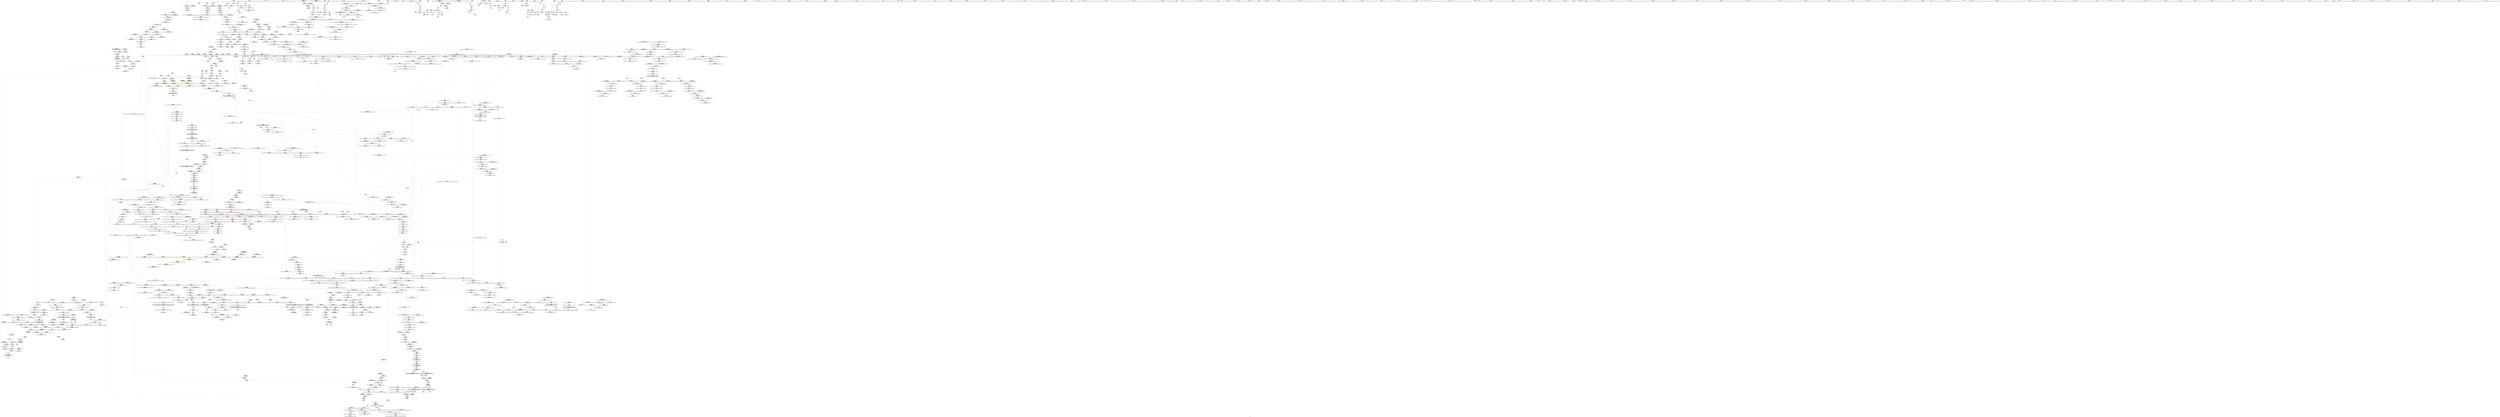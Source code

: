 digraph "SVFG" {
	label="SVFG";

	Node0x55949bb88320 [shape=record,color=grey,label="{NodeID: 0\nNullPtr|{|<s42>131}}"];
	Node0x55949bb88320 -> Node0x55949bc12f80[style=solid];
	Node0x55949bb88320 -> Node0x55949bc13080[style=solid];
	Node0x55949bb88320 -> Node0x55949bc13150[style=solid];
	Node0x55949bb88320 -> Node0x55949bc13220[style=solid];
	Node0x55949bb88320 -> Node0x55949bc132f0[style=solid];
	Node0x55949bb88320 -> Node0x55949bc133c0[style=solid];
	Node0x55949bb88320 -> Node0x55949bc13490[style=solid];
	Node0x55949bb88320 -> Node0x55949bc13560[style=solid];
	Node0x55949bb88320 -> Node0x55949bc13630[style=solid];
	Node0x55949bb88320 -> Node0x55949bc13700[style=solid];
	Node0x55949bb88320 -> Node0x55949bc137d0[style=solid];
	Node0x55949bb88320 -> Node0x55949bc138a0[style=solid];
	Node0x55949bb88320 -> Node0x55949bc13970[style=solid];
	Node0x55949bb88320 -> Node0x55949bc13a40[style=solid];
	Node0x55949bb88320 -> Node0x55949bc13b10[style=solid];
	Node0x55949bb88320 -> Node0x55949bc13be0[style=solid];
	Node0x55949bb88320 -> Node0x55949bc13cb0[style=solid];
	Node0x55949bb88320 -> Node0x55949bc13d80[style=solid];
	Node0x55949bb88320 -> Node0x55949bc13e50[style=solid];
	Node0x55949bb88320 -> Node0x55949bc13f20[style=solid];
	Node0x55949bb88320 -> Node0x55949bc13ff0[style=solid];
	Node0x55949bb88320 -> Node0x55949bc140c0[style=solid];
	Node0x55949bb88320 -> Node0x55949bc14190[style=solid];
	Node0x55949bb88320 -> Node0x55949bc14260[style=solid];
	Node0x55949bb88320 -> Node0x55949bc14330[style=solid];
	Node0x55949bb88320 -> Node0x55949bc14400[style=solid];
	Node0x55949bb88320 -> Node0x55949bc144d0[style=solid];
	Node0x55949bb88320 -> Node0x55949bc145a0[style=solid];
	Node0x55949bb88320 -> Node0x55949bc14670[style=solid];
	Node0x55949bb88320 -> Node0x55949bc14740[style=solid];
	Node0x55949bb88320 -> Node0x55949bc14810[style=solid];
	Node0x55949bb88320 -> Node0x55949bc148e0[style=solid];
	Node0x55949bb88320 -> Node0x55949bc149b0[style=solid];
	Node0x55949bb88320 -> Node0x55949bc14a80[style=solid];
	Node0x55949bb88320 -> Node0x55949bc14b50[style=solid];
	Node0x55949bb88320 -> Node0x55949bc3ec80[style=solid];
	Node0x55949bb88320 -> Node0x55949bc41c70[style=solid];
	Node0x55949bb88320 -> Node0x55949bc6eb90[style=solid];
	Node0x55949bb88320 -> Node0x55949bc6f010[style=solid];
	Node0x55949bb88320 -> Node0x55949bc6f910[style=solid];
	Node0x55949bb88320 -> Node0x55949bc70210[style=solid];
	Node0x55949bb88320 -> Node0x55949bc70810[style=solid];
	Node0x55949bb88320:s42 -> Node0x55949bd721f0[style=solid,color=red];
	Node0x55949bcd6c30 [shape=record,color=yellow,style=double,label="{NodeID: 1882\n44V_1 = ENCHI(MR_44V_0)\npts\{109 \}\nFun[_ZNSt8_Rb_treeIiiSt9_IdentityIiESt4lessIiESaIiEE10_M_insert_IiNS5_11_Alloc_nodeEEESt17_Rb_tree_iteratorIiEPSt18_Rb_tree_node_baseSB_OT_RT0_]|{<s0>94|<s1>96}}"];
	Node0x55949bcd6c30:s0 -> Node0x55949bcdcfc0[style=dashed,color=red];
	Node0x55949bcd6c30:s1 -> Node0x55949bcddb60[style=dashed,color=red];
	Node0x55949bc16ca0 [shape=record,color=red,label="{NodeID: 775\n1176\<--1156\n\<--__x.addr\n_ZNSt8_Rb_treeIiiSt9_IdentityIiESt4lessIiESaIiEE10_M_insert_IiNS5_11_Alloc_nodeEEESt17_Rb_tree_iteratorIiEPSt18_Rb_tree_node_baseSB_OT_RT0_\n}"];
	Node0x55949bc16ca0 -> Node0x55949bc70210[style=solid];
	Node0x55949bd769a0 [shape=record,color=black,label="{NodeID: 2657\n1430 = PHI(1111, )\n1st arg _ZNSt4pairIPSt18_Rb_tree_node_baseS1_EC2IRS1_Lb1EEEOT_RKS1_ }"];
	Node0x55949bd769a0 -> Node0x55949bc43f60[style=solid];
	Node0x55949bc0d4b0 [shape=record,color=black,label="{NodeID: 443\n1334\<--1349\n_ZNKSt17_Rb_tree_iteratorIiEeqERKS0__ret\<--cmp\n_ZNKSt17_Rb_tree_iteratorIiEeqERKS0_\n|{<s0>84|<s1>142}}"];
	Node0x55949bc0d4b0:s0 -> Node0x55949bd6f030[style=solid,color=blue];
	Node0x55949bc0d4b0:s1 -> Node0x55949bd711b0[style=solid,color=blue];
	Node0x55949bc01150 [shape=record,color=green,label="{NodeID: 111\n625\<--626\n_ZNSt8_Rb_treeIiiSt9_IdentityIiESt4lessIiESaIiEE7_S_leftEPSt18_Rb_tree_node_base\<--_ZNSt8_Rb_treeIiiSt9_IdentityIiESt4lessIiESaIiEE7_S_leftEPSt18_Rb_tree_node_base_field_insensitive\n}"];
	Node0x55949bcde050 [shape=record,color=yellow,style=double,label="{NodeID: 1993\n320V_1 = ENCHI(MR_320V_0)\npts\{50 54 \}\nFun[_ZN9__gnu_cxx13new_allocatorISt13_Rb_tree_nodeIiEE9constructIiJiEEEvPT_DpOT0_]}"];
	Node0x55949bcde050 -> Node0x55949bc1b0e0[style=dashed];
	Node0x55949bc1c6d0 [shape=record,color=red,label="{NodeID: 886\n1958\<--1952\n\<--__x.addr\n_ZNSt23_Rb_tree_const_iteratorIiEC2EPKSt18_Rb_tree_node_base\n}"];
	Node0x55949bc1c6d0 -> Node0x55949bc47290[style=solid];
	Node0x55949bc23140 [shape=record,color=purple,label="{NodeID: 554\n678\<--677\n_M_left\<--\n_ZNSt8_Rb_treeIiiSt9_IdentityIiESt4lessIiESaIiEE7_S_leftEPSt18_Rb_tree_node_base\n}"];
	Node0x55949bc23140 -> Node0x55949bc2b820[style=solid];
	Node0x55949bc05980 [shape=record,color=green,label="{NodeID: 222\n1321\<--1322\n__x.addr\<--__x.addr_field_insensitive\n_ZNSt8_Rb_treeIiiSt9_IdentityIiESt4lessIiESaIiEE6_S_keyEPKSt13_Rb_tree_nodeIiE\n}"];
	Node0x55949bc05980 -> Node0x55949bc180f0[style=solid];
	Node0x55949bc05980 -> Node0x55949bc434d0[style=solid];
	Node0x55949bc41930 [shape=record,color=blue,label="{NodeID: 997\n1021\<--1046\n__y\<--\n_ZNSt8_Rb_treeIiiSt9_IdentityIiESt4lessIiESaIiEE24_M_get_insert_unique_posERKi\n}"];
	Node0x55949bc41930 -> Node0x55949bcae610[style=dashed];
	Node0x55949bc28b70 [shape=record,color=red,label="{NodeID: 665\n308\<--41\nsel\<--ehselector.slot\nmain\n}"];
	Node0x55949bd6d8b0 [shape=record,color=black,label="{NodeID: 2547\n1626 = PHI()\n}"];
	Node0x55949bc13d80 [shape=record,color=black,label="{NodeID: 333\n723\<--3\n\<--dummyVal\n_ZNSt8_Rb_treeIiiSt9_IdentityIiESt4lessIiESaIiEE15_M_destroy_nodeEPSt13_Rb_tree_nodeIiE\n}"];
	Node0x55949bbbac00 [shape=record,color=green,label="{NodeID: 1\n6\<--1\n.str\<--dummyObj\nGlob }"];
	Node0x55949bc16d70 [shape=record,color=red,label="{NodeID: 776\n1179\<--1158\n\<--__p.addr\n_ZNSt8_Rb_treeIiiSt9_IdentityIiESt4lessIiESaIiEE10_M_insert_IiNS5_11_Alloc_nodeEEESt17_Rb_tree_iteratorIiEPSt18_Rb_tree_node_baseSB_OT_RT0_\n}"];
	Node0x55949bc16d70 -> Node0x55949bc70510[style=solid];
	Node0x55949bd76ab0 [shape=record,color=black,label="{NodeID: 2658\n1431 = PHI(1029, )\n2nd arg _ZNSt4pairIPSt18_Rb_tree_node_baseS1_EC2IRS1_Lb1EEEOT_RKS1_ }"];
	Node0x55949bd76ab0 -> Node0x55949bc44030[style=solid];
	Node0x55949bc0d580 [shape=record,color=black,label="{NodeID: 444\n1360\<--1359\n\<--_M_impl\n_ZNSt8_Rb_treeIiiSt9_IdentityIiESt4lessIiESaIiEE5beginEv\n}"];
	Node0x55949bc0d580 -> Node0x55949bc25770[style=solid];
	Node0x55949bc01250 [shape=record,color=green,label="{NodeID: 112\n630\<--631\n_ZNSt8_Rb_treeIiiSt9_IdentityIiESt4lessIiESaIiEE12_M_drop_nodeEPSt13_Rb_tree_nodeIiE\<--_ZNSt8_Rb_treeIiiSt9_IdentityIiESt4lessIiESaIiEE12_M_drop_nodeEPSt13_Rb_tree_nodeIiE_field_insensitive\n}"];
	Node0x55949bc1c7a0 [shape=record,color=red,label="{NodeID: 887\n1966\<--1965\ndummyVal\<--offset_0\n_ZNSt4pairISt17_Rb_tree_iteratorIiEbEC2IS1_bLb1EEEOT_OT0_\n}"];
	Node0x55949bc1c7a0 -> Node0x55949bc42d80[style=solid];
	Node0x55949bcab880 [shape=record,color=black,label="{NodeID: 1662\nMR_158V_3 = PHI(MR_158V_4, MR_158V_2, )\npts\{1020 \}\n|{|<s6>85|<s7>89}}"];
	Node0x55949bcab880 -> Node0x55949bc2d8a0[style=dashed];
	Node0x55949bcab880 -> Node0x55949bc2d970[style=dashed];
	Node0x55949bcab880 -> Node0x55949bc2da40[style=dashed];
	Node0x55949bcab880 -> Node0x55949bc2db10[style=dashed];
	Node0x55949bcab880 -> Node0x55949bc2dbe0[style=dashed];
	Node0x55949bcab880 -> Node0x55949bc41ad0[style=dashed];
	Node0x55949bcab880:s6 -> Node0x55949bccfcb0[style=dashed,color=red];
	Node0x55949bcab880:s7 -> Node0x55949bccfcb0[style=dashed,color=red];
	Node0x55949bc23210 [shape=record,color=purple,label="{NodeID: 555\n770\<--769\n_M_impl\<--this1\n_ZNSt8_Rb_treeIiiSt9_IdentityIiESt4lessIiESaIiEE21_M_get_Node_allocatorEv\n}"];
	Node0x55949bc23210 -> Node0x55949bc0ab40[style=solid];
	Node0x55949bc05a50 [shape=record,color=green,label="{NodeID: 223\n1323\<--1324\nref.tmp\<--ref.tmp_field_insensitive\n_ZNSt8_Rb_treeIiiSt9_IdentityIiESt4lessIiESaIiEE6_S_keyEPKSt13_Rb_tree_nodeIiE\n|{<s0>103}}"];
	Node0x55949bc05a50:s0 -> Node0x55949bd553b0[style=solid,color=red];
	Node0x55949bc41a00 [shape=record,color=blue,label="{NodeID: 998\n1023\<--1059\n__comp\<--frombool\n_ZNSt8_Rb_treeIiiSt9_IdentityIiESt4lessIiESaIiEE24_M_get_insert_unique_posERKi\n}"];
	Node0x55949bc41a00 -> Node0x55949bc2dd80[style=dashed];
	Node0x55949bc41a00 -> Node0x55949bcaeae0[style=dashed];
	Node0x55949bcce460 [shape=record,color=yellow,style=double,label="{NodeID: 1773\n156V_1 = ENCHI(MR_156V_0)\npts\{13540000 \}\nFun[_ZNSt8_Rb_treeIiiSt9_IdentityIiESt4lessIiESaIiEE5beginEv]|{<s0>104}}"];
	Node0x55949bcce460:s0 -> Node0x55949bc430c0[style=dashed,color=red];
	Node0x55949bc28c40 [shape=record,color=red,label="{NodeID: 666\n154\<--45\n\<--k\nmain\n}"];
	Node0x55949bc28c40 -> Node0x55949bc359c0[style=solid];
	Node0x55949bd6d980 [shape=record,color=black,label="{NodeID: 2548\n1666 = PHI(1670, )\n}"];
	Node0x55949bd6d980 -> Node0x55949bc1ec30[style=solid];
	Node0x55949bc13e50 [shape=record,color=black,label="{NodeID: 334\n724\<--3\n\<--dummyVal\n_ZNSt8_Rb_treeIiiSt9_IdentityIiESt4lessIiESaIiEE15_M_destroy_nodeEPSt13_Rb_tree_nodeIiE\n|{<s0>51}}"];
	Node0x55949bc13e50:s0 -> Node0x55949bd741a0[style=solid,color=red];
	Node0x55949bbfd2d0 [shape=record,color=green,label="{NodeID: 2\n8\<--1\n.str.1\<--dummyObj\nGlob }"];
	Node0x55949bc16e40 [shape=record,color=red,label="{NodeID: 777\n1188\<--1158\n\<--__p.addr\n_ZNSt8_Rb_treeIiiSt9_IdentityIiESt4lessIiESaIiEE10_M_insert_IiNS5_11_Alloc_nodeEEESt17_Rb_tree_iteratorIiEPSt18_Rb_tree_node_baseSB_OT_RT0_\n|{<s0>93}}"];
	Node0x55949bc16e40:s0 -> Node0x55949bd77230[style=solid,color=red];
	Node0x55949bd76bf0 [shape=record,color=black,label="{NodeID: 2659\n502 = PHI(479, )\n0th arg _ZNSt20_Rb_tree_key_compareISt4lessIiEEC2Ev }"];
	Node0x55949bd76bf0 -> Node0x55949bc3e870[style=solid];
	Node0x55949bc0d650 [shape=record,color=black,label="{NodeID: 445\n1362\<--1361\n\<--add.ptr\n_ZNSt8_Rb_treeIiiSt9_IdentityIiESt4lessIiESaIiEE5beginEv\n}"];
	Node0x55949bc0d650 -> Node0x55949bc25840[style=solid];
	Node0x55949bc0d650 -> Node0x55949bc25910[style=solid];
	Node0x55949bc05fc0 [shape=record,color=green,label="{NodeID: 113\n638\<--639\nthis.addr\<--this.addr_field_insensitive\n_ZNSt8_Rb_treeIiiSt9_IdentityIiESt4lessIiESaIiEE8_M_beginEv\n}"];
	Node0x55949bc05fc0 -> Node0x55949bc2b340[style=solid];
	Node0x55949bc05fc0 -> Node0x55949bc3f570[style=solid];
	Node0x55949bc1c870 [shape=record,color=red,label="{NodeID: 888\n1969\<--1968\ndummyVal\<--offset_0\n_ZNSt8_Rb_treeIiiSt9_IdentityIiESt4lessIiESaIiEE4findERKi\n}"];
	Node0x55949bc1c870 -> Node0x55949bc468d0[style=solid];
	Node0x55949bcae610 [shape=record,color=black,label="{NodeID: 1663\nMR_348V_3 = PHI(MR_348V_4, MR_348V_2, )\npts\{1022 \}\n|{|<s2>85|<s3>89}}"];
	Node0x55949bcae610 -> Node0x55949bc2dcb0[style=dashed];
	Node0x55949bcae610 -> Node0x55949bc41930[style=dashed];
	Node0x55949bcae610:s2 -> Node0x55949bcd0220[style=dashed,color=red];
	Node0x55949bcae610:s3 -> Node0x55949bcd0220[style=dashed,color=red];
	Node0x55949bc232e0 [shape=record,color=purple,label="{NodeID: 556\n779\<--778\n_M_storage\<--this1\n_ZNSt13_Rb_tree_nodeIiE9_M_valptrEv\n|{<s0>56}}"];
	Node0x55949bc232e0:s0 -> Node0x55949bd72dc0[style=solid,color=red];
	Node0x55949bc05b20 [shape=record,color=green,label="{NodeID: 224\n1328\<--1329\n_ZNSt8_Rb_treeIiiSt9_IdentityIiESt4lessIiESaIiEE8_S_valueEPKSt13_Rb_tree_nodeIiE\<--_ZNSt8_Rb_treeIiiSt9_IdentityIiESt4lessIiESaIiEE8_S_valueEPKSt13_Rb_tree_nodeIiE_field_insensitive\n}"];
	Node0x55949bc41ad0 [shape=record,color=blue,label="{NodeID: 999\n1019\<--1072\n__x\<--cond\n_ZNSt8_Rb_treeIiiSt9_IdentityIiESt4lessIiESaIiEE24_M_get_insert_unique_posERKi\n}"];
	Node0x55949bc41ad0 -> Node0x55949bcab880[style=dashed];
	Node0x55949bc28d10 [shape=record,color=red,label="{NodeID: 667\n153\<--47\n\<--i18\nmain\n}"];
	Node0x55949bc28d10 -> Node0x55949bc359c0[style=solid];
	Node0x55949bd6daf0 [shape=record,color=black,label="{NodeID: 2549\n1685 = PHI(1703, )\n}"];
	Node0x55949bd6daf0 -> Node0x55949bc35b40[style=solid];
	Node0x55949bc13f20 [shape=record,color=black,label="{NodeID: 335\n744\<--3\n\<--dummyVal\n_ZNSt8_Rb_treeIiiSt9_IdentityIiESt4lessIiESaIiEE11_M_put_nodeEPSt13_Rb_tree_nodeIiE\n}"];
	Node0x55949bbfd610 [shape=record,color=green,label="{NodeID: 3\n10\<--1\n.str.2\<--dummyObj\nGlob }"];
	Node0x55949bc16f10 [shape=record,color=red,label="{NodeID: 778\n1207\<--1158\n\<--__p.addr\n_ZNSt8_Rb_treeIiiSt9_IdentityIiESt4lessIiESaIiEE10_M_insert_IiNS5_11_Alloc_nodeEEESt17_Rb_tree_iteratorIiEPSt18_Rb_tree_node_baseSB_OT_RT0_\n}"];
	Node0x55949bd76d30 [shape=record,color=black,label="{NodeID: 2660\n1773 = PHI(1264, )\n0th arg _ZSt7forwardIbEOT_RNSt16remove_referenceIS0_E4typeE }"];
	Node0x55949bd76d30 -> Node0x55949bc45fe0[style=solid];
	Node0x55949bc0d720 [shape=record,color=black,label="{NodeID: 446\n1351\<--1368\n_ZNSt8_Rb_treeIiiSt9_IdentityIiESt4lessIiESaIiEE5beginEv_ret\<--\n_ZNSt8_Rb_treeIiiSt9_IdentityIiESt4lessIiESaIiEE5beginEv\n|{<s0>83}}"];
	Node0x55949bc0d720:s0 -> Node0x55949bd6eef0[style=solid,color=blue];
	Node0x55949bc06050 [shape=record,color=green,label="{NodeID: 114\n653\<--654\nthis.addr\<--this.addr_field_insensitive\n_ZNSt8_Rb_treeIiiSt9_IdentityIiESt4lessIiESaIiEE13_Rb_tree_implIS3_Lb1EED2Ev\n}"];
	Node0x55949bc06050 -> Node0x55949bc2b4e0[style=solid];
	Node0x55949bc06050 -> Node0x55949bc3f640[style=solid];
	Node0x55949bc1c940 [shape=record,color=blue,label="{NodeID: 889\n19\<--72\nretval\<--\nmain\n}"];
	Node0x55949bcaeae0 [shape=record,color=black,label="{NodeID: 1664\nMR_350V_3 = PHI(MR_350V_4, MR_350V_2, )\npts\{1024 \}\n}"];
	Node0x55949bcaeae0 -> Node0x55949bc2de50[style=dashed];
	Node0x55949bcaeae0 -> Node0x55949bc41a00[style=dashed];
	Node0x55949bc233b0 [shape=record,color=purple,label="{NodeID: 557\n812\<--811\n_M_storage\<--this1\n_ZN9__gnu_cxx16__aligned_membufIiE7_M_addrEv\n}"];
	Node0x55949bc233b0 -> Node0x55949bc0af50[style=solid];
	Node0x55949bc05c20 [shape=record,color=green,label="{NodeID: 225\n1331\<--1332\n_ZNKSt9_IdentityIiEclERKi\<--_ZNKSt9_IdentityIiEclERKi_field_insensitive\n}"];
	Node0x55949bc41ba0 [shape=record,color=blue,label="{NodeID: 1000\n1083\<--1080\ncoerce.dive\<--call8\n_ZNSt8_Rb_treeIiiSt9_IdentityIiESt4lessIiESaIiEE24_M_get_insert_unique_posERKi\n|{|<s1>84}}"];
	Node0x55949bc41ba0 -> Node0x55949bcafeb0[style=dashed];
	Node0x55949bc41ba0:s1 -> Node0x55949bcda5e0[style=dashed,color=red];
	Node0x55949bc28de0 [shape=record,color=red,label="{NodeID: 668\n160\<--47\n\<--i18\nmain\n}"];
	Node0x55949bc28de0 -> Node0x55949bc15370[style=solid];
	Node0x55949bd6dc30 [shape=record,color=black,label="{NodeID: 2550\n737 = PHI(764, )\n|{<s0>53}}"];
	Node0x55949bd6dc30:s0 -> Node0x55949bd75a80[style=solid,color=red];
	Node0x55949bc13ff0 [shape=record,color=black,label="{NodeID: 336\n745\<--3\n\<--dummyVal\n_ZNSt8_Rb_treeIiiSt9_IdentityIiESt4lessIiESaIiEE11_M_put_nodeEPSt13_Rb_tree_nodeIiE\n|{<s0>54}}"];
	Node0x55949bc13ff0:s0 -> Node0x55949bd741a0[style=solid,color=red];
	Node0x55949bbfd6d0 [shape=record,color=green,label="{NodeID: 4\n12\<--1\n.str.3\<--dummyObj\nGlob }"];
	Node0x55949bc16fe0 [shape=record,color=red,label="{NodeID: 779\n1186\<--1160\n\<--__v.addr\n_ZNSt8_Rb_treeIiiSt9_IdentityIiESt4lessIiESaIiEE10_M_insert_IiNS5_11_Alloc_nodeEEESt17_Rb_tree_iteratorIiEPSt18_Rb_tree_node_baseSB_OT_RT0_\n|{<s0>92}}"];
	Node0x55949bc16fe0:s0 -> Node0x55949bd65e00[style=solid,color=red];
	Node0x55949bd76e70 [shape=record,color=black,label="{NodeID: 2661\n702 = PHI(691, )\n0th arg _ZNSt8_Rb_treeIiiSt9_IdentityIiESt4lessIiESaIiEE15_M_destroy_nodeEPSt13_Rb_tree_nodeIiE }"];
	Node0x55949bd76e70 -> Node0x55949bc3fa50[style=solid];
	Node0x55949bc0d7f0 [shape=record,color=black,label="{NodeID: 447\n1384\<--1383\n\<--this1\n_ZNSt4pairIPSt18_Rb_tree_node_baseS1_EC2IRPSt13_Rb_tree_nodeIiERS1_Lb1EEEOT_OT0_\n}"];
	Node0x55949bc06120 [shape=record,color=green,label="{NodeID: 115\n659\<--660\n_ZNSaISt13_Rb_tree_nodeIiEED2Ev\<--_ZNSaISt13_Rb_tree_nodeIiEED2Ev_field_insensitive\n}"];
	Node0x55949bc1ca10 [shape=record,color=blue,label="{NodeID: 890\n27\<--72\ni\<--\nmain\n}"];
	Node0x55949bc1ca10 -> Node0x55949bcaefb0[style=dashed];
	Node0x55949bcaefb0 [shape=record,color=black,label="{NodeID: 1665\nMR_10V_3 = PHI(MR_10V_4, MR_10V_2, )\npts\{28 \}\n}"];
	Node0x55949bcaefb0 -> Node0x55949bc27f40[style=dashed];
	Node0x55949bcaefb0 -> Node0x55949bc28010[style=dashed];
	Node0x55949bcaefb0 -> Node0x55949bc280e0[style=dashed];
	Node0x55949bcaefb0 -> Node0x55949bc1cae0[style=dashed];
	Node0x55949bc23480 [shape=record,color=purple,label="{NodeID: 558\n884\<--881\n_M_impl\<--this1\n_ZNSt8_Rb_treeIiiSt9_IdentityIiESt4lessIiESaIiEE5clearEv\n}"];
	Node0x55949bc23480 -> Node0x55949bc0b360[style=solid];
	Node0x55949bc05d20 [shape=record,color=green,label="{NodeID: 226\n1337\<--1338\nthis.addr\<--this.addr_field_insensitive\n_ZNKSt17_Rb_tree_iteratorIiEeqERKS0_\n}"];
	Node0x55949bc05d20 -> Node0x55949bc181c0[style=solid];
	Node0x55949bc05d20 -> Node0x55949bc435a0[style=solid];
	Node0x55949bc41c70 [shape=record,color=blue, style = dotted,label="{NodeID: 1001\n1029\<--3\nref.tmp20\<--dummyVal\n_ZNSt8_Rb_treeIiiSt9_IdentityIiESt4lessIiESaIiEE24_M_get_insert_unique_posERKi\n|{|<s1>90}}"];
	Node0x55949bc41c70 -> Node0x55949bcaf4b0[style=dashed];
	Node0x55949bc41c70:s1 -> Node0x55949bcad790[style=dashed,color=red];
	Node0x55949bcce730 [shape=record,color=yellow,style=double,label="{NodeID: 1776\n44V_1 = ENCHI(MR_44V_0)\npts\{109 \}\nFun[_ZNSt8_Rb_treeIiiSt9_IdentityIiESt4lessIiESaIiEE8_M_eraseEPSt13_Rb_tree_nodeIiE]|{<s0>41|<s1>42|<s2>43}}"];
	Node0x55949bcce730:s0 -> Node0x55949bcde540[style=dashed,color=red];
	Node0x55949bcce730:s1 -> Node0x55949bcce730[style=dashed,color=red];
	Node0x55949bcce730:s2 -> Node0x55949bcdcbe0[style=dashed,color=red];
	Node0x55949bc28eb0 [shape=record,color=red,label="{NodeID: 669\n177\<--47\n\<--i18\nmain\n}"];
	Node0x55949bc28eb0 -> Node0x55949bc34dc0[style=solid];
	Node0x55949bd6dd70 [shape=record,color=black,label="{NodeID: 2551\n780 = PHI(795, )\n}"];
	Node0x55949bd6dd70 -> Node0x55949bc0ace0[style=solid];
	Node0x55949bc140c0 [shape=record,color=black,label="{NodeID: 337\n890\<--3\n\<--dummyVal\n_ZNSt8_Rb_treeIiiSt9_IdentityIiESt4lessIiESaIiEE5clearEv\n}"];
	Node0x55949bbfd790 [shape=record,color=green,label="{NodeID: 5\n14\<--1\n.str.4\<--dummyObj\nGlob }"];
	Node0x55949bc170b0 [shape=record,color=red,label="{NodeID: 780\n1197\<--1160\n\<--__v.addr\n_ZNSt8_Rb_treeIiiSt9_IdentityIiESt4lessIiESaIiEE10_M_insert_IiNS5_11_Alloc_nodeEEESt17_Rb_tree_iteratorIiEPSt18_Rb_tree_node_baseSB_OT_RT0_\n|{<s0>95}}"];
	Node0x55949bc170b0:s0 -> Node0x55949bd791b0[style=solid,color=red];
	Node0x55949bd76fb0 [shape=record,color=black,label="{NodeID: 2662\n703 = PHI(692, )\n1st arg _ZNSt8_Rb_treeIiiSt9_IdentityIiESt4lessIiESaIiEE15_M_destroy_nodeEPSt13_Rb_tree_nodeIiE }"];
	Node0x55949bd76fb0 -> Node0x55949bc3fb20[style=solid];
	Node0x55949bc0d8c0 [shape=record,color=black,label="{NodeID: 448\n1391\<--1390\n\<--\n_ZNSt4pairIPSt18_Rb_tree_node_baseS1_EC2IRPSt13_Rb_tree_nodeIiERS1_Lb1EEEOT_OT0_\n}"];
	Node0x55949bc0d8c0 -> Node0x55949bc43a80[style=solid];
	Node0x55949bc061f0 [shape=record,color=green,label="{NodeID: 116\n664\<--665\n__x.addr\<--__x.addr_field_insensitive\n_ZNSt8_Rb_treeIiiSt9_IdentityIiESt4lessIiESaIiEE8_S_rightEPSt18_Rb_tree_node_base\n}"];
	Node0x55949bc061f0 -> Node0x55949bc2b5b0[style=solid];
	Node0x55949bc061f0 -> Node0x55949bc3f710[style=solid];
	Node0x55949bcde540 [shape=record,color=yellow,style=double,label="{NodeID: 1998\n193V_1 = ENCHI(MR_193V_0)\npts\{109 16980003 \}\nFun[_ZNSt8_Rb_treeIiiSt9_IdentityIiESt4lessIiESaIiEE8_S_rightEPSt18_Rb_tree_node_base]}"];
	Node0x55949bcde540 -> Node0x55949bc2b680[style=dashed];
	Node0x55949bc1cae0 [shape=record,color=blue,label="{NodeID: 891\n27\<--91\ni\<--inc\nmain\n}"];
	Node0x55949bc1cae0 -> Node0x55949bcaefb0[style=dashed];
	Node0x55949bcaf4b0 [shape=record,color=black,label="{NodeID: 1666\nMR_178V_2 = PHI(MR_178V_3, MR_178V_1, MR_178V_1, )\npts\{1030 \}\n}"];
	Node0x55949bc23550 [shape=record,color=purple,label="{NodeID: 559\n886\<--885\nadd.ptr\<--\n_ZNSt8_Rb_treeIiiSt9_IdentityIiESt4lessIiESaIiEE5clearEv\n}"];
	Node0x55949bc23550 -> Node0x55949bc0b430[style=solid];
	Node0x55949bc05df0 [shape=record,color=green,label="{NodeID: 227\n1339\<--1340\n__x.addr\<--__x.addr_field_insensitive\n_ZNKSt17_Rb_tree_iteratorIiEeqERKS0_\n}"];
	Node0x55949bc05df0 -> Node0x55949bc18290[style=solid];
	Node0x55949bc05df0 -> Node0x55949bc43670[style=solid];
	Node0x55949bc41d40 [shape=record,color=blue,label="{NodeID: 1002\n1123\<--1121\nthis.addr\<--this\n_ZNKSt9_IdentityIiEclERi\n}"];
	Node0x55949bc41d40 -> Node0x55949bc16890[style=dashed];
	Node0x55949bc28f80 [shape=record,color=red,label="{NodeID: 670\n267\<--57\n\<--count\nmain\n}"];
	Node0x55949bc28f80 -> Node0x55949bc35240[style=solid];
	Node0x55949bd6deb0 [shape=record,color=black,label="{NodeID: 2552\n801 = PHI(806, )\n}"];
	Node0x55949bd6deb0 -> Node0x55949bc0adb0[style=solid];
	Node0x55949bc14190 [shape=record,color=black,label="{NodeID: 338\n891\<--3\n\<--dummyVal\n_ZNSt8_Rb_treeIiiSt9_IdentityIiESt4lessIiESaIiEE5clearEv\n|{<s0>64}}"];
	Node0x55949bc14190:s0 -> Node0x55949bd741a0[style=solid,color=red];
	Node0x55949bbfe000 [shape=record,color=green,label="{NodeID: 6\n72\<--1\n\<--dummyObj\nCan only get source location for instruction, argument, global var or function.}"];
	Node0x55949bc17180 [shape=record,color=red,label="{NodeID: 781\n1196\<--1162\n\<--__node_gen.addr\n_ZNSt8_Rb_treeIiiSt9_IdentityIiESt4lessIiESaIiEE10_M_insert_IiNS5_11_Alloc_nodeEEESt17_Rb_tree_iteratorIiEPSt18_Rb_tree_node_baseSB_OT_RT0_\n|{<s0>96}}"];
	Node0x55949bc17180:s0 -> Node0x55949bd663b0[style=solid,color=red];
	Node0x55949bd770f0 [shape=record,color=black,label="{NodeID: 2663\n510 = PHI(485, )\n0th arg _ZNSt15_Rb_tree_headerC2Ev }"];
	Node0x55949bd770f0 -> Node0x55949bc3e940[style=solid];
	Node0x55949bc0d990 [shape=record,color=black,label="{NodeID: 449\n1401\<--1406\n_ZNSt17_Rb_tree_iteratorIiEmmEv_ret\<--this1\n_ZNSt17_Rb_tree_iteratorIiEmmEv\n|{<s0>86}}"];
	Node0x55949bc0d990:s0 -> Node0x55949bd6f140[style=solid,color=blue];
	Node0x55949bc062c0 [shape=record,color=green,label="{NodeID: 117\n674\<--675\n__x.addr\<--__x.addr_field_insensitive\n_ZNSt8_Rb_treeIiiSt9_IdentityIiESt4lessIiESaIiEE7_S_leftEPSt18_Rb_tree_node_base\n}"];
	Node0x55949bc062c0 -> Node0x55949bc2b750[style=solid];
	Node0x55949bc062c0 -> Node0x55949bc3f7e0[style=solid];
	Node0x55949bc1cbb0 [shape=record,color=blue,label="{NodeID: 892\n29\<--92\nt\<--\nmain\n}"];
	Node0x55949bc1cbb0 -> Node0x55949bcb99b0[style=dashed];
	Node0x55949bcaf9b0 [shape=record,color=black,label="{NodeID: 1667\nMR_174V_4 = PHI(MR_174V_5, MR_174V_2, MR_174V_5, )\npts\{10260000 \}\n}"];
	Node0x55949bc23620 [shape=record,color=purple,label="{NodeID: 560\n934\<--903\nsecond\<--__res\n_ZNSt8_Rb_treeIiiSt9_IdentityIiESt4lessIiESaIiEE16_M_insert_uniqueIiEESt4pairISt17_Rb_tree_iteratorIiEbEOT_\n}"];
	Node0x55949bc23620 -> Node0x55949bc2ce10[style=solid];
	Node0x55949bc05ec0 [shape=record,color=green,label="{NodeID: 228\n1353\<--1354\nretval\<--retval_field_insensitive\n_ZNSt8_Rb_treeIiiSt9_IdentityIiESt4lessIiESaIiEE5beginEv\n|{|<s1>104}}"];
	Node0x55949bc05ec0 -> Node0x55949bc255d0[style=solid];
	Node0x55949bc05ec0:s1 -> Node0x55949bd72ed0[style=solid,color=red];
	Node0x55949bc41e10 [shape=record,color=blue,label="{NodeID: 1003\n1125\<--1122\n__x.addr\<--__x\n_ZNKSt9_IdentityIiEclERi\n}"];
	Node0x55949bc41e10 -> Node0x55949bc16960[style=dashed];
	Node0x55949bc29050 [shape=record,color=red,label="{NodeID: 671\n276\<--57\n\<--count\nmain\n}"];
	Node0x55949bd6dff0 [shape=record,color=black,label="{NodeID: 2553\n882 = PHI(636, )\n|{<s0>62}}"];
	Node0x55949bd6dff0:s0 -> Node0x55949bd72750[style=solid,color=red];
	Node0x55949bc14260 [shape=record,color=black,label="{NodeID: 339\n929\<--3\n\<--dummyVal\n_ZNSt8_Rb_treeIiiSt9_IdentityIiESt4lessIiESaIiEE16_M_insert_uniqueIiEESt4pairISt17_Rb_tree_iteratorIiEbEOT_\n}"];
	Node0x55949bc14260 -> Node0x55949bc40d00[style=solid];
	Node0x55949bbfe090 [shape=record,color=green,label="{NodeID: 7\n92\<--1\n\<--dummyObj\nCan only get source location for instruction, argument, global var or function.}"];
	Node0x55949bc17250 [shape=record,color=red,label="{NodeID: 782\n1203\<--1164\n\<--__insert_left\n_ZNSt8_Rb_treeIiiSt9_IdentityIiESt4lessIiESaIiEE10_M_insert_IiNS5_11_Alloc_nodeEEESt17_Rb_tree_iteratorIiEPSt18_Rb_tree_node_baseSB_OT_RT0_\n}"];
	Node0x55949bc17250 -> Node0x55949bc0c540[style=solid];
	Node0x55949bd77230 [shape=record,color=black,label="{NodeID: 2664\n1416 = PHI(1102, 1188, 1845, )\n0th arg _ZNSt8_Rb_treeIiiSt9_IdentityIiESt4lessIiESaIiEE6_S_keyEPKSt18_Rb_tree_node_base }"];
	Node0x55949bd77230 -> Node0x55949bc43dc0[style=solid];
	Node0x55949bc0da60 [shape=record,color=black,label="{NodeID: 450\n1415\<--1426\n_ZNSt8_Rb_treeIiiSt9_IdentityIiESt4lessIiESaIiEE6_S_keyEPKSt18_Rb_tree_node_base_ret\<--call1\n_ZNSt8_Rb_treeIiiSt9_IdentityIiESt4lessIiESaIiEE6_S_keyEPKSt18_Rb_tree_node_base\n|{<s0>87|<s1>93|<s2>143}}"];
	Node0x55949bc0da60:s0 -> Node0x55949bd6f250[style=solid,color=blue];
	Node0x55949bc0da60:s1 -> Node0x55949bd6f840[style=solid,color=blue];
	Node0x55949bc0da60:s2 -> Node0x55949bd712c0[style=solid,color=blue];
	Node0x55949bc06390 [shape=record,color=green,label="{NodeID: 118\n685\<--686\nthis.addr\<--this.addr_field_insensitive\n_ZNSt8_Rb_treeIiiSt9_IdentityIiESt4lessIiESaIiEE12_M_drop_nodeEPSt13_Rb_tree_nodeIiE\n}"];
	Node0x55949bc06390 -> Node0x55949bc2b8f0[style=solid];
	Node0x55949bc06390 -> Node0x55949bc3f8b0[style=solid];
	Node0x55949bc1cc80 [shape=record,color=blue,label="{NodeID: 893\n31\<--103\nsaved_stack\<--\nmain\n}"];
	Node0x55949bc1cc80 -> Node0x55949bc28420[style=dashed];
	Node0x55949bc1cc80 -> Node0x55949bcb9eb0[style=dashed];
	Node0x55949bcafeb0 [shape=record,color=black,label="{NodeID: 1668\nMR_354V_3 = PHI(MR_354V_4, MR_354V_2, MR_354V_4, )\npts\{10280000 \}\n}"];
	Node0x55949bc236f0 [shape=record,color=purple,label="{NodeID: 561\n941\<--903\nfirst\<--__res\n_ZNSt8_Rb_treeIiiSt9_IdentityIiESt4lessIiESaIiEE16_M_insert_uniqueIiEESt4pairISt17_Rb_tree_iteratorIiEbEOT_\n}"];
	Node0x55949bc236f0 -> Node0x55949bc2cee0[style=solid];
	Node0x55949bc0e4e0 [shape=record,color=green,label="{NodeID: 229\n1355\<--1356\nthis.addr\<--this.addr_field_insensitive\n_ZNSt8_Rb_treeIiiSt9_IdentityIiESt4lessIiESaIiEE5beginEv\n}"];
	Node0x55949bc0e4e0 -> Node0x55949bc18500[style=solid];
	Node0x55949bc0e4e0 -> Node0x55949bc43740[style=solid];
	Node0x55949bc41ee0 [shape=record,color=blue,label="{NodeID: 1004\n1135\<--1133\nthis.addr\<--this\n_ZNSt8_Rb_treeIiiSt9_IdentityIiESt4lessIiESaIiEE11_Alloc_nodeC2ERS5_\n}"];
	Node0x55949bc41ee0 -> Node0x55949bc16a30[style=dashed];
	Node0x55949bc29120 [shape=record,color=red,label="{NodeID: 672\n213\<--59\n\<--i42\nmain\n}"];
	Node0x55949bc29120 -> Node0x55949bc6ff10[style=solid];
	Node0x55949bd6e130 [shape=record,color=black,label="{NodeID: 2554\n921 = PHI(1120, )\n|{<s0>66}}"];
	Node0x55949bd6e130:s0 -> Node0x55949bd74090[style=solid,color=red];
	Node0x55949bc14330 [shape=record,color=black,label="{NodeID: 340\n932\<--3\n\<--dummyVal\n_ZNSt8_Rb_treeIiiSt9_IdentityIiESt4lessIiESaIiEE16_M_insert_uniqueIiEESt4pairISt17_Rb_tree_iteratorIiEbEOT_\n}"];
	Node0x55949bc14330 -> Node0x55949bc40dd0[style=solid];
	Node0x55949bbfe120 [shape=record,color=green,label="{NodeID: 8\n112\<--1\n\<--dummyObj\nCan only get source location for instruction, argument, global var or function.}"];
	Node0x55949bcd7360 [shape=record,color=yellow,style=double,label="{NodeID: 1890\n314V_1 = ENCHI(MR_314V_0)\npts\{9080000 \}\nFun[_ZNSt8_Rb_treeIiiSt9_IdentityIiESt4lessIiESaIiEE10_M_insert_IiNS5_11_Alloc_nodeEEESt17_Rb_tree_iteratorIiEPSt18_Rb_tree_node_baseSB_OT_RT0_]|{<s0>96}}"];
	Node0x55949bcd7360:s0 -> Node0x55949bcdd9a0[style=dashed,color=red];
	Node0x55949bc17320 [shape=record,color=red,label="{NodeID: 783\n1205\<--1168\n\<--__z\n_ZNSt8_Rb_treeIiiSt9_IdentityIiESt4lessIiESaIiEE10_M_insert_IiNS5_11_Alloc_nodeEEESt17_Rb_tree_iteratorIiEPSt18_Rb_tree_node_baseSB_OT_RT0_\n}"];
	Node0x55949bc17320 -> Node0x55949bc0c610[style=solid];
	Node0x55949bd77510 [shape=record,color=black,label="{NodeID: 2665\n807 = PHI(800, )\n0th arg _ZN9__gnu_cxx16__aligned_membufIiE7_M_addrEv }"];
	Node0x55949bd77510 -> Node0x55949bc40340[style=solid];
	Node0x55949bc0db30 [shape=record,color=black,label="{NodeID: 451\n1442\<--1441\n\<--this1\n_ZNSt4pairIPSt18_Rb_tree_node_baseS1_EC2IRS1_Lb1EEEOT_RKS1_\n}"];
	Node0x55949bc06460 [shape=record,color=green,label="{NodeID: 119\n687\<--688\n__p.addr\<--__p.addr_field_insensitive\n_ZNSt8_Rb_treeIiiSt9_IdentityIiESt4lessIiESaIiEE12_M_drop_nodeEPSt13_Rb_tree_nodeIiE\n}"];
	Node0x55949bc06460 -> Node0x55949bc2b9c0[style=solid];
	Node0x55949bc06460 -> Node0x55949bc2ba90[style=solid];
	Node0x55949bc06460 -> Node0x55949bc3f980[style=solid];
	Node0x55949bcde840 [shape=record,color=yellow,style=double,label="{NodeID: 2001\n58V_1 = ENCHI(MR_58V_0)\npts\{660000 \}\nFun[_ZNKSt23_Rb_tree_const_iteratorIiEeqERKS0_]}"];
	Node0x55949bcde840 -> Node0x55949bc2a300[style=dashed];
	Node0x55949bc1cd50 [shape=record,color=blue,label="{NodeID: 894\n33\<--102\n__vla_expr\<--\nmain\n}"];
	Node0x55949bc1cd50 -> Node0x55949bcba3b0[style=dashed];
	Node0x55949bcb03b0 [shape=record,color=black,label="{NodeID: 1669\nMR_358V_3 = PHI(MR_358V_5, MR_358V_2, MR_358V_4, )\npts\{10140000 10140001 \}\n}"];
	Node0x55949bc237c0 [shape=record,color=purple,label="{NodeID: 562\n943\<--903\nsecond4\<--__res\n_ZNSt8_Rb_treeIiiSt9_IdentityIiESt4lessIiESaIiEE16_M_insert_uniqueIiEESt4pairISt17_Rb_tree_iteratorIiEbEOT_\n}"];
	Node0x55949bc237c0 -> Node0x55949bc2cfb0[style=solid];
	Node0x55949bc0e5b0 [shape=record,color=green,label="{NodeID: 230\n1374\<--1375\nthis.addr\<--this.addr_field_insensitive\n_ZNSt4pairIPSt18_Rb_tree_node_baseS1_EC2IRPSt13_Rb_tree_nodeIiERS1_Lb1EEEOT_OT0_\n}"];
	Node0x55949bc0e5b0 -> Node0x55949bc18770[style=solid];
	Node0x55949bc0e5b0 -> Node0x55949bc43810[style=solid];
	Node0x55949bc41fb0 [shape=record,color=blue,label="{NodeID: 1005\n1137\<--1134\n__t.addr\<--__t\n_ZNSt8_Rb_treeIiiSt9_IdentityIiESt4lessIiESaIiEE11_Alloc_nodeC2ERS5_\n}"];
	Node0x55949bc41fb0 -> Node0x55949bc16b00[style=dashed];
	Node0x55949bcceae0 [shape=record,color=yellow,style=double,label="{NodeID: 1780\n123V_1 = ENCHI(MR_123V_0)\npts\{16980002 \}\nFun[_ZNSt8_Rb_treeIiiSt9_IdentityIiESt4lessIiESaIiEE8_M_eraseEPSt13_Rb_tree_nodeIiE]|{<s0>42|<s1>43}}"];
	Node0x55949bcceae0:s0 -> Node0x55949bcceae0[style=dashed,color=red];
	Node0x55949bcceae0:s1 -> Node0x55949bcdcbe0[style=dashed,color=red];
	Node0x55949bc291f0 [shape=record,color=red,label="{NodeID: 673\n233\<--59\n\<--i42\nmain\n}"];
	Node0x55949bc291f0 -> Node0x55949bc15780[style=solid];
	Node0x55949bd6e270 [shape=record,color=black,label="{NodeID: 2555\n924 = PHI(1010, )\n}"];
	Node0x55949bc14400 [shape=record,color=black,label="{NodeID: 341\n1619\<--3\n\<--dummyVal\n_ZNSt8_Rb_treeIiiSt9_IdentityIiESt4lessIiESaIiEE17_M_construct_nodeIJiEEEvPSt13_Rb_tree_nodeIiEDpOT_\n}"];
	Node0x55949bbfe1b0 [shape=record,color=green,label="{NodeID: 9\n140\<--1\n\<--dummyObj\nCan only get source location for instruction, argument, global var or function.}"];
	Node0x55949bcd7440 [shape=record,color=yellow,style=double,label="{NodeID: 1891\n387V_1 = ENCHI(MR_387V_0)\npts\{11530000 \}\nFun[_ZNSt8_Rb_treeIiiSt9_IdentityIiESt4lessIiESaIiEE10_M_insert_IiNS5_11_Alloc_nodeEEESt17_Rb_tree_iteratorIiEPSt18_Rb_tree_node_baseSB_OT_RT0_]|{<s0>98}}"];
	Node0x55949bcd7440:s0 -> Node0x55949bc430c0[style=dashed,color=red];
	Node0x55949bc173f0 [shape=record,color=red,label="{NodeID: 784\n1224\<--1168\n\<--__z\n_ZNSt8_Rb_treeIiiSt9_IdentityIiESt4lessIiESaIiEE10_M_insert_IiNS5_11_Alloc_nodeEEESt17_Rb_tree_iteratorIiEPSt18_Rb_tree_node_baseSB_OT_RT0_\n}"];
	Node0x55949bc173f0 -> Node0x55949bc0ca20[style=solid];
	Node0x55949bd77620 [shape=record,color=black,label="{NodeID: 2666\n1238 = PHI(897, 897, )\n0th arg _ZNSt4pairISt17_Rb_tree_iteratorIiEbEC2IS1_bLb1EEEOT_OT0_ }"];
	Node0x55949bd77620 -> Node0x55949bc42b10[style=solid];
	Node0x55949bc0dc00 [shape=record,color=black,label="{NodeID: 452\n1453\<--1463\n_ZNKSt9_IdentityIiEclERKi_ret\<--\n_ZNKSt9_IdentityIiEclERKi\n|{<s0>103|<s1>109}}"];
	Node0x55949bc0dc00:s0 -> Node0x55949bd70100[style=solid,color=blue];
	Node0x55949bc0dc00:s1 -> Node0x55949bd70700[style=solid,color=blue];
	Node0x55949bc06530 [shape=record,color=green,label="{NodeID: 120\n694\<--695\n_ZNSt8_Rb_treeIiiSt9_IdentityIiESt4lessIiESaIiEE15_M_destroy_nodeEPSt13_Rb_tree_nodeIiE\<--_ZNSt8_Rb_treeIiiSt9_IdentityIiESt4lessIiESaIiEE15_M_destroy_nodeEPSt13_Rb_tree_nodeIiE_field_insensitive\n}"];
	Node0x55949bcde920 [shape=record,color=yellow,style=double,label="{NodeID: 2002\n60V_1 = ENCHI(MR_60V_0)\npts\{700000 \}\nFun[_ZNKSt23_Rb_tree_const_iteratorIiEeqERKS0_]}"];
	Node0x55949bcde920 -> Node0x55949bc2a3d0[style=dashed];
	Node0x55949bc1ce20 [shape=record,color=blue,label="{NodeID: 895\n35\<--72\nj\<--\nmain\n}"];
	Node0x55949bc1ce20 -> Node0x55949bc284f0[style=dashed];
	Node0x55949bc1ce20 -> Node0x55949bc285c0[style=dashed];
	Node0x55949bc1ce20 -> Node0x55949bc28690[style=dashed];
	Node0x55949bc1ce20 -> Node0x55949bc28760[style=dashed];
	Node0x55949bc1ce20 -> Node0x55949bc28830[style=dashed];
	Node0x55949bc1ce20 -> Node0x55949bc1d7e0[style=dashed];
	Node0x55949bc1ce20 -> Node0x55949bcba8b0[style=dashed];
	Node0x55949bcb08b0 [shape=record,color=black,label="{NodeID: 1670\nMR_44V_11 = PHI(MR_44V_12, MR_44V_2, )\npts\{109 \}\n|{<s0>4}}"];
	Node0x55949bcb08b0:s0 -> Node0x55949bccdbc0[style=dashed,color=red];
	Node0x55949bc23890 [shape=record,color=purple,label="{NodeID: 563\n960\<--903\nfirst9\<--__res\n_ZNSt8_Rb_treeIiiSt9_IdentityIiESt4lessIiESaIiEE16_M_insert_uniqueIiEESt4pairISt17_Rb_tree_iteratorIiEbEOT_\n}"];
	Node0x55949bc23890 -> Node0x55949bc2d080[style=solid];
	Node0x55949bc0e680 [shape=record,color=green,label="{NodeID: 231\n1376\<--1377\n__x.addr\<--__x.addr_field_insensitive\n_ZNSt4pairIPSt18_Rb_tree_node_baseS1_EC2IRPSt13_Rb_tree_nodeIiERS1_Lb1EEEOT_OT0_\n}"];
	Node0x55949bc0e680 -> Node0x55949bc18840[style=solid];
	Node0x55949bc0e680 -> Node0x55949bc438e0[style=solid];
	Node0x55949bc42080 [shape=record,color=blue,label="{NodeID: 1006\n1142\<--1143\n_M_t\<--\n_ZNSt8_Rb_treeIiiSt9_IdentityIiESt4lessIiESaIiEE11_Alloc_nodeC2ERS5_\n|{<s0>67}}"];
	Node0x55949bc42080:s0 -> Node0x55949bcfd270[style=dashed,color=blue];
	Node0x55949bccebc0 [shape=record,color=yellow,style=double,label="{NodeID: 1781\n125V_1 = ENCHI(MR_125V_0)\npts\{16980003 \}\nFun[_ZNSt8_Rb_treeIiiSt9_IdentityIiESt4lessIiESaIiEE8_M_eraseEPSt13_Rb_tree_nodeIiE]|{<s0>41|<s1>42}}"];
	Node0x55949bccebc0:s0 -> Node0x55949bcde540[style=dashed,color=red];
	Node0x55949bccebc0:s1 -> Node0x55949bccebc0[style=dashed,color=red];
	Node0x55949bc292c0 [shape=record,color=red,label="{NodeID: 674\n271\<--59\n\<--i42\nmain\n}"];
	Node0x55949bc292c0 -> Node0x55949bc350c0[style=solid];
	Node0x55949bd6e380 [shape=record,color=black,label="{NodeID: 2556\n946 = PHI(1230, )\n|{<s0>69}}"];
	Node0x55949bd6e380:s0 -> Node0x55949bd78130[style=solid,color=red];
	Node0x55949bc144d0 [shape=record,color=black,label="{NodeID: 342\n1620\<--3\n\<--dummyVal\n_ZNSt8_Rb_treeIiiSt9_IdentityIiESt4lessIiESaIiEE17_M_construct_nodeIJiEEEvPSt13_Rb_tree_nodeIiEDpOT_\n}"];
	Node0x55949bc144d0 -> Node0x55949bc45140[style=solid];
	Node0x55949bbfe2b0 [shape=record,color=green,label="{NodeID: 10\n228\<--1\n\<--dummyObj\nCan only get source location for instruction, argument, global var or function.}"];
	Node0x55949bcd7520 [shape=record,color=yellow,style=double,label="{NodeID: 1892\n62V_1 = ENCHI(MR_62V_0)\npts\{16980004 \}\nFun[_ZNSt8_Rb_treeIiiSt9_IdentityIiESt4lessIiESaIiEE10_M_insert_IiNS5_11_Alloc_nodeEEESt17_Rb_tree_iteratorIiEPSt18_Rb_tree_node_baseSB_OT_RT0_]|{<s0>94|<s1>96}}"];
	Node0x55949bcd7520:s0 -> Node0x55949bcdcfc0[style=dashed,color=red];
	Node0x55949bcd7520:s1 -> Node0x55949bcddb60[style=dashed,color=red];
	Node0x55949bc174c0 [shape=record,color=red,label="{NodeID: 785\n1221\<--1220\n\<--_M_node_count\n_ZNSt8_Rb_treeIiiSt9_IdentityIiESt4lessIiESaIiEE10_M_insert_IiNS5_11_Alloc_nodeEEESt17_Rb_tree_iteratorIiEPSt18_Rb_tree_node_baseSB_OT_RT0_\n}"];
	Node0x55949bc174c0 -> Node0x55949bc34f40[style=solid];
	Node0x55949bd77770 [shape=record,color=black,label="{NodeID: 2667\n1239 = PHI(909, 913, )\n1st arg _ZNSt4pairISt17_Rb_tree_iteratorIiEbEC2IS1_bLb1EEEOT_OT0_ }"];
	Node0x55949bd77770 -> Node0x55949bc42be0[style=solid];
	Node0x55949bc0dcd0 [shape=record,color=black,label="{NodeID: 453\n1465\<--1471\n_ZNSt8_Rb_treeIiiSt9_IdentityIiESt4lessIiESaIiEE8_S_valueEPKSt13_Rb_tree_nodeIiE_ret\<--call\n_ZNSt8_Rb_treeIiiSt9_IdentityIiESt4lessIiESaIiEE8_S_valueEPKSt13_Rb_tree_nodeIiE\n|{<s0>102}}"];
	Node0x55949bc0dcd0:s0 -> Node0x55949bd6ff30[style=solid,color=blue];
	Node0x55949bc06630 [shape=record,color=green,label="{NodeID: 121\n698\<--699\n_ZNSt8_Rb_treeIiiSt9_IdentityIiESt4lessIiESaIiEE11_M_put_nodeEPSt13_Rb_tree_nodeIiE\<--_ZNSt8_Rb_treeIiiSt9_IdentityIiESt4lessIiESaIiEE11_M_put_nodeEPSt13_Rb_tree_nodeIiE_field_insensitive\n}"];
	Node0x55949bc1cef0 [shape=record,color=blue,label="{NodeID: 896\n45\<--149\nk\<--conv17\nmain\n}"];
	Node0x55949bc1cef0 -> Node0x55949bc28c40[style=dashed];
	Node0x55949bc1cef0 -> Node0x55949bcb67b0[style=dashed];
	Node0x55949bc23960 [shape=record,color=purple,label="{NodeID: 564\n952\<--909\ncoerce.dive\<--ref.tmp3\n_ZNSt8_Rb_treeIiiSt9_IdentityIiESt4lessIiESaIiEE16_M_insert_uniqueIiEESt4pairISt17_Rb_tree_iteratorIiEbEOT_\n}"];
	Node0x55949bc23960 -> Node0x55949bc40ea0[style=solid];
	Node0x55949bc0e750 [shape=record,color=green,label="{NodeID: 232\n1378\<--1379\n__y.addr\<--__y.addr_field_insensitive\n_ZNSt4pairIPSt18_Rb_tree_node_baseS1_EC2IRPSt13_Rb_tree_nodeIiERS1_Lb1EEEOT_OT0_\n}"];
	Node0x55949bc0e750 -> Node0x55949bc18910[style=solid];
	Node0x55949bc0e750 -> Node0x55949bc439b0[style=solid];
	Node0x55949bc42150 [shape=record,color=blue,label="{NodeID: 1007\n1154\<--1147\nthis.addr\<--this\n_ZNSt8_Rb_treeIiiSt9_IdentityIiESt4lessIiESaIiEE10_M_insert_IiNS5_11_Alloc_nodeEEESt17_Rb_tree_iteratorIiEPSt18_Rb_tree_node_baseSB_OT_RT0_\n}"];
	Node0x55949bc42150 -> Node0x55949bc16bd0[style=dashed];
	Node0x55949bc29390 [shape=record,color=red,label="{NodeID: 675\n224\<--61\n\<--ok\nmain\n}"];
	Node0x55949bc29390 -> Node0x55949bc70390[style=solid];
	Node0x55949bd6e4f0 [shape=record,color=black,label="{NodeID: 2557\n996 = PHI(1779, )\n|{<s0>74}}"];
	Node0x55949bd6e4f0:s0 -> Node0x55949bd7a1d0[style=solid,color=red];
	Node0x55949bc145a0 [shape=record,color=black,label="{NodeID: 343\n1622\<--3\n\<--dummyVal\n_ZNSt8_Rb_treeIiiSt9_IdentityIiESt4lessIiESaIiEE17_M_construct_nodeIJiEEEvPSt13_Rb_tree_nodeIiEDpOT_\n}"];
	Node0x55949bc145a0 -> Node0x55949bc45210[style=solid];
	Node0x55949bbfe3b0 [shape=record,color=green,label="{NodeID: 11\n740\<--1\n\<--dummyObj\nCan only get source location for instruction, argument, global var or function.|{<s0>53|<s1>121}}"];
	Node0x55949bbfe3b0:s0 -> Node0x55949bd76780[style=solid,color=red];
	Node0x55949bbfe3b0:s1 -> Node0x55949bd66b20[style=solid,color=red];
	Node0x55949bcd7600 [shape=record,color=yellow,style=double,label="{NodeID: 1893\n320V_1 = ENCHI(MR_320V_0)\npts\{50 54 \}\nFun[_ZNSt8_Rb_treeIiiSt9_IdentityIiESt4lessIiESaIiEE10_M_insert_IiNS5_11_Alloc_nodeEEESt17_Rb_tree_iteratorIiEPSt18_Rb_tree_node_baseSB_OT_RT0_]|{<s0>94|<s1>96}}"];
	Node0x55949bcd7600:s0 -> Node0x55949bcdcfc0[style=dashed,color=red];
	Node0x55949bcd7600:s1 -> Node0x55949bcdda80[style=dashed,color=red];
	Node0x55949bc17590 [shape=record,color=red,label="{NodeID: 786\n1228\<--1227\n\<--coerce.dive\n_ZNSt8_Rb_treeIiiSt9_IdentityIiESt4lessIiESaIiEE10_M_insert_IiNS5_11_Alloc_nodeEEESt17_Rb_tree_iteratorIiEPSt18_Rb_tree_node_baseSB_OT_RT0_\n}"];
	Node0x55949bc17590 -> Node0x55949bc0caf0[style=solid];
	Node0x55949bd778c0 [shape=record,color=black,label="{NodeID: 2668\n1240 = PHI(911, 915, )\n2nd arg _ZNSt4pairISt17_Rb_tree_iteratorIiEbEC2IS1_bLb1EEEOT_OT0_ }"];
	Node0x55949bd778c0 -> Node0x55949bc42cb0[style=solid];
	Node0x55949bc0dda0 [shape=record,color=black,label="{NodeID: 454\n1475\<--1482\n_ZNKSt13_Rb_tree_nodeIiE9_M_valptrEv_ret\<--call\n_ZNKSt13_Rb_tree_nodeIiE9_M_valptrEv\n|{<s0>111|<s1>114}}"];
	Node0x55949bc0dda0:s0 -> Node0x55949bd70920[style=solid,color=blue];
	Node0x55949bc0dda0:s1 -> Node0x55949bd6baf0[style=solid,color=blue];
	Node0x55949bc06730 [shape=record,color=green,label="{NodeID: 122\n704\<--705\nthis.addr\<--this.addr_field_insensitive\n_ZNSt8_Rb_treeIiiSt9_IdentityIiESt4lessIiESaIiEE15_M_destroy_nodeEPSt13_Rb_tree_nodeIiE\n}"];
	Node0x55949bc06730 -> Node0x55949bc2bb60[style=solid];
	Node0x55949bc06730 -> Node0x55949bc3fa50[style=solid];
	Node0x55949bc1cfc0 [shape=record,color=blue,label="{NodeID: 897\n47\<--72\ni18\<--\nmain\n}"];
	Node0x55949bc1cfc0 -> Node0x55949bc28d10[style=dashed];
	Node0x55949bc1cfc0 -> Node0x55949bc28de0[style=dashed];
	Node0x55949bc1cfc0 -> Node0x55949bc28eb0[style=dashed];
	Node0x55949bc1cfc0 -> Node0x55949bc1d300[style=dashed];
	Node0x55949bc1cfc0 -> Node0x55949bcb6cb0[style=dashed];
	Node0x55949bc23a30 [shape=record,color=purple,label="{NodeID: 565\n928\<--927\n\<--\n_ZNSt8_Rb_treeIiiSt9_IdentityIiESt4lessIiESaIiEE16_M_insert_uniqueIiEESt4pairISt17_Rb_tree_iteratorIiEbEOT_\n}"];
	Node0x55949bc23a30 -> Node0x55949bc40d00[style=solid];
	Node0x55949bc0e820 [shape=record,color=green,label="{NodeID: 233\n1388\<--1389\n_ZSt7forwardIRPSt13_Rb_tree_nodeIiEEOT_RNSt16remove_referenceIS4_E4typeE\<--_ZSt7forwardIRPSt13_Rb_tree_nodeIiEEOT_RNSt16remove_referenceIS4_E4typeE_field_insensitive\n}"];
	Node0x55949bc42220 [shape=record,color=blue,label="{NodeID: 1008\n1156\<--1148\n__x.addr\<--__x\n_ZNSt8_Rb_treeIiiSt9_IdentityIiESt4lessIiESaIiEE10_M_insert_IiNS5_11_Alloc_nodeEEESt17_Rb_tree_iteratorIiEPSt18_Rb_tree_node_baseSB_OT_RT0_\n}"];
	Node0x55949bc42220 -> Node0x55949bc16ca0[style=dashed];
	Node0x55949bc29460 [shape=record,color=red,label="{NodeID: 676\n266\<--61\n\<--ok\nmain\n}"];
	Node0x55949bc29460 -> Node0x55949bc35240[style=solid];
	Node0x55949bd6e630 [shape=record,color=black,label="{NodeID: 2558\n1002 = PHI(1802, )\n}"];
	Node0x55949bd6e630 -> Node0x55949bc2d560[style=solid];
	Node0x55949bc14670 [shape=record,color=black,label="{NodeID: 344\n1633\<--3\n\<--dummyVal\n_ZNSt8_Rb_treeIiiSt9_IdentityIiESt4lessIiESaIiEE17_M_construct_nodeIJiEEEvPSt13_Rb_tree_nodeIiEDpOT_\n}"];
	Node0x55949bbfe4b0 [shape=record,color=green,label="{NodeID: 12\n955\<--1\n\<--dummyObj\nCan only get source location for instruction, argument, global var or function.}"];
	Node0x55949bc17660 [shape=record,color=red,label="{NodeID: 787\n1235\<--1232\n\<--__t.addr\n_ZSt7forwardIiEOT_RNSt16remove_referenceIS0_E4typeE\n}"];
	Node0x55949bc17660 -> Node0x55949bc0cbc0[style=solid];
	Node0x55949bd77a40 [shape=record,color=black,label="{NodeID: 2669\n1810 = PHI(395, )\n0th arg _ZNSt8_Rb_treeIiiSt9_IdentityIiESt4lessIiESaIiEE4findERKi }"];
	Node0x55949bd77a40 -> Node0x55949bc464c0[style=solid];
	Node0x55949bc0de70 [shape=record,color=black,label="{NodeID: 455\n1495\<--1492\n\<--call\n_ZNK9__gnu_cxx16__aligned_membufIiE6_M_ptrEv\n}"];
	Node0x55949bc0de70 -> Node0x55949bc0df40[style=solid];
	Node0x55949bc06800 [shape=record,color=green,label="{NodeID: 123\n706\<--707\n__p.addr\<--__p.addr_field_insensitive\n_ZNSt8_Rb_treeIiiSt9_IdentityIiESt4lessIiESaIiEE15_M_destroy_nodeEPSt13_Rb_tree_nodeIiE\n}"];
	Node0x55949bc06800 -> Node0x55949bc2bc30[style=solid];
	Node0x55949bc06800 -> Node0x55949bc2bd00[style=solid];
	Node0x55949bc06800 -> Node0x55949bc3fb20[style=solid];
	Node0x55949bc1d090 [shape=record,color=blue,label="{NodeID: 898\n49\<--164\nref.tmp\<--conv26\nmain\n|{|<s2>9}}"];
	Node0x55949bc1d090 -> Node0x55949bc1d090[style=dashed];
	Node0x55949bc1d090 -> Node0x55949bcb71b0[style=dashed];
	Node0x55949bc1d090:s2 -> Node0x55949bcd9fe0[style=dashed,color=red];
	Node0x55949bc23b00 [shape=record,color=purple,label="{NodeID: 566\n931\<--927\n\<--\n_ZNSt8_Rb_treeIiiSt9_IdentityIiESt4lessIiESaIiEE16_M_insert_uniqueIiEESt4pairISt17_Rb_tree_iteratorIiEbEOT_\n}"];
	Node0x55949bc23b00 -> Node0x55949bc40dd0[style=solid];
	Node0x55949bc0e8f0 [shape=record,color=green,label="{NodeID: 234\n1396\<--1397\n_ZSt7forwardIRPSt18_Rb_tree_node_baseEOT_RNSt16remove_referenceIS3_E4typeE\<--_ZSt7forwardIRPSt18_Rb_tree_node_baseEOT_RNSt16remove_referenceIS3_E4typeE_field_insensitive\n}"];
	Node0x55949bc422f0 [shape=record,color=blue,label="{NodeID: 1009\n1158\<--1149\n__p.addr\<--__p\n_ZNSt8_Rb_treeIiiSt9_IdentityIiESt4lessIiESaIiEE10_M_insert_IiNS5_11_Alloc_nodeEEESt17_Rb_tree_iteratorIiEPSt18_Rb_tree_node_baseSB_OT_RT0_\n}"];
	Node0x55949bc422f0 -> Node0x55949bc16d70[style=dashed];
	Node0x55949bc422f0 -> Node0x55949bc16e40[style=dashed];
	Node0x55949bc422f0 -> Node0x55949bc16f10[style=dashed];
	Node0x55949bc29530 [shape=record,color=red,label="{NodeID: 677\n220\<--63\n\<--j46\nmain\n}"];
	Node0x55949bc29530 -> Node0x55949bc70090[style=solid];
	Node0x55949bd6e770 [shape=record,color=black,label="{NodeID: 2559\n1034 = PHI(636, )\n}"];
	Node0x55949bd6e770 -> Node0x55949bc416c0[style=solid];
	Node0x55949bc14740 [shape=record,color=black,label="{NodeID: 345\n1634\<--3\n\<--dummyVal\n_ZNSt8_Rb_treeIiiSt9_IdentityIiESt4lessIiESaIiEE17_M_construct_nodeIJiEEEvPSt13_Rb_tree_nodeIiEDpOT_\n}"];
	Node0x55949bc14740 -> Node0x55949bc452e0[style=solid];
	Node0x55949bbfe5b0 [shape=record,color=green,label="{NodeID: 13\n966\<--1\n\<--dummyObj\nCan only get source location for instruction, argument, global var or function.}"];
	Node0x55949bc17730 [shape=record,color=red,label="{NodeID: 788\n1250\<--1241\nthis1\<--this.addr\n_ZNSt4pairISt17_Rb_tree_iteratorIiEbEC2IS1_bLb1EEEOT_OT0_\n}"];
	Node0x55949bc17730 -> Node0x55949bc0cc90[style=solid];
	Node0x55949bc17730 -> Node0x55949bc24db0[style=solid];
	Node0x55949bc17730 -> Node0x55949bc24e80[style=solid];
	Node0x55949bd77b50 [shape=record,color=black,label="{NodeID: 2670\n1811 = PHI(396, )\n1st arg _ZNSt8_Rb_treeIiiSt9_IdentityIiESt4lessIiESaIiEE4findERKi }"];
	Node0x55949bd77b50 -> Node0x55949bc46590[style=solid];
	Node0x55949bc0df40 [shape=record,color=black,label="{NodeID: 456\n1486\<--1495\n_ZNK9__gnu_cxx16__aligned_membufIiE6_M_ptrEv_ret\<--\n_ZNK9__gnu_cxx16__aligned_membufIiE6_M_ptrEv\n|{<s0>112}}"];
	Node0x55949bc0df40:s0 -> Node0x55949bd6b7e0[style=solid,color=blue];
	Node0x55949bc068d0 [shape=record,color=green,label="{NodeID: 124\n712\<--713\n_ZNSt8_Rb_treeIiiSt9_IdentityIiESt4lessIiESaIiEE21_M_get_Node_allocatorEv\<--_ZNSt8_Rb_treeIiiSt9_IdentityIiESt4lessIiESaIiEE21_M_get_Node_allocatorEv_field_insensitive\n}"];
	Node0x55949bc1d160 [shape=record,color=blue,label="{NodeID: 899\n170\<--171\n\<--\nmain\n}"];
	Node0x55949bc1d160 -> Node0x55949bc1d160[style=dashed];
	Node0x55949bc1d160 -> Node0x55949bcb80b0[style=dashed];
	Node0x55949bc23bd0 [shape=record,color=purple,label="{NodeID: 567\n994\<--992\nfirst\<--this1\n_ZNSt4pairISt23_Rb_tree_const_iteratorIiEbEC2IRSt17_Rb_tree_iteratorIiERbLb1EEEOT_OT0_\n|{<s0>74}}"];
	Node0x55949bc23bd0:s0 -> Node0x55949bd7a080[style=solid,color=red];
	Node0x55949bc0e9f0 [shape=record,color=green,label="{NodeID: 235\n1403\<--1404\nthis.addr\<--this.addr_field_insensitive\n_ZNSt17_Rb_tree_iteratorIiEmmEv\n}"];
	Node0x55949bc0e9f0 -> Node0x55949bc18b80[style=solid];
	Node0x55949bc0e9f0 -> Node0x55949bc43c20[style=solid];
	Node0x55949bc423c0 [shape=record,color=blue,label="{NodeID: 1010\n1160\<--1150\n__v.addr\<--__v\n_ZNSt8_Rb_treeIiiSt9_IdentityIiESt4lessIiESaIiEE10_M_insert_IiNS5_11_Alloc_nodeEEESt17_Rb_tree_iteratorIiEPSt18_Rb_tree_node_baseSB_OT_RT0_\n}"];
	Node0x55949bc423c0 -> Node0x55949bc16fe0[style=dashed];
	Node0x55949bc423c0 -> Node0x55949bc170b0[style=dashed];
	Node0x55949bccef70 [shape=record,color=yellow,style=double,label="{NodeID: 1785\n334V_1 = ENCHI(MR_334V_0)\npts\{3480000 \}\nFun[_ZNSt4pairISt23_Rb_tree_const_iteratorIiEbEC2IRSt17_Rb_tree_iteratorIiERbLb1EEEOT_OT0_]|{<s0>74}}"];
	Node0x55949bccef70:s0 -> Node0x55949bc46320[style=dashed,color=red];
	Node0x55949bc29600 [shape=record,color=red,label="{NodeID: 678\n230\<--63\n\<--j46\nmain\n}"];
	Node0x55949bc29600 -> Node0x55949bc156b0[style=solid];
	Node0x55949bd6e8b0 [shape=record,color=black,label="{NodeID: 2560\n1036 = PHI(1287, )\n}"];
	Node0x55949bd6e8b0 -> Node0x55949bc41790[style=solid];
	Node0x55949bc14810 [shape=record,color=black,label="{NodeID: 346\n1636\<--3\n\<--dummyVal\n_ZNSt8_Rb_treeIiiSt9_IdentityIiESt4lessIiESaIiEE17_M_construct_nodeIJiEEEvPSt13_Rb_tree_nodeIiEDpOT_\n}"];
	Node0x55949bc14810 -> Node0x55949bc453b0[style=solid];
	Node0x55949bbfe6b0 [shape=record,color=green,label="{NodeID: 14\n1193\<--1\n\<--dummyObj\nCan only get source location for instruction, argument, global var or function.}"];
	Node0x55949bc17800 [shape=record,color=red,label="{NodeID: 789\n1253\<--1243\n\<--__x.addr\n_ZNSt4pairISt17_Rb_tree_iteratorIiEbEC2IS1_bLb1EEEOT_OT0_\n|{<s0>99}}"];
	Node0x55949bc17800:s0 -> Node0x55949bd73640[style=solid,color=red];
	Node0x55949bd77c60 [shape=record,color=black,label="{NodeID: 2671\n1507 = PHI(1386, )\n0th arg _ZSt7forwardIRPSt13_Rb_tree_nodeIiEEOT_RNSt16remove_referenceIS4_E4typeE }"];
	Node0x55949bd77c60 -> Node0x55949bc44780[style=solid];
	Node0x55949bc0e010 [shape=record,color=black,label="{NodeID: 457\n1504\<--1503\n\<--_M_storage\n_ZNK9__gnu_cxx16__aligned_membufIiE7_M_addrEv\n}"];
	Node0x55949bc0e010 -> Node0x55949bc0e0e0[style=solid];
	Node0x55949bc069d0 [shape=record,color=green,label="{NodeID: 125\n716\<--717\n_ZNSt13_Rb_tree_nodeIiE9_M_valptrEv\<--_ZNSt13_Rb_tree_nodeIiE9_M_valptrEv_field_insensitive\n}"];
	Node0x55949bc1d230 [shape=record,color=blue,label="{NodeID: 900\n173\<--174\n\<--\nmain\n}"];
	Node0x55949bc1d230 -> Node0x55949bc1d230[style=dashed];
	Node0x55949bc1d230 -> Node0x55949bcb85b0[style=dashed];
	Node0x55949bc23ca0 [shape=record,color=purple,label="{NodeID: 568\n1000\<--992\nsecond\<--this1\n_ZNSt4pairISt23_Rb_tree_const_iteratorIiEbEC2IRSt17_Rb_tree_iteratorIiERbLb1EEEOT_OT0_\n}"];
	Node0x55949bc23ca0 -> Node0x55949bc41450[style=solid];
	Node0x55949bcfbf20 [shape=record,color=yellow,style=double,label="{NodeID: 2450\n44V_5 = CSCHI(MR_44V_4)\npts\{109 \}\nCS[]|{|<s2>10}}"];
	Node0x55949bcfbf20 -> Node0x55949bcc5810[style=dashed];
	Node0x55949bcfbf20 -> Node0x55949bcca310[style=dashed];
	Node0x55949bcfbf20:s2 -> Node0x55949bcd9df0[style=dashed,color=red];
	Node0x55949bc0eac0 [shape=record,color=green,label="{NodeID: 236\n1410\<--1411\n_ZSt18_Rb_tree_decrementPSt18_Rb_tree_node_base\<--_ZSt18_Rb_tree_decrementPSt18_Rb_tree_node_base_field_insensitive\n}"];
	Node0x55949bc42490 [shape=record,color=blue,label="{NodeID: 1011\n1162\<--1151\n__node_gen.addr\<--__node_gen\n_ZNSt8_Rb_treeIiiSt9_IdentityIiESt4lessIiESaIiEE10_M_insert_IiNS5_11_Alloc_nodeEEESt17_Rb_tree_iteratorIiEPSt18_Rb_tree_node_baseSB_OT_RT0_\n}"];
	Node0x55949bc42490 -> Node0x55949bc17180[style=dashed];
	Node0x55949bc296d0 [shape=record,color=red,label="{NodeID: 679\n236\<--63\n\<--j46\nmain\n}"];
	Node0x55949bc296d0 -> Node0x55949bc15850[style=solid];
	Node0x55949bd6e9f0 [shape=record,color=black,label="{NodeID: 2561\n1053 = PHI(1319, )\n|{<s0>79}}"];
	Node0x55949bd6e9f0:s0 -> Node0x55949bd65a70[style=solid,color=red];
	Node0x55949bc148e0 [shape=record,color=black,label="{NodeID: 347\n1645\<--3\nlpad.val\<--dummyVal\n_ZNSt8_Rb_treeIiiSt9_IdentityIiESt4lessIiESaIiEE17_M_construct_nodeIJiEEEvPSt13_Rb_tree_nodeIiEDpOT_\n}"];
	Node0x55949bbfe7b0 [shape=record,color=green,label="{NodeID: 15\n1260\<--1\n\<--dummyObj\nCan only get source location for instruction, argument, global var or function.}"];
	Node0x55949bc178d0 [shape=record,color=red,label="{NodeID: 790\n1264\<--1245\n\<--__y.addr\n_ZNSt4pairISt17_Rb_tree_iteratorIiEbEC2IS1_bLb1EEEOT_OT0_\n|{<s0>101}}"];
	Node0x55949bc178d0:s0 -> Node0x55949bd76d30[style=solid,color=red];
	Node0x55949bd77d70 [shape=record,color=black,label="{NodeID: 2672\n1147 = PHI(919, )\n0th arg _ZNSt8_Rb_treeIiiSt9_IdentityIiESt4lessIiESaIiEE10_M_insert_IiNS5_11_Alloc_nodeEEESt17_Rb_tree_iteratorIiEPSt18_Rb_tree_node_baseSB_OT_RT0_ }"];
	Node0x55949bd77d70 -> Node0x55949bc42150[style=solid];
	Node0x55949bc0e0e0 [shape=record,color=black,label="{NodeID: 458\n1497\<--1504\n_ZNK9__gnu_cxx16__aligned_membufIiE7_M_addrEv_ret\<--\n_ZNK9__gnu_cxx16__aligned_membufIiE7_M_addrEv\n|{<s0>113}}"];
	Node0x55949bc0e0e0:s0 -> Node0x55949bd6b9b0[style=solid,color=blue];
	Node0x55949bc06ad0 [shape=record,color=green,label="{NodeID: 126\n719\<--720\n_ZNSt16allocator_traitsISaISt13_Rb_tree_nodeIiEEE7destroyIiEEvRS2_PT_\<--_ZNSt16allocator_traitsISaISt13_Rb_tree_nodeIiEEE7destroyIiEEvRS2_PT__field_insensitive\n}"];
	Node0x55949bc1d300 [shape=record,color=blue,label="{NodeID: 901\n47\<--178\ni18\<--inc30\nmain\n}"];
	Node0x55949bc1d300 -> Node0x55949bc28d10[style=dashed];
	Node0x55949bc1d300 -> Node0x55949bc28de0[style=dashed];
	Node0x55949bc1d300 -> Node0x55949bc28eb0[style=dashed];
	Node0x55949bc1d300 -> Node0x55949bc1d300[style=dashed];
	Node0x55949bc1d300 -> Node0x55949bcb6cb0[style=dashed];
	Node0x55949bc23d70 [shape=record,color=purple,label="{NodeID: 569\n1101\<--1025\n_M_node\<--__j\n_ZNSt8_Rb_treeIiiSt9_IdentityIiESt4lessIiESaIiEE24_M_get_insert_unique_posERKi\n}"];
	Node0x55949bc23d70 -> Node0x55949bc166f0[style=solid];
	Node0x55949bcfc080 [shape=record,color=yellow,style=double,label="{NodeID: 2451\n83V_2 = CSCHI(MR_83V_1)\npts\{109 16980004 \}\nCS[]|{<s0>96|<s1>96}}"];
	Node0x55949bcfc080:s0 -> Node0x55949bc42700[style=dashed,color=blue];
	Node0x55949bcfc080:s1 -> Node0x55949bcfe320[style=dashed,color=blue];
	Node0x55949bc0ebc0 [shape=record,color=green,label="{NodeID: 237\n1417\<--1418\n__x.addr\<--__x.addr_field_insensitive\n_ZNSt8_Rb_treeIiiSt9_IdentityIiESt4lessIiESaIiEE6_S_keyEPKSt18_Rb_tree_node_base\n}"];
	Node0x55949bc0ebc0 -> Node0x55949bc18d20[style=solid];
	Node0x55949bc0ebc0 -> Node0x55949bc43dc0[style=solid];
	Node0x55949bc42560 [shape=record,color=blue,label="{NodeID: 1012\n1164\<--1194\n__insert_left\<--frombool\n_ZNSt8_Rb_treeIiiSt9_IdentityIiESt4lessIiESaIiEE10_M_insert_IiNS5_11_Alloc_nodeEEESt17_Rb_tree_iteratorIiEPSt18_Rb_tree_node_baseSB_OT_RT0_\n}"];
	Node0x55949bc42560 -> Node0x55949bc17250[style=dashed];
	Node0x55949bccf130 [shape=record,color=yellow,style=double,label="{NodeID: 1787\n79V_1 = ENCHI(MR_79V_0)\npts\{3540000 \}\nFun[_ZNSt4pairISt23_Rb_tree_const_iteratorIiEbEC2IRSt17_Rb_tree_iteratorIiERbLb1EEEOT_OT0_]|{<s0>74}}"];
	Node0x55949bccf130:s0 -> Node0x55949bcda9f0[style=dashed,color=red];
	Node0x55949bc297a0 [shape=record,color=red,label="{NodeID: 680\n247\<--63\n\<--j46\nmain\n}"];
	Node0x55949bc297a0 -> Node0x55949bc159f0[style=solid];
	Node0x55949bd6ebc0 [shape=record,color=black,label="{NodeID: 2562\n1056 = PHI(1299, )\n}"];
	Node0x55949bd6ebc0 -> Node0x55949bc0bd20[style=solid];
	Node0x55949bc149b0 [shape=record,color=black,label="{NodeID: 348\n1646\<--3\nlpad.val8\<--dummyVal\n_ZNSt8_Rb_treeIiiSt9_IdentityIiESt4lessIiESaIiEE17_M_construct_nodeIJiEEEvPSt13_Rb_tree_nodeIiEDpOT_\n}"];
	Node0x55949bbfe8b0 [shape=record,color=green,label="{NodeID: 16\n1696\<--1\n\<--dummyObj\nCan only get source location for instruction, argument, global var or function.}"];
	Node0x55949bc179a0 [shape=record,color=red,label="{NodeID: 791\n1268\<--1265\n\<--call2\n_ZNSt4pairISt17_Rb_tree_iteratorIiEbEC2IS1_bLb1EEEOT_OT0_\n}"];
	Node0x55949bc179a0 -> Node0x55949bc0cf00[style=solid];
	Node0x55949bc179a0 -> Node0x55949bc0cfd0[style=solid];
	Node0x55949bd77eb0 [shape=record,color=black,label="{NodeID: 2673\n1148 = PHI(942, )\n1st arg _ZNSt8_Rb_treeIiiSt9_IdentityIiESt4lessIiESaIiEE10_M_insert_IiNS5_11_Alloc_nodeEEESt17_Rb_tree_iteratorIiEPSt18_Rb_tree_node_baseSB_OT_RT0_ }"];
	Node0x55949bd77eb0 -> Node0x55949bc42220[style=solid];
	Node0x55949bc0e1b0 [shape=record,color=black,label="{NodeID: 459\n1506\<--1511\n_ZSt7forwardIRPSt13_Rb_tree_nodeIiEEOT_RNSt16remove_referenceIS4_E4typeE_ret\<--\n_ZSt7forwardIRPSt13_Rb_tree_nodeIiEEOT_RNSt16remove_referenceIS4_E4typeE\n|{<s0>105}}"];
	Node0x55949bc0e1b0:s0 -> Node0x55949bd70210[style=solid,color=blue];
	Node0x55949bc06bd0 [shape=record,color=green,label="{NodeID: 127\n730\<--731\nthis.addr\<--this.addr_field_insensitive\n_ZNSt8_Rb_treeIiiSt9_IdentityIiESt4lessIiESaIiEE11_M_put_nodeEPSt13_Rb_tree_nodeIiE\n}"];
	Node0x55949bc06bd0 -> Node0x55949bc2bdd0[style=solid];
	Node0x55949bc06bd0 -> Node0x55949bc3fbf0[style=solid];
	Node0x55949bc1d3d0 [shape=record,color=blue,label="{NodeID: 902\n39\<--182\nexn.slot\<--\nmain\n}"];
	Node0x55949bc1d3d0 -> Node0x55949bc28aa0[style=dashed];
	Node0x55949bc23e40 [shape=record,color=purple,label="{NodeID: 570\n1111\<--1025\n_M_node19\<--__j\n_ZNSt8_Rb_treeIiiSt9_IdentityIiESt4lessIiESaIiEE24_M_get_insert_unique_posERKi\n|{<s0>90}}"];
	Node0x55949bc23e40:s0 -> Node0x55949bd769a0[style=solid,color=red];
	Node0x55949bc0ec90 [shape=record,color=green,label="{NodeID: 238\n1419\<--1420\nref.tmp\<--ref.tmp_field_insensitive\n_ZNSt8_Rb_treeIiiSt9_IdentityIiESt4lessIiESaIiEE6_S_keyEPKSt18_Rb_tree_node_base\n|{<s0>109}}"];
	Node0x55949bc0ec90:s0 -> Node0x55949bd553b0[style=solid,color=red];
	Node0x55949bc42630 [shape=record,color=blue,label="{NodeID: 1013\n1168\<--1199\n__z\<--call7\n_ZNSt8_Rb_treeIiiSt9_IdentityIiESt4lessIiESaIiEE10_M_insert_IiNS5_11_Alloc_nodeEEESt17_Rb_tree_iteratorIiEPSt18_Rb_tree_node_baseSB_OT_RT0_\n}"];
	Node0x55949bc42630 -> Node0x55949bc17320[style=dashed];
	Node0x55949bc42630 -> Node0x55949bc173f0[style=dashed];
	Node0x55949bccf210 [shape=record,color=yellow,style=double,label="{NodeID: 1788\n81V_1 = ENCHI(MR_81V_0)\npts\{3540001 \}\nFun[_ZNSt4pairISt23_Rb_tree_const_iteratorIiEbEC2IRSt17_Rb_tree_iteratorIiERbLb1EEEOT_OT0_]}"];
	Node0x55949bccf210 -> Node0x55949bc2d560[style=dashed];
	Node0x55949bc29870 [shape=record,color=red,label="{NodeID: 681\n262\<--63\n\<--j46\nmain\n}"];
	Node0x55949bc29870 -> Node0x55949bc35840[style=solid];
	Node0x55949bd6ecd0 [shape=record,color=black,label="{NodeID: 2563\n1066 = PHI(672, )\n}"];
	Node0x55949bd6ecd0 -> Node0x55949b4f6380[style=solid];
	Node0x55949bc14a80 [shape=record,color=black,label="{NodeID: 349\n1648\<--3\n\<--dummyVal\n_ZNSt8_Rb_treeIiiSt9_IdentityIiESt4lessIiESaIiEE17_M_construct_nodeIJiEEEvPSt13_Rb_tree_nodeIiEDpOT_\n}"];
	Node0x55949bbfe9b0 [shape=record,color=green,label="{NodeID: 17\n1710\<--1\n\<--dummyObj\nCan only get source location for instruction, argument, global var or function.}"];
	Node0x55949bcd7bd0 [shape=record,color=yellow,style=double,label="{NodeID: 1899\n320V_1 = ENCHI(MR_320V_0)\npts\{50 54 \}\nFun[_ZNSt8_Rb_treeIiiSt9_IdentityIiESt4lessIiESaIiEE14_M_create_nodeIJiEEEPSt13_Rb_tree_nodeIiEDpOT_]|{<s0>119}}"];
	Node0x55949bcd7bd0:s0 -> Node0x55949bcdbc90[style=dashed,color=red];
	Node0x55949bc17a70 [shape=record,color=red,label="{NodeID: 792\n1282\<--1276\nthis1\<--this.addr\n_ZNSt17_Rb_tree_iteratorIiEC2EPSt18_Rb_tree_node_base\n}"];
	Node0x55949bc17a70 -> Node0x55949bc250f0[style=solid];
	Node0x55949bd77ff0 [shape=record,color=black,label="{NodeID: 2674\n1149 = PHI(944, )\n2nd arg _ZNSt8_Rb_treeIiiSt9_IdentityIiESt4lessIiESaIiEE10_M_insert_IiNS5_11_Alloc_nodeEEESt17_Rb_tree_iteratorIiEPSt18_Rb_tree_node_baseSB_OT_RT0_ }"];
	Node0x55949bd77ff0 -> Node0x55949bc422f0[style=solid];
	Node0x55949bc0e280 [shape=record,color=black,label="{NodeID: 460\n1513\<--1518\n_ZSt7forwardIRPSt18_Rb_tree_node_baseEOT_RNSt16remove_referenceIS3_E4typeE_ret\<--\n_ZSt7forwardIRPSt18_Rb_tree_node_baseEOT_RNSt16remove_referenceIS3_E4typeE\n|{<s0>106|<s1>110}}"];
	Node0x55949bc0e280:s0 -> Node0x55949bd70320[style=solid,color=blue];
	Node0x55949bc0e280:s1 -> Node0x55949bd70810[style=solid,color=blue];
	Node0x55949bc06ca0 [shape=record,color=green,label="{NodeID: 128\n732\<--733\n__p.addr\<--__p.addr_field_insensitive\n_ZNSt8_Rb_treeIiiSt9_IdentityIiESt4lessIiESaIiEE11_M_put_nodeEPSt13_Rb_tree_nodeIiE\n}"];
	Node0x55949bc06ca0 -> Node0x55949bc2bea0[style=solid];
	Node0x55949bc06ca0 -> Node0x55949bc3fcc0[style=solid];
	Node0x55949bc1d4a0 [shape=record,color=blue,label="{NodeID: 903\n41\<--184\nehselector.slot\<--\nmain\n}"];
	Node0x55949bc1d4a0 -> Node0x55949bc28b70[style=dashed];
	Node0x55949bc23f10 [shape=record,color=purple,label="{NodeID: 571\n1083\<--1027\ncoerce.dive\<--ref.tmp\n_ZNSt8_Rb_treeIiiSt9_IdentityIiESt4lessIiESaIiEE24_M_get_insert_unique_posERKi\n}"];
	Node0x55949bc23f10 -> Node0x55949bc41ba0[style=solid];
	Node0x55949bc0ed60 [shape=record,color=green,label="{NodeID: 239\n1424\<--1425\n_ZNSt8_Rb_treeIiiSt9_IdentityIiESt4lessIiESaIiEE8_S_valueEPKSt18_Rb_tree_node_base\<--_ZNSt8_Rb_treeIiiSt9_IdentityIiESt4lessIiESaIiEE8_S_valueEPKSt18_Rb_tree_node_base_field_insensitive\n}"];
	Node0x55949bc42700 [shape=record,color=blue,label="{NodeID: 1014\n1961\<--1206\n_M_header_1\<--\n_ZNSt8_Rb_treeIiiSt9_IdentityIiESt4lessIiESaIiEE10_M_insert_IiNS5_11_Alloc_nodeEEESt17_Rb_tree_iteratorIiEPSt18_Rb_tree_node_baseSB_OT_RT0_\n}"];
	Node0x55949bc42700 -> Node0x55949bc427d0[style=dashed];
	Node0x55949bc29940 [shape=record,color=red,label="{NodeID: 682\n163\<--162\n\<--arrayidx25\nmain\n}"];
	Node0x55949bc29940 -> Node0x55949bc15440[style=solid];
	Node0x55949bd6ede0 [shape=record,color=black,label="{NodeID: 2564\n1070 = PHI(662, )\n}"];
	Node0x55949bd6ede0 -> Node0x55949b4f6380[style=solid];
	Node0x55949bc14b50 [shape=record,color=black,label="{NodeID: 350\n1649\<--3\n\<--dummyVal\n_ZNSt8_Rb_treeIiiSt9_IdentityIiESt4lessIiESaIiEE17_M_construct_nodeIJiEEEvPSt13_Rb_tree_nodeIiEDpOT_\n|{<s0>130}}"];
	Node0x55949bc14b50:s0 -> Node0x55949bd741a0[style=solid,color=red];
	Node0x55949bbfeab0 [shape=record,color=green,label="{NodeID: 18\n4\<--5\nP\<--P_field_insensitive\nGlob }"];
	Node0x55949bbfeab0 -> Node0x55949bc20150[style=solid];
	Node0x55949bbfeab0 -> Node0x55949bc20220[style=solid];
	Node0x55949bbfeab0 -> Node0x55949bc202f0[style=solid];
	Node0x55949bbfeab0 -> Node0x55949bc203c0[style=solid];
	Node0x55949bcd7cb0 [shape=record,color=yellow,style=double,label="{NodeID: 1900\n83V_1 = ENCHI(MR_83V_0)\npts\{109 16980004 \}\nFun[_ZNSt8_Rb_treeIiiSt9_IdentityIiESt4lessIiESaIiEE14_M_create_nodeIJiEEEPSt13_Rb_tree_nodeIiEDpOT_]|{<s0>119}}"];
	Node0x55949bcd7cb0:s0 -> Node0x55949bcdbd70[style=dashed,color=red];
	Node0x55949bc17b40 [shape=record,color=red,label="{NodeID: 793\n1284\<--1278\n\<--__x.addr\n_ZNSt17_Rb_tree_iteratorIiEC2EPSt18_Rb_tree_node_base\n}"];
	Node0x55949bc17b40 -> Node0x55949bc430c0[style=solid];
	Node0x55949bd78130 [shape=record,color=black,label="{NodeID: 2675\n1150 = PHI(946, )\n3rd arg _ZNSt8_Rb_treeIiiSt9_IdentityIiESt4lessIiESaIiEE10_M_insert_IiNS5_11_Alloc_nodeEEESt17_Rb_tree_iteratorIiEPSt18_Rb_tree_node_baseSB_OT_RT0_ }"];
	Node0x55949bd78130 -> Node0x55949bc423c0[style=solid];
	Node0x55949bc0e350 [shape=record,color=black,label="{NodeID: 461\n1528\<--1527\n\<--\n_ZNSt8_Rb_treeIiiSt9_IdentityIiESt4lessIiESaIiEE8_S_valueEPKSt18_Rb_tree_node_base\n|{<s0>114}}"];
	Node0x55949bc0e350:s0 -> Node0x55949bd66260[style=solid,color=red];
	Node0x55949bc06d70 [shape=record,color=green,label="{NodeID: 129\n741\<--742\n_ZNSt16allocator_traitsISaISt13_Rb_tree_nodeIiEEE10deallocateERS2_PS1_m\<--_ZNSt16allocator_traitsISaISt13_Rb_tree_nodeIiEEE10deallocateERS2_PS1_m_field_insensitive\n}"];
	Node0x55949bcdf220 [shape=record,color=yellow,style=double,label="{NodeID: 2011\n4V_1 = ENCHI(MR_4V_0)\npts\{22 \}\nFun[main]}"];
	Node0x55949bcdf220 -> Node0x55949bc27a60[style=dashed];
	Node0x55949bcdf220 -> Node0x55949bc27b30[style=dashed];
	Node0x55949bcdf220 -> Node0x55949bc27c00[style=dashed];
	Node0x55949bc1d570 [shape=record,color=blue,label="{NodeID: 904\n53\<--194\nref.tmp34\<--conv35\nmain\n|{|<s1>10}}"];
	Node0x55949bc1d570 -> Node0x55949bcb76b0[style=dashed];
	Node0x55949bc1d570:s1 -> Node0x55949bcd9fe0[style=dashed,color=red];
	Node0x55949bc23fe0 [shape=record,color=purple,label="{NodeID: 572\n1048\<--1033\n_M_impl\<--this1\n_ZNSt8_Rb_treeIiiSt9_IdentityIiESt4lessIiESaIiEE24_M_get_insert_unique_posERKi\n}"];
	Node0x55949bc23fe0 -> Node0x55949bc0bc50[style=solid];
	Node0x55949bcfc450 [shape=record,color=yellow,style=double,label="{NodeID: 2454\n44V_2 = CSCHI(MR_44V_1)\npts\{109 \}\nCS[]|{<s0>4|<s1>4}}"];
	Node0x55949bcfc450:s0 -> Node0x55949bcb08b0[style=dashed,color=blue];
	Node0x55949bcfc450:s1 -> Node0x55949bcb7bb0[style=dashed,color=blue];
	Node0x55949bc0ee60 [shape=record,color=green,label="{NodeID: 240\n1432\<--1433\nthis.addr\<--this.addr_field_insensitive\n_ZNSt4pairIPSt18_Rb_tree_node_baseS1_EC2IRS1_Lb1EEEOT_RKS1_\n}"];
	Node0x55949bc0ee60 -> Node0x55949bc18df0[style=solid];
	Node0x55949bc0ee60 -> Node0x55949bc43e90[style=solid];
	Node0x55949bc427d0 [shape=record,color=blue,label="{NodeID: 1015\n1962\<--1206\n_M_header_2\<--\n_ZNSt8_Rb_treeIiiSt9_IdentityIiESt4lessIiESaIiEE10_M_insert_IiNS5_11_Alloc_nodeEEESt17_Rb_tree_iteratorIiEPSt18_Rb_tree_node_baseSB_OT_RT0_\n}"];
	Node0x55949bc427d0 -> Node0x55949bc428a0[style=dashed];
	Node0x55949bc29a10 [shape=record,color=red,label="{NodeID: 683\n239\<--238\n\<--arrayidx57\nmain\n}"];
	Node0x55949bc29a10 -> Node0x55949bc15920[style=solid];
	Node0x55949bd6eef0 [shape=record,color=black,label="{NodeID: 2565\n1080 = PHI(1351, )\n}"];
	Node0x55949bd6eef0 -> Node0x55949bc41ba0[style=solid];
	Node0x55949bc14c20 [shape=record,color=black,label="{NodeID: 351\n169\<--51\n\<--coerce\nmain\n}"];
	Node0x55949bc14c20 -> Node0x55949bc20d80[style=solid];
	Node0x55949bc14c20 -> Node0x55949bc20e50[style=solid];
	Node0x55949bbfebb0 [shape=record,color=green,label="{NodeID: 19\n16\<--17\nmain\<--main_field_insensitive\n}"];
	Node0x55949bcd7dc0 [shape=record,color=yellow,style=double,label="{NodeID: 1901\n44V_1 = ENCHI(MR_44V_0)\npts\{109 \}\nFun[_ZNSt8_Rb_treeIiiSt9_IdentityIiESt4lessIiESaIiEED2Ev]|{<s0>36|<s1>37}}"];
	Node0x55949bcd7dc0:s0 -> Node0x55949bcdd4b0[style=dashed,color=red];
	Node0x55949bcd7dc0:s1 -> Node0x55949bcce730[style=dashed,color=red];
	Node0x55949bc17c10 [shape=record,color=red,label="{NodeID: 794\n1292\<--1289\nthis1\<--this.addr\n_ZNSt8_Rb_treeIiiSt9_IdentityIiESt4lessIiESaIiEE6_M_endEv\n}"];
	Node0x55949bc17c10 -> Node0x55949bc251c0[style=solid];
	Node0x55949bd78270 [shape=record,color=black,label="{NodeID: 2676\n1151 = PHI(907, )\n4th arg _ZNSt8_Rb_treeIiiSt9_IdentityIiESt4lessIiESaIiEE10_M_insert_IiNS5_11_Alloc_nodeEEESt17_Rb_tree_iteratorIiEPSt18_Rb_tree_node_baseSB_OT_RT0_ }"];
	Node0x55949bd78270 -> Node0x55949bc42490[style=solid];
	Node0x55949bc0e420 [shape=record,color=black,label="{NodeID: 462\n1522\<--1529\n_ZNSt8_Rb_treeIiiSt9_IdentityIiESt4lessIiESaIiEE8_S_valueEPKSt18_Rb_tree_node_base_ret\<--call\n_ZNSt8_Rb_treeIiiSt9_IdentityIiESt4lessIiESaIiEE8_S_valueEPKSt18_Rb_tree_node_base\n|{<s0>108}}"];
	Node0x55949bc0e420:s0 -> Node0x55949bd70500[style=solid,color=blue];
	Node0x55949bc06e70 [shape=record,color=green,label="{NodeID: 130\n751\<--752\n__a.addr\<--__a.addr_field_insensitive\n_ZNSt16allocator_traitsISaISt13_Rb_tree_nodeIiEEE7destroyIiEEvRS2_PT_\n}"];
	Node0x55949bc06e70 -> Node0x55949bc2bf70[style=solid];
	Node0x55949bc06e70 -> Node0x55949bc3fd90[style=solid];
	Node0x55949bcdf300 [shape=record,color=yellow,style=double,label="{NodeID: 2012\n6V_1 = ENCHI(MR_6V_0)\npts\{24 \}\nFun[main]}"];
	Node0x55949bcdf300 -> Node0x55949bc27cd0[style=dashed];
	Node0x55949bcdf300 -> Node0x55949bc27da0[style=dashed];
	Node0x55949bc1d640 [shape=record,color=blue,label="{NodeID: 905\n198\<--199\n\<--\nmain\n}"];
	Node0x55949bc1d640 -> Node0x55949bcb8ab0[style=dashed];
	Node0x55949bc240b0 [shape=record,color=purple,label="{NodeID: 573\n1098\<--1033\n_M_impl13\<--this1\n_ZNSt8_Rb_treeIiiSt9_IdentityIiESt4lessIiESaIiEE24_M_get_insert_unique_posERKi\n}"];
	Node0x55949bc240b0 -> Node0x55949bc0c130[style=solid];
	Node0x55949bcfc5b0 [shape=record,color=yellow,style=double,label="{NodeID: 2455\n44V_2 = CSCHI(MR_44V_1)\npts\{109 \}\nCS[]|{<s0>6}}"];
	Node0x55949bcfc5b0:s0 -> Node0x55949bcfbf20[style=dashed,color=blue];
	Node0x55949bc0ef30 [shape=record,color=green,label="{NodeID: 241\n1434\<--1435\n__x.addr\<--__x.addr_field_insensitive\n_ZNSt4pairIPSt18_Rb_tree_node_baseS1_EC2IRS1_Lb1EEEOT_RKS1_\n}"];
	Node0x55949bc0ef30 -> Node0x55949bc18ec0[style=solid];
	Node0x55949bc0ef30 -> Node0x55949bc43f60[style=solid];
	Node0x55949bc428a0 [shape=record,color=blue,label="{NodeID: 1016\n1963\<--1206\n_M_header_3\<--\n_ZNSt8_Rb_treeIiiSt9_IdentityIiESt4lessIiESaIiEE10_M_insert_IiNS5_11_Alloc_nodeEEESt17_Rb_tree_iteratorIiEPSt18_Rb_tree_node_baseSB_OT_RT0_\n}"];
	Node0x55949bc428a0 -> Node0x55949bc174c0[style=dashed];
	Node0x55949bc428a0 -> Node0x55949bc42970[style=dashed];
	Node0x55949bc29ae0 [shape=record,color=red,label="{NodeID: 684\n321\<--318\nthis1\<--this.addr\n_ZNSt3setIiSt4lessIiESaIiEEC2Ev\n}"];
	Node0x55949bc29ae0 -> Node0x55949bc21260[style=solid];
	Node0x55949bd6f030 [shape=record,color=black,label="{NodeID: 2566\n1085 = PHI(1334, )\n}"];
	Node0x55949bc14cf0 [shape=record,color=black,label="{NodeID: 352\n197\<--55\n\<--coerce38\nmain\n}"];
	Node0x55949bc14cf0 -> Node0x55949bc20f20[style=solid];
	Node0x55949bc14cf0 -> Node0x55949bc20ff0[style=solid];
	Node0x55949bbfecb0 [shape=record,color=green,label="{NodeID: 20\n19\<--20\nretval\<--retval_field_insensitive\nmain\n}"];
	Node0x55949bbfecb0 -> Node0x55949bc1c940[style=solid];
	Node0x55949bc17ce0 [shape=record,color=red,label="{NodeID: 795\n1312\<--1303\nthis1\<--this.addr\n_ZNKSt4lessIiEclERKiS2_\n}"];
	Node0x55949bd783b0 [shape=record,color=black,label="{NodeID: 2677\n652 = PHI(584, 594, )\n0th arg _ZNSt8_Rb_treeIiiSt9_IdentityIiESt4lessIiESaIiEE13_Rb_tree_implIS3_Lb1EED2Ev }"];
	Node0x55949bd783b0 -> Node0x55949bc3f640[style=solid];
	Node0x55949bc1e750 [shape=record,color=black,label="{NodeID: 463\n1531\<--1545\n_ZNKSt8_Rb_treeIiiSt9_IdentityIiESt4lessIiESaIiEE11_Alloc_nodeclIiEEPSt13_Rb_tree_nodeIiEOT__ret\<--call2\n_ZNKSt8_Rb_treeIiiSt9_IdentityIiESt4lessIiESaIiEE11_Alloc_nodeclIiEEPSt13_Rb_tree_nodeIiEOT_\n|{<s0>96}}"];
	Node0x55949bc1e750:s0 -> Node0x55949bd6fc00[style=solid,color=blue];
	Node0x55949bc06f40 [shape=record,color=green,label="{NodeID: 131\n753\<--754\n__p.addr\<--__p.addr_field_insensitive\n_ZNSt16allocator_traitsISaISt13_Rb_tree_nodeIiEEE7destroyIiEEvRS2_PT_\n}"];
	Node0x55949bc06f40 -> Node0x55949bc2c040[style=solid];
	Node0x55949bc06f40 -> Node0x55949bc3fe60[style=solid];
	Node0x55949bcdf3e0 [shape=record,color=yellow,style=double,label="{NodeID: 2013\n8V_1 = ENCHI(MR_8V_0)\npts\{26 \}\nFun[main]}"];
	Node0x55949bcdf3e0 -> Node0x55949bc27e70[style=dashed];
	Node0x55949bc1d710 [shape=record,color=blue,label="{NodeID: 906\n201\<--202\n\<--\nmain\n}"];
	Node0x55949bc1d710 -> Node0x55949bcb8fb0[style=dashed];
	Node0x55949bc24180 [shape=record,color=purple,label="{NodeID: 574\n1050\<--1049\n_M_key_compare\<--\n_ZNSt8_Rb_treeIiiSt9_IdentityIiESt4lessIiESaIiEE24_M_get_insert_unique_posERKi\n|{<s0>79}}"];
	Node0x55949bc24180:s0 -> Node0x55949bd654d0[style=solid,color=red];
	Node0x55949bcfc710 [shape=record,color=yellow,style=double,label="{NodeID: 2456\n83V_2 = CSCHI(MR_83V_1)\npts\{109 16980004 \}\nCS[]|{<s0>9|<s1>9|<s2>9|<s3>10|<s4>10|<s5>10}}"];
	Node0x55949bcfc710:s0 -> Node0x55949bcc5810[style=dashed,color=blue];
	Node0x55949bcfc710:s1 -> Node0x55949bcca310[style=dashed,color=blue];
	Node0x55949bcfc710:s2 -> Node0x55949bccb210[style=dashed,color=blue];
	Node0x55949bcfc710:s3 -> Node0x55949bcb7bb0[style=dashed,color=blue];
	Node0x55949bcfc710:s4 -> Node0x55949bcb94b0[style=dashed,color=blue];
	Node0x55949bcfc710:s5 -> Node0x55949bcc5810[style=dashed,color=blue];
	Node0x55949bc0f000 [shape=record,color=green,label="{NodeID: 242\n1436\<--1437\n__y.addr\<--__y.addr_field_insensitive\n_ZNSt4pairIPSt18_Rb_tree_node_baseS1_EC2IRS1_Lb1EEEOT_RKS1_\n}"];
	Node0x55949bc0f000 -> Node0x55949bc18f90[style=solid];
	Node0x55949bc0f000 -> Node0x55949bc44030[style=solid];
	Node0x55949bc42970 [shape=record,color=blue,label="{NodeID: 1017\n1220\<--1222\n_M_node_count\<--inc\n_ZNSt8_Rb_treeIiiSt9_IdentityIiESt4lessIiESaIiEE10_M_insert_IiNS5_11_Alloc_nodeEEESt17_Rb_tree_iteratorIiEPSt18_Rb_tree_node_baseSB_OT_RT0_\n|{<s0>69}}"];
	Node0x55949bc42970:s0 -> Node0x55949bcc20e0[style=dashed,color=blue];
	Node0x55949bc29bb0 [shape=record,color=red,label="{NodeID: 685\n336\<--333\nthis1\<--this.addr\n_ZNSt3setIiSt4lessIiESaIiEE5clearEv\n}"];
	Node0x55949bc29bb0 -> Node0x55949bc21330[style=solid];
	Node0x55949bd6f140 [shape=record,color=black,label="{NodeID: 2567\n1093 = PHI(1401, )\n}"];
	Node0x55949bc14dc0 [shape=record,color=black,label="{NodeID: 353\n18\<--72\nmain_ret\<--\nmain\n}"];
	Node0x55949bbfed80 [shape=record,color=green,label="{NodeID: 21\n21\<--22\nl\<--l_field_insensitive\nmain\n}"];
	Node0x55949bbfed80 -> Node0x55949bc27a60[style=solid];
	Node0x55949bbfed80 -> Node0x55949bc27b30[style=solid];
	Node0x55949bbfed80 -> Node0x55949bc27c00[style=solid];
	Node0x55949bcd7fb0 [shape=record,color=yellow,style=double,label="{NodeID: 1903\n145V_1 = ENCHI(MR_145V_0)\npts\{573 \}\nFun[_ZNSt8_Rb_treeIiiSt9_IdentityIiESt4lessIiESaIiEED2Ev]}"];
	Node0x55949bcd7fb0 -> Node0x55949bc3f090[style=dashed];
	Node0x55949bc17db0 [shape=record,color=red,label="{NodeID: 796\n1313\<--1305\n\<--__x.addr\n_ZNKSt4lessIiEclERKiS2_\n}"];
	Node0x55949bc17db0 -> Node0x55949bc17f50[style=solid];
	Node0x55949bd785c0 [shape=record,color=black,label="{NodeID: 2678\n859 = PHI(657, )\n0th arg _ZNSaISt13_Rb_tree_nodeIiEED2Ev }"];
	Node0x55949bd785c0 -> Node0x55949bc408f0[style=solid];
	Node0x55949bc1e820 [shape=record,color=black,label="{NodeID: 464\n1554\<--1576\n_ZNSt8_Rb_treeIiiSt9_IdentityIiESt4lessIiESaIiEE14_M_create_nodeIJiEEEPSt13_Rb_tree_nodeIiEDpOT__ret\<--\n_ZNSt8_Rb_treeIiiSt9_IdentityIiESt4lessIiESaIiEE14_M_create_nodeIJiEEEPSt13_Rb_tree_nodeIiEDpOT_\n|{<s0>116}}"];
	Node0x55949bc1e820:s0 -> Node0x55949bd6bd70[style=solid,color=blue];
	Node0x55949bc07010 [shape=record,color=green,label="{NodeID: 132\n761\<--762\n_ZN9__gnu_cxx13new_allocatorISt13_Rb_tree_nodeIiEE7destroyIiEEvPT_\<--_ZN9__gnu_cxx13new_allocatorISt13_Rb_tree_nodeIiEE7destroyIiEEvPT__field_insensitive\n}"];
	Node0x55949bc1d7e0 [shape=record,color=blue,label="{NodeID: 907\n35\<--207\nj\<--inc40\nmain\n}"];
	Node0x55949bc1d7e0 -> Node0x55949bc284f0[style=dashed];
	Node0x55949bc1d7e0 -> Node0x55949bc285c0[style=dashed];
	Node0x55949bc1d7e0 -> Node0x55949bc28690[style=dashed];
	Node0x55949bc1d7e0 -> Node0x55949bc28760[style=dashed];
	Node0x55949bc1d7e0 -> Node0x55949bc28830[style=dashed];
	Node0x55949bc1d7e0 -> Node0x55949bc1d7e0[style=dashed];
	Node0x55949bc1d7e0 -> Node0x55949bcba8b0[style=dashed];
	Node0x55949bc24250 [shape=record,color=purple,label="{NodeID: 575\n1100\<--1099\n_M_key_compare14\<--\n_ZNSt8_Rb_treeIiiSt9_IdentityIiESt4lessIiESaIiEE24_M_get_insert_unique_posERKi\n|{<s0>88}}"];
	Node0x55949bc24250:s0 -> Node0x55949bd654d0[style=solid,color=red];
	Node0x55949bcfc8a0 [shape=record,color=yellow,style=double,label="{NodeID: 2457\n85V_2 = CSCHI(MR_85V_1)\npts\{3480000 3480001 \}\nCS[]}"];
	Node0x55949bc0f0d0 [shape=record,color=green,label="{NodeID: 243\n1456\<--1457\nthis.addr\<--this.addr_field_insensitive\n_ZNKSt9_IdentityIiEclERKi\n}"];
	Node0x55949bc0f0d0 -> Node0x55949bc19200[style=solid];
	Node0x55949bc0f0d0 -> Node0x55949bc442a0[style=solid];
	Node0x55949bc42a40 [shape=record,color=blue,label="{NodeID: 1018\n1232\<--1231\n__t.addr\<--__t\n_ZSt7forwardIiEOT_RNSt16remove_referenceIS0_E4typeE\n}"];
	Node0x55949bc42a40 -> Node0x55949bc17660[style=dashed];
	Node0x55949bc29c80 [shape=record,color=red,label="{NodeID: 686\n357\<--349\nthis1\<--this.addr\n_ZNSt3setIiSt4lessIiESaIiEE6insertEOi\n}"];
	Node0x55949bc29c80 -> Node0x55949bc215a0[style=solid];
	Node0x55949bd6f250 [shape=record,color=black,label="{NodeID: 2568\n1103 = PHI(1415, )\n|{<s0>88}}"];
	Node0x55949bd6f250:s0 -> Node0x55949bd65830[style=solid,color=red];
	Node0x55949bc14e90 [shape=record,color=black,label="{NodeID: 354\n84\<--83\nidxprom\<--\nmain\n}"];
	Node0x55949bbfee50 [shape=record,color=green,label="{NodeID: 22\n23\<--24\nd\<--d_field_insensitive\nmain\n}"];
	Node0x55949bbfee50 -> Node0x55949bc27cd0[style=solid];
	Node0x55949bbfee50 -> Node0x55949bc27da0[style=solid];
	Node0x55949bcd8090 [shape=record,color=yellow,style=double,label="{NodeID: 1904\n147V_1 = ENCHI(MR_147V_0)\npts\{575 \}\nFun[_ZNSt8_Rb_treeIiiSt9_IdentityIiESt4lessIiESaIiEED2Ev]}"];
	Node0x55949bcd8090 -> Node0x55949bc3f160[style=dashed];
	Node0x55949bc17e80 [shape=record,color=red,label="{NodeID: 797\n1315\<--1307\n\<--__y.addr\n_ZNKSt4lessIiEclERKiS2_\n}"];
	Node0x55949bc17e80 -> Node0x55949bc18020[style=solid];
	Node0x55949bd786d0 [shape=record,color=black,label="{NodeID: 2679\n1555 = PHI(1542, )\n0th arg _ZNSt8_Rb_treeIiiSt9_IdentityIiESt4lessIiESaIiEE14_M_create_nodeIJiEEEPSt13_Rb_tree_nodeIiEDpOT_ }"];
	Node0x55949bd786d0 -> Node0x55949bc44b90[style=solid];
	Node0x55949bc1e8f0 [shape=record,color=black,label="{NodeID: 465\n1578\<--1585\n_ZNSt8_Rb_treeIiiSt9_IdentityIiESt4lessIiESaIiEE11_M_get_nodeEv_ret\<--call2\n_ZNSt8_Rb_treeIiiSt9_IdentityIiESt4lessIiESaIiEE11_M_get_nodeEv\n|{<s0>117}}"];
	Node0x55949bc1e8f0:s0 -> Node0x55949bd6cff0[style=solid,color=blue];
	Node0x55949bc07110 [shape=record,color=green,label="{NodeID: 133\n766\<--767\nthis.addr\<--this.addr_field_insensitive\n_ZNSt8_Rb_treeIiiSt9_IdentityIiESt4lessIiESaIiEE21_M_get_Node_allocatorEv\n}"];
	Node0x55949bc07110 -> Node0x55949bc2c110[style=solid];
	Node0x55949bc07110 -> Node0x55949bc3ff30[style=solid];
	Node0x55949bc1d8b0 [shape=record,color=blue,label="{NodeID: 908\n57\<--72\ncount\<--\nmain\n}"];
	Node0x55949bc1d8b0 -> Node0x55949bc28f80[style=dashed];
	Node0x55949bc1d8b0 -> Node0x55949bc29050[style=dashed];
	Node0x55949bc1d8b0 -> Node0x55949bc1e000[style=dashed];
	Node0x55949bc1d8b0 -> Node0x55949bcbc1b0[style=dashed];
	Node0x55949bc24320 [shape=record,color=purple,label="{NodeID: 576\n1142\<--1141\n_M_t\<--this1\n_ZNSt8_Rb_treeIiiSt9_IdentityIiESt4lessIiESaIiEE11_Alloc_nodeC2ERS5_\n}"];
	Node0x55949bc24320 -> Node0x55949bc42080[style=solid];
	Node0x55949bcfca00 [shape=record,color=yellow,style=double,label="{NodeID: 2458\n93V_2 = CSCHI(MR_93V_1)\npts\{3850000 \}\nCS[]}"];
	Node0x55949bcfca00 -> Node0x55949bc2a090[style=dashed];
	Node0x55949bc0f1a0 [shape=record,color=green,label="{NodeID: 244\n1458\<--1459\n__x.addr\<--__x.addr_field_insensitive\n_ZNKSt9_IdentityIiEclERKi\n}"];
	Node0x55949bc0f1a0 -> Node0x55949bc192d0[style=solid];
	Node0x55949bc0f1a0 -> Node0x55949bc44370[style=solid];
	Node0x55949bc42b10 [shape=record,color=blue,label="{NodeID: 1019\n1241\<--1238\nthis.addr\<--this\n_ZNSt4pairISt17_Rb_tree_iteratorIiEbEC2IS1_bLb1EEEOT_OT0_\n}"];
	Node0x55949bc42b10 -> Node0x55949bc17730[style=dashed];
	Node0x55949bc29d50 [shape=record,color=red,label="{NodeID: 687\n359\<--351\n\<--__x.addr\n_ZNSt3setIiSt4lessIiESaIiEE6insertEOi\n|{<s0>20}}"];
	Node0x55949bc29d50:s0 -> Node0x55949bd757c0[style=solid,color=red];
	Node0x55949bd6f480 [shape=record,color=black,label="{NodeID: 2569\n1107 = PHI(1299, )\n}"];
	Node0x55949bc14f60 [shape=record,color=black,label="{NodeID: 355\n102\<--101\n\<--\nmain\n}"];
	Node0x55949bc14f60 -> Node0x55949bc1cd50[style=solid];
	Node0x55949bc14f60 -> Node0x55949bc6fc10[style=solid];
	Node0x55949bbfef20 [shape=record,color=green,label="{NodeID: 23\n25\<--26\nn\<--n_field_insensitive\nmain\n}"];
	Node0x55949bbfef20 -> Node0x55949bc27e70[style=solid];
	Node0x55949bcd8170 [shape=record,color=yellow,style=double,label="{NodeID: 1905\n64V_1 = ENCHI(MR_64V_0)\npts\{16980002 16980003 \}\nFun[_ZNSt8_Rb_treeIiiSt9_IdentityIiESt4lessIiESaIiEED2Ev]|{<s0>37|<s1>37}}"];
	Node0x55949bcd8170:s0 -> Node0x55949bcceae0[style=dashed,color=red];
	Node0x55949bcd8170:s1 -> Node0x55949bccebc0[style=dashed,color=red];
	Node0x55949bc17f50 [shape=record,color=red,label="{NodeID: 798\n1314\<--1313\n\<--\n_ZNKSt4lessIiEclERKiS2_\n}"];
	Node0x55949bc17f50 -> Node0x55949bc35cc0[style=solid];
	Node0x55949bd787e0 [shape=record,color=black,label="{NodeID: 2680\n1556 = PHI(1544, )\n1st arg _ZNSt8_Rb_treeIiiSt9_IdentityIiESt4lessIiESaIiEE14_M_create_nodeIJiEEEPSt13_Rb_tree_nodeIiEDpOT_ }"];
	Node0x55949bd787e0 -> Node0x55949bc44c60[style=solid];
	Node0x55949bc1e9c0 [shape=record,color=black,label="{NodeID: 466\n1608\<--1607\n\<--\n_ZNSt8_Rb_treeIiiSt9_IdentityIiESt4lessIiESaIiEE17_M_construct_nodeIJiEEEvPSt13_Rb_tree_nodeIiEDpOT_\n}"];
	Node0x55949bc1e9c0 -> Node0x55949bc1ea90[style=solid];
	Node0x55949bc071e0 [shape=record,color=green,label="{NodeID: 134\n775\<--776\nthis.addr\<--this.addr_field_insensitive\n_ZNSt13_Rb_tree_nodeIiE9_M_valptrEv\n}"];
	Node0x55949bc071e0 -> Node0x55949bc2c1e0[style=solid];
	Node0x55949bc071e0 -> Node0x55949bc40000[style=solid];
	Node0x55949bc1d980 [shape=record,color=blue,label="{NodeID: 909\n59\<--72\ni42\<--\nmain\n}"];
	Node0x55949bc1d980 -> Node0x55949bc29120[style=dashed];
	Node0x55949bc1d980 -> Node0x55949bc291f0[style=dashed];
	Node0x55949bc1d980 -> Node0x55949bc292c0[style=dashed];
	Node0x55949bc1d980 -> Node0x55949bc1e0d0[style=dashed];
	Node0x55949bc1d980 -> Node0x55949bcbc6b0[style=dashed];
	Node0x55949bc243f0 [shape=record,color=purple,label="{NodeID: 577\n1227\<--1152\ncoerce.dive\<--retval\n_ZNSt8_Rb_treeIiiSt9_IdentityIiESt4lessIiESaIiEE10_M_insert_IiNS5_11_Alloc_nodeEEESt17_Rb_tree_iteratorIiEPSt18_Rb_tree_node_baseSB_OT_RT0_\n}"];
	Node0x55949bc243f0 -> Node0x55949bc17590[style=solid];
	Node0x55949bcfcb60 [shape=record,color=yellow,style=double,label="{NodeID: 2459\n44V_2 = CSCHI(MR_44V_1)\npts\{109 \}\nCS[]|{<s0>18}}"];
	Node0x55949bcfcb60:s0 -> Node0x55949bcfc450[style=dashed,color=blue];
	Node0x55949bc0f270 [shape=record,color=green,label="{NodeID: 245\n1467\<--1468\n__x.addr\<--__x.addr_field_insensitive\n_ZNSt8_Rb_treeIiiSt9_IdentityIiESt4lessIiESaIiEE8_S_valueEPKSt13_Rb_tree_nodeIiE\n}"];
	Node0x55949bc0f270 -> Node0x55949bc193a0[style=solid];
	Node0x55949bc0f270 -> Node0x55949bc44440[style=solid];
	Node0x55949bc42be0 [shape=record,color=blue,label="{NodeID: 1020\n1243\<--1239\n__x.addr\<--__x\n_ZNSt4pairISt17_Rb_tree_iteratorIiEbEC2IS1_bLb1EEEOT_OT0_\n}"];
	Node0x55949bc42be0 -> Node0x55949bc17800[style=dashed];
	Node0x55949bc29e20 [shape=record,color=red,label="{NodeID: 688\n379\<--378\n\<--\n_ZNSt3setIiSt4lessIiESaIiEE6insertEOi\n}"];
	Node0x55949bc29e20 -> Node0x55949bc15c60[style=solid];
	Node0x55949bd6f590 [shape=record,color=black,label="{NodeID: 2570\n1180 = PHI(1287, )\n}"];
	Node0x55949bd6f590 -> Node0x55949bc70510[style=solid];
	Node0x55949bc15030 [shape=record,color=black,label="{NodeID: 356\n132\<--131\nidxprom9\<--\nmain\n}"];
	Node0x55949bbfeff0 [shape=record,color=green,label="{NodeID: 24\n27\<--28\ni\<--i_field_insensitive\nmain\n}"];
	Node0x55949bbfeff0 -> Node0x55949bc27f40[style=solid];
	Node0x55949bbfeff0 -> Node0x55949bc28010[style=solid];
	Node0x55949bbfeff0 -> Node0x55949bc280e0[style=solid];
	Node0x55949bbfeff0 -> Node0x55949bc1ca10[style=solid];
	Node0x55949bbfeff0 -> Node0x55949bc1cae0[style=solid];
	Node0x55949bc18020 [shape=record,color=red,label="{NodeID: 799\n1316\<--1315\n\<--\n_ZNKSt4lessIiEclERKiS2_\n}"];
	Node0x55949bc18020 -> Node0x55949bc35cc0[style=solid];
	Node0x55949bd788f0 [shape=record,color=black,label="{NodeID: 2681\n569 = PHI(451, )\n0th arg _ZNSt8_Rb_treeIiiSt9_IdentityIiESt4lessIiESaIiEED2Ev }"];
	Node0x55949bd788f0 -> Node0x55949bc3efc0[style=solid];
	Node0x55949bc1ea90 [shape=record,color=black,label="{NodeID: 467\n1609\<--1608\n\<--\n_ZNSt8_Rb_treeIiiSt9_IdentityIiESt4lessIiESaIiEE17_M_construct_nodeIJiEEEvPSt13_Rb_tree_nodeIiEDpOT_\n}"];
	Node0x55949bc072b0 [shape=record,color=green,label="{NodeID: 135\n781\<--782\n_ZN9__gnu_cxx16__aligned_membufIiE6_M_ptrEv\<--_ZN9__gnu_cxx16__aligned_membufIiE6_M_ptrEv_field_insensitive\n}"];
	Node0x55949bc1da50 [shape=record,color=blue,label="{NodeID: 910\n61\<--92\nok\<--\nmain\n}"];
	Node0x55949bc1da50 -> Node0x55949bcc8010[style=dashed];
	Node0x55949bc244c0 [shape=record,color=purple,label="{NodeID: 578\n1183\<--1175\n_M_impl\<--this1\n_ZNSt8_Rb_treeIiiSt9_IdentityIiESt4lessIiESaIiEE10_M_insert_IiNS5_11_Alloc_nodeEEESt17_Rb_tree_iteratorIiEPSt18_Rb_tree_node_baseSB_OT_RT0_\n}"];
	Node0x55949bc244c0 -> Node0x55949bc0c3a0[style=solid];
	Node0x55949bcfccc0 [shape=record,color=yellow,style=double,label="{NodeID: 2460\n44V_2 = CSCHI(MR_44V_1)\npts\{109 \}\nCS[]|{<s0>27}}"];
	Node0x55949bcfccc0:s0 -> Node0x55949bcfcb60[style=dashed,color=blue];
	Node0x55949bc0f340 [shape=record,color=green,label="{NodeID: 246\n1472\<--1473\n_ZNKSt13_Rb_tree_nodeIiE9_M_valptrEv\<--_ZNKSt13_Rb_tree_nodeIiE9_M_valptrEv_field_insensitive\n}"];
	Node0x55949bc42cb0 [shape=record,color=blue,label="{NodeID: 1021\n1245\<--1240\n__y.addr\<--__y\n_ZNSt4pairISt17_Rb_tree_iteratorIiEbEC2IS1_bLb1EEEOT_OT0_\n}"];
	Node0x55949bc42cb0 -> Node0x55949bc178d0[style=dashed];
	Node0x55949bc29ef0 [shape=record,color=red,label="{NodeID: 689\n394\<--386\nthis1\<--this.addr\n_ZNSt3setIiSt4lessIiESaIiEE4findERKi\n}"];
	Node0x55949bc29ef0 -> Node0x55949bc219b0[style=solid];
	Node0x55949bd6f6a0 [shape=record,color=black,label="{NodeID: 2571\n1187 = PHI(1120, )\n|{<s0>94}}"];
	Node0x55949bd6f6a0:s0 -> Node0x55949bd65830[style=solid,color=red];
	Node0x55949bc15100 [shape=record,color=black,label="{NodeID: 357\n138\<--137\nconv\<--\nmain\n}"];
	Node0x55949bc15100 -> Node0x55949bc6f190[style=solid];
	Node0x55949bbff0c0 [shape=record,color=green,label="{NodeID: 25\n29\<--30\nt\<--t_field_insensitive\nmain\n}"];
	Node0x55949bbff0c0 -> Node0x55949bc281b0[style=solid];
	Node0x55949bbff0c0 -> Node0x55949bc28280[style=solid];
	Node0x55949bbff0c0 -> Node0x55949bc28350[style=solid];
	Node0x55949bbff0c0 -> Node0x55949bc1cbb0[style=solid];
	Node0x55949bbff0c0 -> Node0x55949bc1e1a0[style=solid];
	Node0x55949bc180f0 [shape=record,color=red,label="{NodeID: 800\n1326\<--1321\n\<--__x.addr\n_ZNSt8_Rb_treeIiiSt9_IdentityIiESt4lessIiESaIiEE6_S_keyEPKSt13_Rb_tree_nodeIiE\n|{<s0>102}}"];
	Node0x55949bc180f0:s0 -> Node0x55949bd67420[style=solid,color=red];
	Node0x55949bd78a30 [shape=record,color=black,label="{NodeID: 2682\n1579 = PHI(1565, )\n0th arg _ZNSt8_Rb_treeIiiSt9_IdentityIiESt4lessIiESaIiEE11_M_get_nodeEv }"];
	Node0x55949bd78a30 -> Node0x55949bc44e00[style=solid];
	Node0x55949bc1eb60 [shape=record,color=black,label="{NodeID: 468\n1664\<--1663\n\<--\n_ZNSt16allocator_traitsISaISt13_Rb_tree_nodeIiEEE8allocateERS2_m\n|{<s0>131}}"];
	Node0x55949bc1eb60:s0 -> Node0x55949bd71f70[style=solid,color=red];
	Node0x55949bc073b0 [shape=record,color=green,label="{NodeID: 136\n787\<--788\nthis.addr\<--this.addr_field_insensitive\n_ZN9__gnu_cxx13new_allocatorISt13_Rb_tree_nodeIiEE7destroyIiEEvPT_\n}"];
	Node0x55949bc073b0 -> Node0x55949bc2c2b0[style=solid];
	Node0x55949bc073b0 -> Node0x55949bc400d0[style=solid];
	Node0x55949bc1db20 [shape=record,color=blue,label="{NodeID: 911\n63\<--72\nj46\<--\nmain\n}"];
	Node0x55949bc1db20 -> Node0x55949bc29530[style=dashed];
	Node0x55949bc1db20 -> Node0x55949bc29600[style=dashed];
	Node0x55949bc1db20 -> Node0x55949bc296d0[style=dashed];
	Node0x55949bc1db20 -> Node0x55949bc297a0[style=dashed];
	Node0x55949bc1db20 -> Node0x55949bc29870[style=dashed];
	Node0x55949bc1db20 -> Node0x55949bc1db20[style=dashed];
	Node0x55949bc1db20 -> Node0x55949bc1df30[style=dashed];
	Node0x55949bc1db20 -> Node0x55949bcbd0b0[style=dashed];
	Node0x55949bcb58b0 [shape=record,color=black,label="{NodeID: 1686\nMR_174V_5 = PHI(MR_174V_3, MR_174V_2, )\npts\{10260000 \}\n|{|<s2>90}}"];
	Node0x55949bcb58b0 -> Node0x55949bc166f0[style=dashed];
	Node0x55949bcb58b0 -> Node0x55949bcaf9b0[style=dashed];
	Node0x55949bcb58b0:s2 -> Node0x55949bcd5410[style=dashed,color=red];
	Node0x55949bc24590 [shape=record,color=purple,label="{NodeID: 579\n1208\<--1175\n_M_impl8\<--this1\n_ZNSt8_Rb_treeIiiSt9_IdentityIiESt4lessIiESaIiEE10_M_insert_IiNS5_11_Alloc_nodeEEESt17_Rb_tree_iteratorIiEPSt18_Rb_tree_node_baseSB_OT_RT0_\n}"];
	Node0x55949bc24590 -> Node0x55949bc0c6e0[style=solid];
	Node0x55949bcfce20 [shape=record,color=yellow,style=double,label="{NodeID: 2461\n44V_3 = CSCHI(MR_44V_2)\npts\{109 \}\nCS[]|{<s0>30}}"];
	Node0x55949bcfce20:s0 -> Node0x55949bcfccc0[style=dashed,color=blue];
	Node0x55949bc0f440 [shape=record,color=green,label="{NodeID: 247\n1477\<--1478\nthis.addr\<--this.addr_field_insensitive\n_ZNKSt13_Rb_tree_nodeIiE9_M_valptrEv\n}"];
	Node0x55949bc0f440 -> Node0x55949bc19470[style=solid];
	Node0x55949bc0f440 -> Node0x55949bc44510[style=solid];
	Node0x55949bc42d80 [shape=record,color=blue, style = dotted,label="{NodeID: 1022\n1964\<--1966\noffset_0\<--dummyVal\n_ZNSt4pairISt17_Rb_tree_iteratorIiEbEC2IS1_bLb1EEEOT_OT0_\n|{<s0>70|<s1>72}}"];
	Node0x55949bc42d80:s0 -> Node0x55949bcc2610[style=dashed,color=blue];
	Node0x55949bc42d80:s1 -> Node0x55949bcc2610[style=dashed,color=blue];
	Node0x55949bc29fc0 [shape=record,color=red,label="{NodeID: 690\n396\<--388\n\<--__x.addr\n_ZNSt3setIiSt4lessIiESaIiEE4findERKi\n|{<s0>23}}"];
	Node0x55949bc29fc0:s0 -> Node0x55949bd77b50[style=solid,color=red];
	Node0x55949bd6f840 [shape=record,color=black,label="{NodeID: 2572\n1189 = PHI(1415, )\n|{<s0>94}}"];
	Node0x55949bd6f840:s0 -> Node0x55949bd65a70[style=solid,color=red];
	Node0x55949bc151d0 [shape=record,color=black,label="{NodeID: 358\n149\<--146\nconv17\<--call16\nmain\n}"];
	Node0x55949bc151d0 -> Node0x55949bc1cef0[style=solid];
	Node0x55949bbff190 [shape=record,color=green,label="{NodeID: 26\n31\<--32\nsaved_stack\<--saved_stack_field_insensitive\nmain\n}"];
	Node0x55949bbff190 -> Node0x55949bc28420[style=solid];
	Node0x55949bbff190 -> Node0x55949bc1cc80[style=solid];
	Node0x55949bcd8470 [shape=record,color=yellow,style=double,label="{NodeID: 1908\n44V_1 = ENCHI(MR_44V_0)\npts\{109 \}\nFun[_ZNSt8_Rb_treeIiiSt9_IdentityIiESt4lessIiESaIiEE5clearEv]|{<s0>61|<s1>62|<s2>63}}"];
	Node0x55949bcd8470:s0 -> Node0x55949bcdd4b0[style=dashed,color=red];
	Node0x55949bcd8470:s1 -> Node0x55949bcce730[style=dashed,color=red];
	Node0x55949bcd8470:s2 -> Node0x55949bc3ec80[style=dashed,color=red];
	Node0x55949bc181c0 [shape=record,color=red,label="{NodeID: 801\n1343\<--1337\nthis1\<--this.addr\n_ZNKSt17_Rb_tree_iteratorIiEeqERKS0_\n}"];
	Node0x55949bc181c0 -> Node0x55949bc25430[style=solid];
	Node0x55949bd78b70 [shape=record,color=black,label="{NodeID: 2683\n1498 = PHI(1491, )\n0th arg _ZNK9__gnu_cxx16__aligned_membufIiE7_M_addrEv }"];
	Node0x55949bd78b70 -> Node0x55949bc446b0[style=solid];
	Node0x55949bc1ec30 [shape=record,color=black,label="{NodeID: 469\n1654\<--1666\n_ZNSt16allocator_traitsISaISt13_Rb_tree_nodeIiEEE8allocateERS2_m_ret\<--call\n_ZNSt16allocator_traitsISaISt13_Rb_tree_nodeIiEEE8allocateERS2_m\n|{<s0>121}}"];
	Node0x55949bc1ec30:s0 -> Node0x55949bd6d440[style=solid,color=blue];
	Node0x55949bc07480 [shape=record,color=green,label="{NodeID: 137\n789\<--790\n__p.addr\<--__p.addr_field_insensitive\n_ZN9__gnu_cxx13new_allocatorISt13_Rb_tree_nodeIiEE7destroyIiEEvPT_\n}"];
	Node0x55949bc07480 -> Node0x55949bc401a0[style=solid];
	Node0x55949bcdf920 [shape=record,color=yellow,style=double,label="{NodeID: 2019\n20V_1 = ENCHI(MR_20V_0)\npts\{38 \}\nFun[main]}"];
	Node0x55949bcdf920 -> Node0x55949bc28900[style=dashed];
	Node0x55949bcdf920 -> Node0x55949bc289d0[style=dashed];
	Node0x55949bc1dbf0 [shape=record,color=blue,label="{NodeID: 912\n67\<--240\nref.tmp53\<--conv58\nmain\n|{|<s2>11}}"];
	Node0x55949bc1dbf0 -> Node0x55949bc1dbf0[style=dashed];
	Node0x55949bc1dbf0 -> Node0x55949bcab1a0[style=dashed];
	Node0x55949bc1dbf0:s2 -> Node0x55949bcdc6c0[style=dashed,color=red];
	Node0x55949bc24660 [shape=record,color=purple,label="{NodeID: 580\n1216\<--1175\n_M_impl9\<--this1\n_ZNSt8_Rb_treeIiiSt9_IdentityIiESt4lessIiESaIiEE10_M_insert_IiNS5_11_Alloc_nodeEEESt17_Rb_tree_iteratorIiEPSt18_Rb_tree_node_baseSB_OT_RT0_\n}"];
	Node0x55949bc24660 -> Node0x55949bc0c880[style=solid];
	Node0x55949bcfcf80 [shape=record,color=yellow,style=double,label="{NodeID: 2462\n83V_2 = CSCHI(MR_83V_1)\npts\{109 16980004 \}\nCS[]|{<s0>116}}"];
	Node0x55949bcfcf80:s0 -> Node0x55949bcfc080[style=dashed,color=blue];
	Node0x55949bc0f510 [shape=record,color=green,label="{NodeID: 248\n1483\<--1484\n_ZNK9__gnu_cxx16__aligned_membufIiE6_M_ptrEv\<--_ZNK9__gnu_cxx16__aligned_membufIiE6_M_ptrEv_field_insensitive\n}"];
	Node0x55949bc42e50 [shape=record,color=blue,label="{NodeID: 1023\n1263\<--1270\nsecond\<--frombool\n_ZNSt4pairISt17_Rb_tree_iteratorIiEbEC2IS1_bLb1EEEOT_OT0_\n|{<s0>70|<s1>72}}"];
	Node0x55949bc42e50:s0 -> Node0x55949bcc2610[style=dashed,color=blue];
	Node0x55949bc42e50:s1 -> Node0x55949bcc2610[style=dashed,color=blue];
	Node0x55949bccfcb0 [shape=record,color=yellow,style=double,label="{NodeID: 1798\n158V_1 = ENCHI(MR_158V_0)\npts\{1020 \}\nFun[_ZNSt4pairIPSt18_Rb_tree_node_baseS1_EC2IRPSt13_Rb_tree_nodeIiERS1_Lb1EEEOT_OT0_]}"];
	Node0x55949bccfcb0 -> Node0x55949bc189e0[style=dashed];
	Node0x55949bc2a090 [shape=record,color=red,label="{NodeID: 691\n406\<--405\n\<--coerce.dive2\n_ZNSt3setIiSt4lessIiESaIiEE4findERKi\n}"];
	Node0x55949bc2a090 -> Node0x55949bc15d30[style=solid];
	Node0x55949bd6f980 [shape=record,color=black,label="{NodeID: 2573\n1190 = PHI(1299, )\n}"];
	Node0x55949bd6f980 -> Node0x55949bc340c0[style=solid];
	Node0x55949bc152a0 [shape=record,color=black,label="{NodeID: 359\n158\<--157\nidxprom22\<--\nmain\n}"];
	Node0x55949bbff260 [shape=record,color=green,label="{NodeID: 27\n33\<--34\n__vla_expr\<--__vla_expr_field_insensitive\nmain\n}"];
	Node0x55949bbff260 -> Node0x55949bc1cd50[style=solid];
	Node0x55949bc18290 [shape=record,color=red,label="{NodeID: 802\n1346\<--1339\n\<--__x.addr\n_ZNKSt17_Rb_tree_iteratorIiEeqERKS0_\n}"];
	Node0x55949bc18290 -> Node0x55949bc25500[style=solid];
	Node0x55949bd78cb0 [shape=record,color=black,label="{NodeID: 2684\n877 = PHI(337, )\n0th arg _ZNSt8_Rb_treeIiiSt9_IdentityIiESt4lessIiESaIiEE5clearEv }"];
	Node0x55949bd78cb0 -> Node0x55949bc40a90[style=solid];
	Node0x55949bc1ed00 [shape=record,color=black,label="{NodeID: 470\n1701\<--1697\n\<--call2\n_ZN9__gnu_cxx13new_allocatorISt13_Rb_tree_nodeIiEE8allocateEmPKv\n}"];
	Node0x55949bc1ed00 -> Node0x55949bc1edd0[style=solid];
	Node0x55949bc07550 [shape=record,color=green,label="{NodeID: 138\n797\<--798\nthis.addr\<--this.addr_field_insensitive\n_ZN9__gnu_cxx16__aligned_membufIiE6_M_ptrEv\n}"];
	Node0x55949bc07550 -> Node0x55949bc2c380[style=solid];
	Node0x55949bc07550 -> Node0x55949bc40270[style=solid];
	Node0x55949bcdfa00 [shape=record,color=yellow,style=double,label="{NodeID: 2020\n22V_1 = ENCHI(MR_22V_0)\npts\{40 \}\nFun[main]}"];
	Node0x55949bcdfa00 -> Node0x55949bc1d3d0[style=dashed];
	Node0x55949bc1dcc0 [shape=record,color=blue,label="{NodeID: 913\n245\<--242\ncoerce.dive\<--call60\nmain\n|{|<s2>13}}"];
	Node0x55949bc1dcc0 -> Node0x55949bc1dcc0[style=dashed];
	Node0x55949bc1dcc0 -> Node0x55949bcab6a0[style=dashed];
	Node0x55949bc1dcc0:s2 -> Node0x55949bcde840[style=dashed,color=red];
	Node0x55949bc24730 [shape=record,color=purple,label="{NodeID: 581\n1185\<--1184\n_M_key_compare\<--\n_ZNSt8_Rb_treeIiiSt9_IdentityIiESt4lessIiESaIiEE10_M_insert_IiNS5_11_Alloc_nodeEEESt17_Rb_tree_iteratorIiEPSt18_Rb_tree_node_baseSB_OT_RT0_\n|{<s0>94}}"];
	Node0x55949bc24730:s0 -> Node0x55949bd654d0[style=solid,color=red];
	Node0x55949bcfd110 [shape=record,color=yellow,style=double,label="{NodeID: 2463\n44V_2 = CSCHI(MR_44V_1)\npts\{109 \}\nCS[]|{<s0>19}}"];
	Node0x55949bcfd110:s0 -> Node0x55949bcfc5b0[style=dashed,color=blue];
	Node0x55949bc0f610 [shape=record,color=green,label="{NodeID: 249\n1488\<--1489\nthis.addr\<--this.addr_field_insensitive\n_ZNK9__gnu_cxx16__aligned_membufIiE6_M_ptrEv\n}"];
	Node0x55949bc0f610 -> Node0x55949bc19540[style=solid];
	Node0x55949bc0f610 -> Node0x55949bc445e0[style=solid];
	Node0x55949bc42f20 [shape=record,color=blue,label="{NodeID: 1024\n1276\<--1274\nthis.addr\<--this\n_ZNSt17_Rb_tree_iteratorIiEC2EPSt18_Rb_tree_node_base\n}"];
	Node0x55949bc42f20 -> Node0x55949bc17a70[style=dashed];
	Node0x55949bc2a160 [shape=record,color=red,label="{NodeID: 692\n417\<--411\nthis1\<--this.addr\n_ZNKSt23_Rb_tree_const_iteratorIiEeqERKS0_\n}"];
	Node0x55949bc2a160 -> Node0x55949bc21a80[style=solid];
	Node0x55949bd6fa90 [shape=record,color=black,label="{NodeID: 2574\n1198 = PHI(1230, )\n|{<s0>96}}"];
	Node0x55949bd6fa90:s0 -> Node0x55949bd664c0[style=solid,color=red];
	Node0x55949bc15370 [shape=record,color=black,label="{NodeID: 360\n161\<--160\nidxprom24\<--\nmain\n}"];
	Node0x55949bbff330 [shape=record,color=green,label="{NodeID: 28\n35\<--36\nj\<--j_field_insensitive\nmain\n}"];
	Node0x55949bbff330 -> Node0x55949bc284f0[style=solid];
	Node0x55949bbff330 -> Node0x55949bc285c0[style=solid];
	Node0x55949bbff330 -> Node0x55949bc28690[style=solid];
	Node0x55949bbff330 -> Node0x55949bc28760[style=solid];
	Node0x55949bbff330 -> Node0x55949bc28830[style=solid];
	Node0x55949bbff330 -> Node0x55949bc1ce20[style=solid];
	Node0x55949bbff330 -> Node0x55949bc1d7e0[style=solid];
	Node0x55949bccd120 [shape=record,color=yellow,style=double,label="{NodeID: 1910\n64V_1 = ENCHI(MR_64V_0)\npts\{16980002 16980003 \}\nFun[_ZNSt8_Rb_treeIiiSt9_IdentityIiESt4lessIiESaIiEE5clearEv]|{<s0>62|<s1>62}}"];
	Node0x55949bccd120:s0 -> Node0x55949bcceae0[style=dashed,color=red];
	Node0x55949bccd120:s1 -> Node0x55949bccebc0[style=dashed,color=red];
	Node0x55949bc18360 [shape=record,color=red,label="{NodeID: 803\n1345\<--1344\n\<--_M_node\n_ZNKSt17_Rb_tree_iteratorIiEeqERKS0_\n}"];
	Node0x55949bc18360 -> Node0x55949bc6ed10[style=solid];
	Node0x55949bd78df0 [shape=record,color=black,label="{NodeID: 2685\n1715 = PHI(1610, )\n0th arg _ZNSt16allocator_traitsISaISt13_Rb_tree_nodeIiEEE9constructIiJiEEEvRS2_PT_DpOT0_ }"];
	Node0x55949bd78df0 -> Node0x55949bc45960[style=solid];
	Node0x55949bc1edd0 [shape=record,color=black,label="{NodeID: 471\n1670\<--1701\n_ZN9__gnu_cxx13new_allocatorISt13_Rb_tree_nodeIiEE8allocateEmPKv_ret\<--\n_ZN9__gnu_cxx13new_allocatorISt13_Rb_tree_nodeIiEE8allocateEmPKv\n|{<s0>131}}"];
	Node0x55949bc1edd0:s0 -> Node0x55949bd6d980[style=solid,color=blue];
	Node0x55949bc07620 [shape=record,color=green,label="{NodeID: 139\n802\<--803\n_ZN9__gnu_cxx16__aligned_membufIiE7_M_addrEv\<--_ZN9__gnu_cxx16__aligned_membufIiE7_M_addrEv_field_insensitive\n}"];
	Node0x55949bcdfae0 [shape=record,color=yellow,style=double,label="{NodeID: 2021\n24V_1 = ENCHI(MR_24V_0)\npts\{42 \}\nFun[main]}"];
	Node0x55949bcdfae0 -> Node0x55949bc1d4a0[style=dashed];
	Node0x55949bc1dd90 [shape=record,color=blue,label="{NodeID: 914\n253\<--250\ncoerce.dive65\<--call64\nmain\n|{|<s1>13}}"];
	Node0x55949bc1dd90 -> Node0x55949bcc9410[style=dashed];
	Node0x55949bc1dd90:s1 -> Node0x55949bcde920[style=dashed,color=red];
	Node0x55949bcb67b0 [shape=record,color=black,label="{NodeID: 1689\nMR_26V_3 = PHI(MR_26V_5, MR_26V_2, )\npts\{46 \}\n}"];
	Node0x55949bcb67b0 -> Node0x55949bc1cef0[style=dashed];
	Node0x55949bcb67b0 -> Node0x55949bcb67b0[style=dashed];
	Node0x55949bcb67b0 -> Node0x55949bcbadb0[style=dashed];
	Node0x55949bc24800 [shape=record,color=purple,label="{NodeID: 582\n1210\<--1209\nadd.ptr\<--\n_ZNSt8_Rb_treeIiiSt9_IdentityIiESt4lessIiESaIiEE10_M_insert_IiNS5_11_Alloc_nodeEEESt17_Rb_tree_iteratorIiEPSt18_Rb_tree_node_baseSB_OT_RT0_\n}"];
	Node0x55949bc24800 -> Node0x55949bc0c7b0[style=solid];
	Node0x55949bcfd270 [shape=record,color=yellow,style=double,label="{NodeID: 2464\n314V_2 = CSCHI(MR_314V_1)\npts\{9080000 \}\nCS[]|{|<s1>69}}"];
	Node0x55949bcfd270 -> Node0x55949bcc11e0[style=dashed];
	Node0x55949bcfd270:s1 -> Node0x55949bcd7360[style=dashed,color=red];
	Node0x55949bc0f6e0 [shape=record,color=green,label="{NodeID: 250\n1493\<--1494\n_ZNK9__gnu_cxx16__aligned_membufIiE7_M_addrEv\<--_ZNK9__gnu_cxx16__aligned_membufIiE7_M_addrEv_field_insensitive\n}"];
	Node0x55949bc42ff0 [shape=record,color=blue,label="{NodeID: 1025\n1278\<--1275\n__x.addr\<--__x\n_ZNSt17_Rb_tree_iteratorIiEC2EPSt18_Rb_tree_node_base\n}"];
	Node0x55949bc42ff0 -> Node0x55949bc17b40[style=dashed];
	Node0x55949bc2a230 [shape=record,color=red,label="{NodeID: 693\n420\<--413\n\<--__x.addr\n_ZNKSt23_Rb_tree_const_iteratorIiEeqERKS0_\n}"];
	Node0x55949bc2a230 -> Node0x55949bc21b50[style=solid];
	Node0x55949bd6fc00 [shape=record,color=black,label="{NodeID: 2575\n1199 = PHI(1531, )\n}"];
	Node0x55949bd6fc00 -> Node0x55949bc42630[style=solid];
	Node0x55949bc15440 [shape=record,color=black,label="{NodeID: 361\n164\<--163\nconv26\<--\nmain\n}"];
	Node0x55949bc15440 -> Node0x55949bc1d090[style=solid];
	Node0x55949bbff400 [shape=record,color=green,label="{NodeID: 29\n37\<--38\nc\<--c_field_insensitive\nmain\n}"];
	Node0x55949bbff400 -> Node0x55949bc28900[style=solid];
	Node0x55949bbff400 -> Node0x55949bc289d0[style=solid];
	Node0x55949bc18430 [shape=record,color=red,label="{NodeID: 804\n1348\<--1347\n\<--_M_node2\n_ZNKSt17_Rb_tree_iteratorIiEeqERKS0_\n}"];
	Node0x55949bc18430 -> Node0x55949bc6ed10[style=solid];
	Node0x55949bd78f30 [shape=record,color=black,label="{NodeID: 2686\n1716 = PHI(1612, )\n1st arg _ZNSt16allocator_traitsISaISt13_Rb_tree_nodeIiEEE9constructIiJiEEEvRS2_PT_DpOT0_ }"];
	Node0x55949bd78f30 -> Node0x55949bc45a30[style=solid];
	Node0x55949bc1eea0 [shape=record,color=black,label="{NodeID: 472\n1703\<--1710\n_ZNK9__gnu_cxx13new_allocatorISt13_Rb_tree_nodeIiEE8max_sizeEv_ret\<--\n_ZNK9__gnu_cxx13new_allocatorISt13_Rb_tree_nodeIiEE8max_sizeEv\n|{<s0>132}}"];
	Node0x55949bc1eea0:s0 -> Node0x55949bd6daf0[style=solid,color=blue];
	Node0x55949bc07720 [shape=record,color=green,label="{NodeID: 140\n808\<--809\nthis.addr\<--this.addr_field_insensitive\n_ZN9__gnu_cxx16__aligned_membufIiE7_M_addrEv\n}"];
	Node0x55949bc07720 -> Node0x55949bc2c450[style=solid];
	Node0x55949bc07720 -> Node0x55949bc40340[style=solid];
	Node0x55949bc1de60 [shape=record,color=blue,label="{NodeID: 915\n61\<--72\nok\<--\nmain\n}"];
	Node0x55949bc1de60 -> Node0x55949bcc8010[style=dashed];
	Node0x55949bcb6cb0 [shape=record,color=black,label="{NodeID: 1690\nMR_28V_3 = PHI(MR_28V_7, MR_28V_2, )\npts\{48 \}\n}"];
	Node0x55949bcb6cb0 -> Node0x55949bc1cfc0[style=dashed];
	Node0x55949bcb6cb0 -> Node0x55949bcb6cb0[style=dashed];
	Node0x55949bcb6cb0 -> Node0x55949bcbb2b0[style=dashed];
	Node0x55949bc248d0 [shape=record,color=purple,label="{NodeID: 583\n1212\<--1211\n_M_header\<--\n_ZNSt8_Rb_treeIiiSt9_IdentityIiESt4lessIiESaIiEE10_M_insert_IiNS5_11_Alloc_nodeEEESt17_Rb_tree_iteratorIiEPSt18_Rb_tree_node_baseSB_OT_RT0_\n}"];
	Node0x55949bc0f7e0 [shape=record,color=green,label="{NodeID: 251\n1499\<--1500\nthis.addr\<--this.addr_field_insensitive\n_ZNK9__gnu_cxx16__aligned_membufIiE7_M_addrEv\n}"];
	Node0x55949bc0f7e0 -> Node0x55949bc19610[style=solid];
	Node0x55949bc0f7e0 -> Node0x55949bc446b0[style=solid];
	Node0x55949bc430c0 [shape=record,color=blue,label="{NodeID: 1026\n1283\<--1284\n_M_node\<--\n_ZNSt17_Rb_tree_iteratorIiEC2EPSt18_Rb_tree_node_base\n|{<s0>71|<s1>82|<s2>98|<s3>104|<s4>151|<s5>152}}"];
	Node0x55949bc430c0:s0 -> Node0x55949bcfd530[style=dashed,color=blue];
	Node0x55949bc430c0:s1 -> Node0x55949bcfdae0[style=dashed,color=blue];
	Node0x55949bc430c0:s2 -> Node0x55949bcfe400[style=dashed,color=blue];
	Node0x55949bc430c0:s3 -> Node0x55949bcfe560[style=dashed,color=blue];
	Node0x55949bc430c0:s4 -> Node0x55949bcfe850[style=dashed,color=blue];
	Node0x55949bc430c0:s5 -> Node0x55949bcfe9b0[style=dashed,color=blue];
	Node0x55949bc2a300 [shape=record,color=red,label="{NodeID: 694\n419\<--418\n\<--_M_node\n_ZNKSt23_Rb_tree_const_iteratorIiEeqERKS0_\n}"];
	Node0x55949bc2a300 -> Node0x55949bc6f790[style=solid];
	Node0x55949bd6fd10 [shape=record,color=black,label="{NodeID: 2576\n1254 = PHI(1760, )\n}"];
	Node0x55949bd6fd10 -> Node0x55949bc0ce30[style=solid];
	Node0x55949bc15510 [shape=record,color=black,label="{NodeID: 362\n191\<--190\nidxprom32\<--\nmain\n}"];
	Node0x55949bbff4d0 [shape=record,color=green,label="{NodeID: 30\n39\<--40\nexn.slot\<--exn.slot_field_insensitive\nmain\n}"];
	Node0x55949bbff4d0 -> Node0x55949bc28aa0[style=solid];
	Node0x55949bbff4d0 -> Node0x55949bc1d3d0[style=solid];
	Node0x55949bc18500 [shape=record,color=red,label="{NodeID: 805\n1358\<--1355\nthis1\<--this.addr\n_ZNSt8_Rb_treeIiiSt9_IdentityIiESt4lessIiESaIiEE5beginEv\n}"];
	Node0x55949bc18500 -> Node0x55949bc256a0[style=solid];
	Node0x55949bd79070 [shape=record,color=black,label="{NodeID: 2687\n1717 = PHI(1614, )\n2nd arg _ZNSt16allocator_traitsISaISt13_Rb_tree_nodeIiEEE9constructIiJiEEEvRS2_PT_DpOT0_ }"];
	Node0x55949bd79070 -> Node0x55949bc45b00[style=solid];
	Node0x55949bc1ef70 [shape=record,color=black,label="{NodeID: 473\n1728\<--1727\n\<--\n_ZNSt16allocator_traitsISaISt13_Rb_tree_nodeIiEEE9constructIiJiEEEvRS2_PT_DpOT0_\n|{<s0>136}}"];
	Node0x55949bc1ef70:s0 -> Node0x55949bd666e0[style=solid,color=red];
	Node0x55949bc077f0 [shape=record,color=green,label="{NodeID: 141\n819\<--820\n__a.addr\<--__a.addr_field_insensitive\n_ZNSt16allocator_traitsISaISt13_Rb_tree_nodeIiEEE10deallocateERS2_PS1_m\n}"];
	Node0x55949bc077f0 -> Node0x55949bc2c520[style=solid];
	Node0x55949bc077f0 -> Node0x55949bc40410[style=solid];
	Node0x55949bc1df30 [shape=record,color=blue,label="{NodeID: 916\n63\<--263\nj46\<--inc70\nmain\n}"];
	Node0x55949bc1df30 -> Node0x55949bc29530[style=dashed];
	Node0x55949bc1df30 -> Node0x55949bc29600[style=dashed];
	Node0x55949bc1df30 -> Node0x55949bc296d0[style=dashed];
	Node0x55949bc1df30 -> Node0x55949bc297a0[style=dashed];
	Node0x55949bc1df30 -> Node0x55949bc29870[style=dashed];
	Node0x55949bc1df30 -> Node0x55949bc1db20[style=dashed];
	Node0x55949bc1df30 -> Node0x55949bc1df30[style=dashed];
	Node0x55949bc1df30 -> Node0x55949bcbd0b0[style=dashed];
	Node0x55949bcb71b0 [shape=record,color=black,label="{NodeID: 1691\nMR_30V_3 = PHI(MR_30V_6, MR_30V_2, )\npts\{50 \}\n}"];
	Node0x55949bcb71b0 -> Node0x55949bc1d090[style=dashed];
	Node0x55949bcb71b0 -> Node0x55949bcb71b0[style=dashed];
	Node0x55949bcb71b0 -> Node0x55949bcbb7b0[style=dashed];
	Node0x55949bc249a0 [shape=record,color=purple,label="{NodeID: 584\n1961\<--1211\n_M_header_1\<--\n}"];
	Node0x55949bc249a0 -> Node0x55949bc42700[style=solid];
	Node0x55949bcfd530 [shape=record,color=yellow,style=double,label="{NodeID: 2466\n318V_3 = CSCHI(MR_318V_1)\npts\{9140000 \}\nCS[]|{|<s1>72}}"];
	Node0x55949bcfd530 -> Node0x55949bcc1be0[style=dashed];
	Node0x55949bcfd530:s1 -> Node0x55949bcd62b0[style=dashed,color=red];
	Node0x55949bc0f8b0 [shape=record,color=green,label="{NodeID: 252\n1508\<--1509\n__t.addr\<--__t.addr_field_insensitive\n_ZSt7forwardIRPSt13_Rb_tree_nodeIiEEOT_RNSt16remove_referenceIS4_E4typeE\n}"];
	Node0x55949bc0f8b0 -> Node0x55949bc196e0[style=solid];
	Node0x55949bc0f8b0 -> Node0x55949bc44780[style=solid];
	Node0x55949bc43190 [shape=record,color=blue,label="{NodeID: 1027\n1289\<--1288\nthis.addr\<--this\n_ZNSt8_Rb_treeIiiSt9_IdentityIiESt4lessIiESaIiEE6_M_endEv\n}"];
	Node0x55949bc43190 -> Node0x55949bc17c10[style=dashed];
	Node0x55949bc2a3d0 [shape=record,color=red,label="{NodeID: 695\n422\<--421\n\<--_M_node2\n_ZNKSt23_Rb_tree_const_iteratorIiEeqERKS0_\n}"];
	Node0x55949bc2a3d0 -> Node0x55949bc6f790[style=solid];
	Node0x55949bd6fe20 [shape=record,color=black,label="{NodeID: 2577\n1265 = PHI(1772, )\n}"];
	Node0x55949bd6fe20 -> Node0x55949bc179a0[style=solid];
	Node0x55949bc155e0 [shape=record,color=black,label="{NodeID: 363\n194\<--193\nconv35\<--\nmain\n}"];
	Node0x55949bc155e0 -> Node0x55949bc1d570[style=solid];
	Node0x55949bbff5a0 [shape=record,color=green,label="{NodeID: 31\n41\<--42\nehselector.slot\<--ehselector.slot_field_insensitive\nmain\n}"];
	Node0x55949bbff5a0 -> Node0x55949bc28b70[style=solid];
	Node0x55949bbff5a0 -> Node0x55949bc1d4a0[style=solid];
	Node0x55949bc185d0 [shape=record,color=red,label="{NodeID: 806\n1365\<--1364\n\<--_M_left\n_ZNSt8_Rb_treeIiiSt9_IdentityIiESt4lessIiESaIiEE5beginEv\n|{<s0>104}}"];
	Node0x55949bc185d0:s0 -> Node0x55949bd733c0[style=solid,color=red];
	Node0x55949bd791b0 [shape=record,color=black,label="{NodeID: 2688\n1231 = PHI(945, 1197, 1543, 1571, 1613, 1730, 1755, )\n0th arg _ZSt7forwardIiEOT_RNSt16remove_referenceIS0_E4typeE }"];
	Node0x55949bd791b0 -> Node0x55949bc42a40[style=solid];
	Node0x55949bc1f040 [shape=record,color=black,label="{NodeID: 474\n1753\<--1752\n\<--\n_ZN9__gnu_cxx13new_allocatorISt13_Rb_tree_nodeIiEE9constructIiJiEEEvPT_DpOT0_\n}"];
	Node0x55949bc1f040 -> Node0x55949bc1f110[style=solid];
	Node0x55949bc078c0 [shape=record,color=green,label="{NodeID: 142\n821\<--822\n__p.addr\<--__p.addr_field_insensitive\n_ZNSt16allocator_traitsISaISt13_Rb_tree_nodeIiEEE10deallocateERS2_PS1_m\n}"];
	Node0x55949bc078c0 -> Node0x55949bc2c5f0[style=solid];
	Node0x55949bc078c0 -> Node0x55949bc404e0[style=solid];
	Node0x55949bc1e000 [shape=record,color=blue,label="{NodeID: 917\n57\<--268\ncount\<--add\nmain\n}"];
	Node0x55949bc1e000 -> Node0x55949bc28f80[style=dashed];
	Node0x55949bc1e000 -> Node0x55949bc29050[style=dashed];
	Node0x55949bc1e000 -> Node0x55949bc1e000[style=dashed];
	Node0x55949bc1e000 -> Node0x55949bcbc1b0[style=dashed];
	Node0x55949bcb76b0 [shape=record,color=black,label="{NodeID: 1692\nMR_32V_3 = PHI(MR_32V_4, MR_32V_2, )\npts\{54 \}\n}"];
	Node0x55949bcb76b0 -> Node0x55949bc1d570[style=dashed];
	Node0x55949bcb76b0 -> Node0x55949bcb76b0[style=dashed];
	Node0x55949bcb76b0 -> Node0x55949bcbbcb0[style=dashed];
	Node0x55949bc24a70 [shape=record,color=purple,label="{NodeID: 585\n1962\<--1211\n_M_header_2\<--\n}"];
	Node0x55949bc24a70 -> Node0x55949bc427d0[style=solid];
	Node0x55949bc0f980 [shape=record,color=green,label="{NodeID: 253\n1515\<--1516\n__t.addr\<--__t.addr_field_insensitive\n_ZSt7forwardIRPSt18_Rb_tree_node_baseEOT_RNSt16remove_referenceIS3_E4typeE\n}"];
	Node0x55949bc0f980 -> Node0x55949bc197b0[style=solid];
	Node0x55949bc0f980 -> Node0x55949bc44850[style=solid];
	Node0x55949bc43260 [shape=record,color=blue,label="{NodeID: 1028\n1303\<--1300\nthis.addr\<--this\n_ZNKSt4lessIiEclERKiS2_\n}"];
	Node0x55949bc43260 -> Node0x55949bc17ce0[style=dashed];
	Node0x55949bc2a4a0 [shape=record,color=red,label="{NodeID: 696\n432\<--429\nthis1\<--this.addr\n_ZNKSt3setIiSt4lessIiESaIiEE3endEv\n}"];
	Node0x55949bc2a4a0 -> Node0x55949bc21dc0[style=solid];
	Node0x55949bd6ff30 [shape=record,color=black,label="{NodeID: 2578\n1327 = PHI(1465, )\n|{<s0>103}}"];
	Node0x55949bd6ff30:s0 -> Node0x55949bd552e0[style=solid,color=red];
	Node0x55949bc156b0 [shape=record,color=black,label="{NodeID: 364\n231\<--230\nidxprom51\<--\nmain\n}"];
	Node0x55949bbff670 [shape=record,color=green,label="{NodeID: 32\n43\<--44\ntmp\<--tmp_field_insensitive\nmain\n}"];
	Node0x55949bbff670 -> Node0x55949bc208a0[style=solid];
	Node0x55949bbff670 -> Node0x55949bc20970[style=solid];
	Node0x55949bbff670 -> Node0x55949bc20a40[style=solid];
	Node0x55949bccd4d0 [shape=record,color=yellow,style=double,label="{NodeID: 1914\n320V_1 = ENCHI(MR_320V_0)\npts\{50 54 \}\nFun[_ZNSt16allocator_traitsISaISt13_Rb_tree_nodeIiEEE9constructIiJiEEEvRS2_PT_DpOT0_]|{<s0>136}}"];
	Node0x55949bccd4d0:s0 -> Node0x55949bcde050[style=dashed,color=red];
	Node0x55949bc186a0 [shape=record,color=red,label="{NodeID: 807\n1368\<--1367\n\<--coerce.dive\n_ZNSt8_Rb_treeIiiSt9_IdentityIiESt4lessIiESaIiEE5beginEv\n}"];
	Node0x55949bc186a0 -> Node0x55949bc0d720[style=solid];
	Node0x55949bd797d0 [shape=record,color=black,label="{NodeID: 2689\n446 = PHI(285, 301, )\n0th arg _ZNSt3setIiSt4lessIiESaIiEED2Ev }"];
	Node0x55949bd797d0 -> Node0x55949bc3e530[style=solid];
	Node0x55949bc1f110 [shape=record,color=black,label="{NodeID: 475\n1754\<--1753\n\<--\n_ZN9__gnu_cxx13new_allocatorISt13_Rb_tree_nodeIiEE9constructIiJiEEEvPT_DpOT0_\n}"];
	Node0x55949bc1f110 -> Node0x55949bc45e40[style=solid];
	Node0x55949bc07990 [shape=record,color=green,label="{NodeID: 143\n823\<--824\n__n.addr\<--__n.addr_field_insensitive\n_ZNSt16allocator_traitsISaISt13_Rb_tree_nodeIiEEE10deallocateERS2_PS1_m\n}"];
	Node0x55949bc07990 -> Node0x55949bc2c6c0[style=solid];
	Node0x55949bc07990 -> Node0x55949bc405b0[style=solid];
	Node0x55949bc1e0d0 [shape=record,color=blue,label="{NodeID: 918\n59\<--272\ni42\<--inc73\nmain\n}"];
	Node0x55949bc1e0d0 -> Node0x55949bc29120[style=dashed];
	Node0x55949bc1e0d0 -> Node0x55949bc291f0[style=dashed];
	Node0x55949bc1e0d0 -> Node0x55949bc292c0[style=dashed];
	Node0x55949bc1e0d0 -> Node0x55949bc1e0d0[style=dashed];
	Node0x55949bc1e0d0 -> Node0x55949bcbc6b0[style=dashed];
	Node0x55949bcb7bb0 [shape=record,color=black,label="{NodeID: 1693\nMR_44V_4 = PHI(MR_44V_8, MR_44V_3, )\npts\{109 \}\n|{|<s2>6|<s3>11|<s4>15}}"];
	Node0x55949bcb7bb0 -> Node0x55949bcbdab0[style=dashed];
	Node0x55949bcb7bb0 -> Node0x55949bcc5810[style=dashed];
	Node0x55949bcb7bb0:s2 -> Node0x55949bcabec0[style=dashed,color=red];
	Node0x55949bcb7bb0:s3 -> Node0x55949bcdc6c0[style=dashed,color=red];
	Node0x55949bcb7bb0:s4 -> Node0x55949bccd8e0[style=dashed,color=red];
	Node0x55949bc24b40 [shape=record,color=purple,label="{NodeID: 586\n1963\<--1211\n_M_header_3\<--\n}"];
	Node0x55949bc24b40 -> Node0x55949bc428a0[style=solid];
	Node0x55949bcfd7f0 [shape=record,color=yellow,style=double,label="{NodeID: 2468\n334V_2 = CSCHI(MR_334V_1)\npts\{3480000 \}\nCS[]|{<s0>22}}"];
	Node0x55949bcfd7f0:s0 -> Node0x55949bcfc8a0[style=dashed,color=blue];
	Node0x55949bc0fa50 [shape=record,color=green,label="{NodeID: 254\n1524\<--1525\n__x.addr\<--__x.addr_field_insensitive\n_ZNSt8_Rb_treeIiiSt9_IdentityIiESt4lessIiESaIiEE8_S_valueEPKSt18_Rb_tree_node_base\n}"];
	Node0x55949bc0fa50 -> Node0x55949bc19880[style=solid];
	Node0x55949bc0fa50 -> Node0x55949bc44920[style=solid];
	Node0x55949bc43330 [shape=record,color=blue,label="{NodeID: 1029\n1305\<--1301\n__x.addr\<--__x\n_ZNKSt4lessIiEclERKiS2_\n}"];
	Node0x55949bc43330 -> Node0x55949bc17db0[style=dashed];
	Node0x55949bcd0220 [shape=record,color=yellow,style=double,label="{NodeID: 1804\n170V_1 = ENCHI(MR_170V_0)\npts\{1022 10260000 \}\nFun[_ZNSt4pairIPSt18_Rb_tree_node_baseS1_EC2IRPSt13_Rb_tree_nodeIiERS1_Lb1EEEOT_OT0_]}"];
	Node0x55949bcd0220 -> Node0x55949bc18ab0[style=dashed];
	Node0x55949bc2a570 [shape=record,color=red,label="{NodeID: 697\n440\<--439\n\<--coerce.dive2\n_ZNKSt3setIiSt4lessIiESaIiEE3endEv\n}"];
	Node0x55949bc2a570 -> Node0x55949bc15ed0[style=solid];
	Node0x55949bd70100 [shape=record,color=black,label="{NodeID: 2579\n1330 = PHI(1453, )\n}"];
	Node0x55949bd70100 -> Node0x55949bc0d3e0[style=solid];
	Node0x55949bc15780 [shape=record,color=black,label="{NodeID: 365\n234\<--233\nidxprom54\<--\nmain\n}"];
	Node0x55949bbff740 [shape=record,color=green,label="{NodeID: 33\n45\<--46\nk\<--k_field_insensitive\nmain\n}"];
	Node0x55949bbff740 -> Node0x55949bc28c40[style=solid];
	Node0x55949bbff740 -> Node0x55949bc1cef0[style=solid];
	Node0x55949bccd5b0 [shape=record,color=yellow,style=double,label="{NodeID: 1915\n83V_1 = ENCHI(MR_83V_0)\npts\{109 16980004 \}\nFun[_ZNSt16allocator_traitsISaISt13_Rb_tree_nodeIiEEE9constructIiJiEEEvRS2_PT_DpOT0_]|{<s0>136}}"];
	Node0x55949bccd5b0:s0 -> Node0x55949bc45e40[style=dashed,color=red];
	Node0x55949bc18770 [shape=record,color=red,label="{NodeID: 808\n1383\<--1374\nthis1\<--this.addr\n_ZNSt4pairIPSt18_Rb_tree_node_baseS1_EC2IRPSt13_Rb_tree_nodeIiERS1_Lb1EEEOT_OT0_\n}"];
	Node0x55949bc18770 -> Node0x55949bc0d7f0[style=solid];
	Node0x55949bc18770 -> Node0x55949bc259e0[style=solid];
	Node0x55949bc18770 -> Node0x55949bc25ab0[style=solid];
	Node0x55949bd79920 [shape=record,color=black,label="{NodeID: 2690\n345 = PHI(159, 192, )\n0th arg _ZNSt3setIiSt4lessIiESaIiEE6insertEOi }"];
	Node0x55949bd79920 -> Node0x55949bc1e410[style=solid];
	Node0x55949bc1f1e0 [shape=record,color=black,label="{NodeID: 476\n1760\<--1765\n_ZSt7forwardISt17_Rb_tree_iteratorIiEEOT_RNSt16remove_referenceIS2_E4typeE_ret\<--\n_ZSt7forwardISt17_Rb_tree_iteratorIiEEOT_RNSt16remove_referenceIS2_E4typeE\n|{<s0>99}}"];
	Node0x55949bc1f1e0:s0 -> Node0x55949bd6fd10[style=solid,color=blue];
	Node0x55949bc07a60 [shape=record,color=green,label="{NodeID: 144\n833\<--834\n_ZN9__gnu_cxx13new_allocatorISt13_Rb_tree_nodeIiEE10deallocateEPS2_m\<--_ZN9__gnu_cxx13new_allocatorISt13_Rb_tree_nodeIiEE10deallocateEPS2_m_field_insensitive\n}"];
	Node0x55949bc1e1a0 [shape=record,color=blue,label="{NodeID: 919\n29\<--297\nt\<--inc85\nmain\n}"];
	Node0x55949bc1e1a0 -> Node0x55949bcb99b0[style=dashed];
	Node0x55949bcb80b0 [shape=record,color=black,label="{NodeID: 1694\nMR_50V_3 = PHI(MR_50V_6, MR_50V_2, )\npts\{520000 \}\n}"];
	Node0x55949bcb80b0 -> Node0x55949bc1d160[style=dashed];
	Node0x55949bcb80b0 -> Node0x55949bcb80b0[style=dashed];
	Node0x55949bcb80b0 -> Node0x55949bcbdfb0[style=dashed];
	Node0x55949bc24c10 [shape=record,color=purple,label="{NodeID: 587\n1218\<--1217\nadd.ptr10\<--\n_ZNSt8_Rb_treeIiiSt9_IdentityIiESt4lessIiESaIiEE10_M_insert_IiNS5_11_Alloc_nodeEEESt17_Rb_tree_iteratorIiEPSt18_Rb_tree_node_baseSB_OT_RT0_\n}"];
	Node0x55949bc24c10 -> Node0x55949bc0c950[style=solid];
	Node0x55949bcfd950 [shape=record,color=yellow,style=double,label="{NodeID: 2469\n83V_2 = CSCHI(MR_83V_1)\npts\{109 16980004 \}\nCS[]|{<s0>119}}"];
	Node0x55949bcfd950:s0 -> Node0x55949bcfcf80[style=dashed,color=blue];
	Node0x55949bc0fb20 [shape=record,color=green,label="{NodeID: 255\n1534\<--1535\nthis.addr\<--this.addr_field_insensitive\n_ZNKSt8_Rb_treeIiiSt9_IdentityIiESt4lessIiESaIiEE11_Alloc_nodeclIiEEPSt13_Rb_tree_nodeIiEOT_\n}"];
	Node0x55949bc0fb20 -> Node0x55949bc19950[style=solid];
	Node0x55949bc0fb20 -> Node0x55949bc449f0[style=solid];
	Node0x55949bc43400 [shape=record,color=blue,label="{NodeID: 1030\n1307\<--1302\n__y.addr\<--__y\n_ZNKSt4lessIiEclERKiS2_\n}"];
	Node0x55949bc43400 -> Node0x55949bc17e80[style=dashed];
	Node0x55949bc2a640 [shape=record,color=red,label="{NodeID: 698\n450\<--447\nthis1\<--this.addr\n_ZNSt3setIiSt4lessIiESaIiEED2Ev\n}"];
	Node0x55949bc2a640 -> Node0x55949bc21e90[style=solid];
	Node0x55949bd70210 [shape=record,color=black,label="{NodeID: 2580\n1387 = PHI(1506, )\n}"];
	Node0x55949bd70210 -> Node0x55949bc189e0[style=solid];
	Node0x55949bc15850 [shape=record,color=black,label="{NodeID: 366\n237\<--236\nidxprom56\<--\nmain\n}"];
	Node0x55949bbff810 [shape=record,color=green,label="{NodeID: 34\n47\<--48\ni18\<--i18_field_insensitive\nmain\n}"];
	Node0x55949bbff810 -> Node0x55949bc28d10[style=solid];
	Node0x55949bbff810 -> Node0x55949bc28de0[style=solid];
	Node0x55949bbff810 -> Node0x55949bc28eb0[style=solid];
	Node0x55949bbff810 -> Node0x55949bc1cfc0[style=solid];
	Node0x55949bbff810 -> Node0x55949bc1d300[style=solid];
	Node0x55949bc18840 [shape=record,color=red,label="{NodeID: 809\n1386\<--1376\n\<--__x.addr\n_ZNSt4pairIPSt18_Rb_tree_node_baseS1_EC2IRPSt13_Rb_tree_nodeIiERS1_Lb1EEEOT_OT0_\n|{<s0>105}}"];
	Node0x55949bc18840:s0 -> Node0x55949bd77c60[style=solid,color=red];
	Node0x55949bd79a70 [shape=record,color=black,label="{NodeID: 2691\n346 = PHI(49, 53, )\n1st arg _ZNSt3setIiSt4lessIiESaIiEE6insertEOi }"];
	Node0x55949bd79a70 -> Node0x55949bc1e4e0[style=solid];
	Node0x55949bc1f2b0 [shape=record,color=black,label="{NodeID: 477\n1772\<--1777\n_ZSt7forwardIbEOT_RNSt16remove_referenceIS0_E4typeE_ret\<--\n_ZSt7forwardIbEOT_RNSt16remove_referenceIS0_E4typeE\n|{<s0>101}}"];
	Node0x55949bc1f2b0:s0 -> Node0x55949bd6fe20[style=solid,color=blue];
	Node0x55949bc07b60 [shape=record,color=green,label="{NodeID: 145\n840\<--841\nthis.addr\<--this.addr_field_insensitive\n_ZN9__gnu_cxx13new_allocatorISt13_Rb_tree_nodeIiEE10deallocateEPS2_m\n}"];
	Node0x55949bc07b60 -> Node0x55949bc2c790[style=solid];
	Node0x55949bc07b60 -> Node0x55949bc40680[style=solid];
	Node0x55949bc1e270 [shape=record,color=blue,label="{NodeID: 920\n318\<--317\nthis.addr\<--this\n_ZNSt3setIiSt4lessIiESaIiEEC2Ev\n}"];
	Node0x55949bc1e270 -> Node0x55949bc29ae0[style=dashed];
	Node0x55949bcb85b0 [shape=record,color=black,label="{NodeID: 1695\nMR_52V_3 = PHI(MR_52V_6, MR_52V_2, )\npts\{520001 \}\n}"];
	Node0x55949bcb85b0 -> Node0x55949bc1d230[style=dashed];
	Node0x55949bcb85b0 -> Node0x55949bcb85b0[style=dashed];
	Node0x55949bcb85b0 -> Node0x55949bcbe4b0[style=dashed];
	Node0x55949bc24ce0 [shape=record,color=purple,label="{NodeID: 588\n1220\<--1219\n_M_node_count\<--\n_ZNSt8_Rb_treeIiiSt9_IdentityIiESt4lessIiESaIiEE10_M_insert_IiNS5_11_Alloc_nodeEEESt17_Rb_tree_iteratorIiEPSt18_Rb_tree_node_baseSB_OT_RT0_\n}"];
	Node0x55949bc24ce0 -> Node0x55949bc174c0[style=solid];
	Node0x55949bc24ce0 -> Node0x55949bc42970[style=solid];
	Node0x55949bcfdae0 [shape=record,color=yellow,style=double,label="{NodeID: 2470\n174V_2 = CSCHI(MR_174V_1)\npts\{10260000 \}\nCS[]|{|<s2>84|<s3>86|<s4>86}}"];
	Node0x55949bcfdae0 -> Node0x55949bcaf9b0[style=dashed];
	Node0x55949bcfdae0 -> Node0x55949bcb58b0[style=dashed];
	Node0x55949bcfdae0:s2 -> Node0x55949bcda4d0[style=dashed,color=red];
	Node0x55949bcfdae0:s3 -> Node0x55949bc18c50[style=dashed,color=red];
	Node0x55949bcfdae0:s4 -> Node0x55949bc43cf0[style=dashed,color=red];
	Node0x55949bc0fbf0 [shape=record,color=green,label="{NodeID: 256\n1536\<--1537\n__arg.addr\<--__arg.addr_field_insensitive\n_ZNKSt8_Rb_treeIiiSt9_IdentityIiESt4lessIiESaIiEE11_Alloc_nodeclIiEEPSt13_Rb_tree_nodeIiEOT_\n}"];
	Node0x55949bc0fbf0 -> Node0x55949bc19a20[style=solid];
	Node0x55949bc0fbf0 -> Node0x55949bc44ac0[style=solid];
	Node0x55949bc434d0 [shape=record,color=blue,label="{NodeID: 1031\n1321\<--1320\n__x.addr\<--__x\n_ZNSt8_Rb_treeIiiSt9_IdentityIiESt4lessIiESaIiEE6_S_keyEPKSt13_Rb_tree_nodeIiE\n}"];
	Node0x55949bc434d0 -> Node0x55949bc180f0[style=dashed];
	Node0x55949bc2a710 [shape=record,color=red,label="{NodeID: 699\n463\<--460\nthis1\<--this.addr\n_ZNSt8_Rb_treeIiiSt9_IdentityIiESt4lessIiESaIiEEC2Ev\n}"];
	Node0x55949bc2a710 -> Node0x55949bc21f60[style=solid];
	Node0x55949bd70320 [shape=record,color=black,label="{NodeID: 2581\n1395 = PHI(1513, )\n}"];
	Node0x55949bd70320 -> Node0x55949bc18ab0[style=solid];
	Node0x55949bc15920 [shape=record,color=black,label="{NodeID: 367\n240\<--239\nconv58\<--\nmain\n}"];
	Node0x55949bc15920 -> Node0x55949bc1dbf0[style=solid];
	Node0x55949bbff8e0 [shape=record,color=green,label="{NodeID: 35\n49\<--50\nref.tmp\<--ref.tmp_field_insensitive\nmain\n|{|<s1>9}}"];
	Node0x55949bbff8e0 -> Node0x55949bc1d090[style=solid];
	Node0x55949bbff8e0:s1 -> Node0x55949bd79a70[style=solid,color=red];
	Node0x55949bc18910 [shape=record,color=red,label="{NodeID: 810\n1394\<--1378\n\<--__y.addr\n_ZNSt4pairIPSt18_Rb_tree_node_baseS1_EC2IRPSt13_Rb_tree_nodeIiERS1_Lb1EEEOT_OT0_\n|{<s0>106}}"];
	Node0x55949bc18910:s0 -> Node0x55949bd758d0[style=solid,color=red];
	Node0x55949bd79bc0 [shape=record,color=black,label="{NodeID: 2692\n749 = PHI(711, )\n0th arg _ZNSt16allocator_traitsISaISt13_Rb_tree_nodeIiEEE7destroyIiEEvRS2_PT_ }"];
	Node0x55949bd79bc0 -> Node0x55949bc3fd90[style=solid];
	Node0x55949bc1f380 [shape=record,color=black,label="{NodeID: 478\n1779\<--1784\n_ZSt7forwardIRSt17_Rb_tree_iteratorIiEEOT_RNSt16remove_referenceIS3_E4typeE_ret\<--\n_ZSt7forwardIRSt17_Rb_tree_iteratorIiEEOT_RNSt16remove_referenceIS3_E4typeE\n|{<s0>73}}"];
	Node0x55949bc1f380:s0 -> Node0x55949bd6e4f0[style=solid,color=blue];
	Node0x55949bc07c30 [shape=record,color=green,label="{NodeID: 146\n842\<--843\n__p.addr\<--__p.addr_field_insensitive\n_ZN9__gnu_cxx13new_allocatorISt13_Rb_tree_nodeIiEE10deallocateEPS2_m\n}"];
	Node0x55949bc07c30 -> Node0x55949bc2c860[style=solid];
	Node0x55949bc07c30 -> Node0x55949bc40750[style=solid];
	Node0x55949bc1e340 [shape=record,color=blue,label="{NodeID: 921\n333\<--332\nthis.addr\<--this\n_ZNSt3setIiSt4lessIiESaIiEE5clearEv\n}"];
	Node0x55949bc1e340 -> Node0x55949bc29bb0[style=dashed];
	Node0x55949bcb8ab0 [shape=record,color=black,label="{NodeID: 1696\nMR_54V_3 = PHI(MR_54V_4, MR_54V_2, )\npts\{560000 \}\n}"];
	Node0x55949bcb8ab0 -> Node0x55949bc1d640[style=dashed];
	Node0x55949bcb8ab0 -> Node0x55949bcb8ab0[style=dashed];
	Node0x55949bcb8ab0 -> Node0x55949bcbe9b0[style=dashed];
	Node0x55949bc24db0 [shape=record,color=purple,label="{NodeID: 589\n1252\<--1250\nfirst\<--this1\n_ZNSt4pairISt17_Rb_tree_iteratorIiEbEC2IS1_bLb1EEEOT_OT0_\n}"];
	Node0x55949bc24db0 -> Node0x55949bc0cd60[style=solid];
	Node0x55949bc0fcc0 [shape=record,color=green,label="{NodeID: 257\n1546\<--1547\n_ZNSt8_Rb_treeIiiSt9_IdentityIiESt4lessIiESaIiEE14_M_create_nodeIJiEEEPSt13_Rb_tree_nodeIiEDpOT_\<--_ZNSt8_Rb_treeIiiSt9_IdentityIiESt4lessIiESaIiEE14_M_create_nodeIJiEEEPSt13_Rb_tree_nodeIiEDpOT__field_insensitive\n}"];
	Node0x55949bc435a0 [shape=record,color=blue,label="{NodeID: 1032\n1337\<--1335\nthis.addr\<--this\n_ZNKSt17_Rb_tree_iteratorIiEeqERKS0_\n}"];
	Node0x55949bc435a0 -> Node0x55949bc181c0[style=dashed];
	Node0x55949bc2a7e0 [shape=record,color=red,label="{NodeID: 700\n474\<--471\nthis1\<--this.addr\n_ZNSt8_Rb_treeIiiSt9_IdentityIiESt4lessIiESaIiEE13_Rb_tree_implIS3_Lb1EEC2Ev\n}"];
	Node0x55949bc2a7e0 -> Node0x55949bc15fa0[style=solid];
	Node0x55949bc2a7e0 -> Node0x55949bc16070[style=solid];
	Node0x55949bc2a7e0 -> Node0x55949bc16140[style=solid];
	Node0x55949bd70430 [shape=record,color=black,label="{NodeID: 2582\n1409 = PHI()\n}"];
	Node0x55949bd70430 -> Node0x55949bc43cf0[style=solid];
	Node0x55949bc159f0 [shape=record,color=black,label="{NodeID: 368\n248\<--247\nidxprom62\<--\nmain\n}"];
	Node0x55949bbff9b0 [shape=record,color=green,label="{NodeID: 36\n51\<--52\ncoerce\<--coerce_field_insensitive\nmain\n}"];
	Node0x55949bbff9b0 -> Node0x55949bc14c20[style=solid];
	Node0x55949bccd8e0 [shape=record,color=yellow,style=double,label="{NodeID: 1918\n111V_1 = ENCHI(MR_111V_0)\npts\{109 16980002 16980003 \}\nFun[_ZNSt3setIiSt4lessIiESaIiEED2Ev]|{<s0>26|<s1>26}}"];
	Node0x55949bccd8e0:s0 -> Node0x55949bcd7dc0[style=dashed,color=red];
	Node0x55949bccd8e0:s1 -> Node0x55949bcd8170[style=dashed,color=red];
	Node0x55949bc189e0 [shape=record,color=red,label="{NodeID: 811\n1390\<--1387\n\<--call\n_ZNSt4pairIPSt18_Rb_tree_node_baseS1_EC2IRPSt13_Rb_tree_nodeIiERS1_Lb1EEEOT_OT0_\n}"];
	Node0x55949bc189e0 -> Node0x55949bc0d8c0[style=solid];
	Node0x55949bd79cd0 [shape=record,color=black,label="{NodeID: 2693\n750 = PHI(715, )\n1st arg _ZNSt16allocator_traitsISaISt13_Rb_tree_nodeIiEEE7destroyIiEEvRS2_PT_ }"];
	Node0x55949bd79cd0 -> Node0x55949bc3fe60[style=solid];
	Node0x55949bc1f450 [shape=record,color=black,label="{NodeID: 479\n1802\<--1807\n_ZSt7forwardIRbEOT_RNSt16remove_referenceIS1_E4typeE_ret\<--\n_ZSt7forwardIRbEOT_RNSt16remove_referenceIS1_E4typeE\n|{<s0>75}}"];
	Node0x55949bc1f450:s0 -> Node0x55949bd6e630[style=solid,color=blue];
	Node0x55949bc07d00 [shape=record,color=green,label="{NodeID: 147\n844\<--845\n.addr\<--.addr_field_insensitive\n_ZN9__gnu_cxx13new_allocatorISt13_Rb_tree_nodeIiEE10deallocateEPS2_m\n}"];
	Node0x55949bc07d00 -> Node0x55949bc40820[style=solid];
	Node0x55949bc1e410 [shape=record,color=blue,label="{NodeID: 922\n349\<--345\nthis.addr\<--this\n_ZNSt3setIiSt4lessIiESaIiEE6insertEOi\n}"];
	Node0x55949bc1e410 -> Node0x55949bc29c80[style=dashed];
	Node0x55949bcb8fb0 [shape=record,color=black,label="{NodeID: 1697\nMR_56V_3 = PHI(MR_56V_4, MR_56V_2, )\npts\{560001 \}\n}"];
	Node0x55949bcb8fb0 -> Node0x55949bc1d710[style=dashed];
	Node0x55949bcb8fb0 -> Node0x55949bcb8fb0[style=dashed];
	Node0x55949bcb8fb0 -> Node0x55949bcbeeb0[style=dashed];
	Node0x55949bc24e80 [shape=record,color=purple,label="{NodeID: 590\n1263\<--1250\nsecond\<--this1\n_ZNSt4pairISt17_Rb_tree_iteratorIiEbEC2IS1_bLb1EEEOT_OT0_\n}"];
	Node0x55949bc24e80 -> Node0x55949bc42e50[style=solid];
	Node0x55949bc0fdc0 [shape=record,color=green,label="{NodeID: 258\n1557\<--1558\nthis.addr\<--this.addr_field_insensitive\n_ZNSt8_Rb_treeIiiSt9_IdentityIiESt4lessIiESaIiEE14_M_create_nodeIJiEEEPSt13_Rb_tree_nodeIiEDpOT_\n}"];
	Node0x55949bc0fdc0 -> Node0x55949bc19bc0[style=solid];
	Node0x55949bc0fdc0 -> Node0x55949bc44b90[style=solid];
	Node0x55949bc43670 [shape=record,color=blue,label="{NodeID: 1033\n1339\<--1336\n__x.addr\<--__x\n_ZNKSt17_Rb_tree_iteratorIiEeqERKS0_\n}"];
	Node0x55949bc43670 -> Node0x55949bc18290[style=dashed];
	Node0x55949bcd0630 [shape=record,color=yellow,style=double,label="{NodeID: 1808\n44V_1 = ENCHI(MR_44V_0)\npts\{109 \}\nFun[_ZNSt8_Rb_treeIiiSt9_IdentityIiESt4lessIiESaIiEE24_M_get_insert_unique_posERKi]|{<s0>76|<s1>79|<s2>80|<s3>81|<s4>83|<s5>88}}"];
	Node0x55949bcd0630:s0 -> Node0x55949bcdd4b0[style=dashed,color=red];
	Node0x55949bcd0630:s1 -> Node0x55949bcdcfc0[style=dashed,color=red];
	Node0x55949bcd0630:s2 -> Node0x55949bcdcbe0[style=dashed,color=red];
	Node0x55949bcd0630:s3 -> Node0x55949bcde540[style=dashed,color=red];
	Node0x55949bcd0630:s4 -> Node0x55949bcce270[style=dashed,color=red];
	Node0x55949bcd0630:s5 -> Node0x55949bcdcfc0[style=dashed,color=red];
	Node0x55949bc2a8b0 [shape=record,color=red,label="{NodeID: 701\n495\<--492\nthis1\<--this.addr\n_ZNSaISt13_Rb_tree_nodeIiEEC2Ev\n}"];
	Node0x55949bc2a8b0 -> Node0x55949bc162e0[style=solid];
	Node0x55949bd70500 [shape=record,color=black,label="{NodeID: 2583\n1423 = PHI(1522, )\n|{<s0>109}}"];
	Node0x55949bd70500:s0 -> Node0x55949bd552e0[style=solid,color=red];
	Node0x55949bc15ac0 [shape=record,color=black,label="{NodeID: 369\n378\<--347\n\<--retval\n_ZNSt3setIiSt4lessIiESaIiEE6insertEOi\n}"];
	Node0x55949bc15ac0 -> Node0x55949bc29e20[style=solid];
	Node0x55949bbffa80 [shape=record,color=green,label="{NodeID: 37\n53\<--54\nref.tmp34\<--ref.tmp34_field_insensitive\nmain\n|{|<s1>10}}"];
	Node0x55949bbffa80 -> Node0x55949bc1d570[style=solid];
	Node0x55949bbffa80:s1 -> Node0x55949bd79a70[style=solid,color=red];
	Node0x55949bc18ab0 [shape=record,color=red,label="{NodeID: 812\n1398\<--1395\n\<--call2\n_ZNSt4pairIPSt18_Rb_tree_node_baseS1_EC2IRPSt13_Rb_tree_nodeIiERS1_Lb1EEEOT_OT0_\n}"];
	Node0x55949bc18ab0 -> Node0x55949bc43b50[style=solid];
	Node0x55949bd79de0 [shape=record,color=black,label="{NodeID: 2694\n1335 = PHI(1025, 1818, )\n0th arg _ZNKSt17_Rb_tree_iteratorIiEeqERKS0_ }"];
	Node0x55949bd79de0 -> Node0x55949bc435a0[style=solid];
	Node0x55949bc1f520 [shape=record,color=black,label="{NodeID: 480\n1853\<--1812\n\<--retval\n_ZNSt8_Rb_treeIiiSt9_IdentityIiESt4lessIiESaIiEE4findERKi\n}"];
	Node0x55949bc1f520 -> Node0x55949bc26880[style=solid];
	Node0x55949bc07dd0 [shape=record,color=green,label="{NodeID: 148\n853\<--854\n_ZdlPv\<--_ZdlPv_field_insensitive\n}"];
	Node0x55949bc1e4e0 [shape=record,color=blue,label="{NodeID: 923\n351\<--346\n__x.addr\<--__x\n_ZNSt3setIiSt4lessIiESaIiEE6insertEOi\n}"];
	Node0x55949bc1e4e0 -> Node0x55949bc29d50[style=dashed];
	Node0x55949bcb94b0 [shape=record,color=black,label="{NodeID: 1698\nMR_62V_3 = PHI(MR_62V_6, MR_62V_2, )\npts\{16980004 \}\n|{|<s2>10|<s3>11}}"];
	Node0x55949bcb94b0 -> Node0x55949bcbfdb0[style=dashed];
	Node0x55949bcb94b0 -> Node0x55949bccb210[style=dashed];
	Node0x55949bcb94b0:s2 -> Node0x55949bcd9df0[style=dashed,color=red];
	Node0x55949bcb94b0:s3 -> Node0x55949bcdc6c0[style=dashed,color=red];
	Node0x55949bc24f50 [shape=record,color=purple,label="{NodeID: 591\n1964\<--1257\noffset_0\<--\n}"];
	Node0x55949bc24f50 -> Node0x55949bc42d80[style=solid];
	Node0x55949bc0fe90 [shape=record,color=green,label="{NodeID: 259\n1559\<--1560\n__args.addr\<--__args.addr_field_insensitive\n_ZNSt8_Rb_treeIiiSt9_IdentityIiESt4lessIiESaIiEE14_M_create_nodeIJiEEEPSt13_Rb_tree_nodeIiEDpOT_\n}"];
	Node0x55949bc0fe90 -> Node0x55949bc19c90[style=solid];
	Node0x55949bc0fe90 -> Node0x55949bc44c60[style=solid];
	Node0x55949bc43740 [shape=record,color=blue,label="{NodeID: 1034\n1355\<--1352\nthis.addr\<--this\n_ZNSt8_Rb_treeIiiSt9_IdentityIiESt4lessIiESaIiEE5beginEv\n}"];
	Node0x55949bc43740 -> Node0x55949bc18500[style=dashed];
	Node0x55949bcd0740 [shape=record,color=yellow,style=double,label="{NodeID: 1809\n341V_1 = ENCHI(MR_341V_0)\npts\{1014 \}\nFun[_ZNSt8_Rb_treeIiiSt9_IdentityIiESt4lessIiESaIiEE24_M_get_insert_unique_posERKi]}"];
	Node0x55949bcd0740 -> Node0x55949bc167c0[style=dashed];
	Node0x55949bc2a980 [shape=record,color=red,label="{NodeID: 702\n506\<--503\nthis1\<--this.addr\n_ZNSt20_Rb_tree_key_compareISt4lessIiEEC2Ev\n}"];
	Node0x55949bc2a980 -> Node0x55949bc22100[style=solid];
	Node0x55949bd70700 [shape=record,color=black,label="{NodeID: 2584\n1426 = PHI(1453, )\n}"];
	Node0x55949bd70700 -> Node0x55949bc0da60[style=solid];
	Node0x55949bc15b90 [shape=record,color=black,label="{NodeID: 370\n366\<--353\n\<--__p\n_ZNSt3setIiSt4lessIiESaIiEE6insertEOi\n}"];
	Node0x55949bc15b90 -> Node0x55949bc21670[style=solid];
	Node0x55949bc15b90 -> Node0x55949bc21740[style=solid];
	Node0x55949bbffb50 [shape=record,color=green,label="{NodeID: 38\n55\<--56\ncoerce38\<--coerce38_field_insensitive\nmain\n}"];
	Node0x55949bbffb50 -> Node0x55949bc14cf0[style=solid];
	Node0x55949bc18b80 [shape=record,color=red,label="{NodeID: 813\n1406\<--1403\nthis1\<--this.addr\n_ZNSt17_Rb_tree_iteratorIiEmmEv\n}"];
	Node0x55949bc18b80 -> Node0x55949bc0d990[style=solid];
	Node0x55949bc18b80 -> Node0x55949bc25b80[style=solid];
	Node0x55949bc18b80 -> Node0x55949bc25c50[style=solid];
	Node0x55949bd79f30 [shape=record,color=black,label="{NodeID: 2695\n1336 = PHI(1027, 1820, )\n1st arg _ZNKSt17_Rb_tree_iteratorIiEeqERKS0_ }"];
	Node0x55949bd79f30 -> Node0x55949bc43670[style=solid];
	Node0x55949bc1f5f0 [shape=record,color=black,label="{NodeID: 481\n1854\<--1818\n\<--__j\n_ZNSt8_Rb_treeIiiSt9_IdentityIiESt4lessIiESaIiEE4findERKi\n}"];
	Node0x55949bc1f5f0 -> Node0x55949bc26950[style=solid];
	Node0x55949bc07ed0 [shape=record,color=green,label="{NodeID: 149\n860\<--861\nthis.addr\<--this.addr_field_insensitive\n_ZNSaISt13_Rb_tree_nodeIiEED2Ev\n}"];
	Node0x55949bc07ed0 -> Node0x55949bc2c930[style=solid];
	Node0x55949bc07ed0 -> Node0x55949bc408f0[style=solid];
	Node0x55949bc1e5b0 [shape=record,color=blue,label="{NodeID: 924\n367\<--368\n\<--\n_ZNSt3setIiSt4lessIiESaIiEE6insertEOi\n|{<s0>22}}"];
	Node0x55949bc1e5b0:s0 -> Node0x55949bccf130[style=dashed,color=red];
	Node0x55949bcb99b0 [shape=record,color=black,label="{NodeID: 1699\nMR_12V_3 = PHI(MR_12V_4, MR_12V_2, )\npts\{30 \}\n}"];
	Node0x55949bcb99b0 -> Node0x55949bc281b0[style=dashed];
	Node0x55949bcb99b0 -> Node0x55949bc28280[style=dashed];
	Node0x55949bcb99b0 -> Node0x55949bc28350[style=dashed];
	Node0x55949bcb99b0 -> Node0x55949bc1e1a0[style=dashed];
	Node0x55949bc25020 [shape=record,color=purple,label="{NodeID: 592\n1965\<--1258\noffset_0\<--\n}"];
	Node0x55949bc25020 -> Node0x55949bc1c7a0[style=solid];
	Node0x55949bc0ff60 [shape=record,color=green,label="{NodeID: 260\n1561\<--1562\n__tmp\<--__tmp_field_insensitive\n_ZNSt8_Rb_treeIiiSt9_IdentityIiESt4lessIiESaIiEE14_M_create_nodeIJiEEEPSt13_Rb_tree_nodeIiEDpOT_\n}"];
	Node0x55949bc0ff60 -> Node0x55949bc19d60[style=solid];
	Node0x55949bc0ff60 -> Node0x55949bc19e30[style=solid];
	Node0x55949bc0ff60 -> Node0x55949bc44d30[style=solid];
	Node0x55949bc43810 [shape=record,color=blue,label="{NodeID: 1035\n1374\<--1371\nthis.addr\<--this\n_ZNSt4pairIPSt18_Rb_tree_node_baseS1_EC2IRPSt13_Rb_tree_nodeIiERS1_Lb1EEEOT_OT0_\n}"];
	Node0x55949bc43810 -> Node0x55949bc18770[style=dashed];
	Node0x55949bc2aa50 [shape=record,color=red,label="{NodeID: 703\n514\<--511\nthis1\<--this.addr\n_ZNSt15_Rb_tree_headerC2Ev\n|{|<s3>32}}"];
	Node0x55949bc2aa50 -> Node0x55949bc221d0[style=solid];
	Node0x55949bc2aa50 -> Node0x55949bc222a0[style=solid];
	Node0x55949bc2aa50 -> Node0x55949bc22370[style=solid];
	Node0x55949bc2aa50:s3 -> Node0x55949bd72c40[style=solid,color=red];
	Node0x55949bd70810 [shape=record,color=black,label="{NodeID: 2585\n1445 = PHI(1513, )\n}"];
	Node0x55949bd70810 -> Node0x55949bc19060[style=solid];
	Node0x55949bc15c60 [shape=record,color=black,label="{NodeID: 371\n344\<--379\n_ZNSt3setIiSt4lessIiESaIiEE6insertEOi_ret\<--\n_ZNSt3setIiSt4lessIiESaIiEE6insertEOi\n|{<s0>9|<s1>10}}"];
	Node0x55949bc15c60:s0 -> Node0x55949bd6b2d0[style=solid,color=blue];
	Node0x55949bc15c60:s1 -> Node0x55949bd6beb0[style=solid,color=blue];
	Node0x55949bbffc20 [shape=record,color=green,label="{NodeID: 39\n57\<--58\ncount\<--count_field_insensitive\nmain\n}"];
	Node0x55949bbffc20 -> Node0x55949bc28f80[style=solid];
	Node0x55949bbffc20 -> Node0x55949bc29050[style=solid];
	Node0x55949bbffc20 -> Node0x55949bc1d8b0[style=solid];
	Node0x55949bbffc20 -> Node0x55949bc1e000[style=solid];
	Node0x55949bc18c50 [shape=record,color=red,label="{NodeID: 814\n1408\<--1407\n\<--_M_node\n_ZNSt17_Rb_tree_iteratorIiEmmEv\n}"];
	Node0x55949bd7a080 [shape=record,color=black,label="{NodeID: 2696\n1787 = PHI(384, 994, )\n0th arg _ZNSt23_Rb_tree_const_iteratorIiEC2ERKSt17_Rb_tree_iteratorIiE }"];
	Node0x55949bd7a080 -> Node0x55949bc46180[style=solid];
	Node0x55949bc1f6c0 [shape=record,color=black,label="{NodeID: 482\n1841\<--1840\n\<--_M_impl\n_ZNSt8_Rb_treeIiiSt9_IdentityIiESt4lessIiESaIiEE4findERKi\n}"];
	Node0x55949bc1f6c0 -> Node0x55949bc267b0[style=solid];
	Node0x55949bc07fa0 [shape=record,color=green,label="{NodeID: 150\n866\<--867\n_ZN9__gnu_cxx13new_allocatorISt13_Rb_tree_nodeIiEED2Ev\<--_ZN9__gnu_cxx13new_allocatorISt13_Rb_tree_nodeIiEED2Ev_field_insensitive\n}"];
	Node0x55949bce0480 [shape=record,color=yellow,style=double,label="{NodeID: 2032\n46V_1 = ENCHI(MR_46V_0)\npts\{50000 \}\nFun[main]}"];
	Node0x55949bce0480 -> Node0x55949bc29a10[style=dashed];
	Node0x55949bc1e680 [shape=record,color=blue,label="{NodeID: 925\n370\<--371\n\<--\n_ZNSt3setIiSt4lessIiESaIiEE6insertEOi\n|{<s0>22}}"];
	Node0x55949bc1e680:s0 -> Node0x55949bccf210[style=dashed,color=red];
	Node0x55949bcb9eb0 [shape=record,color=black,label="{NodeID: 1700\nMR_14V_2 = PHI(MR_14V_3, MR_14V_1, )\npts\{32 \}\n}"];
	Node0x55949bcb9eb0 -> Node0x55949bc1cc80[style=dashed];
	Node0x55949bc250f0 [shape=record,color=purple,label="{NodeID: 593\n1283\<--1282\n_M_node\<--this1\n_ZNSt17_Rb_tree_iteratorIiEC2EPSt18_Rb_tree_node_base\n}"];
	Node0x55949bc250f0 -> Node0x55949bc430c0[style=solid];
	Node0x55949bc10030 [shape=record,color=green,label="{NodeID: 261\n1567\<--1568\n_ZNSt8_Rb_treeIiiSt9_IdentityIiESt4lessIiESaIiEE11_M_get_nodeEv\<--_ZNSt8_Rb_treeIiiSt9_IdentityIiESt4lessIiESaIiEE11_M_get_nodeEv_field_insensitive\n}"];
	Node0x55949bc438e0 [shape=record,color=blue,label="{NodeID: 1036\n1376\<--1372\n__x.addr\<--__x\n_ZNSt4pairIPSt18_Rb_tree_node_baseS1_EC2IRPSt13_Rb_tree_nodeIiERS1_Lb1EEEOT_OT0_\n}"];
	Node0x55949bc438e0 -> Node0x55949bc18840[style=dashed];
	Node0x55949bc2ab20 [shape=record,color=red,label="{NodeID: 704\n534\<--531\nthis1\<--this.addr\n_ZN9__gnu_cxx13new_allocatorISt13_Rb_tree_nodeIiEEC2Ev\n}"];
	Node0x55949bd70920 [shape=record,color=black,label="{NodeID: 2586\n1471 = PHI(1475, )\n}"];
	Node0x55949bd70920 -> Node0x55949bc0dcd0[style=solid];
	Node0x55949bc15d30 [shape=record,color=black,label="{NodeID: 372\n381\<--406\n_ZNSt3setIiSt4lessIiESaIiEE4findERKi_ret\<--\n_ZNSt3setIiSt4lessIiESaIiEE4findERKi\n|{<s0>11}}"];
	Node0x55949bc15d30:s0 -> Node0x55949bd6bfc0[style=solid,color=blue];
	Node0x55949bbffcf0 [shape=record,color=green,label="{NodeID: 40\n59\<--60\ni42\<--i42_field_insensitive\nmain\n}"];
	Node0x55949bbffcf0 -> Node0x55949bc29120[style=solid];
	Node0x55949bbffcf0 -> Node0x55949bc291f0[style=solid];
	Node0x55949bbffcf0 -> Node0x55949bc292c0[style=solid];
	Node0x55949bbffcf0 -> Node0x55949bc1d980[style=solid];
	Node0x55949bbffcf0 -> Node0x55949bc1e0d0[style=solid];
	Node0x55949bcd9c30 [shape=record,color=yellow,style=double,label="{NodeID: 1922\n73V_1 = ENCHI(MR_73V_0)\npts\{348 \}\nFun[_ZNSt3setIiSt4lessIiESaIiEE6insertEOi]}"];
	Node0x55949bcd9c30 -> Node0x55949bc29e20[style=dashed];
	Node0x55949bc18d20 [shape=record,color=red,label="{NodeID: 815\n1422\<--1417\n\<--__x.addr\n_ZNSt8_Rb_treeIiiSt9_IdentityIiESt4lessIiESaIiEE6_S_keyEPKSt18_Rb_tree_node_base\n|{<s0>108}}"];
	Node0x55949bc18d20:s0 -> Node0x55949bd71e30[style=solid,color=red];
	Node0x55949bd7a1d0 [shape=record,color=black,label="{NodeID: 2697\n1788 = PHI(390, 996, )\n1st arg _ZNSt23_Rb_tree_const_iteratorIiEC2ERKSt17_Rb_tree_iteratorIiE }"];
	Node0x55949bd7a1d0 -> Node0x55949bc46250[style=solid];
	Node0x55949bc1f790 [shape=record,color=black,label="{NodeID: 483\n1809\<--1858\n_ZNSt8_Rb_treeIiiSt9_IdentityIiESt4lessIiESaIiEE4findERKi_ret\<--\n_ZNSt8_Rb_treeIiiSt9_IdentityIiESt4lessIiESaIiEE4findERKi\n|{<s0>23}}"];
	Node0x55949bc1f790:s0 -> Node0x55949bd6c880[style=solid,color=blue];
	Node0x55949bc080a0 [shape=record,color=green,label="{NodeID: 151\n871\<--872\nthis.addr\<--this.addr_field_insensitive\n_ZN9__gnu_cxx13new_allocatorISt13_Rb_tree_nodeIiEED2Ev\n}"];
	Node0x55949bc080a0 -> Node0x55949bc2ca00[style=solid];
	Node0x55949bc080a0 -> Node0x55949bc409c0[style=solid];
	Node0x55949bce0560 [shape=record,color=yellow,style=double,label="{NodeID: 2033\n48V_1 = ENCHI(MR_48V_0)\npts\{440000 \}\nFun[main]}"];
	Node0x55949bce0560 -> Node0x55949bc29940[style=dashed];
	Node0x55949bc3df80 [shape=record,color=blue,label="{NodeID: 926\n386\<--382\nthis.addr\<--this\n_ZNSt3setIiSt4lessIiESaIiEE4findERKi\n}"];
	Node0x55949bc3df80 -> Node0x55949bc29ef0[style=dashed];
	Node0x55949bcba3b0 [shape=record,color=black,label="{NodeID: 1701\nMR_16V_2 = PHI(MR_16V_3, MR_16V_1, )\npts\{34 \}\n}"];
	Node0x55949bcba3b0 -> Node0x55949bc1cd50[style=dashed];
	Node0x55949bc251c0 [shape=record,color=purple,label="{NodeID: 594\n1293\<--1292\n_M_impl\<--this1\n_ZNSt8_Rb_treeIiiSt9_IdentityIiESt4lessIiESaIiEE6_M_endEv\n}"];
	Node0x55949bc251c0 -> Node0x55949bc0d0a0[style=solid];
	Node0x55949bcfe320 [shape=record,color=yellow,style=double,label="{NodeID: 2476\n62V_2 = CSCHI(MR_62V_1)\npts\{16980004 \}\nCS[]|{<s0>69}}"];
	Node0x55949bcfe320:s0 -> Node0x55949bcc20e0[style=dashed,color=blue];
	Node0x55949bc10130 [shape=record,color=green,label="{NodeID: 262\n1574\<--1575\n_ZNSt8_Rb_treeIiiSt9_IdentityIiESt4lessIiESaIiEE17_M_construct_nodeIJiEEEvPSt13_Rb_tree_nodeIiEDpOT_\<--_ZNSt8_Rb_treeIiiSt9_IdentityIiESt4lessIiESaIiEE17_M_construct_nodeIJiEEEvPSt13_Rb_tree_nodeIiEDpOT__field_insensitive\n}"];
	Node0x55949bc439b0 [shape=record,color=blue,label="{NodeID: 1037\n1378\<--1373\n__y.addr\<--__y\n_ZNSt4pairIPSt18_Rb_tree_node_baseS1_EC2IRPSt13_Rb_tree_nodeIiERS1_Lb1EEEOT_OT0_\n}"];
	Node0x55949bc439b0 -> Node0x55949bc18910[style=dashed];
	Node0x55949bc2abf0 [shape=record,color=red,label="{NodeID: 705\n541\<--538\nthis1\<--this.addr\n_ZNSt15_Rb_tree_header8_M_resetEv\n}"];
	Node0x55949bc2abf0 -> Node0x55949bc22440[style=solid];
	Node0x55949bc2abf0 -> Node0x55949bc22510[style=solid];
	Node0x55949bc2abf0 -> Node0x55949bc225e0[style=solid];
	Node0x55949bc2abf0 -> Node0x55949bc226b0[style=solid];
	Node0x55949bc2abf0 -> Node0x55949bc22780[style=solid];
	Node0x55949bc2abf0 -> Node0x55949bc22850[style=solid];
	Node0x55949bc2abf0 -> Node0x55949bc22920[style=solid];
	Node0x55949bc2abf0 -> Node0x55949bc229f0[style=solid];
	Node0x55949bc2abf0 -> Node0x55949bc22ac0[style=solid];
	Node0x55949bd70a30 [shape=record,color=black,label="{NodeID: 2587\n1731 = PHI(1230, )\n|{<s0>136}}"];
	Node0x55949bd70a30:s0 -> Node0x55949bd66900[style=solid,color=red];
	Node0x55949bc15e00 [shape=record,color=black,label="{NodeID: 373\n408\<--423\n_ZNKSt23_Rb_tree_const_iteratorIiEeqERKS0__ret\<--cmp\n_ZNKSt23_Rb_tree_const_iteratorIiEeqERKS0_\n|{<s0>13}}"];
	Node0x55949bc15e00:s0 -> Node0x55949bd6c270[style=solid,color=blue];
	Node0x55949bbffdc0 [shape=record,color=green,label="{NodeID: 41\n61\<--62\nok\<--ok_field_insensitive\nmain\n}"];
	Node0x55949bbffdc0 -> Node0x55949bc29390[style=solid];
	Node0x55949bbffdc0 -> Node0x55949bc29460[style=solid];
	Node0x55949bbffdc0 -> Node0x55949bc1da50[style=solid];
	Node0x55949bbffdc0 -> Node0x55949bc1de60[style=solid];
	Node0x55949bc18df0 [shape=record,color=red,label="{NodeID: 816\n1441\<--1432\nthis1\<--this.addr\n_ZNSt4pairIPSt18_Rb_tree_node_baseS1_EC2IRS1_Lb1EEEOT_RKS1_\n}"];
	Node0x55949bc18df0 -> Node0x55949bc0db30[style=solid];
	Node0x55949bc18df0 -> Node0x55949bc25d20[style=solid];
	Node0x55949bc18df0 -> Node0x55949bc25df0[style=solid];
	Node0x55949bd7a320 [shape=record,color=black,label="{NodeID: 2698\n895 = PHI(358, )\n0th arg _ZNSt8_Rb_treeIiiSt9_IdentityIiESt4lessIiESaIiEE16_M_insert_uniqueIiEESt4pairISt17_Rb_tree_iteratorIiEbEOT_ }"];
	Node0x55949bd7a320 -> Node0x55949bc40b60[style=solid];
	Node0x55949bc1f860 [shape=record,color=black,label="{NodeID: 484\n1885\<--1884\n\<--_M_impl\n_ZNSt8_Rb_treeIiiSt9_IdentityIiESt4lessIiESaIiEE14_M_lower_boundEPSt13_Rb_tree_nodeIiEPSt18_Rb_tree_node_baseRKi\n}"];
	Node0x55949bc1f860 -> Node0x55949bc26bc0[style=solid];
	Node0x55949bc08170 [shape=record,color=green,label="{NodeID: 152\n878\<--879\nthis.addr\<--this.addr_field_insensitive\n_ZNSt8_Rb_treeIiiSt9_IdentityIiESt4lessIiESaIiEE5clearEv\n}"];
	Node0x55949bc08170 -> Node0x55949bc2cad0[style=solid];
	Node0x55949bc08170 -> Node0x55949bc40a90[style=solid];
	Node0x55949bc3e050 [shape=record,color=blue,label="{NodeID: 927\n388\<--383\n__x.addr\<--__x\n_ZNSt3setIiSt4lessIiESaIiEE4findERKi\n}"];
	Node0x55949bc3e050 -> Node0x55949bc29fc0[style=dashed];
	Node0x55949bcba8b0 [shape=record,color=black,label="{NodeID: 1702\nMR_18V_2 = PHI(MR_18V_4, MR_18V_1, )\npts\{36 \}\n}"];
	Node0x55949bcba8b0 -> Node0x55949bc1ce20[style=dashed];
	Node0x55949bc25290 [shape=record,color=purple,label="{NodeID: 595\n1295\<--1294\nadd.ptr\<--\n_ZNSt8_Rb_treeIiiSt9_IdentityIiESt4lessIiESaIiEE6_M_endEv\n}"];
	Node0x55949bc25290 -> Node0x55949bc0d170[style=solid];
	Node0x55949bcfe400 [shape=record,color=yellow,style=double,label="{NodeID: 2477\n387V_2 = CSCHI(MR_387V_1)\npts\{11530000 \}\nCS[]}"];
	Node0x55949bcfe400 -> Node0x55949bc17590[style=dashed];
	Node0x55949bc10230 [shape=record,color=green,label="{NodeID: 263\n1580\<--1581\nthis.addr\<--this.addr_field_insensitive\n_ZNSt8_Rb_treeIiiSt9_IdentityIiESt4lessIiESaIiEE11_M_get_nodeEv\n}"];
	Node0x55949bc10230 -> Node0x55949bc19f00[style=solid];
	Node0x55949bc10230 -> Node0x55949bc44e00[style=solid];
	Node0x55949bc43a80 [shape=record,color=blue,label="{NodeID: 1038\n1385\<--1391\nfirst\<--\n_ZNSt4pairIPSt18_Rb_tree_node_baseS1_EC2IRPSt13_Rb_tree_nodeIiERS1_Lb1EEEOT_OT0_\n|{<s0>85|<s1>89}}"];
	Node0x55949bc43a80:s0 -> Node0x55949bcb03b0[style=dashed,color=blue];
	Node0x55949bc43a80:s1 -> Node0x55949bcb03b0[style=dashed,color=blue];
	Node0x55949bc2acc0 [shape=record,color=red,label="{NodeID: 706\n577\<--570\nthis1\<--this.addr\n_ZNSt8_Rb_treeIiiSt9_IdentityIiESt4lessIiESaIiEED2Ev\n|{|<s2>36|<s3>37}}"];
	Node0x55949bc2acc0 -> Node0x55949bc22b90[style=solid];
	Node0x55949bc2acc0 -> Node0x55949bc22c60[style=solid];
	Node0x55949bc2acc0:s2 -> Node0x55949bd66060[style=solid,color=red];
	Node0x55949bc2acc0:s3 -> Node0x55949bd72470[style=solid,color=red];
	Node0x55949bd70c00 [shape=record,color=black,label="{NodeID: 2588\n1756 = PHI(1230, )\n}"];
	Node0x55949bd70c00 -> Node0x55949bc1b0e0[style=solid];
	Node0x55949bc15ed0 [shape=record,color=black,label="{NodeID: 374\n425\<--440\n_ZNKSt3setIiSt4lessIiESaIiEE3endEv_ret\<--\n_ZNKSt3setIiSt4lessIiESaIiEE3endEv\n|{<s0>12}}"];
	Node0x55949bc15ed0:s0 -> Node0x55949bd6c130[style=solid,color=blue];
	Node0x55949bbffe90 [shape=record,color=green,label="{NodeID: 42\n63\<--64\nj46\<--j46_field_insensitive\nmain\n}"];
	Node0x55949bbffe90 -> Node0x55949bc29530[style=solid];
	Node0x55949bbffe90 -> Node0x55949bc29600[style=solid];
	Node0x55949bbffe90 -> Node0x55949bc296d0[style=solid];
	Node0x55949bbffe90 -> Node0x55949bc297a0[style=solid];
	Node0x55949bbffe90 -> Node0x55949bc29870[style=solid];
	Node0x55949bbffe90 -> Node0x55949bc1db20[style=solid];
	Node0x55949bbffe90 -> Node0x55949bc1df30[style=solid];
	Node0x55949bcd9df0 [shape=record,color=yellow,style=double,label="{NodeID: 1924\n83V_1 = ENCHI(MR_83V_0)\npts\{109 16980004 \}\nFun[_ZNSt3setIiSt4lessIiESaIiEE6insertEOi]|{<s0>21}}"];
	Node0x55949bcd9df0:s0 -> Node0x55949bcdb4d0[style=dashed,color=red];
	Node0x55949bc18ec0 [shape=record,color=red,label="{NodeID: 817\n1444\<--1434\n\<--__x.addr\n_ZNSt4pairIPSt18_Rb_tree_node_baseS1_EC2IRS1_Lb1EEEOT_RKS1_\n|{<s0>110}}"];
	Node0x55949bc18ec0:s0 -> Node0x55949bd758d0[style=solid,color=red];
	Node0x55949bd7a430 [shape=record,color=black,label="{NodeID: 2699\n896 = PHI(360, )\n1st arg _ZNSt8_Rb_treeIiiSt9_IdentityIiESt4lessIiESaIiEE16_M_insert_uniqueIiEESt4pairISt17_Rb_tree_iteratorIiEbEOT_ }"];
	Node0x55949bd7a430 -> Node0x55949bc40c30[style=solid];
	Node0x55949bc1f930 [shape=record,color=black,label="{NodeID: 485\n1893\<--1892\n\<--\n_ZNSt8_Rb_treeIiiSt9_IdentityIiESt4lessIiESaIiEE14_M_lower_boundEPSt13_Rb_tree_nodeIiEPSt18_Rb_tree_node_baseRKi\n}"];
	Node0x55949bc1f930 -> Node0x55949bc46ce0[style=solid];
	Node0x55949bc08240 [shape=record,color=green,label="{NodeID: 153\n897\<--898\nretval\<--retval_field_insensitive\n_ZNSt8_Rb_treeIiiSt9_IdentityIiESt4lessIiESaIiEE16_M_insert_uniqueIiEESt4pairISt17_Rb_tree_iteratorIiEbEOT_\n|{|<s1>70|<s2>72}}"];
	Node0x55949bc08240 -> Node0x55949bc0b500[style=solid];
	Node0x55949bc08240:s1 -> Node0x55949bd77620[style=solid,color=red];
	Node0x55949bc08240:s2 -> Node0x55949bd77620[style=solid,color=red];
	Node0x55949bc3e120 [shape=record,color=blue,label="{NodeID: 928\n400\<--397\ncoerce.dive\<--call\n_ZNSt3setIiSt4lessIiESaIiEE4findERKi\n|{<s0>24}}"];
	Node0x55949bc3e120:s0 -> Node0x55949bcda9f0[style=dashed,color=red];
	Node0x55949bcbadb0 [shape=record,color=black,label="{NodeID: 1703\nMR_26V_2 = PHI(MR_26V_3, MR_26V_1, )\npts\{46 \}\n}"];
	Node0x55949bcbadb0 -> Node0x55949bcb67b0[style=dashed];
	Node0x55949bc25360 [shape=record,color=purple,label="{NodeID: 596\n1297\<--1296\n_M_header\<--\n_ZNSt8_Rb_treeIiiSt9_IdentityIiESt4lessIiESaIiEE6_M_endEv\n}"];
	Node0x55949bc25360 -> Node0x55949bc0d240[style=solid];
	Node0x55949bcfe560 [shape=record,color=yellow,style=double,label="{NodeID: 2478\n156V_2 = CSCHI(MR_156V_1)\npts\{13540000 \}\nCS[]}"];
	Node0x55949bcfe560 -> Node0x55949bc186a0[style=dashed];
	Node0x55949bc10300 [shape=record,color=green,label="{NodeID: 264\n1586\<--1587\n_ZNSt16allocator_traitsISaISt13_Rb_tree_nodeIiEEE8allocateERS2_m\<--_ZNSt16allocator_traitsISaISt13_Rb_tree_nodeIiEEE8allocateERS2_m_field_insensitive\n}"];
	Node0x55949bc43b50 [shape=record,color=blue,label="{NodeID: 1039\n1393\<--1398\nsecond\<--\n_ZNSt4pairIPSt18_Rb_tree_node_baseS1_EC2IRPSt13_Rb_tree_nodeIiERS1_Lb1EEEOT_OT0_\n|{<s0>85|<s1>89}}"];
	Node0x55949bc43b50:s0 -> Node0x55949bcb03b0[style=dashed,color=blue];
	Node0x55949bc43b50:s1 -> Node0x55949bcb03b0[style=dashed,color=blue];
	Node0x55949bc2ad90 [shape=record,color=red,label="{NodeID: 707\n597\<--572\nexn\<--exn.slot\n_ZNSt8_Rb_treeIiiSt9_IdentityIiESt4lessIiESaIiEED2Ev\n|{<s0>40}}"];
	Node0x55949bc2ad90:s0 -> Node0x55949bd741a0[style=solid,color=red];
	Node0x55949bd70d10 [shape=record,color=black,label="{NodeID: 2589\n1825 = PHI(636, )\n|{<s0>140}}"];
	Node0x55949bd70d10:s0 -> Node0x55949bd75160[style=solid,color=red];
	Node0x55949bc15fa0 [shape=record,color=black,label="{NodeID: 375\n475\<--474\n\<--this1\n_ZNSt8_Rb_treeIiiSt9_IdentityIiESt4lessIiESaIiEE13_Rb_tree_implIS3_Lb1EEC2Ev\n|{<s0>28}}"];
	Node0x55949bc15fa0:s0 -> Node0x55949bd74710[style=solid,color=red];
	Node0x55949bbfff60 [shape=record,color=green,label="{NodeID: 43\n65\<--66\nref.tmp50\<--ref.tmp50_field_insensitive\nmain\n|{|<s1>13}}"];
	Node0x55949bbfff60 -> Node0x55949bc20b10[style=solid];
	Node0x55949bbfff60:s1 -> Node0x55949bd66f10[style=solid,color=red];
	Node0x55949bcd9f00 [shape=record,color=yellow,style=double,label="{NodeID: 1925\n85V_1 = ENCHI(MR_85V_0)\npts\{3480000 3480001 \}\nFun[_ZNSt3setIiSt4lessIiESaIiEE6insertEOi]|{<s0>22|<s1>22}}"];
	Node0x55949bcd9f00:s0 -> Node0x55949bc41450[style=dashed,color=red];
	Node0x55949bcd9f00:s1 -> Node0x55949bccef70[style=dashed,color=red];
	Node0x55949bc18f90 [shape=record,color=red,label="{NodeID: 818\n1449\<--1436\n\<--__y.addr\n_ZNSt4pairIPSt18_Rb_tree_node_baseS1_EC2IRS1_Lb1EEEOT_RKS1_\n}"];
	Node0x55949bc18f90 -> Node0x55949bc19130[style=solid];
	Node0x55949bd7a540 [shape=record,color=black,label="{NodeID: 2700\n1487 = PHI(1481, )\n0th arg _ZNK9__gnu_cxx16__aligned_membufIiE6_M_ptrEv }"];
	Node0x55949bd7a540 -> Node0x55949bc445e0[style=solid];
	Node0x55949bc1fa00 [shape=record,color=black,label="{NodeID: 486\n1896\<--1895\n\<--\n_ZNSt8_Rb_treeIiiSt9_IdentityIiESt4lessIiESaIiEE14_M_lower_boundEPSt13_Rb_tree_nodeIiEPSt18_Rb_tree_node_baseRKi\n|{<s0>149}}"];
	Node0x55949bc1fa00:s0 -> Node0x55949bd65250[style=solid,color=red];
	Node0x55949bc08310 [shape=record,color=green,label="{NodeID: 154\n899\<--900\nthis.addr\<--this.addr_field_insensitive\n_ZNSt8_Rb_treeIiiSt9_IdentityIiESt4lessIiESaIiEE16_M_insert_uniqueIiEESt4pairISt17_Rb_tree_iteratorIiEbEOT_\n}"];
	Node0x55949bc08310 -> Node0x55949bc2cba0[style=solid];
	Node0x55949bc08310 -> Node0x55949bc40b60[style=solid];
	Node0x55949bc3e1f0 [shape=record,color=blue,label="{NodeID: 929\n411\<--409\nthis.addr\<--this\n_ZNKSt23_Rb_tree_const_iteratorIiEeqERKS0_\n}"];
	Node0x55949bc3e1f0 -> Node0x55949bc2a160[style=dashed];
	Node0x55949bcbb2b0 [shape=record,color=black,label="{NodeID: 1704\nMR_28V_2 = PHI(MR_28V_3, MR_28V_1, )\npts\{48 \}\n}"];
	Node0x55949bcbb2b0 -> Node0x55949bcb6cb0[style=dashed];
	Node0x55949bc25430 [shape=record,color=purple,label="{NodeID: 597\n1344\<--1343\n_M_node\<--this1\n_ZNKSt17_Rb_tree_iteratorIiEeqERKS0_\n}"];
	Node0x55949bc25430 -> Node0x55949bc18360[style=solid];
	Node0x55949bcfe6c0 [shape=record,color=yellow,style=double,label="{NodeID: 2479\n83V_2 = CSCHI(MR_83V_1)\npts\{109 16980004 \}\nCS[]|{<s0>125}}"];
	Node0x55949bcfe6c0:s0 -> Node0x55949bcfd950[style=dashed,color=blue];
	Node0x55949bc10400 [shape=record,color=green,label="{NodeID: 265\n1593\<--1594\nthis.addr\<--this.addr_field_insensitive\n_ZNSt8_Rb_treeIiiSt9_IdentityIiESt4lessIiESaIiEE17_M_construct_nodeIJiEEEvPSt13_Rb_tree_nodeIiEDpOT_\n}"];
	Node0x55949bc10400 -> Node0x55949bc19fd0[style=solid];
	Node0x55949bc10400 -> Node0x55949bc44ed0[style=solid];
	Node0x55949bc43c20 [shape=record,color=blue,label="{NodeID: 1040\n1403\<--1402\nthis.addr\<--this\n_ZNSt17_Rb_tree_iteratorIiEmmEv\n}"];
	Node0x55949bc43c20 -> Node0x55949bc18b80[style=dashed];
	Node0x55949bc2ae60 [shape=record,color=red,label="{NodeID: 708\n611\<--603\nthis1\<--this.addr\n_ZNSt8_Rb_treeIiiSt9_IdentityIiESt4lessIiESaIiEE8_M_eraseEPSt13_Rb_tree_nodeIiE\n|{<s0>42|<s1>44}}"];
	Node0x55949bc2ae60:s0 -> Node0x55949bd72470[style=solid,color=red];
	Node0x55949bc2ae60:s1 -> Node0x55949bd73d60[style=solid,color=red];
	Node0x55949bd70e20 [shape=record,color=black,label="{NodeID: 2590\n1826 = PHI(1287, )\n|{<s0>140}}"];
	Node0x55949bd70e20:s0 -> Node0x55949bd75270[style=solid,color=red];
	Node0x55949bc16070 [shape=record,color=black,label="{NodeID: 376\n479\<--474\n\<--this1\n_ZNSt8_Rb_treeIiiSt9_IdentityIiESt4lessIiESaIiEE13_Rb_tree_implIS3_Lb1EEC2Ev\n|{<s0>29}}"];
	Node0x55949bc16070:s0 -> Node0x55949bd76bf0[style=solid,color=red];
	Node0x55949bc00030 [shape=record,color=green,label="{NodeID: 44\n67\<--68\nref.tmp53\<--ref.tmp53_field_insensitive\nmain\n|{|<s1>11}}"];
	Node0x55949bc00030 -> Node0x55949bc1dbf0[style=solid];
	Node0x55949bc00030:s1 -> Node0x55949bd76490[style=solid,color=red];
	Node0x55949bcd9fe0 [shape=record,color=yellow,style=double,label="{NodeID: 1926\n87V_1 = ENCHI(MR_87V_0)\npts\{50 54 16980002 16980003 \}\nFun[_ZNSt3setIiSt4lessIiESaIiEE6insertEOi]|{<s0>21|<s1>21}}"];
	Node0x55949bcd9fe0:s0 -> Node0x55949bcdb3f0[style=dashed,color=red];
	Node0x55949bcd9fe0:s1 -> Node0x55949bcdb6c0[style=dashed,color=red];
	Node0x55949bc19060 [shape=record,color=red,label="{NodeID: 819\n1446\<--1445\n\<--call\n_ZNSt4pairIPSt18_Rb_tree_node_baseS1_EC2IRS1_Lb1EEEOT_RKS1_\n}"];
	Node0x55949bc19060 -> Node0x55949bc44100[style=solid];
	Node0x55949bd7a650 [shape=record,color=black,label="{NodeID: 2701\n837 = PHI(829, )\n0th arg _ZN9__gnu_cxx13new_allocatorISt13_Rb_tree_nodeIiEE10deallocateEPS2_m }"];
	Node0x55949bd7a650 -> Node0x55949bc40680[style=solid];
	Node0x55949bc1fad0 [shape=record,color=black,label="{NodeID: 487\n1901\<--1900\n\<--\n_ZNSt8_Rb_treeIiiSt9_IdentityIiESt4lessIiESaIiEE14_M_lower_boundEPSt13_Rb_tree_nodeIiEPSt18_Rb_tree_node_baseRKi\n|{<s0>150}}"];
	Node0x55949bc1fad0:s0 -> Node0x55949bd66c30[style=solid,color=red];
	Node0x55949bc083e0 [shape=record,color=green,label="{NodeID: 155\n901\<--902\n__v.addr\<--__v.addr_field_insensitive\n_ZNSt8_Rb_treeIiiSt9_IdentityIiESt4lessIiESaIiEE16_M_insert_uniqueIiEESt4pairISt17_Rb_tree_iteratorIiEbEOT_\n}"];
	Node0x55949bc083e0 -> Node0x55949bc2cc70[style=solid];
	Node0x55949bc083e0 -> Node0x55949bc2cd40[style=solid];
	Node0x55949bc083e0 -> Node0x55949bc40c30[style=solid];
	Node0x55949bc3e2c0 [shape=record,color=blue,label="{NodeID: 930\n413\<--410\n__x.addr\<--__x\n_ZNKSt23_Rb_tree_const_iteratorIiEeqERKS0_\n}"];
	Node0x55949bc3e2c0 -> Node0x55949bc2a230[style=dashed];
	Node0x55949bcbb7b0 [shape=record,color=black,label="{NodeID: 1705\nMR_30V_2 = PHI(MR_30V_3, MR_30V_1, )\npts\{50 \}\n}"];
	Node0x55949bcbb7b0 -> Node0x55949bcb71b0[style=dashed];
	Node0x55949bc25500 [shape=record,color=purple,label="{NodeID: 598\n1347\<--1346\n_M_node2\<--\n_ZNKSt17_Rb_tree_iteratorIiEeqERKS0_\n}"];
	Node0x55949bc25500 -> Node0x55949bc18430[style=solid];
	Node0x55949bcfe850 [shape=record,color=yellow,style=double,label="{NodeID: 2480\n287V_2 = CSCHI(MR_287V_1)\npts\{18660000 \}\nCS[]}"];
	Node0x55949bcfe850 -> Node0x55949bc1c1f0[style=dashed];
	Node0x55949bc104d0 [shape=record,color=green,label="{NodeID: 266\n1595\<--1596\n__node.addr\<--__node.addr_field_insensitive\n_ZNSt8_Rb_treeIiiSt9_IdentityIiESt4lessIiESaIiEE17_M_construct_nodeIJiEEEvPSt13_Rb_tree_nodeIiEDpOT_\n}"];
	Node0x55949bc104d0 -> Node0x55949bc1a0a0[style=solid];
	Node0x55949bc104d0 -> Node0x55949bc1a170[style=solid];
	Node0x55949bc104d0 -> Node0x55949bc1a240[style=solid];
	Node0x55949bc104d0 -> Node0x55949bc1a310[style=solid];
	Node0x55949bc104d0 -> Node0x55949bc44fa0[style=solid];
	Node0x55949bc43cf0 [shape=record,color=blue,label="{NodeID: 1041\n1412\<--1409\n_M_node2\<--call\n_ZNSt17_Rb_tree_iteratorIiEmmEv\n|{<s0>86}}"];
	Node0x55949bc43cf0:s0 -> Node0x55949bcb58b0[style=dashed,color=blue];
	Node0x55949bcd0d60 [shape=record,color=yellow,style=double,label="{NodeID: 1816\n174V_1 = ENCHI(MR_174V_0)\npts\{10260000 \}\nFun[_ZNSt8_Rb_treeIiiSt9_IdentityIiESt4lessIiESaIiEE24_M_get_insert_unique_posERKi]|{<s0>82}}"];
	Node0x55949bcd0d60:s0 -> Node0x55949bc430c0[style=dashed,color=red];
	Node0x55949bc2af30 [shape=record,color=red,label="{NodeID: 709\n613\<--605\n\<--__x.addr\n_ZNSt8_Rb_treeIiiSt9_IdentityIiESt4lessIiESaIiEE8_M_eraseEPSt13_Rb_tree_nodeIiE\n}"];
	Node0x55949bc2af30 -> Node0x55949bc70810[style=solid];
	Node0x55949bd70f30 [shape=record,color=black,label="{NodeID: 2591\n1828 = PHI(1860, )\n}"];
	Node0x55949bd70f30 -> Node0x55949bc46660[style=solid];
	Node0x55949bc16140 [shape=record,color=black,label="{NodeID: 377\n483\<--474\n\<--this1\n_ZNSt8_Rb_treeIiiSt9_IdentityIiESt4lessIiESaIiEE13_Rb_tree_implIS3_Lb1EEC2Ev\n}"];
	Node0x55949bc16140 -> Node0x55949bc22030[style=solid];
	Node0x55949bc00100 [shape=record,color=green,label="{NodeID: 45\n69\<--70\nref.tmp61\<--ref.tmp61_field_insensitive\nmain\n|{|<s1>13}}"];
	Node0x55949bc00100 -> Node0x55949bc20be0[style=solid];
	Node0x55949bc00100:s1 -> Node0x55949bd67020[style=solid,color=red];
	Node0x55949bc19130 [shape=record,color=red,label="{NodeID: 820\n1450\<--1449\n\<--\n_ZNSt4pairIPSt18_Rb_tree_node_baseS1_EC2IRS1_Lb1EEEOT_RKS1_\n}"];
	Node0x55949bc19130 -> Node0x55949bc441d0[style=solid];
	Node0x55949bd7a760 [shape=record,color=black,label="{NodeID: 2702\n838 = PHI(830, )\n1st arg _ZN9__gnu_cxx13new_allocatorISt13_Rb_tree_nodeIiEE10deallocateEPS2_m }"];
	Node0x55949bd7a760 -> Node0x55949bc40750[style=solid];
	Node0x55949bc1fba0 [shape=record,color=black,label="{NodeID: 488\n1860\<--1909\n_ZNSt8_Rb_treeIiiSt9_IdentityIiESt4lessIiESaIiEE14_M_lower_boundEPSt13_Rb_tree_nodeIiEPSt18_Rb_tree_node_baseRKi_ret\<--\n_ZNSt8_Rb_treeIiiSt9_IdentityIiESt4lessIiESaIiEE14_M_lower_boundEPSt13_Rb_tree_nodeIiEPSt18_Rb_tree_node_baseRKi\n|{<s0>140}}"];
	Node0x55949bc1fba0:s0 -> Node0x55949bd70f30[style=solid,color=blue];
	Node0x55949bc084b0 [shape=record,color=green,label="{NodeID: 156\n903\<--904\n__res\<--__res_field_insensitive\n_ZNSt8_Rb_treeIiiSt9_IdentityIiESt4lessIiESaIiEE16_M_insert_uniqueIiEESt4pairISt17_Rb_tree_iteratorIiEbEOT_\n}"];
	Node0x55949bc084b0 -> Node0x55949bc0b5d0[style=solid];
	Node0x55949bc084b0 -> Node0x55949bc23620[style=solid];
	Node0x55949bc084b0 -> Node0x55949bc236f0[style=solid];
	Node0x55949bc084b0 -> Node0x55949bc237c0[style=solid];
	Node0x55949bc084b0 -> Node0x55949bc23890[style=solid];
	Node0x55949bc3e390 [shape=record,color=blue,label="{NodeID: 931\n429\<--426\nthis.addr\<--this\n_ZNKSt3setIiSt4lessIiESaIiEE3endEv\n}"];
	Node0x55949bc3e390 -> Node0x55949bc2a4a0[style=dashed];
	Node0x55949bcbbcb0 [shape=record,color=black,label="{NodeID: 1706\nMR_32V_2 = PHI(MR_32V_3, MR_32V_1, )\npts\{54 \}\n}"];
	Node0x55949bcbbcb0 -> Node0x55949bcb76b0[style=dashed];
	Node0x55949bc255d0 [shape=record,color=purple,label="{NodeID: 599\n1367\<--1353\ncoerce.dive\<--retval\n_ZNSt8_Rb_treeIiiSt9_IdentityIiESt4lessIiESaIiEE5beginEv\n}"];
	Node0x55949bc255d0 -> Node0x55949bc186a0[style=solid];
	Node0x55949bcfe9b0 [shape=record,color=yellow,style=double,label="{NodeID: 2481\n292V_2 = CSCHI(MR_292V_1)\npts\{19140000 \}\nCS[]}"];
	Node0x55949bcfe9b0 -> Node0x55949bc1c390[style=dashed];
	Node0x55949bc105a0 [shape=record,color=green,label="{NodeID: 267\n1597\<--1598\n__args.addr\<--__args.addr_field_insensitive\n_ZNSt8_Rb_treeIiiSt9_IdentityIiESt4lessIiESaIiEE17_M_construct_nodeIJiEEEvPSt13_Rb_tree_nodeIiEDpOT_\n}"];
	Node0x55949bc105a0 -> Node0x55949bc1a3e0[style=solid];
	Node0x55949bc105a0 -> Node0x55949bc45070[style=solid];
	Node0x55949bc43dc0 [shape=record,color=blue,label="{NodeID: 1042\n1417\<--1416\n__x.addr\<--__x\n_ZNSt8_Rb_treeIiiSt9_IdentityIiESt4lessIiESaIiEE6_S_keyEPKSt18_Rb_tree_node_base\n}"];
	Node0x55949bc43dc0 -> Node0x55949bc18d20[style=dashed];
	Node0x55949bc2b000 [shape=record,color=red,label="{NodeID: 710\n616\<--605\n\<--__x.addr\n_ZNSt8_Rb_treeIiiSt9_IdentityIiESt4lessIiESaIiEE8_M_eraseEPSt13_Rb_tree_nodeIiE\n}"];
	Node0x55949bc2b000 -> Node0x55949bc163b0[style=solid];
	Node0x55949bd71070 [shape=record,color=black,label="{NodeID: 2592\n1833 = PHI(1911, )\n}"];
	Node0x55949bd71070 -> Node0x55949bc46730[style=solid];
	Node0x55949bc16210 [shape=record,color=black,label="{NodeID: 378\n485\<--484\n\<--\n_ZNSt8_Rb_treeIiiSt9_IdentityIiESt4lessIiESaIiEE13_Rb_tree_implIS3_Lb1EEC2Ev\n|{<s0>30}}"];
	Node0x55949bc16210:s0 -> Node0x55949bd770f0[style=solid,color=red];
	Node0x55949bc001d0 [shape=record,color=green,label="{NodeID: 46\n75\<--76\nscanf\<--scanf_field_insensitive\n}"];
	Node0x55949bc19200 [shape=record,color=red,label="{NodeID: 821\n1462\<--1456\nthis1\<--this.addr\n_ZNKSt9_IdentityIiEclERKi\n}"];
	Node0x55949bc1fc70 [shape=record,color=black,label="{NodeID: 489\n1920\<--1919\n\<--_M_impl\n_ZNSt8_Rb_treeIiiSt9_IdentityIiESt4lessIiESaIiEE3endEv\n}"];
	Node0x55949bc1fc70 -> Node0x55949bc26e30[style=solid];
	Node0x55949bc08580 [shape=record,color=green,label="{NodeID: 157\n905\<--906\nref.tmp\<--ref.tmp_field_insensitive\n_ZNSt8_Rb_treeIiiSt9_IdentityIiESt4lessIiESaIiEE16_M_insert_uniqueIiEESt4pairISt17_Rb_tree_iteratorIiEbEOT_\n|{<s0>65}}"];
	Node0x55949bc08580:s0 -> Node0x55949bd65cb0[style=solid,color=red];
	Node0x55949bc3e460 [shape=record,color=blue,label="{NodeID: 932\n437\<--434\ncoerce.dive\<--call\n_ZNKSt3setIiSt4lessIiESaIiEE3endEv\n}"];
	Node0x55949bc3e460 -> Node0x55949bc2a570[style=dashed];
	Node0x55949bcbc1b0 [shape=record,color=black,label="{NodeID: 1707\nMR_34V_2 = PHI(MR_34V_5, MR_34V_1, )\npts\{58 \}\n}"];
	Node0x55949bcbc1b0 -> Node0x55949bc1d8b0[style=dashed];
	Node0x55949bc256a0 [shape=record,color=purple,label="{NodeID: 600\n1359\<--1358\n_M_impl\<--this1\n_ZNSt8_Rb_treeIiiSt9_IdentityIiESt4lessIiESaIiEE5beginEv\n}"];
	Node0x55949bc256a0 -> Node0x55949bc0d580[style=solid];
	Node0x55949bcfeb10 [shape=record,color=yellow,style=double,label="{NodeID: 2482\n243V_2 = CSCHI(MR_243V_1)\npts\{19310000 \}\nCS[]}"];
	Node0x55949bcfeb10 -> Node0x55949bc1c530[style=dashed];
	Node0x55949bc10670 [shape=record,color=green,label="{NodeID: 268\n1599\<--1600\nexn.slot\<--exn.slot_field_insensitive\n_ZNSt8_Rb_treeIiiSt9_IdentityIiESt4lessIiESaIiEE17_M_construct_nodeIJiEEEvPSt13_Rb_tree_nodeIiEDpOT_\n}"];
	Node0x55949bc10670 -> Node0x55949bc1a4b0[style=solid];
	Node0x55949bc10670 -> Node0x55949bc1a580[style=solid];
	Node0x55949bc10670 -> Node0x55949bc45140[style=solid];
	Node0x55949bc10670 -> Node0x55949bc452e0[style=solid];
	Node0x55949bc43e90 [shape=record,color=blue,label="{NodeID: 1043\n1432\<--1429\nthis.addr\<--this\n_ZNSt4pairIPSt18_Rb_tree_node_baseS1_EC2IRS1_Lb1EEEOT_RKS1_\n}"];
	Node0x55949bc43e90 -> Node0x55949bc18df0[style=dashed];
	Node0x55949bcd0f20 [shape=record,color=yellow,style=double,label="{NodeID: 1818\n123V_1 = ENCHI(MR_123V_0)\npts\{16980002 \}\nFun[_ZNSt8_Rb_treeIiiSt9_IdentityIiESt4lessIiESaIiEE24_M_get_insert_unique_posERKi]|{<s0>80}}"];
	Node0x55949bcd0f20:s0 -> Node0x55949bcdcbe0[style=dashed,color=red];
	Node0x55949bc2b0d0 [shape=record,color=red,label="{NodeID: 711\n622\<--605\n\<--__x.addr\n_ZNSt8_Rb_treeIiiSt9_IdentityIiESt4lessIiESaIiEE8_M_eraseEPSt13_Rb_tree_nodeIiE\n}"];
	Node0x55949bc2b0d0 -> Node0x55949bc16480[style=solid];
	Node0x55949bd711b0 [shape=record,color=black,label="{NodeID: 2593\n1838 = PHI(1334, )\n}"];
	Node0x55949bc162e0 [shape=record,color=black,label="{NodeID: 379\n496\<--495\n\<--this1\n_ZNSaISt13_Rb_tree_nodeIiEEC2Ev\n|{<s0>31}}"];
	Node0x55949bc162e0:s0 -> Node0x55949bd67860[style=solid,color=red];
	Node0x55949bc002d0 [shape=record,color=green,label="{NodeID: 47\n103\<--104\n\<--field_insensitive\nmain\n}"];
	Node0x55949bc002d0 -> Node0x55949bc1cc80[style=solid];
	Node0x55949bc192d0 [shape=record,color=red,label="{NodeID: 822\n1463\<--1458\n\<--__x.addr\n_ZNKSt9_IdentityIiEclERKi\n}"];
	Node0x55949bc192d0 -> Node0x55949bc0dc00[style=solid];
	Node0x55949bc1fd40 [shape=record,color=black,label="{NodeID: 490\n1922\<--1921\n\<--add.ptr\n_ZNSt8_Rb_treeIiiSt9_IdentityIiESt4lessIiESaIiEE3endEv\n}"];
	Node0x55949bc1fd40 -> Node0x55949bc26f00[style=solid];
	Node0x55949bc08650 [shape=record,color=green,label="{NodeID: 158\n907\<--908\n__an\<--__an_field_insensitive\n_ZNSt8_Rb_treeIiiSt9_IdentityIiESt4lessIiESaIiEE16_M_insert_uniqueIiEESt4pairISt17_Rb_tree_iteratorIiEbEOT_\n|{<s0>67|<s1>69}}"];
	Node0x55949bc08650:s0 -> Node0x55949bd67640[style=solid,color=red];
	Node0x55949bc08650:s1 -> Node0x55949bd78270[style=solid,color=red];
	Node0x55949bc3e530 [shape=record,color=blue,label="{NodeID: 933\n447\<--446\nthis.addr\<--this\n_ZNSt3setIiSt4lessIiESaIiEED2Ev\n}"];
	Node0x55949bc3e530 -> Node0x55949bc2a640[style=dashed];
	Node0x55949bcbc6b0 [shape=record,color=black,label="{NodeID: 1708\nMR_36V_2 = PHI(MR_36V_5, MR_36V_1, )\npts\{60 \}\n}"];
	Node0x55949bcbc6b0 -> Node0x55949bc1d980[style=dashed];
	Node0x55949bc25770 [shape=record,color=purple,label="{NodeID: 601\n1361\<--1360\nadd.ptr\<--\n_ZNSt8_Rb_treeIiiSt9_IdentityIiESt4lessIiESaIiEE5beginEv\n}"];
	Node0x55949bc25770 -> Node0x55949bc0d650[style=solid];
	Node0x55949bd553b0 [shape=record,color=black,label="{NodeID: 2483\n1454 = PHI(1323, 1419, )\n0th arg _ZNKSt9_IdentityIiEclERKi }"];
	Node0x55949bd553b0 -> Node0x55949bc442a0[style=solid];
	Node0x55949bc10740 [shape=record,color=green,label="{NodeID: 269\n1601\<--1602\nehselector.slot\<--ehselector.slot_field_insensitive\n_ZNSt8_Rb_treeIiiSt9_IdentityIiESt4lessIiESaIiEE17_M_construct_nodeIJiEEEvPSt13_Rb_tree_nodeIiEDpOT_\n}"];
	Node0x55949bc10740 -> Node0x55949bc1a650[style=solid];
	Node0x55949bc10740 -> Node0x55949bc45210[style=solid];
	Node0x55949bc10740 -> Node0x55949bc453b0[style=solid];
	Node0x55949bc43f60 [shape=record,color=blue,label="{NodeID: 1044\n1434\<--1430\n__x.addr\<--__x\n_ZNSt4pairIPSt18_Rb_tree_node_baseS1_EC2IRS1_Lb1EEEOT_RKS1_\n}"];
	Node0x55949bc43f60 -> Node0x55949bc18ec0[style=dashed];
	Node0x55949bcd1000 [shape=record,color=yellow,style=double,label="{NodeID: 1819\n125V_1 = ENCHI(MR_125V_0)\npts\{16980003 \}\nFun[_ZNSt8_Rb_treeIiiSt9_IdentityIiESt4lessIiESaIiEE24_M_get_insert_unique_posERKi]|{<s0>81}}"];
	Node0x55949bcd1000:s0 -> Node0x55949bcde540[style=dashed,color=red];
	Node0x55949bc2b1a0 [shape=record,color=red,label="{NodeID: 712\n628\<--605\n\<--__x.addr\n_ZNSt8_Rb_treeIiiSt9_IdentityIiESt4lessIiESaIiEE8_M_eraseEPSt13_Rb_tree_nodeIiE\n|{<s0>44}}"];
	Node0x55949bc2b1a0:s0 -> Node0x55949bd73e70[style=solid,color=red];
	Node0x55949bd712c0 [shape=record,color=black,label="{NodeID: 2594\n1846 = PHI(1415, )\n|{<s0>144}}"];
	Node0x55949bd712c0:s0 -> Node0x55949bd65a70[style=solid,color=red];
	Node0x55949bc163b0 [shape=record,color=black,label="{NodeID: 380\n617\<--616\n\<--\n_ZNSt8_Rb_treeIiiSt9_IdentityIiESt4lessIiESaIiEE8_M_eraseEPSt13_Rb_tree_nodeIiE\n|{<s0>41}}"];
	Node0x55949bc163b0:s0 -> Node0x55949bd66c30[style=solid,color=red];
	Node0x55949bc013c0 [shape=record,color=green,label="{NodeID: 48\n105\<--106\nllvm.stacksave\<--llvm.stacksave_field_insensitive\n}"];
	Node0x55949bc193a0 [shape=record,color=red,label="{NodeID: 823\n1470\<--1467\n\<--__x.addr\n_ZNSt8_Rb_treeIiiSt9_IdentityIiESt4lessIiESaIiEE8_S_valueEPKSt13_Rb_tree_nodeIiE\n|{<s0>111}}"];
	Node0x55949bc193a0:s0 -> Node0x55949bd66260[style=solid,color=red];
	Node0x55949bc1fe10 [shape=record,color=black,label="{NodeID: 491\n1911\<--1926\n_ZNSt8_Rb_treeIiiSt9_IdentityIiESt4lessIiESaIiEE3endEv_ret\<--\n_ZNSt8_Rb_treeIiiSt9_IdentityIiESt4lessIiESaIiEE3endEv\n|{<s0>141|<s1>145}}"];
	Node0x55949bc1fe10:s0 -> Node0x55949bd71070[style=solid,color=blue];
	Node0x55949bc1fe10:s1 -> Node0x55949bd715d0[style=solid,color=blue];
	Node0x55949bc08720 [shape=record,color=green,label="{NodeID: 159\n909\<--910\nref.tmp3\<--ref.tmp3_field_insensitive\n_ZNSt8_Rb_treeIiiSt9_IdentityIiESt4lessIiESaIiEE16_M_insert_uniqueIiEESt4pairISt17_Rb_tree_iteratorIiEbEOT_\n|{|<s1>70}}"];
	Node0x55949bc08720 -> Node0x55949bc23960[style=solid];
	Node0x55949bc08720:s1 -> Node0x55949bd77770[style=solid,color=red];
	Node0x55949bce0c60 [shape=record,color=yellow,style=double,label="{NodeID: 2041\n64V_1 = ENCHI(MR_64V_0)\npts\{16980002 16980003 \}\nFun[main]|{<s0>6|<s1>9|<s2>10|<s3>11|<s4>15|<s5>17}}"];
	Node0x55949bce0c60:s0 -> Node0x55949bcabfa0[style=dashed,color=red];
	Node0x55949bce0c60:s1 -> Node0x55949bcd9fe0[style=dashed,color=red];
	Node0x55949bce0c60:s2 -> Node0x55949bcd9fe0[style=dashed,color=red];
	Node0x55949bce0c60:s3 -> Node0x55949bcdc6c0[style=dashed,color=red];
	Node0x55949bce0c60:s4 -> Node0x55949bccd8e0[style=dashed,color=red];
	Node0x55949bce0c60:s5 -> Node0x55949bccd8e0[style=dashed,color=red];
	Node0x55949bc3e600 [shape=record,color=blue,label="{NodeID: 934\n460\<--459\nthis.addr\<--this\n_ZNSt8_Rb_treeIiiSt9_IdentityIiESt4lessIiESaIiEEC2Ev\n}"];
	Node0x55949bc3e600 -> Node0x55949bc2a710[style=dashed];
	Node0x55949bcbcbb0 [shape=record,color=black,label="{NodeID: 1709\nMR_38V_2 = PHI(MR_38V_4, MR_38V_1, )\npts\{62 \}\n}"];
	Node0x55949bcbcbb0 -> Node0x55949bc1da50[style=dashed];
	Node0x55949bcbcbb0 -> Node0x55949bcbcbb0[style=dashed];
	Node0x55949bc25840 [shape=record,color=purple,label="{NodeID: 602\n1363\<--1362\n_M_header\<--\n_ZNSt8_Rb_treeIiiSt9_IdentityIiESt4lessIiESaIiEE5beginEv\n}"];
	Node0x55949bd552e0 [shape=record,color=black,label="{NodeID: 2484\n1455 = PHI(1327, 1423, )\n1st arg _ZNKSt9_IdentityIiEclERKi }"];
	Node0x55949bd552e0 -> Node0x55949bc44370[style=solid];
	Node0x55949bc10810 [shape=record,color=green,label="{NodeID: 270\n1616\<--1617\n_ZNSt16allocator_traitsISaISt13_Rb_tree_nodeIiEEE9constructIiJiEEEvRS2_PT_DpOT0_\<--_ZNSt16allocator_traitsISaISt13_Rb_tree_nodeIiEEE9constructIiJiEEEvRS2_PT_DpOT0__field_insensitive\n}"];
	Node0x55949bc44030 [shape=record,color=blue,label="{NodeID: 1045\n1436\<--1431\n__y.addr\<--__y\n_ZNSt4pairIPSt18_Rb_tree_node_baseS1_EC2IRS1_Lb1EEEOT_RKS1_\n}"];
	Node0x55949bc44030 -> Node0x55949bc18f90[style=dashed];
	Node0x55949bcab9d0 [shape=record,color=yellow,style=double,label="{NodeID: 1820\n358V_1 = ENCHI(MR_358V_0)\npts\{10140000 10140001 \}\nFun[_ZNSt8_Rb_treeIiiSt9_IdentityIiESt4lessIiESaIiEE24_M_get_insert_unique_posERKi]|{<s0>85|<s1>85|<s2>89|<s3>89|<s4>90|<s5>90}}"];
	Node0x55949bcab9d0:s0 -> Node0x55949bc43a80[style=dashed,color=red];
	Node0x55949bcab9d0:s1 -> Node0x55949bc43b50[style=dashed,color=red];
	Node0x55949bcab9d0:s2 -> Node0x55949bc43a80[style=dashed,color=red];
	Node0x55949bcab9d0:s3 -> Node0x55949bc43b50[style=dashed,color=red];
	Node0x55949bcab9d0:s4 -> Node0x55949bc44100[style=dashed,color=red];
	Node0x55949bcab9d0:s5 -> Node0x55949bc441d0[style=dashed,color=red];
	Node0x55949bc2b270 [shape=record,color=red,label="{NodeID: 713\n632\<--607\n\<--__y\n_ZNSt8_Rb_treeIiiSt9_IdentityIiESt4lessIiESaIiEE8_M_eraseEPSt13_Rb_tree_nodeIiE\n}"];
	Node0x55949bc2b270 -> Node0x55949bc3f4a0[style=solid];
	Node0x55949bd714c0 [shape=record,color=black,label="{NodeID: 2595\n1847 = PHI(1299, )\n}"];
	Node0x55949bc16480 [shape=record,color=black,label="{NodeID: 381\n623\<--622\n\<--\n_ZNSt8_Rb_treeIiiSt9_IdentityIiESt4lessIiESaIiEE8_M_eraseEPSt13_Rb_tree_nodeIiE\n|{<s0>43}}"];
	Node0x55949bc16480:s0 -> Node0x55949bd65250[style=solid,color=red];
	Node0x55949bc014c0 [shape=record,color=green,label="{NodeID: 49\n108\<--109\nvla\<--vla_field_insensitive\nmain\n}"];
	Node0x55949bc014c0 -> Node0x55949bc273e0[style=solid];
	Node0x55949bc014c0 -> Node0x55949bc274b0[style=solid];
	Node0x55949bc014c0 -> Node0x55949bc27580[style=solid];
	Node0x55949bc014c0 -> Node0x55949bc27650[style=solid];
	Node0x55949bc014c0 -> Node0x55949bc27720[style=solid];
	Node0x55949bc014c0 -> Node0x55949bc277f0[style=solid];
	Node0x55949bc014c0 -> Node0x55949bc278c0[style=solid];
	Node0x55949bc014c0 -> Node0x55949bc27990[style=solid];
	Node0x55949bc014c0 -> Node0x55949b4f62b0[style=solid];
	Node0x55949bc014c0 -> Node0x55949bc35e40[style=solid];
	Node0x55949bc014c0 -> Node0x55949bc6f310[style=solid];
	Node0x55949bc014c0 -> Node0x55949bc6f490[style=solid];
	Node0x55949bc014c0 -> Node0x55949bc6f610[style=solid];
	Node0x55949bcda4d0 [shape=record,color=yellow,style=double,label="{NodeID: 1931\n429V_1 = ENCHI(MR_429V_0)\npts\{10260000 18190000 \}\nFun[_ZNKSt17_Rb_tree_iteratorIiEeqERKS0_]}"];
	Node0x55949bcda4d0 -> Node0x55949bc18360[style=dashed];
	Node0x55949bc19470 [shape=record,color=red,label="{NodeID: 824\n1480\<--1477\nthis1\<--this.addr\n_ZNKSt13_Rb_tree_nodeIiE9_M_valptrEv\n}"];
	Node0x55949bc19470 -> Node0x55949bc25ec0[style=solid];
	Node0x55949bc1fee0 [shape=record,color=black,label="{NodeID: 492\n1937\<--1936\n\<--_M_impl\n_ZNKSt8_Rb_treeIiiSt9_IdentityIiESt4lessIiESaIiEE3endEv\n}"];
	Node0x55949bc1fee0 -> Node0x55949bc27170[style=solid];
	Node0x55949bc087f0 [shape=record,color=green,label="{NodeID: 160\n911\<--912\nref.tmp7\<--ref.tmp7_field_insensitive\n_ZNSt8_Rb_treeIiiSt9_IdentityIiESt4lessIiESaIiEE16_M_insert_uniqueIiEESt4pairISt17_Rb_tree_iteratorIiEbEOT_\n|{|<s1>70}}"];
	Node0x55949bc087f0 -> Node0x55949bc40f70[style=solid];
	Node0x55949bc087f0:s1 -> Node0x55949bd778c0[style=solid,color=red];
	Node0x55949bc3e6d0 [shape=record,color=blue,label="{NodeID: 935\n471\<--470\nthis.addr\<--this\n_ZNSt8_Rb_treeIiiSt9_IdentityIiESt4lessIiESaIiEE13_Rb_tree_implIS3_Lb1EEC2Ev\n}"];
	Node0x55949bc3e6d0 -> Node0x55949bc2a7e0[style=dashed];
	Node0x55949bcbd0b0 [shape=record,color=black,label="{NodeID: 1710\nMR_40V_2 = PHI(MR_40V_4, MR_40V_1, )\npts\{64 \}\n}"];
	Node0x55949bcbd0b0 -> Node0x55949bc1db20[style=dashed];
	Node0x55949bcbd0b0 -> Node0x55949bcbd0b0[style=dashed];
	Node0x55949bc25910 [shape=record,color=purple,label="{NodeID: 603\n1364\<--1362\n_M_left\<--\n_ZNSt8_Rb_treeIiiSt9_IdentityIiESt4lessIiESaIiEE5beginEv\n}"];
	Node0x55949bc25910 -> Node0x55949bc185d0[style=solid];
	Node0x55949bd65140 [shape=record,color=black,label="{NodeID: 2485\n459 = PHI(322, )\n0th arg _ZNSt8_Rb_treeIiiSt9_IdentityIiESt4lessIiESaIiEEC2Ev }"];
	Node0x55949bd65140 -> Node0x55949bc3e600[style=solid];
	Node0x55949bc10910 [shape=record,color=green,label="{NodeID: 271\n1631\<--1632\n__cxa_rethrow\<--__cxa_rethrow_field_insensitive\n}"];
	Node0x55949bc44100 [shape=record,color=blue,label="{NodeID: 1046\n1443\<--1446\nfirst\<--\n_ZNSt4pairIPSt18_Rb_tree_node_baseS1_EC2IRS1_Lb1EEEOT_RKS1_\n|{<s0>90}}"];
	Node0x55949bc44100:s0 -> Node0x55949bcb03b0[style=dashed,color=blue];
	Node0x55949bcabab0 [shape=record,color=yellow,style=double,label="{NodeID: 1821\n360V_1 = ENCHI(MR_360V_0)\npts\{50 54 16980004 \}\nFun[_ZNSt8_Rb_treeIiiSt9_IdentityIiESt4lessIiESaIiEE24_M_get_insert_unique_posERKi]|{<s0>79|<s1>88}}"];
	Node0x55949bcabab0:s0 -> Node0x55949bcdcfc0[style=dashed,color=red];
	Node0x55949bcabab0:s1 -> Node0x55949bcdcfc0[style=dashed,color=red];
	Node0x55949bc2b340 [shape=record,color=red,label="{NodeID: 714\n641\<--638\nthis1\<--this.addr\n_ZNSt8_Rb_treeIiiSt9_IdentityIiESt4lessIiESaIiEE8_M_beginEv\n}"];
	Node0x55949bc2b340 -> Node0x55949bc22d30[style=solid];
	Node0x55949bd715d0 [shape=record,color=black,label="{NodeID: 2596\n1849 = PHI(1911, )\n}"];
	Node0x55949bd715d0 -> Node0x55949bc46800[style=solid];
	Node0x55949bc16550 [shape=record,color=black,label="{NodeID: 382\n643\<--642\n\<--_M_impl\n_ZNSt8_Rb_treeIiiSt9_IdentityIiESt4lessIiESaIiEE8_M_beginEv\n}"];
	Node0x55949bc16550 -> Node0x55949bc22e00[style=solid];
	Node0x55949bc01590 [shape=record,color=green,label="{NodeID: 50\n119\<--120\n_ZNSt3setIiSt4lessIiESaIiEEC2Ev\<--_ZNSt3setIiSt4lessIiESaIiEEC2Ev_field_insensitive\n}"];
	Node0x55949bcda5e0 [shape=record,color=yellow,style=double,label="{NodeID: 1932\n431V_1 = ENCHI(MR_431V_0)\npts\{10280000 18210000 \}\nFun[_ZNKSt17_Rb_tree_iteratorIiEeqERKS0_]}"];
	Node0x55949bcda5e0 -> Node0x55949bc18430[style=dashed];
	Node0x55949bc19540 [shape=record,color=red,label="{NodeID: 825\n1491\<--1488\nthis1\<--this.addr\n_ZNK9__gnu_cxx16__aligned_membufIiE6_M_ptrEv\n|{<s0>113}}"];
	Node0x55949bc19540:s0 -> Node0x55949bd78b70[style=solid,color=red];
	Node0x55949bc1ffb0 [shape=record,color=black,label="{NodeID: 493\n1939\<--1938\n\<--add.ptr\n_ZNKSt8_Rb_treeIiiSt9_IdentityIiESt4lessIiESaIiEE3endEv\n}"];
	Node0x55949bc1ffb0 -> Node0x55949bc27240[style=solid];
	Node0x55949bc088c0 [shape=record,color=green,label="{NodeID: 161\n913\<--914\nref.tmp8\<--ref.tmp8_field_insensitive\n_ZNSt8_Rb_treeIiiSt9_IdentityIiESt4lessIiESaIiEE16_M_insert_uniqueIiEESt4pairISt17_Rb_tree_iteratorIiEbEOT_\n|{<s0>71|<s1>72}}"];
	Node0x55949bc088c0:s0 -> Node0x55949bd72ed0[style=solid,color=red];
	Node0x55949bc088c0:s1 -> Node0x55949bd77770[style=solid,color=red];
	Node0x55949bc3e7a0 [shape=record,color=blue,label="{NodeID: 936\n492\<--491\nthis.addr\<--this\n_ZNSaISt13_Rb_tree_nodeIiEEC2Ev\n}"];
	Node0x55949bc3e7a0 -> Node0x55949bc2a8b0[style=dashed];
	Node0x55949bcbd5b0 [shape=record,color=black,label="{NodeID: 1711\nMR_42V_2 = PHI(MR_42V_4, MR_42V_1, )\npts\{68 \}\n}"];
	Node0x55949bcbd5b0 -> Node0x55949bcab1a0[style=dashed];
	Node0x55949bc259e0 [shape=record,color=purple,label="{NodeID: 604\n1385\<--1383\nfirst\<--this1\n_ZNSt4pairIPSt18_Rb_tree_node_baseS1_EC2IRPSt13_Rb_tree_nodeIiERS1_Lb1EEEOT_OT0_\n}"];
	Node0x55949bc259e0 -> Node0x55949bc43a80[style=solid];
	Node0x55949bd65250 [shape=record,color=black,label="{NodeID: 2486\n673 = PHI(623, 1065, 1896, )\n0th arg _ZNSt8_Rb_treeIiiSt9_IdentityIiESt4lessIiESaIiEE7_S_leftEPSt18_Rb_tree_node_base }"];
	Node0x55949bd65250 -> Node0x55949bc3f7e0[style=solid];
	Node0x55949bc10a10 [shape=record,color=green,label="{NodeID: 272\n1639\<--1640\n__cxa_end_catch\<--__cxa_end_catch_field_insensitive\n}"];
	Node0x55949bc441d0 [shape=record,color=blue,label="{NodeID: 1047\n1448\<--1450\nsecond\<--\n_ZNSt4pairIPSt18_Rb_tree_node_baseS1_EC2IRS1_Lb1EEEOT_RKS1_\n|{<s0>90}}"];
	Node0x55949bc441d0:s0 -> Node0x55949bcb03b0[style=dashed,color=blue];
	Node0x55949bcabbc0 [shape=record,color=yellow,style=double,label="{NodeID: 1822\n292V_1 = ENCHI(MR_292V_0)\npts\{19140000 \}\nFun[_ZNSt8_Rb_treeIiiSt9_IdentityIiESt4lessIiESaIiEE3endEv]|{<s0>152}}"];
	Node0x55949bcabbc0:s0 -> Node0x55949bc430c0[style=dashed,color=red];
	Node0x55949bc2b410 [shape=record,color=red,label="{NodeID: 715\n648\<--647\n\<--_M_parent\n_ZNSt8_Rb_treeIiiSt9_IdentityIiESt4lessIiESaIiEE8_M_beginEv\n}"];
	Node0x55949bc2b410 -> Node0x55949bc0a4c0[style=solid];
	Node0x55949bd716e0 [shape=record,color=black,label="{NodeID: 2597\n1888 = PHI(1319, )\n|{<s0>148}}"];
	Node0x55949bd716e0:s0 -> Node0x55949bd65830[style=solid,color=red];
	Node0x55949bc16620 [shape=record,color=black,label="{NodeID: 383\n645\<--644\n\<--add.ptr\n_ZNSt8_Rb_treeIiiSt9_IdentityIiESt4lessIiESaIiEE8_M_beginEv\n}"];
	Node0x55949bc16620 -> Node0x55949bc22ed0[style=solid];
	Node0x55949bc16620 -> Node0x55949bc22fa0[style=solid];
	Node0x55949bc01690 [shape=record,color=green,label="{NodeID: 51\n135\<--136\n_ZNSt3setIiSt4lessIiESaIiEE5clearEv\<--_ZNSt3setIiSt4lessIiESaIiEE5clearEv_field_insensitive\n}"];
	Node0x55949bc19610 [shape=record,color=red,label="{NodeID: 826\n1502\<--1499\nthis1\<--this.addr\n_ZNK9__gnu_cxx16__aligned_membufIiE7_M_addrEv\n}"];
	Node0x55949bc19610 -> Node0x55949bc25f90[style=solid];
	Node0x55949bc20080 [shape=record,color=black,label="{NodeID: 494\n1928\<--1945\n_ZNKSt8_Rb_treeIiiSt9_IdentityIiESt4lessIiESaIiEE3endEv_ret\<--\n_ZNKSt8_Rb_treeIiiSt9_IdentityIiESt4lessIiESaIiEE3endEv\n|{<s0>25}}"];
	Node0x55949bc20080:s0 -> Node0x55949bd6c9f0[style=solid,color=blue];
	Node0x55949bc08990 [shape=record,color=green,label="{NodeID: 162\n915\<--916\nref.tmp10\<--ref.tmp10_field_insensitive\n_ZNSt8_Rb_treeIiiSt9_IdentityIiESt4lessIiESaIiEE16_M_insert_uniqueIiEESt4pairISt17_Rb_tree_iteratorIiEbEOT_\n|{|<s1>72}}"];
	Node0x55949bc08990 -> Node0x55949bc41040[style=solid];
	Node0x55949bc08990:s1 -> Node0x55949bd778c0[style=solid,color=red];
	Node0x55949bc3e870 [shape=record,color=blue,label="{NodeID: 937\n503\<--502\nthis.addr\<--this\n_ZNSt20_Rb_tree_key_compareISt4lessIiEEC2Ev\n}"];
	Node0x55949bc3e870 -> Node0x55949bc2a980[style=dashed];
	Node0x55949bcbdab0 [shape=record,color=black,label="{NodeID: 1712\nMR_44V_2 = PHI(MR_44V_4, MR_44V_1, )\npts\{109 \}\n}"];
	Node0x55949bcbdab0 -> Node0x55949bcb08b0[style=dashed];
	Node0x55949bcbdab0 -> Node0x55949bcb7bb0[style=dashed];
	Node0x55949bc25ab0 [shape=record,color=purple,label="{NodeID: 605\n1393\<--1383\nsecond\<--this1\n_ZNSt4pairIPSt18_Rb_tree_node_baseS1_EC2IRPSt13_Rb_tree_nodeIiERS1_Lb1EEEOT_OT0_\n}"];
	Node0x55949bc25ab0 -> Node0x55949bc43b50[style=solid];
	Node0x55949bd654d0 [shape=record,color=black,label="{NodeID: 2487\n1300 = PHI(1050, 1100, 1185, 1842, 1886, )\n0th arg _ZNKSt4lessIiEclERKiS2_ }"];
	Node0x55949bd654d0 -> Node0x55949bc43260[style=solid];
	Node0x55949bc10b10 [shape=record,color=green,label="{NodeID: 273\n1657\<--1658\n__a.addr\<--__a.addr_field_insensitive\n_ZNSt16allocator_traitsISaISt13_Rb_tree_nodeIiEEE8allocateERS2_m\n}"];
	Node0x55949bc10b10 -> Node0x55949bc1a720[style=solid];
	Node0x55949bc10b10 -> Node0x55949bc45480[style=solid];
	Node0x55949bc442a0 [shape=record,color=blue,label="{NodeID: 1048\n1456\<--1454\nthis.addr\<--this\n_ZNKSt9_IdentityIiEclERKi\n}"];
	Node0x55949bc442a0 -> Node0x55949bc19200[style=dashed];
	Node0x55949bc2b4e0 [shape=record,color=red,label="{NodeID: 716\n656\<--653\nthis1\<--this.addr\n_ZNSt8_Rb_treeIiiSt9_IdentityIiESt4lessIiESaIiEE13_Rb_tree_implIS3_Lb1EED2Ev\n}"];
	Node0x55949bc2b4e0 -> Node0x55949bc0a660[style=solid];
	Node0x55949bd71880 [shape=record,color=black,label="{NodeID: 2598\n1890 = PHI(1299, )\n}"];
	Node0x55949bc0a4c0 [shape=record,color=black,label="{NodeID: 384\n649\<--648\n\<--\n_ZNSt8_Rb_treeIiiSt9_IdentityIiESt4lessIiESaIiEE8_M_beginEv\n}"];
	Node0x55949bc0a4c0 -> Node0x55949bc0a590[style=solid];
	Node0x55949bc01790 [shape=record,color=green,label="{NodeID: 52\n147\<--148\nstrlen\<--strlen_field_insensitive\n}"];
	Node0x55949bc196e0 [shape=record,color=red,label="{NodeID: 827\n1511\<--1508\n\<--__t.addr\n_ZSt7forwardIRPSt13_Rb_tree_nodeIiEEOT_RNSt16remove_referenceIS4_E4typeE\n}"];
	Node0x55949bc196e0 -> Node0x55949bc0e1b0[style=solid];
	Node0x55949bc20150 [shape=record,color=purple,label="{NodeID: 495\n85\<--4\narrayidx\<--P\nmain\n}"];
	Node0x55949bc08a60 [shape=record,color=green,label="{NodeID: 163\n922\<--923\n_ZNKSt9_IdentityIiEclERi\<--_ZNKSt9_IdentityIiEclERi_field_insensitive\n}"];
	Node0x55949bc3e940 [shape=record,color=blue,label="{NodeID: 938\n511\<--510\nthis.addr\<--this\n_ZNSt15_Rb_tree_headerC2Ev\n}"];
	Node0x55949bc3e940 -> Node0x55949bc2aa50[style=dashed];
	Node0x55949bcbdfb0 [shape=record,color=black,label="{NodeID: 1713\nMR_50V_2 = PHI(MR_50V_3, MR_50V_1, )\npts\{520000 \}\n}"];
	Node0x55949bcbdfb0 -> Node0x55949bcb80b0[style=dashed];
	Node0x55949bc25b80 [shape=record,color=purple,label="{NodeID: 606\n1407\<--1406\n_M_node\<--this1\n_ZNSt17_Rb_tree_iteratorIiEmmEv\n}"];
	Node0x55949bc25b80 -> Node0x55949bc18c50[style=solid];
	Node0x55949bd65830 [shape=record,color=black,label="{NodeID: 2488\n1301 = PHI(1051, 1103, 1187, 1843, 1888, )\n1st arg _ZNKSt4lessIiEclERKiS2_ }"];
	Node0x55949bd65830 -> Node0x55949bc43330[style=solid];
	Node0x55949bc10be0 [shape=record,color=green,label="{NodeID: 274\n1659\<--1660\n__n.addr\<--__n.addr_field_insensitive\n_ZNSt16allocator_traitsISaISt13_Rb_tree_nodeIiEEE8allocateERS2_m\n}"];
	Node0x55949bc10be0 -> Node0x55949bc1a7f0[style=solid];
	Node0x55949bc10be0 -> Node0x55949bc45550[style=solid];
	Node0x55949bc44370 [shape=record,color=blue,label="{NodeID: 1049\n1458\<--1455\n__x.addr\<--__x\n_ZNKSt9_IdentityIiEclERKi\n}"];
	Node0x55949bc44370 -> Node0x55949bc192d0[style=dashed];
	Node0x55949bc2b5b0 [shape=record,color=red,label="{NodeID: 717\n667\<--664\n\<--__x.addr\n_ZNSt8_Rb_treeIiiSt9_IdentityIiESt4lessIiESaIiEE8_S_rightEPSt18_Rb_tree_node_base\n}"];
	Node0x55949bc2b5b0 -> Node0x55949bc23070[style=solid];
	Node0x55949bd71990 [shape=record,color=black,label="{NodeID: 2599\n1897 = PHI(672, )\n}"];
	Node0x55949bd71990 -> Node0x55949bc46db0[style=solid];
	Node0x55949bc0a590 [shape=record,color=black,label="{NodeID: 385\n636\<--649\n_ZNSt8_Rb_treeIiiSt9_IdentityIiESt4lessIiESaIiEE8_M_beginEv_ret\<--\n_ZNSt8_Rb_treeIiiSt9_IdentityIiESt4lessIiESaIiEE8_M_beginEv\n|{<s0>36|<s1>61|<s2>76|<s3>138}}"];
	Node0x55949bc0a590:s0 -> Node0x55949bd6cc00[style=solid,color=blue];
	Node0x55949bc0a590:s1 -> Node0x55949bd6dff0[style=solid,color=blue];
	Node0x55949bc0a590:s2 -> Node0x55949bd6e770[style=solid,color=blue];
	Node0x55949bc0a590:s3 -> Node0x55949bd70d10[style=solid,color=blue];
	Node0x55949bc01890 [shape=record,color=green,label="{NodeID: 53\n167\<--168\n_ZNSt3setIiSt4lessIiESaIiEE6insertEOi\<--_ZNSt3setIiSt4lessIiESaIiEE6insertEOi_field_insensitive\n}"];
	Node0x55949bc197b0 [shape=record,color=red,label="{NodeID: 828\n1518\<--1515\n\<--__t.addr\n_ZSt7forwardIRPSt18_Rb_tree_node_baseEOT_RNSt16remove_referenceIS3_E4typeE\n}"];
	Node0x55949bc197b0 -> Node0x55949bc0e280[style=solid];
	Node0x55949bc20220 [shape=record,color=purple,label="{NodeID: 496\n86\<--4\narraydecay\<--P\nmain\n}"];
	Node0x55949bc08b60 [shape=record,color=green,label="{NodeID: 164\n925\<--926\n_ZNSt8_Rb_treeIiiSt9_IdentityIiESt4lessIiESaIiEE24_M_get_insert_unique_posERKi\<--_ZNSt8_Rb_treeIiiSt9_IdentityIiESt4lessIiESaIiEE24_M_get_insert_unique_posERKi_field_insensitive\n}"];
	Node0x55949bc3ea10 [shape=record,color=blue,label="{NodeID: 939\n517\<--72\n_M_color\<--\n_ZNSt15_Rb_tree_headerC2Ev\n|{<s0>32}}"];
	Node0x55949bc3ea10:s0 -> Node0x55949bc3ec80[style=dashed,color=red];
	Node0x55949bcbe4b0 [shape=record,color=black,label="{NodeID: 1714\nMR_52V_2 = PHI(MR_52V_3, MR_52V_1, )\npts\{520001 \}\n}"];
	Node0x55949bcbe4b0 -> Node0x55949bcb85b0[style=dashed];
	Node0x55949bc25c50 [shape=record,color=purple,label="{NodeID: 607\n1412\<--1406\n_M_node2\<--this1\n_ZNSt17_Rb_tree_iteratorIiEmmEv\n}"];
	Node0x55949bc25c50 -> Node0x55949bc43cf0[style=solid];
	Node0x55949bd65a70 [shape=record,color=black,label="{NodeID: 2489\n1302 = PHI(1053, 1106, 1189, 1846, 1889, )\n2nd arg _ZNKSt4lessIiEclERKiS2_ }"];
	Node0x55949bd65a70 -> Node0x55949bc43400[style=solid];
	Node0x55949bc10cb0 [shape=record,color=green,label="{NodeID: 275\n1667\<--1668\n_ZN9__gnu_cxx13new_allocatorISt13_Rb_tree_nodeIiEE8allocateEmPKv\<--_ZN9__gnu_cxx13new_allocatorISt13_Rb_tree_nodeIiEE8allocateEmPKv_field_insensitive\n}"];
	Node0x55949bc44440 [shape=record,color=blue,label="{NodeID: 1050\n1467\<--1466\n__x.addr\<--__x\n_ZNSt8_Rb_treeIiiSt9_IdentityIiESt4lessIiESaIiEE8_S_valueEPKSt13_Rb_tree_nodeIiE\n}"];
	Node0x55949bc44440 -> Node0x55949bc193a0[style=dashed];
	Node0x55949bcabec0 [shape=record,color=yellow,style=double,label="{NodeID: 1825\n44V_1 = ENCHI(MR_44V_0)\npts\{109 \}\nFun[_ZNSt3setIiSt4lessIiESaIiEE5clearEv]|{<s0>19}}"];
	Node0x55949bcabec0:s0 -> Node0x55949bcd8470[style=dashed,color=red];
	Node0x55949bc2b680 [shape=record,color=red,label="{NodeID: 718\n669\<--668\n\<--_M_right\n_ZNSt8_Rb_treeIiiSt9_IdentityIiESt4lessIiESaIiEE8_S_rightEPSt18_Rb_tree_node_base\n}"];
	Node0x55949bc2b680 -> Node0x55949bc0a730[style=solid];
	Node0x55949bd71aa0 [shape=record,color=black,label="{NodeID: 2600\n1902 = PHI(662, )\n}"];
	Node0x55949bd71aa0 -> Node0x55949bc46e80[style=solid];
	Node0x55949bc0a660 [shape=record,color=black,label="{NodeID: 386\n657\<--656\n\<--this1\n_ZNSt8_Rb_treeIiiSt9_IdentityIiESt4lessIiESaIiEE13_Rb_tree_implIS3_Lb1EED2Ev\n|{<s0>45}}"];
	Node0x55949bc0a660:s0 -> Node0x55949bd785c0[style=solid,color=red];
	Node0x55949bc01990 [shape=record,color=green,label="{NodeID: 54\n243\<--244\n_ZNSt3setIiSt4lessIiESaIiEE4findERKi\<--_ZNSt3setIiSt4lessIiESaIiEE4findERKi_field_insensitive\n}"];
	Node0x55949bcda9f0 [shape=record,color=yellow,style=double,label="{NodeID: 1936\n258V_1 = ENCHI(MR_258V_0)\npts\{3540000 3910000 \}\nFun[_ZNSt23_Rb_tree_const_iteratorIiEC2ERKSt17_Rb_tree_iteratorIiE]}"];
	Node0x55949bcda9f0 -> Node0x55949bc1b5c0[style=dashed];
	Node0x55949bc19880 [shape=record,color=red,label="{NodeID: 829\n1527\<--1524\n\<--__x.addr\n_ZNSt8_Rb_treeIiiSt9_IdentityIiESt4lessIiESaIiEE8_S_valueEPKSt18_Rb_tree_node_base\n}"];
	Node0x55949bc19880 -> Node0x55949bc0e350[style=solid];
	Node0x55949bc202f0 [shape=record,color=purple,label="{NodeID: 497\n235\<--4\narrayidx55\<--P\nmain\n}"];
	Node0x55949bc08c60 [shape=record,color=green,label="{NodeID: 165\n939\<--940\n_ZNSt8_Rb_treeIiiSt9_IdentityIiESt4lessIiESaIiEE11_Alloc_nodeC2ERS5_\<--_ZNSt8_Rb_treeIiiSt9_IdentityIiESt4lessIiESaIiEE11_Alloc_nodeC2ERS5__field_insensitive\n}"];
	Node0x55949bc3eae0 [shape=record,color=blue,label="{NodeID: 940\n531\<--530\nthis.addr\<--this\n_ZN9__gnu_cxx13new_allocatorISt13_Rb_tree_nodeIiEEC2Ev\n}"];
	Node0x55949bc3eae0 -> Node0x55949bc2ab20[style=dashed];
	Node0x55949bcbe9b0 [shape=record,color=black,label="{NodeID: 1715\nMR_54V_2 = PHI(MR_54V_3, MR_54V_1, )\npts\{560000 \}\n}"];
	Node0x55949bcbe9b0 -> Node0x55949bcb8ab0[style=dashed];
	Node0x55949bc25d20 [shape=record,color=purple,label="{NodeID: 608\n1443\<--1441\nfirst\<--this1\n_ZNSt4pairIPSt18_Rb_tree_node_baseS1_EC2IRS1_Lb1EEEOT_RKS1_\n}"];
	Node0x55949bc25d20 -> Node0x55949bc44100[style=solid];
	Node0x55949bd65cb0 [shape=record,color=black,label="{NodeID: 2490\n1121 = PHI(905, 1166, )\n0th arg _ZNKSt9_IdentityIiEclERi }"];
	Node0x55949bd65cb0 -> Node0x55949bc41d40[style=solid];
	Node0x55949bc10db0 [shape=record,color=green,label="{NodeID: 276\n1674\<--1675\nthis.addr\<--this.addr_field_insensitive\n_ZN9__gnu_cxx13new_allocatorISt13_Rb_tree_nodeIiEE8allocateEmPKv\n}"];
	Node0x55949bc10db0 -> Node0x55949bc1a8c0[style=solid];
	Node0x55949bc10db0 -> Node0x55949bc45620[style=solid];
	Node0x55949bc44510 [shape=record,color=blue,label="{NodeID: 1051\n1477\<--1476\nthis.addr\<--this\n_ZNKSt13_Rb_tree_nodeIiE9_M_valptrEv\n}"];
	Node0x55949bc44510 -> Node0x55949bc19470[style=dashed];
	Node0x55949bcabfa0 [shape=record,color=yellow,style=double,label="{NodeID: 1826\n64V_1 = ENCHI(MR_64V_0)\npts\{16980002 16980003 \}\nFun[_ZNSt3setIiSt4lessIiESaIiEE5clearEv]|{<s0>19}}"];
	Node0x55949bcabfa0:s0 -> Node0x55949bccd120[style=dashed,color=red];
	Node0x55949bc2b750 [shape=record,color=red,label="{NodeID: 719\n677\<--674\n\<--__x.addr\n_ZNSt8_Rb_treeIiiSt9_IdentityIiESt4lessIiESaIiEE7_S_leftEPSt18_Rb_tree_node_base\n}"];
	Node0x55949bc2b750 -> Node0x55949bc23140[style=solid];
	Node0x55949bd71bb0 [shape=record,color=black,label="{NodeID: 2601\n317 = PHI(116, )\n0th arg _ZNSt3setIiSt4lessIiESaIiEEC2Ev }"];
	Node0x55949bd71bb0 -> Node0x55949bc1e270[style=solid];
	Node0x55949bc0a730 [shape=record,color=black,label="{NodeID: 387\n670\<--669\n\<--\n_ZNSt8_Rb_treeIiiSt9_IdentityIiESt4lessIiESaIiEE8_S_rightEPSt18_Rb_tree_node_base\n}"];
	Node0x55949bc0a730 -> Node0x55949bc0a800[style=solid];
	Node0x55949bc01a90 [shape=record,color=green,label="{NodeID: 55\n251\<--252\n_ZNKSt3setIiSt4lessIiESaIiEE3endEv\<--_ZNKSt3setIiSt4lessIiESaIiEE3endEv_field_insensitive\n}"];
	Node0x55949bcdab00 [shape=record,color=yellow,style=double,label="{NodeID: 1937\n300V_1 = ENCHI(MR_300V_0)\npts\{898 \}\nFun[_ZNSt8_Rb_treeIiiSt9_IdentityIiESt4lessIiESaIiEE16_M_insert_uniqueIiEESt4pairISt17_Rb_tree_iteratorIiEbEOT_]}"];
	Node0x55949bcdab00 -> Node0x55949bc2d150[style=dashed];
	Node0x55949bc19950 [shape=record,color=red,label="{NodeID: 830\n1540\<--1534\nthis1\<--this.addr\n_ZNKSt8_Rb_treeIiiSt9_IdentityIiESt4lessIiESaIiEE11_Alloc_nodeclIiEEPSt13_Rb_tree_nodeIiEOT_\n}"];
	Node0x55949bc19950 -> Node0x55949bc26060[style=solid];
	Node0x55949bc203c0 [shape=record,color=purple,label="{NodeID: 498\n238\<--4\narrayidx57\<--P\nmain\n}"];
	Node0x55949bc203c0 -> Node0x55949bc29a10[style=solid];
	Node0x55949bc08d60 [shape=record,color=green,label="{NodeID: 166\n947\<--948\n_ZSt7forwardIiEOT_RNSt16remove_referenceIS0_E4typeE\<--_ZSt7forwardIiEOT_RNSt16remove_referenceIS0_E4typeE_field_insensitive\n}"];
	Node0x55949bc3ebb0 [shape=record,color=blue,label="{NodeID: 941\n538\<--537\nthis.addr\<--this\n_ZNSt15_Rb_tree_header8_M_resetEv\n}"];
	Node0x55949bc3ebb0 -> Node0x55949bc2abf0[style=dashed];
	Node0x55949bcbeeb0 [shape=record,color=black,label="{NodeID: 1716\nMR_56V_2 = PHI(MR_56V_3, MR_56V_1, )\npts\{560001 \}\n}"];
	Node0x55949bcbeeb0 -> Node0x55949bcb8fb0[style=dashed];
	Node0x55949bc25df0 [shape=record,color=purple,label="{NodeID: 609\n1448\<--1441\nsecond\<--this1\n_ZNSt4pairIPSt18_Rb_tree_node_baseS1_EC2IRS1_Lb1EEEOT_RKS1_\n}"];
	Node0x55949bc25df0 -> Node0x55949bc441d0[style=solid];
	Node0x55949bd65e00 [shape=record,color=black,label="{NodeID: 2491\n1122 = PHI(920, 1186, )\n1st arg _ZNKSt9_IdentityIiEclERi }"];
	Node0x55949bd65e00 -> Node0x55949bc41e10[style=solid];
	Node0x55949bc10e80 [shape=record,color=green,label="{NodeID: 277\n1676\<--1677\n__n.addr\<--__n.addr_field_insensitive\n_ZN9__gnu_cxx13new_allocatorISt13_Rb_tree_nodeIiEE8allocateEmPKv\n}"];
	Node0x55949bc10e80 -> Node0x55949bc1a990[style=solid];
	Node0x55949bc10e80 -> Node0x55949bc1aa60[style=solid];
	Node0x55949bc10e80 -> Node0x55949bc456f0[style=solid];
	Node0x55949bc445e0 [shape=record,color=blue,label="{NodeID: 1052\n1488\<--1487\nthis.addr\<--this\n_ZNK9__gnu_cxx16__aligned_membufIiE6_M_ptrEv\n}"];
	Node0x55949bc445e0 -> Node0x55949bc19540[style=dashed];
	Node0x55949bc2b820 [shape=record,color=red,label="{NodeID: 720\n679\<--678\n\<--_M_left\n_ZNSt8_Rb_treeIiiSt9_IdentityIiESt4lessIiESaIiEE7_S_leftEPSt18_Rb_tree_node_base\n}"];
	Node0x55949bc2b820 -> Node0x55949bc0a8d0[style=solid];
	Node0x55949bd71cf0 [shape=record,color=black,label="{NodeID: 2602\n470 = PHI(464, )\n0th arg _ZNSt8_Rb_treeIiiSt9_IdentityIiESt4lessIiESaIiEE13_Rb_tree_implIS3_Lb1EEC2Ev }"];
	Node0x55949bd71cf0 -> Node0x55949bc3e6d0[style=solid];
	Node0x55949bc0a800 [shape=record,color=black,label="{NodeID: 388\n662\<--670\n_ZNSt8_Rb_treeIiiSt9_IdentityIiESt4lessIiESaIiEE8_S_rightEPSt18_Rb_tree_node_base_ret\<--\n_ZNSt8_Rb_treeIiiSt9_IdentityIiESt4lessIiESaIiEE8_S_rightEPSt18_Rb_tree_node_base\n|{<s0>41|<s1>81|<s2>150}}"];
	Node0x55949bc0a800:s0 -> Node0x55949bd6cd70[style=solid,color=blue];
	Node0x55949bc0a800:s1 -> Node0x55949bd6ede0[style=solid,color=blue];
	Node0x55949bc0a800:s2 -> Node0x55949bd71aa0[style=solid,color=blue];
	Node0x55949bc01b90 [shape=record,color=green,label="{NodeID: 56\n256\<--257\n_ZNKSt23_Rb_tree_const_iteratorIiEeqERKS0_\<--_ZNKSt23_Rb_tree_const_iteratorIiEeqERKS0__field_insensitive\n}"];
	Node0x55949bc19a20 [shape=record,color=red,label="{NodeID: 831\n1543\<--1536\n\<--__arg.addr\n_ZNKSt8_Rb_treeIiiSt9_IdentityIiESt4lessIiESaIiEE11_Alloc_nodeclIiEEPSt13_Rb_tree_nodeIiEOT_\n|{<s0>115}}"];
	Node0x55949bc19a20:s0 -> Node0x55949bd791b0[style=solid,color=red];
	Node0x55949bc20490 [shape=record,color=purple,label="{NodeID: 499\n73\<--6\n\<--.str\nmain\n}"];
	Node0x55949bc08e60 [shape=record,color=green,label="{NodeID: 167\n950\<--951\n_ZNSt8_Rb_treeIiiSt9_IdentityIiESt4lessIiESaIiEE10_M_insert_IiNS5_11_Alloc_nodeEEESt17_Rb_tree_iteratorIiEPSt18_Rb_tree_node_baseSB_OT_RT0_\<--_ZNSt8_Rb_treeIiiSt9_IdentityIiESt4lessIiESaIiEE10_M_insert_IiNS5_11_Alloc_nodeEEESt17_Rb_tree_iteratorIiEPSt18_Rb_tree_node_baseSB_OT_RT0__field_insensitive\n}"];
	Node0x55949bc3ec80 [shape=record,color=blue, style = dotted,label="{NodeID: 942\n543\<--3\n_M_parent\<--dummyVal\n_ZNSt15_Rb_tree_header8_M_resetEv\n}"];
	Node0x55949bc3ec80 -> Node0x55949bc3ed50[style=dashed];
	Node0x55949bcbf3b0 [shape=record,color=black,label="{NodeID: 1717\nMR_58V_2 = PHI(MR_58V_4, MR_58V_1, )\npts\{660000 \}\n}"];
	Node0x55949bcbf3b0 -> Node0x55949bcab6a0[style=dashed];
	Node0x55949bc25ec0 [shape=record,color=purple,label="{NodeID: 610\n1481\<--1480\n_M_storage\<--this1\n_ZNKSt13_Rb_tree_nodeIiE9_M_valptrEv\n|{<s0>112}}"];
	Node0x55949bc25ec0:s0 -> Node0x55949bd7a540[style=solid,color=red];
	Node0x55949bd65f50 [shape=record,color=black,label="{NodeID: 2492\n1929 = PHI(433, )\n0th arg _ZNKSt8_Rb_treeIiiSt9_IdentityIiESt4lessIiESaIiEE3endEv }"];
	Node0x55949bd65f50 -> Node0x55949bc47020[style=solid];
	Node0x55949bc10f50 [shape=record,color=green,label="{NodeID: 278\n1678\<--1679\n.addr\<--.addr_field_insensitive\n_ZN9__gnu_cxx13new_allocatorISt13_Rb_tree_nodeIiEE8allocateEmPKv\n}"];
	Node0x55949bc10f50 -> Node0x55949bc457c0[style=solid];
	Node0x55949bc446b0 [shape=record,color=blue,label="{NodeID: 1053\n1499\<--1498\nthis.addr\<--this\n_ZNK9__gnu_cxx16__aligned_membufIiE7_M_addrEv\n}"];
	Node0x55949bc446b0 -> Node0x55949bc19610[style=dashed];
	Node0x55949bc2b8f0 [shape=record,color=red,label="{NodeID: 721\n691\<--685\nthis1\<--this.addr\n_ZNSt8_Rb_treeIiiSt9_IdentityIiESt4lessIiESaIiEE12_M_drop_nodeEPSt13_Rb_tree_nodeIiE\n|{<s0>46|<s1>47}}"];
	Node0x55949bc2b8f0:s0 -> Node0x55949bd76e70[style=solid,color=red];
	Node0x55949bc2b8f0:s1 -> Node0x55949bd75490[style=solid,color=red];
	Node0x55949bd71e30 [shape=record,color=black,label="{NodeID: 2603\n1523 = PHI(1422, )\n0th arg _ZNSt8_Rb_treeIiiSt9_IdentityIiESt4lessIiESaIiEE8_S_valueEPKSt18_Rb_tree_node_base }"];
	Node0x55949bd71e30 -> Node0x55949bc44920[style=solid];
	Node0x55949bc0a8d0 [shape=record,color=black,label="{NodeID: 389\n680\<--679\n\<--\n_ZNSt8_Rb_treeIiiSt9_IdentityIiESt4lessIiESaIiEE7_S_leftEPSt18_Rb_tree_node_base\n}"];
	Node0x55949bc0a8d0 -> Node0x55949bc0a9a0[style=solid];
	Node0x55949bc01c90 [shape=record,color=green,label="{NodeID: 57\n279\<--280\nprintf\<--printf_field_insensitive\n}"];
	Node0x55949bc19af0 [shape=record,color=red,label="{NodeID: 832\n1542\<--1541\n\<--_M_t\n_ZNKSt8_Rb_treeIiiSt9_IdentityIiESt4lessIiESaIiEE11_Alloc_nodeclIiEEPSt13_Rb_tree_nodeIiEOT_\n|{<s0>116}}"];
	Node0x55949bc19af0:s0 -> Node0x55949bd786d0[style=solid,color=red];
	Node0x55949bc20560 [shape=record,color=purple,label="{NodeID: 500\n87\<--8\n\<--.str.1\nmain\n}"];
	Node0x55949bc08f60 [shape=record,color=green,label="{NodeID: 168\n957\<--958\n_ZNSt4pairISt17_Rb_tree_iteratorIiEbEC2IS1_bLb1EEEOT_OT0_\<--_ZNSt4pairISt17_Rb_tree_iteratorIiEbEC2IS1_bLb1EEEOT_OT0__field_insensitive\n}"];
	Node0x55949bc3ed50 [shape=record,color=blue,label="{NodeID: 943\n547\<--545\n_M_left\<--_M_header2\n_ZNSt15_Rb_tree_header8_M_resetEv\n}"];
	Node0x55949bc3ed50 -> Node0x55949bc3ee20[style=dashed];
	Node0x55949bcbf8b0 [shape=record,color=black,label="{NodeID: 1718\nMR_60V_2 = PHI(MR_60V_4, MR_60V_1, )\npts\{700000 \}\n}"];
	Node0x55949bcbf8b0 -> Node0x55949bcbf8b0[style=dashed];
	Node0x55949bcbf8b0 -> Node0x55949bcc9410[style=dashed];
	Node0x55949bc25f90 [shape=record,color=purple,label="{NodeID: 611\n1503\<--1502\n_M_storage\<--this1\n_ZNK9__gnu_cxx16__aligned_membufIiE7_M_addrEv\n}"];
	Node0x55949bc25f90 -> Node0x55949bc0e010[style=solid];
	Node0x55949bd66060 [shape=record,color=black,label="{NodeID: 2493\n637 = PHI(577, 881, 1033, 1824, )\n0th arg _ZNSt8_Rb_treeIiiSt9_IdentityIiESt4lessIiESaIiEE8_M_beginEv }"];
	Node0x55949bd66060 -> Node0x55949bc3f570[style=solid];
	Node0x55949bc11020 [shape=record,color=green,label="{NodeID: 279\n1686\<--1687\n_ZNK9__gnu_cxx13new_allocatorISt13_Rb_tree_nodeIiEE8max_sizeEv\<--_ZNK9__gnu_cxx13new_allocatorISt13_Rb_tree_nodeIiEE8max_sizeEv_field_insensitive\n}"];
	Node0x55949bc44780 [shape=record,color=blue,label="{NodeID: 1054\n1508\<--1507\n__t.addr\<--__t\n_ZSt7forwardIRPSt13_Rb_tree_nodeIiEEOT_RNSt16remove_referenceIS4_E4typeE\n}"];
	Node0x55949bc44780 -> Node0x55949bc196e0[style=dashed];
	Node0x55949bc2b9c0 [shape=record,color=red,label="{NodeID: 722\n692\<--687\n\<--__p.addr\n_ZNSt8_Rb_treeIiiSt9_IdentityIiESt4lessIiESaIiEE12_M_drop_nodeEPSt13_Rb_tree_nodeIiE\n|{<s0>46}}"];
	Node0x55949bc2b9c0:s0 -> Node0x55949bd76fb0[style=solid,color=red];
	Node0x55949bd71f70 [shape=record,color=black,label="{NodeID: 2604\n1671 = PHI(1664, )\n0th arg _ZN9__gnu_cxx13new_allocatorISt13_Rb_tree_nodeIiEE8allocateEmPKv }"];
	Node0x55949bd71f70 -> Node0x55949bc45620[style=solid];
	Node0x55949bc0a9a0 [shape=record,color=black,label="{NodeID: 390\n672\<--680\n_ZNSt8_Rb_treeIiiSt9_IdentityIiESt4lessIiESaIiEE7_S_leftEPSt18_Rb_tree_node_base_ret\<--\n_ZNSt8_Rb_treeIiiSt9_IdentityIiESt4lessIiESaIiEE7_S_leftEPSt18_Rb_tree_node_base\n|{<s0>43|<s1>80|<s2>149}}"];
	Node0x55949bc0a9a0:s0 -> Node0x55949bd6ceb0[style=solid,color=blue];
	Node0x55949bc0a9a0:s1 -> Node0x55949bd6ecd0[style=solid,color=blue];
	Node0x55949bc0a9a0:s2 -> Node0x55949bd71990[style=solid,color=blue];
	Node0x55949bc01d90 [shape=record,color=green,label="{NodeID: 58\n287\<--288\n_ZNSt3setIiSt4lessIiESaIiEED2Ev\<--_ZNSt3setIiSt4lessIiESaIiEED2Ev_field_insensitive\n}"];
	Node0x55949bc19bc0 [shape=record,color=red,label="{NodeID: 833\n1565\<--1557\nthis1\<--this.addr\n_ZNSt8_Rb_treeIiiSt9_IdentityIiESt4lessIiESaIiEE14_M_create_nodeIJiEEEPSt13_Rb_tree_nodeIiEDpOT_\n|{<s0>117|<s1>119}}"];
	Node0x55949bc19bc0:s0 -> Node0x55949bd78a30[style=solid,color=red];
	Node0x55949bc19bc0:s1 -> Node0x55949bd75db0[style=solid,color=red];
	Node0x55949bc20630 [shape=record,color=purple,label="{NodeID: 501\n129\<--10\n\<--.str.2\nmain\n}"];
	Node0x55949bc09060 [shape=record,color=green,label="{NodeID: 169\n963\<--964\n_ZNSt17_Rb_tree_iteratorIiEC2EPSt18_Rb_tree_node_base\<--_ZNSt17_Rb_tree_iteratorIiEC2EPSt18_Rb_tree_node_base_field_insensitive\n}"];
	Node0x55949bc3ee20 [shape=record,color=blue,label="{NodeID: 944\n551\<--549\n_M_right\<--_M_header4\n_ZNSt15_Rb_tree_header8_M_resetEv\n}"];
	Node0x55949bc3ee20 -> Node0x55949bc3eef0[style=dashed];
	Node0x55949bcbfdb0 [shape=record,color=black,label="{NodeID: 1719\nMR_62V_2 = PHI(MR_62V_3, MR_62V_1, )\npts\{16980004 \}\n}"];
	Node0x55949bcbfdb0 -> Node0x55949bcb94b0[style=dashed];
	Node0x55949bc26060 [shape=record,color=purple,label="{NodeID: 612\n1541\<--1540\n_M_t\<--this1\n_ZNKSt8_Rb_treeIiiSt9_IdentityIiESt4lessIiESaIiEE11_Alloc_nodeclIiEEPSt13_Rb_tree_nodeIiEOT_\n}"];
	Node0x55949bc26060 -> Node0x55949bc19af0[style=solid];
	Node0x55949bd66260 [shape=record,color=black,label="{NodeID: 2494\n1476 = PHI(1470, 1528, )\n0th arg _ZNKSt13_Rb_tree_nodeIiE9_M_valptrEv }"];
	Node0x55949bd66260 -> Node0x55949bc44510[style=solid];
	Node0x55949bc11120 [shape=record,color=green,label="{NodeID: 280\n1691\<--1692\n_ZSt17__throw_bad_allocv\<--_ZSt17__throw_bad_allocv_field_insensitive\n}"];
	Node0x55949bc44850 [shape=record,color=blue,label="{NodeID: 1055\n1515\<--1514\n__t.addr\<--__t\n_ZSt7forwardIRPSt18_Rb_tree_node_baseEOT_RNSt16remove_referenceIS3_E4typeE\n}"];
	Node0x55949bc44850 -> Node0x55949bc197b0[style=dashed];
	Node0x55949bc2ba90 [shape=record,color=red,label="{NodeID: 723\n696\<--687\n\<--__p.addr\n_ZNSt8_Rb_treeIiiSt9_IdentityIiESt4lessIiESaIiEE12_M_drop_nodeEPSt13_Rb_tree_nodeIiE\n|{<s0>47}}"];
	Node0x55949bc2ba90:s0 -> Node0x55949bd75640[style=solid,color=red];
	Node0x55949bd720b0 [shape=record,color=black,label="{NodeID: 2605\n1672 = PHI(1665, )\n1st arg _ZN9__gnu_cxx13new_allocatorISt13_Rb_tree_nodeIiEE8allocateEmPKv }"];
	Node0x55949bd720b0 -> Node0x55949bc456f0[style=solid];
	Node0x55949bc0aa70 [shape=record,color=black,label="{NodeID: 391\n758\<--757\n\<--\n_ZNSt16allocator_traitsISaISt13_Rb_tree_nodeIiEEE7destroyIiEEvRS2_PT_\n|{<s0>55}}"];
	Node0x55949bc0aa70:s0 -> Node0x55949bd749b0[style=solid,color=red];
	Node0x55949bc01e90 [shape=record,color=green,label="{NodeID: 59\n293\<--294\nllvm.stackrestore\<--llvm.stackrestore_field_insensitive\n}"];
	Node0x55949bc19c90 [shape=record,color=red,label="{NodeID: 834\n1571\<--1559\n\<--__args.addr\n_ZNSt8_Rb_treeIiiSt9_IdentityIiESt4lessIiESaIiEE14_M_create_nodeIJiEEEPSt13_Rb_tree_nodeIiEDpOT_\n|{<s0>118}}"];
	Node0x55949bc19c90:s0 -> Node0x55949bd791b0[style=solid,color=red];
	Node0x55949bc20700 [shape=record,color=purple,label="{NodeID: 502\n143\<--12\n\<--.str.3\nmain\n}"];
	Node0x55949bc09160 [shape=record,color=green,label="{NodeID: 170\n974\<--975\n__t.addr\<--__t.addr_field_insensitive\n_ZSt4moveIRiEONSt16remove_referenceIT_E4typeEOS2_\n}"];
	Node0x55949bc09160 -> Node0x55949bc2d220[style=solid];
	Node0x55949bc09160 -> Node0x55949bc41110[style=solid];
	Node0x55949bc3eef0 [shape=record,color=blue,label="{NodeID: 945\n553\<--112\n_M_node_count\<--\n_ZNSt15_Rb_tree_header8_M_resetEv\n|{<s0>32|<s1>63}}"];
	Node0x55949bc3eef0:s0 -> Node0x55949bcfce20[style=dashed,color=blue];
	Node0x55949bc3eef0:s1 -> Node0x55949bcfd110[style=dashed,color=blue];
	Node0x55949bc26130 [shape=record,color=purple,label="{NodeID: 613\n1796\<--1795\n_M_node\<--this1\n_ZNSt23_Rb_tree_const_iteratorIiEC2ERKSt17_Rb_tree_iteratorIiE\n}"];
	Node0x55949bc26130 -> Node0x55949bc46320[style=solid];
	Node0x55949bd663b0 [shape=record,color=black,label="{NodeID: 2495\n1532 = PHI(1196, )\n0th arg _ZNKSt8_Rb_treeIiiSt9_IdentityIiESt4lessIiESaIiEE11_Alloc_nodeclIiEEPSt13_Rb_tree_nodeIiEOT_ }"];
	Node0x55949bd663b0 -> Node0x55949bc449f0[style=solid];
	Node0x55949bc11220 [shape=record,color=green,label="{NodeID: 281\n1697\<--1698\ncall2\<--call2_field_insensitive\n_ZN9__gnu_cxx13new_allocatorISt13_Rb_tree_nodeIiEE8allocateEmPKv\n}"];
	Node0x55949bc11220 -> Node0x55949bc1ed00[style=solid];
	Node0x55949bc44920 [shape=record,color=blue,label="{NodeID: 1056\n1524\<--1523\n__x.addr\<--__x\n_ZNSt8_Rb_treeIiiSt9_IdentityIiESt4lessIiESaIiEE8_S_valueEPKSt18_Rb_tree_node_base\n}"];
	Node0x55949bc44920 -> Node0x55949bc19880[style=dashed];
	Node0x55949bc2bb60 [shape=record,color=red,label="{NodeID: 724\n710\<--704\nthis1\<--this.addr\n_ZNSt8_Rb_treeIiiSt9_IdentityIiESt4lessIiESaIiEE15_M_destroy_nodeEPSt13_Rb_tree_nodeIiE\n|{<s0>48}}"];
	Node0x55949bc2bb60:s0 -> Node0x55949bd67130[style=solid,color=red];
	Node0x55949bd721f0 [shape=record,color=black,label="{NodeID: 2606\n1673 = PHI(3, )\n2nd arg _ZN9__gnu_cxx13new_allocatorISt13_Rb_tree_nodeIiEE8allocateEmPKv }"];
	Node0x55949bd721f0 -> Node0x55949bc457c0[style=solid];
	Node0x55949bc0ab40 [shape=record,color=black,label="{NodeID: 392\n771\<--770\n\<--_M_impl\n_ZNSt8_Rb_treeIiiSt9_IdentityIiESt4lessIiESaIiEE21_M_get_Node_allocatorEv\n}"];
	Node0x55949bc0ab40 -> Node0x55949bc0ac10[style=solid];
	Node0x55949bc01f90 [shape=record,color=green,label="{NodeID: 60\n318\<--319\nthis.addr\<--this.addr_field_insensitive\n_ZNSt3setIiSt4lessIiESaIiEEC2Ev\n}"];
	Node0x55949bc01f90 -> Node0x55949bc29ae0[style=solid];
	Node0x55949bc01f90 -> Node0x55949bc1e270[style=solid];
	Node0x55949bc19d60 [shape=record,color=red,label="{NodeID: 835\n1570\<--1561\n\<--__tmp\n_ZNSt8_Rb_treeIiiSt9_IdentityIiESt4lessIiESaIiEE14_M_create_nodeIJiEEEPSt13_Rb_tree_nodeIiEDpOT_\n|{<s0>119}}"];
	Node0x55949bc19d60:s0 -> Node0x55949bd75ef0[style=solid,color=red];
	Node0x55949bc207d0 [shape=record,color=purple,label="{NodeID: 503\n277\<--14\n\<--.str.4\nmain\n}"];
	Node0x55949bc09230 [shape=record,color=green,label="{NodeID: 171\n983\<--984\nthis.addr\<--this.addr_field_insensitive\n_ZNSt4pairISt23_Rb_tree_const_iteratorIiEbEC2IRSt17_Rb_tree_iteratorIiERbLb1EEEOT_OT0_\n}"];
	Node0x55949bc09230 -> Node0x55949bc2d2f0[style=solid];
	Node0x55949bc09230 -> Node0x55949bc411e0[style=solid];
	Node0x55949bc3efc0 [shape=record,color=blue,label="{NodeID: 946\n570\<--569\nthis.addr\<--this\n_ZNSt8_Rb_treeIiiSt9_IdentityIiESt4lessIiESaIiEED2Ev\n}"];
	Node0x55949bc3efc0 -> Node0x55949bc2acc0[style=dashed];
	Node0x55949bcc07e0 [shape=record,color=black,label="{NodeID: 1721\nMR_306V_3 = PHI(MR_306V_1, MR_306V_2, )\npts\{912 \}\n}"];
	Node0x55949bc26200 [shape=record,color=purple,label="{NodeID: 614\n1798\<--1797\n_M_node2\<--\n_ZNSt23_Rb_tree_const_iteratorIiEC2ERKSt17_Rb_tree_iteratorIiE\n}"];
	Node0x55949bc26200 -> Node0x55949bc1b5c0[style=solid];
	Node0x55949bd664c0 [shape=record,color=black,label="{NodeID: 2496\n1533 = PHI(1198, )\n1st arg _ZNKSt8_Rb_treeIiiSt9_IdentityIiESt4lessIiESaIiEE11_Alloc_nodeclIiEEPSt13_Rb_tree_nodeIiEOT_ }"];
	Node0x55949bd664c0 -> Node0x55949bc44ac0[style=solid];
	Node0x55949bc112f0 [shape=record,color=green,label="{NodeID: 282\n1699\<--1700\n_Znwm\<--_Znwm_field_insensitive\n}"];
	Node0x55949bc449f0 [shape=record,color=blue,label="{NodeID: 1057\n1534\<--1532\nthis.addr\<--this\n_ZNKSt8_Rb_treeIiiSt9_IdentityIiESt4lessIiESaIiEE11_Alloc_nodeclIiEEPSt13_Rb_tree_nodeIiEOT_\n}"];
	Node0x55949bc449f0 -> Node0x55949bc19950[style=dashed];
	Node0x55949bc2bc30 [shape=record,color=red,label="{NodeID: 725\n714\<--706\n\<--__p.addr\n_ZNSt8_Rb_treeIiiSt9_IdentityIiESt4lessIiESaIiEE15_M_destroy_nodeEPSt13_Rb_tree_nodeIiE\n|{<s0>49}}"];
	Node0x55949bc2bc30:s0 -> Node0x55949bd76170[style=solid,color=red];
	Node0x55949bd72330 [shape=record,color=black,label="{NodeID: 2607\n426 = PHI(249, )\n0th arg _ZNKSt3setIiSt4lessIiESaIiEE3endEv }"];
	Node0x55949bd72330 -> Node0x55949bc3e390[style=solid];
	Node0x55949bc0ac10 [shape=record,color=black,label="{NodeID: 393\n764\<--771\n_ZNSt8_Rb_treeIiiSt9_IdentityIiESt4lessIiESaIiEE21_M_get_Node_allocatorEv_ret\<--\n_ZNSt8_Rb_treeIiiSt9_IdentityIiESt4lessIiESaIiEE21_M_get_Node_allocatorEv\n|{<s0>48|<s1>52|<s2>120|<s3>122}}"];
	Node0x55949bc0ac10:s0 -> Node0x55949bd6c380[style=solid,color=blue];
	Node0x55949bc0ac10:s1 -> Node0x55949bd6dc30[style=solid,color=blue];
	Node0x55949bc0ac10:s2 -> Node0x55949bd6d270[style=solid,color=blue];
	Node0x55949bc0ac10:s3 -> Node0x55949bd6d550[style=solid,color=blue];
	Node0x55949bc02060 [shape=record,color=green,label="{NodeID: 61\n324\<--325\n_ZNSt8_Rb_treeIiiSt9_IdentityIiESt4lessIiESaIiEEC2Ev\<--_ZNSt8_Rb_treeIiiSt9_IdentityIiESt4lessIiESaIiEEC2Ev_field_insensitive\n}"];
	Node0x55949bc19e30 [shape=record,color=red,label="{NodeID: 836\n1576\<--1561\n\<--__tmp\n_ZNSt8_Rb_treeIiiSt9_IdentityIiESt4lessIiESaIiEE14_M_create_nodeIJiEEEPSt13_Rb_tree_nodeIiEDpOT_\n}"];
	Node0x55949bc19e30 -> Node0x55949bc1e820[style=solid];
	Node0x55949bc208a0 [shape=record,color=purple,label="{NodeID: 504\n142\<--43\narraydecay12\<--tmp\nmain\n}"];
	Node0x55949bc09300 [shape=record,color=green,label="{NodeID: 172\n985\<--986\n__x.addr\<--__x.addr_field_insensitive\n_ZNSt4pairISt23_Rb_tree_const_iteratorIiEbEC2IRSt17_Rb_tree_iteratorIiERbLb1EEEOT_OT0_\n}"];
	Node0x55949bc09300 -> Node0x55949bc2d3c0[style=solid];
	Node0x55949bc09300 -> Node0x55949bc412b0[style=solid];
	Node0x55949bc3f090 [shape=record,color=blue,label="{NodeID: 947\n572\<--590\nexn.slot\<--\n_ZNSt8_Rb_treeIiiSt9_IdentityIiESt4lessIiESaIiEED2Ev\n}"];
	Node0x55949bc3f090 -> Node0x55949bc2ad90[style=dashed];
	Node0x55949bcc0ce0 [shape=record,color=black,label="{NodeID: 1722\nMR_308V_2 = PHI(MR_308V_3, MR_308V_1, )\npts\{916 \}\n}"];
	Node0x55949bc262d0 [shape=record,color=purple,label="{NodeID: 615\n1850\<--1812\ncoerce.dive10\<--retval\n_ZNSt8_Rb_treeIiiSt9_IdentityIiESt4lessIiESaIiEE4findERKi\n}"];
	Node0x55949bc262d0 -> Node0x55949bc46800[style=solid];
	Node0x55949bd665d0 [shape=record,color=black,label="{NodeID: 2497\n870 = PHI(864, )\n0th arg _ZN9__gnu_cxx13new_allocatorISt13_Rb_tree_nodeIiEED2Ev }"];
	Node0x55949bd665d0 -> Node0x55949bc409c0[style=solid];
	Node0x55949bc113f0 [shape=record,color=green,label="{NodeID: 283\n1705\<--1706\nthis.addr\<--this.addr_field_insensitive\n_ZNK9__gnu_cxx13new_allocatorISt13_Rb_tree_nodeIiEE8max_sizeEv\n}"];
	Node0x55949bc113f0 -> Node0x55949bc1ab30[style=solid];
	Node0x55949bc113f0 -> Node0x55949bc45890[style=solid];
	Node0x55949bc44ac0 [shape=record,color=blue,label="{NodeID: 1058\n1536\<--1533\n__arg.addr\<--__arg\n_ZNKSt8_Rb_treeIiiSt9_IdentityIiESt4lessIiESaIiEE11_Alloc_nodeclIiEEPSt13_Rb_tree_nodeIiEOT_\n}"];
	Node0x55949bc44ac0 -> Node0x55949bc19a20[style=dashed];
	Node0x55949bc2bd00 [shape=record,color=red,label="{NodeID: 726\n721\<--706\n\<--__p.addr\n_ZNSt8_Rb_treeIiiSt9_IdentityIiESt4lessIiESaIiEE15_M_destroy_nodeEPSt13_Rb_tree_nodeIiE\n}"];
	Node0x55949bd72470 [shape=record,color=black,label="{NodeID: 2608\n601 = PHI(577, 611, 881, )\n0th arg _ZNSt8_Rb_treeIiiSt9_IdentityIiESt4lessIiESaIiEE8_M_eraseEPSt13_Rb_tree_nodeIiE }"];
	Node0x55949bd72470 -> Node0x55949bc3f230[style=solid];
	Node0x55949bc0ace0 [shape=record,color=black,label="{NodeID: 394\n773\<--780\n_ZNSt13_Rb_tree_nodeIiE9_M_valptrEv_ret\<--call\n_ZNSt13_Rb_tree_nodeIiE9_M_valptrEv\n|{<s0>49|<s1>123}}"];
	Node0x55949bc0ace0:s0 -> Node0x55949bd6c4f0[style=solid,color=blue];
	Node0x55949bc0ace0:s1 -> Node0x55949bd6d660[style=solid,color=blue];
	Node0x55949bc02160 [shape=record,color=green,label="{NodeID: 62\n327\<--328\n__gxx_personality_v0\<--__gxx_personality_v0_field_insensitive\n}"];
	Node0x55949bcdb150 [shape=record,color=yellow,style=double,label="{NodeID: 1944\n314V_1 = ENCHI(MR_314V_0)\npts\{9080000 \}\nFun[_ZNSt8_Rb_treeIiiSt9_IdentityIiESt4lessIiESaIiEE16_M_insert_uniqueIiEESt4pairISt17_Rb_tree_iteratorIiEbEOT_]|{|<s1>67}}"];
	Node0x55949bcdb150 -> Node0x55949bcc11e0[style=dashed];
	Node0x55949bcdb150:s1 -> Node0x55949bc42080[style=dashed,color=red];
	Node0x55949bc19f00 [shape=record,color=red,label="{NodeID: 837\n1583\<--1580\nthis1\<--this.addr\n_ZNSt8_Rb_treeIiiSt9_IdentityIiESt4lessIiESaIiEE11_M_get_nodeEv\n|{<s0>120}}"];
	Node0x55949bc19f00:s0 -> Node0x55949bd67130[style=solid,color=red];
	Node0x55949bc20970 [shape=record,color=purple,label="{NodeID: 505\n145\<--43\narraydecay15\<--tmp\nmain\n}"];
	Node0x55949bc093d0 [shape=record,color=green,label="{NodeID: 173\n987\<--988\n__y.addr\<--__y.addr_field_insensitive\n_ZNSt4pairISt23_Rb_tree_const_iteratorIiEbEC2IRSt17_Rb_tree_iteratorIiERbLb1EEEOT_OT0_\n}"];
	Node0x55949bc093d0 -> Node0x55949bc2d490[style=solid];
	Node0x55949bc093d0 -> Node0x55949bc41380[style=solid];
	Node0x55949bc3f160 [shape=record,color=blue,label="{NodeID: 948\n574\<--592\nehselector.slot\<--\n_ZNSt8_Rb_treeIiiSt9_IdentityIiESt4lessIiESaIiEED2Ev\n}"];
	Node0x55949bcc11e0 [shape=record,color=black,label="{NodeID: 1723\nMR_314V_3 = PHI(MR_314V_1, MR_314V_2, )\npts\{9080000 \}\n}"];
	Node0x55949bc263a0 [shape=record,color=purple,label="{NodeID: 616\n1857\<--1812\ncoerce.dive11\<--retval\n_ZNSt8_Rb_treeIiiSt9_IdentityIiESt4lessIiESaIiEE4findERKi\n}"];
	Node0x55949bc263a0 -> Node0x55949bc1baa0[style=solid];
	Node0x55949bd666e0 [shape=record,color=black,label="{NodeID: 2498\n1739 = PHI(1728, )\n0th arg _ZN9__gnu_cxx13new_allocatorISt13_Rb_tree_nodeIiEE9constructIiJiEEEvPT_DpOT0_ }"];
	Node0x55949bd666e0 -> Node0x55949bc45bd0[style=solid];
	Node0x55949bc114c0 [shape=record,color=green,label="{NodeID: 284\n1718\<--1719\n__a.addr\<--__a.addr_field_insensitive\n_ZNSt16allocator_traitsISaISt13_Rb_tree_nodeIiEEE9constructIiJiEEEvRS2_PT_DpOT0_\n}"];
	Node0x55949bc114c0 -> Node0x55949bc1ac00[style=solid];
	Node0x55949bc114c0 -> Node0x55949bc45960[style=solid];
	Node0x55949bc44b90 [shape=record,color=blue,label="{NodeID: 1059\n1557\<--1555\nthis.addr\<--this\n_ZNSt8_Rb_treeIiiSt9_IdentityIiESt4lessIiESaIiEE14_M_create_nodeIJiEEEPSt13_Rb_tree_nodeIiEDpOT_\n}"];
	Node0x55949bc44b90 -> Node0x55949bc19bc0[style=dashed];
	Node0x55949bc2bdd0 [shape=record,color=red,label="{NodeID: 727\n736\<--730\nthis1\<--this.addr\n_ZNSt8_Rb_treeIiiSt9_IdentityIiESt4lessIiESaIiEE11_M_put_nodeEPSt13_Rb_tree_nodeIiE\n|{<s0>52}}"];
	Node0x55949bc2bdd0:s0 -> Node0x55949bd67130[style=solid,color=red];
	Node0x55949bd72750 [shape=record,color=black,label="{NodeID: 2609\n602 = PHI(578, 618, 882, )\n1st arg _ZNSt8_Rb_treeIiiSt9_IdentityIiESt4lessIiESaIiEE8_M_eraseEPSt13_Rb_tree_nodeIiE }"];
	Node0x55949bd72750 -> Node0x55949bc3f300[style=solid];
	Node0x55949bc0adb0 [shape=record,color=black,label="{NodeID: 395\n804\<--801\n\<--call\n_ZN9__gnu_cxx16__aligned_membufIiE6_M_ptrEv\n}"];
	Node0x55949bc0adb0 -> Node0x55949bc0ae80[style=solid];
	Node0x55949bc02260 [shape=record,color=green,label="{NodeID: 63\n333\<--334\nthis.addr\<--this.addr_field_insensitive\n_ZNSt3setIiSt4lessIiESaIiEE5clearEv\n}"];
	Node0x55949bc02260 -> Node0x55949bc29bb0[style=solid];
	Node0x55949bc02260 -> Node0x55949bc1e340[style=solid];
	Node0x55949bc19fd0 [shape=record,color=red,label="{NodeID: 838\n1606\<--1593\nthis1\<--this.addr\n_ZNSt8_Rb_treeIiiSt9_IdentityIiESt4lessIiESaIiEE17_M_construct_nodeIJiEEEvPSt13_Rb_tree_nodeIiEDpOT_\n|{<s0>122|<s1>127}}"];
	Node0x55949bc19fd0:s0 -> Node0x55949bd67130[style=solid,color=red];
	Node0x55949bc19fd0:s1 -> Node0x55949bd75490[style=solid,color=red];
	Node0x55949bc20a40 [shape=record,color=purple,label="{NodeID: 506\n162\<--43\narrayidx25\<--tmp\nmain\n}"];
	Node0x55949bc20a40 -> Node0x55949bc29940[style=solid];
	Node0x55949bc094a0 [shape=record,color=green,label="{NodeID: 174\n997\<--998\n_ZSt7forwardIRSt17_Rb_tree_iteratorIiEEOT_RNSt16remove_referenceIS3_E4typeE\<--_ZSt7forwardIRSt17_Rb_tree_iteratorIiEEOT_RNSt16remove_referenceIS3_E4typeE_field_insensitive\n}"];
	Node0x55949bc3f230 [shape=record,color=blue,label="{NodeID: 949\n603\<--601\nthis.addr\<--this\n_ZNSt8_Rb_treeIiiSt9_IdentityIiESt4lessIiESaIiEE8_M_eraseEPSt13_Rb_tree_nodeIiE\n}"];
	Node0x55949bc3f230 -> Node0x55949bc2ae60[style=dashed];
	Node0x55949bcc16e0 [shape=record,color=black,label="{NodeID: 1724\nMR_316V_3 = PHI(MR_316V_1, MR_316V_2, )\npts\{9100000 \}\n}"];
	Node0x55949bc26470 [shape=record,color=purple,label="{NodeID: 617\n1831\<--1818\ncoerce.dive\<--__j\n_ZNSt8_Rb_treeIiiSt9_IdentityIiESt4lessIiESaIiEE4findERKi\n}"];
	Node0x55949bc26470 -> Node0x55949bc46660[style=solid];
	Node0x55949bd667f0 [shape=record,color=black,label="{NodeID: 2499\n1740 = PHI(1729, )\n1st arg _ZN9__gnu_cxx13new_allocatorISt13_Rb_tree_nodeIiEE9constructIiJiEEEvPT_DpOT0_ }"];
	Node0x55949bd667f0 -> Node0x55949bc45ca0[style=solid];
	Node0x55949bc11590 [shape=record,color=green,label="{NodeID: 285\n1720\<--1721\n__p.addr\<--__p.addr_field_insensitive\n_ZNSt16allocator_traitsISaISt13_Rb_tree_nodeIiEEE9constructIiJiEEEvRS2_PT_DpOT0_\n}"];
	Node0x55949bc11590 -> Node0x55949bc1acd0[style=solid];
	Node0x55949bc11590 -> Node0x55949bc45a30[style=solid];
	Node0x55949bc44c60 [shape=record,color=blue,label="{NodeID: 1060\n1559\<--1556\n__args.addr\<--__args\n_ZNSt8_Rb_treeIiiSt9_IdentityIiESt4lessIiESaIiEE14_M_create_nodeIJiEEEPSt13_Rb_tree_nodeIiEDpOT_\n}"];
	Node0x55949bc44c60 -> Node0x55949bc19c90[style=dashed];
	Node0x55949bcac870 [shape=record,color=yellow,style=double,label="{NodeID: 1835\n44V_1 = ENCHI(MR_44V_0)\npts\{109 \}\nFun[_ZNSt8_Rb_treeIiiSt9_IdentityIiESt4lessIiESaIiEE14_M_lower_boundEPSt13_Rb_tree_nodeIiEPSt18_Rb_tree_node_baseRKi]|{<s0>148|<s1>149|<s2>150}}"];
	Node0x55949bcac870:s0 -> Node0x55949bcdcfc0[style=dashed,color=red];
	Node0x55949bcac870:s1 -> Node0x55949bcdcbe0[style=dashed,color=red];
	Node0x55949bcac870:s2 -> Node0x55949bcde540[style=dashed,color=red];
	Node0x55949bc2bea0 [shape=record,color=red,label="{NodeID: 728\n738\<--732\n\<--__p.addr\n_ZNSt8_Rb_treeIiiSt9_IdentityIiESt4lessIiESaIiEE11_M_put_nodeEPSt13_Rb_tree_nodeIiE\n|{<s0>53}}"];
	Node0x55949bc2bea0:s0 -> Node0x55949bd75b90[style=solid,color=red];
	Node0x55949bd72910 [shape=record,color=black,label="{NodeID: 2610\n980 = PHI(347, )\n0th arg _ZNSt4pairISt23_Rb_tree_const_iteratorIiEbEC2IRSt17_Rb_tree_iteratorIiERbLb1EEEOT_OT0_ }"];
	Node0x55949bd72910 -> Node0x55949bc411e0[style=solid];
	Node0x55949bc0ae80 [shape=record,color=black,label="{NodeID: 396\n795\<--804\n_ZN9__gnu_cxx16__aligned_membufIiE6_M_ptrEv_ret\<--\n_ZN9__gnu_cxx16__aligned_membufIiE6_M_ptrEv\n|{<s0>56}}"];
	Node0x55949bc0ae80:s0 -> Node0x55949bd6dd70[style=solid,color=blue];
	Node0x55949bc02330 [shape=record,color=green,label="{NodeID: 64\n339\<--340\n_ZNSt8_Rb_treeIiiSt9_IdentityIiESt4lessIiESaIiEE5clearEv\<--_ZNSt8_Rb_treeIiiSt9_IdentityIiESt4lessIiESaIiEE5clearEv_field_insensitive\n}"];
	Node0x55949bcdb310 [shape=record,color=yellow,style=double,label="{NodeID: 1946\n318V_1 = ENCHI(MR_318V_0)\npts\{9140000 \}\nFun[_ZNSt8_Rb_treeIiiSt9_IdentityIiESt4lessIiESaIiEE16_M_insert_uniqueIiEESt4pairISt17_Rb_tree_iteratorIiEbEOT_]|{|<s1>71}}"];
	Node0x55949bcdb310 -> Node0x55949bcc1be0[style=dashed];
	Node0x55949bcdb310:s1 -> Node0x55949bc430c0[style=dashed,color=red];
	Node0x55949bc1a0a0 [shape=record,color=red,label="{NodeID: 839\n1607\<--1595\n\<--__node.addr\n_ZNSt8_Rb_treeIiiSt9_IdentityIiESt4lessIiESaIiEE17_M_construct_nodeIJiEEEvPSt13_Rb_tree_nodeIiEDpOT_\n}"];
	Node0x55949bc1a0a0 -> Node0x55949bc1e9c0[style=solid];
	Node0x55949bc20b10 [shape=record,color=purple,label="{NodeID: 507\n245\<--65\ncoerce.dive\<--ref.tmp50\nmain\n}"];
	Node0x55949bc20b10 -> Node0x55949bc1dcc0[style=solid];
	Node0x55949bc095a0 [shape=record,color=green,label="{NodeID: 175\n1003\<--1004\n_ZSt7forwardIRbEOT_RNSt16remove_referenceIS1_E4typeE\<--_ZSt7forwardIRbEOT_RNSt16remove_referenceIS1_E4typeE_field_insensitive\n}"];
	Node0x55949bc3f300 [shape=record,color=blue,label="{NodeID: 950\n605\<--602\n__x.addr\<--__x\n_ZNSt8_Rb_treeIiiSt9_IdentityIiESt4lessIiESaIiEE8_M_eraseEPSt13_Rb_tree_nodeIiE\n}"];
	Node0x55949bc3f300 -> Node0x55949bccb710[style=dashed];
	Node0x55949bcc1be0 [shape=record,color=black,label="{NodeID: 1725\nMR_318V_2 = PHI(MR_318V_3, MR_318V_1, )\npts\{9140000 \}\n}"];
	Node0x55949bc26540 [shape=record,color=purple,label="{NodeID: 618\n1844\<--1818\n_M_node\<--__j\n_ZNSt8_Rb_treeIiiSt9_IdentityIiESt4lessIiESaIiEE4findERKi\n}"];
	Node0x55949bc26540 -> Node0x55949bc1b9d0[style=solid];
	Node0x55949bd66900 [shape=record,color=black,label="{NodeID: 2500\n1741 = PHI(1731, )\n2nd arg _ZN9__gnu_cxx13new_allocatorISt13_Rb_tree_nodeIiEE9constructIiJiEEEvPT_DpOT0_ }"];
	Node0x55949bd66900 -> Node0x55949bc45d70[style=solid];
	Node0x55949bc11660 [shape=record,color=green,label="{NodeID: 286\n1722\<--1723\n__args.addr\<--__args.addr_field_insensitive\n_ZNSt16allocator_traitsISaISt13_Rb_tree_nodeIiEEE9constructIiJiEEEvRS2_PT_DpOT0_\n}"];
	Node0x55949bc11660 -> Node0x55949bc1ada0[style=solid];
	Node0x55949bc11660 -> Node0x55949bc45b00[style=solid];
	Node0x55949bc44d30 [shape=record,color=blue,label="{NodeID: 1061\n1561\<--1566\n__tmp\<--call\n_ZNSt8_Rb_treeIiiSt9_IdentityIiESt4lessIiESaIiEE14_M_create_nodeIJiEEEPSt13_Rb_tree_nodeIiEDpOT_\n}"];
	Node0x55949bc44d30 -> Node0x55949bc19d60[style=dashed];
	Node0x55949bc44d30 -> Node0x55949bc19e30[style=dashed];
	Node0x55949bc2bf70 [shape=record,color=red,label="{NodeID: 729\n757\<--751\n\<--__a.addr\n_ZNSt16allocator_traitsISaISt13_Rb_tree_nodeIiEEE7destroyIiEEvRS2_PT_\n}"];
	Node0x55949bc2bf70 -> Node0x55949bc0aa70[style=solid];
	Node0x55949bd72a20 [shape=record,color=black,label="{NodeID: 2611\n981 = PHI(373, )\n1st arg _ZNSt4pairISt23_Rb_tree_const_iteratorIiEbEC2IRSt17_Rb_tree_iteratorIiERbLb1EEEOT_OT0_ }"];
	Node0x55949bd72a20 -> Node0x55949bc412b0[style=solid];
	Node0x55949bc0af50 [shape=record,color=black,label="{NodeID: 397\n813\<--812\n\<--_M_storage\n_ZN9__gnu_cxx16__aligned_membufIiE7_M_addrEv\n}"];
	Node0x55949bc0af50 -> Node0x55949bc0b020[style=solid];
	Node0x55949bc02430 [shape=record,color=green,label="{NodeID: 65\n347\<--348\nretval\<--retval_field_insensitive\n_ZNSt3setIiSt4lessIiESaIiEE6insertEOi\n|{|<s1>22}}"];
	Node0x55949bc02430 -> Node0x55949bc15ac0[style=solid];
	Node0x55949bc02430:s1 -> Node0x55949bd72910[style=solid,color=red];
	Node0x55949bcdb3f0 [shape=record,color=yellow,style=double,label="{NodeID: 1947\n320V_1 = ENCHI(MR_320V_0)\npts\{50 54 \}\nFun[_ZNSt8_Rb_treeIiiSt9_IdentityIiESt4lessIiESaIiEE16_M_insert_uniqueIiEESt4pairISt17_Rb_tree_iteratorIiEbEOT_]|{<s0>66|<s1>69}}"];
	Node0x55949bcdb3f0:s0 -> Node0x55949bcabab0[style=dashed,color=red];
	Node0x55949bcdb3f0:s1 -> Node0x55949bcd7600[style=dashed,color=red];
	Node0x55949bc1a170 [shape=record,color=red,label="{NodeID: 840\n1611\<--1595\n\<--__node.addr\n_ZNSt8_Rb_treeIiiSt9_IdentityIiESt4lessIiESaIiEE17_M_construct_nodeIJiEEEvPSt13_Rb_tree_nodeIiEDpOT_\n|{<s0>123}}"];
	Node0x55949bc1a170:s0 -> Node0x55949bd76170[style=solid,color=red];
	Node0x55949bc20be0 [shape=record,color=purple,label="{NodeID: 508\n253\<--69\ncoerce.dive65\<--ref.tmp61\nmain\n}"];
	Node0x55949bc20be0 -> Node0x55949bc1dd90[style=solid];
	Node0x55949bc096a0 [shape=record,color=green,label="{NodeID: 176\n1013\<--1014\nretval\<--retval_field_insensitive\n_ZNSt8_Rb_treeIiiSt9_IdentityIiESt4lessIiESaIiEE24_M_get_insert_unique_posERKi\n|{|<s1>85|<s2>89|<s3>90}}"];
	Node0x55949bc096a0 -> Node0x55949bc0bab0[style=solid];
	Node0x55949bc096a0:s1 -> Node0x55949bd73860[style=solid,color=red];
	Node0x55949bc096a0:s2 -> Node0x55949bd73860[style=solid,color=red];
	Node0x55949bc096a0:s3 -> Node0x55949bd76890[style=solid,color=red];
	Node0x55949bc3f3d0 [shape=record,color=blue,label="{NodeID: 951\n607\<--624\n__y\<--call2\n_ZNSt8_Rb_treeIiiSt9_IdentityIiESt4lessIiESaIiEE8_M_eraseEPSt13_Rb_tree_nodeIiE\n}"];
	Node0x55949bc3f3d0 -> Node0x55949bc2b270[style=dashed];
	Node0x55949bc3f3d0 -> Node0x55949bccbc10[style=dashed];
	Node0x55949bcc20e0 [shape=record,color=black,label="{NodeID: 1726\nMR_83V_3 = PHI(MR_83V_1, MR_83V_2, )\npts\{109 16980004 \}\n|{<s0>21}}"];
	Node0x55949bcc20e0:s0 -> Node0x55949bcfc710[style=dashed,color=blue];
	Node0x55949bc26610 [shape=record,color=purple,label="{NodeID: 619\n1836\<--1820\ncoerce.dive5\<--ref.tmp\n_ZNSt8_Rb_treeIiiSt9_IdentityIiESt4lessIiESaIiEE4findERKi\n}"];
	Node0x55949bc26610 -> Node0x55949bc46730[style=solid];
	Node0x55949bd66a10 [shape=record,color=black,label="{NodeID: 2501\n1655 = PHI(1584, )\n0th arg _ZNSt16allocator_traitsISaISt13_Rb_tree_nodeIiEEE8allocateERS2_m }"];
	Node0x55949bd66a10 -> Node0x55949bc45480[style=solid];
	Node0x55949bc11730 [shape=record,color=green,label="{NodeID: 287\n1733\<--1734\n_ZN9__gnu_cxx13new_allocatorISt13_Rb_tree_nodeIiEE9constructIiJiEEEvPT_DpOT0_\<--_ZN9__gnu_cxx13new_allocatorISt13_Rb_tree_nodeIiEE9constructIiJiEEEvPT_DpOT0__field_insensitive\n}"];
	Node0x55949bc44e00 [shape=record,color=blue,label="{NodeID: 1062\n1580\<--1579\nthis.addr\<--this\n_ZNSt8_Rb_treeIiiSt9_IdentityIiESt4lessIiESaIiEE11_M_get_nodeEv\n}"];
	Node0x55949bc44e00 -> Node0x55949bc19f00[style=dashed];
	Node0x55949bc2c040 [shape=record,color=red,label="{NodeID: 730\n759\<--753\n\<--__p.addr\n_ZNSt16allocator_traitsISaISt13_Rb_tree_nodeIiEEE7destroyIiEEvRS2_PT_\n|{<s0>55}}"];
	Node0x55949bc2c040:s0 -> Node0x55949bd74ac0[style=solid,color=red];
	Node0x55949bd72b30 [shape=record,color=black,label="{NodeID: 2612\n982 = PHI(374, )\n2nd arg _ZNSt4pairISt23_Rb_tree_const_iteratorIiEbEC2IRSt17_Rb_tree_iteratorIiERbLb1EEEOT_OT0_ }"];
	Node0x55949bd72b30 -> Node0x55949bc41380[style=solid];
	Node0x55949bc0b020 [shape=record,color=black,label="{NodeID: 398\n806\<--813\n_ZN9__gnu_cxx16__aligned_membufIiE7_M_addrEv_ret\<--\n_ZN9__gnu_cxx16__aligned_membufIiE7_M_addrEv\n|{<s0>57}}"];
	Node0x55949bc0b020:s0 -> Node0x55949bd6deb0[style=solid,color=blue];
	Node0x55949bc02500 [shape=record,color=green,label="{NodeID: 66\n349\<--350\nthis.addr\<--this.addr_field_insensitive\n_ZNSt3setIiSt4lessIiESaIiEE6insertEOi\n}"];
	Node0x55949bc02500 -> Node0x55949bc29c80[style=solid];
	Node0x55949bc02500 -> Node0x55949bc1e410[style=solid];
	Node0x55949bcdb4d0 [shape=record,color=yellow,style=double,label="{NodeID: 1948\n83V_1 = ENCHI(MR_83V_0)\npts\{109 16980004 \}\nFun[_ZNSt8_Rb_treeIiiSt9_IdentityIiESt4lessIiESaIiEE16_M_insert_uniqueIiEESt4pairISt17_Rb_tree_iteratorIiEbEOT_]|{|<s1>66|<s2>66|<s3>69|<s4>69}}"];
	Node0x55949bcdb4d0 -> Node0x55949bcc20e0[style=dashed];
	Node0x55949bcdb4d0:s1 -> Node0x55949bcd0630[style=dashed,color=red];
	Node0x55949bcdb4d0:s2 -> Node0x55949bcabab0[style=dashed,color=red];
	Node0x55949bcdb4d0:s3 -> Node0x55949bcd6c30[style=dashed,color=red];
	Node0x55949bcdb4d0:s4 -> Node0x55949bcd7520[style=dashed,color=red];
	Node0x55949bc1a240 [shape=record,color=red,label="{NodeID: 841\n1627\<--1595\n\<--__node.addr\n_ZNSt8_Rb_treeIiiSt9_IdentityIiESt4lessIiESaIiEE17_M_construct_nodeIJiEEEvPSt13_Rb_tree_nodeIiEDpOT_\n}"];
	Node0x55949b4f62b0 [shape=record,color=black,label="{NodeID: 1616\n116 = PHI(108, 117, )\n|{|<s1>4}}"];
	Node0x55949b4f62b0 -> Node0x55949bc20cb0[style=solid];
	Node0x55949b4f62b0:s1 -> Node0x55949bd71bb0[style=solid,color=red];
	Node0x55949bc20cb0 [shape=record,color=purple,label="{NodeID: 509\n117\<--116\narrayctor.next\<--arrayctor.cur\nmain\n}"];
	Node0x55949bc20cb0 -> Node0x55949b4f62b0[style=solid];
	Node0x55949bc20cb0 -> Node0x55949bc6fd90[style=solid];
	Node0x55949bc09770 [shape=record,color=green,label="{NodeID: 177\n1015\<--1016\nthis.addr\<--this.addr_field_insensitive\n_ZNSt8_Rb_treeIiiSt9_IdentityIiESt4lessIiESaIiEE24_M_get_insert_unique_posERKi\n}"];
	Node0x55949bc09770 -> Node0x55949bc2d630[style=solid];
	Node0x55949bc09770 -> Node0x55949bc41520[style=solid];
	Node0x55949bc3f4a0 [shape=record,color=blue,label="{NodeID: 952\n605\<--632\n__x.addr\<--\n_ZNSt8_Rb_treeIiiSt9_IdentityIiESt4lessIiESaIiEE8_M_eraseEPSt13_Rb_tree_nodeIiE\n}"];
	Node0x55949bc3f4a0 -> Node0x55949bccb710[style=dashed];
	Node0x55949bcc2610 [shape=record,color=black,label="{NodeID: 1727\nMR_323V_3 = PHI(MR_323V_4, MR_323V_2, )\npts\{8980000 8980001 \}\n}"];
	Node0x55949bc266e0 [shape=record,color=purple,label="{NodeID: 620\n1840\<--1824\n_M_impl\<--this1\n_ZNSt8_Rb_treeIiiSt9_IdentityIiESt4lessIiESaIiEE4findERKi\n}"];
	Node0x55949bc266e0 -> Node0x55949bc1f6c0[style=solid];
	Node0x55949bd66b20 [shape=record,color=black,label="{NodeID: 2502\n1656 = PHI(740, )\n1st arg _ZNSt16allocator_traitsISaISt13_Rb_tree_nodeIiEEE8allocateERS2_m }"];
	Node0x55949bd66b20 -> Node0x55949bc45550[style=solid];
	Node0x55949bc11830 [shape=record,color=green,label="{NodeID: 288\n1742\<--1743\nthis.addr\<--this.addr_field_insensitive\n_ZN9__gnu_cxx13new_allocatorISt13_Rb_tree_nodeIiEE9constructIiJiEEEvPT_DpOT0_\n}"];
	Node0x55949bc11830 -> Node0x55949bc1ae70[style=solid];
	Node0x55949bc11830 -> Node0x55949bc45bd0[style=solid];
	Node0x55949bc44ed0 [shape=record,color=blue,label="{NodeID: 1063\n1593\<--1590\nthis.addr\<--this\n_ZNSt8_Rb_treeIiiSt9_IdentityIiESt4lessIiESaIiEE17_M_construct_nodeIJiEEEvPSt13_Rb_tree_nodeIiEDpOT_\n}"];
	Node0x55949bc44ed0 -> Node0x55949bc19fd0[style=dashed];
	Node0x55949bc2c110 [shape=record,color=red,label="{NodeID: 731\n769\<--766\nthis1\<--this.addr\n_ZNSt8_Rb_treeIiiSt9_IdentityIiESt4lessIiESaIiEE21_M_get_Node_allocatorEv\n}"];
	Node0x55949bc2c110 -> Node0x55949bc23210[style=solid];
	Node0x55949bd72c40 [shape=record,color=black,label="{NodeID: 2613\n537 = PHI(514, 887, )\n0th arg _ZNSt15_Rb_tree_header8_M_resetEv }"];
	Node0x55949bd72c40 -> Node0x55949bc3ebb0[style=solid];
	Node0x55949bc0b0f0 [shape=record,color=black,label="{NodeID: 399\n829\<--828\n\<--\n_ZNSt16allocator_traitsISaISt13_Rb_tree_nodeIiEEE10deallocateERS2_PS1_m\n|{<s0>58}}"];
	Node0x55949bc0b0f0:s0 -> Node0x55949bd7a650[style=solid,color=red];
	Node0x55949bc025d0 [shape=record,color=green,label="{NodeID: 67\n351\<--352\n__x.addr\<--__x.addr_field_insensitive\n_ZNSt3setIiSt4lessIiESaIiEE6insertEOi\n}"];
	Node0x55949bc025d0 -> Node0x55949bc29d50[style=solid];
	Node0x55949bc025d0 -> Node0x55949bc1e4e0[style=solid];
	Node0x55949bcdb5e0 [shape=record,color=yellow,style=double,label="{NodeID: 1949\n323V_1 = ENCHI(MR_323V_0)\npts\{8980000 8980001 \}\nFun[_ZNSt8_Rb_treeIiiSt9_IdentityIiESt4lessIiESaIiEE16_M_insert_uniqueIiEESt4pairISt17_Rb_tree_iteratorIiEbEOT_]|{<s0>70|<s1>70|<s2>72|<s3>72}}"];
	Node0x55949bcdb5e0:s0 -> Node0x55949bc42d80[style=dashed,color=red];
	Node0x55949bcdb5e0:s1 -> Node0x55949bc42e50[style=dashed,color=red];
	Node0x55949bcdb5e0:s2 -> Node0x55949bc42d80[style=dashed,color=red];
	Node0x55949bcdb5e0:s3 -> Node0x55949bc42e50[style=dashed,color=red];
	Node0x55949bc1a310 [shape=record,color=red,label="{NodeID: 842\n1628\<--1595\n\<--__node.addr\n_ZNSt8_Rb_treeIiiSt9_IdentityIiESt4lessIiESaIiEE17_M_construct_nodeIJiEEEvPSt13_Rb_tree_nodeIiEDpOT_\n|{<s0>127}}"];
	Node0x55949bc1a310:s0 -> Node0x55949bd75640[style=solid,color=red];
	Node0x55949b4f6380 [shape=record,color=black,label="{NodeID: 1617\n1072 = PHI(1066, 1070, )\n}"];
	Node0x55949b4f6380 -> Node0x55949bc41ad0[style=solid];
	Node0x55949bc20d80 [shape=record,color=purple,label="{NodeID: 510\n170\<--169\n\<--\nmain\n}"];
	Node0x55949bc20d80 -> Node0x55949bc1d160[style=solid];
	Node0x55949bc09840 [shape=record,color=green,label="{NodeID: 178\n1017\<--1018\n__k.addr\<--__k.addr_field_insensitive\n_ZNSt8_Rb_treeIiiSt9_IdentityIiESt4lessIiESaIiEE24_M_get_insert_unique_posERKi\n}"];
	Node0x55949bc09840 -> Node0x55949bc2d700[style=solid];
	Node0x55949bc09840 -> Node0x55949bc2d7d0[style=solid];
	Node0x55949bc09840 -> Node0x55949bc415f0[style=solid];
	Node0x55949bc3f570 [shape=record,color=blue,label="{NodeID: 953\n638\<--637\nthis.addr\<--this\n_ZNSt8_Rb_treeIiiSt9_IdentityIiESt4lessIiESaIiEE8_M_beginEv\n}"];
	Node0x55949bc3f570 -> Node0x55949bc2b340[style=dashed];
	Node0x55949bc267b0 [shape=record,color=purple,label="{NodeID: 621\n1842\<--1841\n_M_key_compare\<--\n_ZNSt8_Rb_treeIiiSt9_IdentityIiESt4lessIiESaIiEE4findERKi\n|{<s0>144}}"];
	Node0x55949bc267b0:s0 -> Node0x55949bd654d0[style=solid,color=red];
	Node0x55949bd66c30 [shape=record,color=black,label="{NodeID: 2503\n663 = PHI(617, 1069, 1901, )\n0th arg _ZNSt8_Rb_treeIiiSt9_IdentityIiESt4lessIiESaIiEE8_S_rightEPSt18_Rb_tree_node_base }"];
	Node0x55949bd66c30 -> Node0x55949bc3f710[style=solid];
	Node0x55949bc11900 [shape=record,color=green,label="{NodeID: 289\n1744\<--1745\n__p.addr\<--__p.addr_field_insensitive\n_ZN9__gnu_cxx13new_allocatorISt13_Rb_tree_nodeIiEE9constructIiJiEEEvPT_DpOT0_\n}"];
	Node0x55949bc11900 -> Node0x55949bc1af40[style=solid];
	Node0x55949bc11900 -> Node0x55949bc45ca0[style=solid];
	Node0x55949bc44fa0 [shape=record,color=blue,label="{NodeID: 1064\n1595\<--1591\n__node.addr\<--__node\n_ZNSt8_Rb_treeIiiSt9_IdentityIiESt4lessIiESaIiEE17_M_construct_nodeIJiEEEvPSt13_Rb_tree_nodeIiEDpOT_\n}"];
	Node0x55949bc44fa0 -> Node0x55949bc1a0a0[style=dashed];
	Node0x55949bc44fa0 -> Node0x55949bc1a170[style=dashed];
	Node0x55949bc44fa0 -> Node0x55949bc1a240[style=dashed];
	Node0x55949bc44fa0 -> Node0x55949bc1a310[style=dashed];
	Node0x55949bc2c1e0 [shape=record,color=red,label="{NodeID: 732\n778\<--775\nthis1\<--this.addr\n_ZNSt13_Rb_tree_nodeIiE9_M_valptrEv\n}"];
	Node0x55949bc2c1e0 -> Node0x55949bc232e0[style=solid];
	Node0x55949bd72dc0 [shape=record,color=black,label="{NodeID: 2614\n796 = PHI(779, )\n0th arg _ZN9__gnu_cxx16__aligned_membufIiE6_M_ptrEv }"];
	Node0x55949bd72dc0 -> Node0x55949bc40270[style=solid];
	Node0x55949bc0b1c0 [shape=record,color=black,label="{NodeID: 400\n851\<--850\n\<--\n_ZN9__gnu_cxx13new_allocatorISt13_Rb_tree_nodeIiEE10deallocateEPS2_m\n}"];
	Node0x55949bc026a0 [shape=record,color=green,label="{NodeID: 68\n353\<--354\n__p\<--__p_field_insensitive\n_ZNSt3setIiSt4lessIiESaIiEE6insertEOi\n}"];
	Node0x55949bc026a0 -> Node0x55949bc15b90[style=solid];
	Node0x55949bc026a0 -> Node0x55949bc21400[style=solid];
	Node0x55949bc026a0 -> Node0x55949bc214d0[style=solid];
	Node0x55949bcdb6c0 [shape=record,color=yellow,style=double,label="{NodeID: 1950\n64V_1 = ENCHI(MR_64V_0)\npts\{16980002 16980003 \}\nFun[_ZNSt8_Rb_treeIiiSt9_IdentityIiESt4lessIiESaIiEE16_M_insert_uniqueIiEESt4pairISt17_Rb_tree_iteratorIiEbEOT_]|{<s0>66|<s1>66}}"];
	Node0x55949bcdb6c0:s0 -> Node0x55949bcd0f20[style=dashed,color=red];
	Node0x55949bcdb6c0:s1 -> Node0x55949bcd1000[style=dashed,color=red];
	Node0x55949bc1a3e0 [shape=record,color=red,label="{NodeID: 843\n1613\<--1597\n\<--__args.addr\n_ZNSt8_Rb_treeIiiSt9_IdentityIiESt4lessIiESaIiEE17_M_construct_nodeIJiEEEvPSt13_Rb_tree_nodeIiEDpOT_\n|{<s0>124}}"];
	Node0x55949bc1a3e0:s0 -> Node0x55949bd791b0[style=solid,color=red];
	Node0x55949bc33580 [shape=record,color=black,label="{NodeID: 1618\n284 = PHI(281, 285, )\n}"];
	Node0x55949bc33580 -> Node0x55949bc210c0[style=solid];
	Node0x55949bc20e50 [shape=record,color=purple,label="{NodeID: 511\n173\<--169\n\<--\nmain\n}"];
	Node0x55949bc20e50 -> Node0x55949bc1d230[style=solid];
	Node0x55949bc09910 [shape=record,color=green,label="{NodeID: 179\n1019\<--1020\n__x\<--__x_field_insensitive\n_ZNSt8_Rb_treeIiiSt9_IdentityIiESt4lessIiESaIiEE24_M_get_insert_unique_posERKi\n|{|<s7>85|<s8>89}}"];
	Node0x55949bc09910 -> Node0x55949bc2d8a0[style=solid];
	Node0x55949bc09910 -> Node0x55949bc2d970[style=solid];
	Node0x55949bc09910 -> Node0x55949bc2da40[style=solid];
	Node0x55949bc09910 -> Node0x55949bc2db10[style=solid];
	Node0x55949bc09910 -> Node0x55949bc2dbe0[style=solid];
	Node0x55949bc09910 -> Node0x55949bc416c0[style=solid];
	Node0x55949bc09910 -> Node0x55949bc41ad0[style=solid];
	Node0x55949bc09910:s7 -> Node0x55949bd739b0[style=solid,color=red];
	Node0x55949bc09910:s8 -> Node0x55949bd739b0[style=solid,color=red];
	Node0x55949bc3f640 [shape=record,color=blue,label="{NodeID: 954\n653\<--652\nthis.addr\<--this\n_ZNSt8_Rb_treeIiiSt9_IdentityIiESt4lessIiESaIiEE13_Rb_tree_implIS3_Lb1EED2Ev\n}"];
	Node0x55949bc3f640 -> Node0x55949bc2b4e0[style=dashed];
	Node0x55949bc26880 [shape=record,color=purple,label="{NodeID: 622\n1967\<--1853\noffset_0\<--\n}"];
	Node0x55949bc26880 -> Node0x55949bc468d0[style=solid];
	Node0x55949bd66f10 [shape=record,color=black,label="{NodeID: 2504\n409 = PHI(65, )\n0th arg _ZNKSt23_Rb_tree_const_iteratorIiEeqERKS0_ }"];
	Node0x55949bd66f10 -> Node0x55949bc3e1f0[style=solid];
	Node0x55949bc119d0 [shape=record,color=green,label="{NodeID: 290\n1746\<--1747\n__args.addr\<--__args.addr_field_insensitive\n_ZN9__gnu_cxx13new_allocatorISt13_Rb_tree_nodeIiEE9constructIiJiEEEvPT_DpOT0_\n}"];
	Node0x55949bc119d0 -> Node0x55949bc1b010[style=solid];
	Node0x55949bc119d0 -> Node0x55949bc45d70[style=solid];
	Node0x55949bc45070 [shape=record,color=blue,label="{NodeID: 1065\n1597\<--1592\n__args.addr\<--__args\n_ZNSt8_Rb_treeIiiSt9_IdentityIiESt4lessIiESaIiEE17_M_construct_nodeIJiEEEvPSt13_Rb_tree_nodeIiEDpOT_\n}"];
	Node0x55949bc45070 -> Node0x55949bc1a3e0[style=dashed];
	Node0x55949bcacd00 [shape=record,color=yellow,style=double,label="{NodeID: 1840\n123V_1 = ENCHI(MR_123V_0)\npts\{16980002 \}\nFun[_ZNSt8_Rb_treeIiiSt9_IdentityIiESt4lessIiESaIiEE14_M_lower_boundEPSt13_Rb_tree_nodeIiEPSt18_Rb_tree_node_baseRKi]|{<s0>149}}"];
	Node0x55949bcacd00:s0 -> Node0x55949bcdcbe0[style=dashed,color=red];
	Node0x55949bc2c2b0 [shape=record,color=red,label="{NodeID: 733\n793\<--787\nthis1\<--this.addr\n_ZN9__gnu_cxx13new_allocatorISt13_Rb_tree_nodeIiEE7destroyIiEEvPT_\n}"];
	Node0x55949bd72ed0 [shape=record,color=black,label="{NodeID: 2615\n1274 = PHI(913, 1025, 1152, 1353, 1865, 1913, )\n0th arg _ZNSt17_Rb_tree_iteratorIiEC2EPSt18_Rb_tree_node_base }"];
	Node0x55949bd72ed0 -> Node0x55949bc42f20[style=solid];
	Node0x55949bc0b290 [shape=record,color=black,label="{NodeID: 401\n864\<--863\n\<--this1\n_ZNSaISt13_Rb_tree_nodeIiEED2Ev\n|{<s0>60}}"];
	Node0x55949bc0b290:s0 -> Node0x55949bd665d0[style=solid,color=red];
	Node0x55949bc02770 [shape=record,color=green,label="{NodeID: 69\n361\<--362\n_ZSt4moveIRiEONSt16remove_referenceIT_E4typeEOS2_\<--_ZSt4moveIRiEONSt16remove_referenceIT_E4typeEOS2__field_insensitive\n}"];
	Node0x55949bc1a4b0 [shape=record,color=red,label="{NodeID: 844\n1625\<--1599\nexn\<--exn.slot\n_ZNSt8_Rb_treeIiiSt9_IdentityIiESt4lessIiESaIiEE17_M_construct_nodeIJiEEEvPSt13_Rb_tree_nodeIiEDpOT_\n}"];
	Node0x55949bc33b20 [shape=record,color=black,label="{NodeID: 1619\n300 = PHI(186, 301, )\n}"];
	Node0x55949bc33b20 -> Node0x55949bc21190[style=solid];
	Node0x55949bc20f20 [shape=record,color=purple,label="{NodeID: 512\n198\<--197\n\<--\nmain\n}"];
	Node0x55949bc20f20 -> Node0x55949bc1d640[style=solid];
	Node0x55949bc099e0 [shape=record,color=green,label="{NodeID: 180\n1021\<--1022\n__y\<--__y_field_insensitive\n_ZNSt8_Rb_treeIiiSt9_IdentityIiESt4lessIiESaIiEE24_M_get_insert_unique_posERKi\n|{|<s3>85|<s4>89}}"];
	Node0x55949bc099e0 -> Node0x55949bc2dcb0[style=solid];
	Node0x55949bc099e0 -> Node0x55949bc41790[style=solid];
	Node0x55949bc099e0 -> Node0x55949bc41930[style=solid];
	Node0x55949bc099e0:s3 -> Node0x55949bd73b00[style=solid,color=red];
	Node0x55949bc099e0:s4 -> Node0x55949bd73b00[style=solid,color=red];
	Node0x55949bc3f710 [shape=record,color=blue,label="{NodeID: 955\n664\<--663\n__x.addr\<--__x\n_ZNSt8_Rb_treeIiiSt9_IdentityIiESt4lessIiESaIiEE8_S_rightEPSt18_Rb_tree_node_base\n}"];
	Node0x55949bc3f710 -> Node0x55949bc2b5b0[style=dashed];
	Node0x55949bc26950 [shape=record,color=purple,label="{NodeID: 623\n1968\<--1854\noffset_0\<--\n}"];
	Node0x55949bc26950 -> Node0x55949bc1c870[style=solid];
	Node0x55949bd67020 [shape=record,color=black,label="{NodeID: 2505\n410 = PHI(69, )\n1st arg _ZNKSt23_Rb_tree_const_iteratorIiEeqERKS0_ }"];
	Node0x55949bd67020 -> Node0x55949bc3e2c0[style=solid];
	Node0x55949bc11aa0 [shape=record,color=green,label="{NodeID: 291\n1762\<--1763\n__t.addr\<--__t.addr_field_insensitive\n_ZSt7forwardISt17_Rb_tree_iteratorIiEEOT_RNSt16remove_referenceIS2_E4typeE\n}"];
	Node0x55949bc11aa0 -> Node0x55949bc1b1b0[style=solid];
	Node0x55949bc11aa0 -> Node0x55949bc45f10[style=solid];
	Node0x55949bc45140 [shape=record,color=blue,label="{NodeID: 1066\n1599\<--1620\nexn.slot\<--\n_ZNSt8_Rb_treeIiiSt9_IdentityIiESt4lessIiESaIiEE17_M_construct_nodeIJiEEEvPSt13_Rb_tree_nodeIiEDpOT_\n}"];
	Node0x55949bc45140 -> Node0x55949bc1a4b0[style=dashed];
	Node0x55949bc45140 -> Node0x55949bc452e0[style=dashed];
	Node0x55949bcacde0 [shape=record,color=yellow,style=double,label="{NodeID: 1841\n125V_1 = ENCHI(MR_125V_0)\npts\{16980003 \}\nFun[_ZNSt8_Rb_treeIiiSt9_IdentityIiESt4lessIiESaIiEE14_M_lower_boundEPSt13_Rb_tree_nodeIiEPSt18_Rb_tree_node_baseRKi]|{<s0>150}}"];
	Node0x55949bcacde0:s0 -> Node0x55949bcde540[style=dashed,color=red];
	Node0x55949bc2c380 [shape=record,color=red,label="{NodeID: 734\n800\<--797\nthis1\<--this.addr\n_ZN9__gnu_cxx16__aligned_membufIiE6_M_ptrEv\n|{<s0>57}}"];
	Node0x55949bc2c380:s0 -> Node0x55949bd77510[style=solid,color=red];
	Node0x55949bd733c0 [shape=record,color=black,label="{NodeID: 2616\n1275 = PHI(961, 1075, 1225, 1365, 1906, 1923, )\n1st arg _ZNSt17_Rb_tree_iteratorIiEC2EPSt18_Rb_tree_node_base }"];
	Node0x55949bd733c0 -> Node0x55949bc42ff0[style=solid];
	Node0x55949bc0b360 [shape=record,color=black,label="{NodeID: 402\n885\<--884\n\<--_M_impl\n_ZNSt8_Rb_treeIiiSt9_IdentityIiESt4lessIiESaIiEE5clearEv\n}"];
	Node0x55949bc0b360 -> Node0x55949bc23550[style=solid];
	Node0x55949bc02870 [shape=record,color=green,label="{NodeID: 70\n364\<--365\n_ZNSt8_Rb_treeIiiSt9_IdentityIiESt4lessIiESaIiEE16_M_insert_uniqueIiEESt4pairISt17_Rb_tree_iteratorIiEbEOT_\<--_ZNSt8_Rb_treeIiiSt9_IdentityIiESt4lessIiESaIiEE16_M_insert_uniqueIiEESt4pairISt17_Rb_tree_iteratorIiEbEOT__field_insensitive\n}"];
	Node0x55949bc1a580 [shape=record,color=red,label="{NodeID: 845\n1643\<--1599\nexn7\<--exn.slot\n_ZNSt8_Rb_treeIiiSt9_IdentityIiESt4lessIiESaIiEE17_M_construct_nodeIJiEEEvPSt13_Rb_tree_nodeIiEDpOT_\n}"];
	Node0x55949bc340c0 [shape=record,color=black,label="{NodeID: 1620\n1192 = PHI(1193, 1193, 1190, )\n}"];
	Node0x55949bc340c0 -> Node0x55949bc0c470[style=solid];
	Node0x55949bc20ff0 [shape=record,color=purple,label="{NodeID: 513\n201\<--197\n\<--\nmain\n}"];
	Node0x55949bc20ff0 -> Node0x55949bc1d710[style=solid];
	Node0x55949bc09ab0 [shape=record,color=green,label="{NodeID: 181\n1023\<--1024\n__comp\<--__comp_field_insensitive\n_ZNSt8_Rb_treeIiiSt9_IdentityIiESt4lessIiESaIiEE24_M_get_insert_unique_posERKi\n}"];
	Node0x55949bc09ab0 -> Node0x55949bc2dd80[style=solid];
	Node0x55949bc09ab0 -> Node0x55949bc2de50[style=solid];
	Node0x55949bc09ab0 -> Node0x55949bc41860[style=solid];
	Node0x55949bc09ab0 -> Node0x55949bc41a00[style=solid];
	Node0x55949bc3f7e0 [shape=record,color=blue,label="{NodeID: 956\n674\<--673\n__x.addr\<--__x\n_ZNSt8_Rb_treeIiiSt9_IdentityIiESt4lessIiESaIiEE7_S_leftEPSt18_Rb_tree_node_base\n}"];
	Node0x55949bc3f7e0 -> Node0x55949bc2b750[style=dashed];
	Node0x55949bc26a20 [shape=record,color=purple,label="{NodeID: 624\n1908\<--1865\ncoerce.dive\<--retval\n_ZNSt8_Rb_treeIiiSt9_IdentityIiESt4lessIiESaIiEE14_M_lower_boundEPSt13_Rb_tree_nodeIiEPSt18_Rb_tree_node_baseRKi\n}"];
	Node0x55949bc26a20 -> Node0x55949bc1c1f0[style=solid];
	Node0x55949bd67130 [shape=record,color=black,label="{NodeID: 2506\n765 = PHI(710, 736, 1583, 1606, )\n0th arg _ZNSt8_Rb_treeIiiSt9_IdentityIiESt4lessIiESaIiEE21_M_get_Node_allocatorEv }"];
	Node0x55949bd67130 -> Node0x55949bc3ff30[style=solid];
	Node0x55949bc11b70 [shape=record,color=green,label="{NodeID: 292\n1774\<--1775\n__t.addr\<--__t.addr_field_insensitive\n_ZSt7forwardIbEOT_RNSt16remove_referenceIS0_E4typeE\n}"];
	Node0x55949bc11b70 -> Node0x55949bc1b280[style=solid];
	Node0x55949bc11b70 -> Node0x55949bc45fe0[style=solid];
	Node0x55949bc45210 [shape=record,color=blue,label="{NodeID: 1067\n1601\<--1622\nehselector.slot\<--\n_ZNSt8_Rb_treeIiiSt9_IdentityIiESt4lessIiESaIiEE17_M_construct_nodeIJiEEEvPSt13_Rb_tree_nodeIiEDpOT_\n}"];
	Node0x55949bc45210 -> Node0x55949bc453b0[style=dashed];
	Node0x55949bcacec0 [shape=record,color=yellow,style=double,label="{NodeID: 1842\n287V_1 = ENCHI(MR_287V_0)\npts\{18660000 \}\nFun[_ZNSt8_Rb_treeIiiSt9_IdentityIiESt4lessIiESaIiEE14_M_lower_boundEPSt13_Rb_tree_nodeIiEPSt18_Rb_tree_node_baseRKi]|{<s0>151}}"];
	Node0x55949bcacec0:s0 -> Node0x55949bc430c0[style=dashed,color=red];
	Node0x55949bc2c450 [shape=record,color=red,label="{NodeID: 735\n811\<--808\nthis1\<--this.addr\n_ZN9__gnu_cxx16__aligned_membufIiE7_M_addrEv\n}"];
	Node0x55949bc2c450 -> Node0x55949bc233b0[style=solid];
	Node0x55949bd73640 [shape=record,color=black,label="{NodeID: 2617\n1761 = PHI(1253, )\n0th arg _ZSt7forwardISt17_Rb_tree_iteratorIiEEOT_RNSt16remove_referenceIS2_E4typeE }"];
	Node0x55949bd73640 -> Node0x55949bc45f10[style=solid];
	Node0x55949bc0b430 [shape=record,color=black,label="{NodeID: 403\n887\<--886\n\<--add.ptr\n_ZNSt8_Rb_treeIiiSt9_IdentityIiESt4lessIiESaIiEE5clearEv\n|{<s0>63}}"];
	Node0x55949bc0b430:s0 -> Node0x55949bd72c40[style=solid,color=red];
	Node0x55949bc02970 [shape=record,color=green,label="{NodeID: 71\n376\<--377\n_ZNSt4pairISt23_Rb_tree_const_iteratorIiEbEC2IRSt17_Rb_tree_iteratorIiERbLb1EEEOT_OT0_\<--_ZNSt4pairISt23_Rb_tree_const_iteratorIiEbEC2IRSt17_Rb_tree_iteratorIiERbLb1EEEOT_OT0__field_insensitive\n}"];
	Node0x55949bc1a650 [shape=record,color=red,label="{NodeID: 846\n1644\<--1601\nsel\<--ehselector.slot\n_ZNSt8_Rb_treeIiiSt9_IdentityIiESt4lessIiESaIiEE17_M_construct_nodeIJiEEEvPSt13_Rb_tree_nodeIiEDpOT_\n}"];
	Node0x55949bc346a0 [shape=record,color=black,label="{NodeID: 1621\n227 = PHI(228, 225, )\n}"];
	Node0x55949bc210c0 [shape=record,color=purple,label="{NodeID: 514\n285\<--284\narraydestroy.element\<--arraydestroy.elementPast\nmain\n|{|<s2>15}}"];
	Node0x55949bc210c0 -> Node0x55949bc33580[style=solid];
	Node0x55949bc210c0 -> Node0x55949bc6f490[style=solid];
	Node0x55949bc210c0:s2 -> Node0x55949bd797d0[style=solid,color=red];
	Node0x55949bc09b80 [shape=record,color=green,label="{NodeID: 182\n1025\<--1026\n__j\<--__j_field_insensitive\n_ZNSt8_Rb_treeIiiSt9_IdentityIiESt4lessIiESaIiEE24_M_get_insert_unique_posERKi\n|{|<s2>82|<s3>84|<s4>86}}"];
	Node0x55949bc09b80 -> Node0x55949bc23d70[style=solid];
	Node0x55949bc09b80 -> Node0x55949bc23e40[style=solid];
	Node0x55949bc09b80:s2 -> Node0x55949bd72ed0[style=solid,color=red];
	Node0x55949bc09b80:s3 -> Node0x55949bd79de0[style=solid,color=red];
	Node0x55949bc09b80:s4 -> Node0x55949bd73750[style=solid,color=red];
	Node0x55949bc3f8b0 [shape=record,color=blue,label="{NodeID: 957\n685\<--683\nthis.addr\<--this\n_ZNSt8_Rb_treeIiiSt9_IdentityIiESt4lessIiESaIiEE12_M_drop_nodeEPSt13_Rb_tree_nodeIiE\n}"];
	Node0x55949bc3f8b0 -> Node0x55949bc2b8f0[style=dashed];
	Node0x55949bc26af0 [shape=record,color=purple,label="{NodeID: 625\n1884\<--1879\n_M_impl\<--this1\n_ZNSt8_Rb_treeIiiSt9_IdentityIiESt4lessIiESaIiEE14_M_lower_boundEPSt13_Rb_tree_nodeIiEPSt18_Rb_tree_node_baseRKi\n}"];
	Node0x55949bc26af0 -> Node0x55949bc1f860[style=solid];
	Node0x55949bd67420 [shape=record,color=black,label="{NodeID: 2507\n1466 = PHI(1326, )\n0th arg _ZNSt8_Rb_treeIiiSt9_IdentityIiESt4lessIiESaIiEE8_S_valueEPKSt13_Rb_tree_nodeIiE }"];
	Node0x55949bd67420 -> Node0x55949bc44440[style=solid];
	Node0x55949bc11c40 [shape=record,color=green,label="{NodeID: 293\n1781\<--1782\n__t.addr\<--__t.addr_field_insensitive\n_ZSt7forwardIRSt17_Rb_tree_iteratorIiEEOT_RNSt16remove_referenceIS3_E4typeE\n}"];
	Node0x55949bc11c40 -> Node0x55949bc1b350[style=solid];
	Node0x55949bc11c40 -> Node0x55949bc460b0[style=solid];
	Node0x55949bc452e0 [shape=record,color=blue,label="{NodeID: 1068\n1599\<--1634\nexn.slot\<--\n_ZNSt8_Rb_treeIiiSt9_IdentityIiESt4lessIiESaIiEE17_M_construct_nodeIJiEEEvPSt13_Rb_tree_nodeIiEDpOT_\n}"];
	Node0x55949bc452e0 -> Node0x55949bc1a580[style=dashed];
	Node0x55949bcacfa0 [shape=record,color=yellow,style=double,label="{NodeID: 1843\n273V_1 = ENCHI(MR_273V_0)\npts\{68 16980004 \}\nFun[_ZNSt8_Rb_treeIiiSt9_IdentityIiESt4lessIiESaIiEE14_M_lower_boundEPSt13_Rb_tree_nodeIiEPSt18_Rb_tree_node_baseRKi]|{<s0>148}}"];
	Node0x55949bcacfa0:s0 -> Node0x55949bcdcfc0[style=dashed,color=red];
	Node0x55949bc2c520 [shape=record,color=red,label="{NodeID: 736\n828\<--819\n\<--__a.addr\n_ZNSt16allocator_traitsISaISt13_Rb_tree_nodeIiEEE10deallocateERS2_PS1_m\n}"];
	Node0x55949bc2c520 -> Node0x55949bc0b0f0[style=solid];
	Node0x55949bd73750 [shape=record,color=black,label="{NodeID: 2618\n1402 = PHI(1025, )\n0th arg _ZNSt17_Rb_tree_iteratorIiEmmEv }"];
	Node0x55949bd73750 -> Node0x55949bc43c20[style=solid];
	Node0x55949bc0b500 [shape=record,color=black,label="{NodeID: 404\n969\<--897\n\<--retval\n_ZNSt8_Rb_treeIiiSt9_IdentityIiESt4lessIiESaIiEE16_M_insert_uniqueIiEESt4pairISt17_Rb_tree_iteratorIiEbEOT_\n}"];
	Node0x55949bc0b500 -> Node0x55949bc2d150[style=solid];
	Node0x55949bc02a70 [shape=record,color=green,label="{NodeID: 72\n384\<--385\nretval\<--retval_field_insensitive\n_ZNSt3setIiSt4lessIiESaIiEE4findERKi\n|{|<s1>24}}"];
	Node0x55949bc02a70 -> Node0x55949bc21810[style=solid];
	Node0x55949bc02a70:s1 -> Node0x55949bd7a080[style=solid,color=red];
	Node0x55949bc1a720 [shape=record,color=red,label="{NodeID: 847\n1663\<--1657\n\<--__a.addr\n_ZNSt16allocator_traitsISaISt13_Rb_tree_nodeIiEEE8allocateERS2_m\n}"];
	Node0x55949bc1a720 -> Node0x55949bc1eb60[style=solid];
	Node0x55949bc34c40 [shape=record,color=grey,label="{NodeID: 1622\n1695 = Binary(1694, 1696, )\n}"];
	Node0x55949bc21190 [shape=record,color=purple,label="{NodeID: 515\n301\<--300\narraydestroy.element81\<--arraydestroy.elementPast80\nmain\n|{|<s2>17}}"];
	Node0x55949bc21190 -> Node0x55949bc33b20[style=solid];
	Node0x55949bc21190 -> Node0x55949bc6f610[style=solid];
	Node0x55949bc21190:s2 -> Node0x55949bd797d0[style=solid,color=red];
	Node0x55949bc09c50 [shape=record,color=green,label="{NodeID: 183\n1027\<--1028\nref.tmp\<--ref.tmp_field_insensitive\n_ZNSt8_Rb_treeIiiSt9_IdentityIiESt4lessIiESaIiEE24_M_get_insert_unique_posERKi\n|{|<s1>84}}"];
	Node0x55949bc09c50 -> Node0x55949bc23f10[style=solid];
	Node0x55949bc09c50:s1 -> Node0x55949bd79f30[style=solid,color=red];
	Node0x55949bc3f980 [shape=record,color=blue,label="{NodeID: 958\n687\<--684\n__p.addr\<--__p\n_ZNSt8_Rb_treeIiiSt9_IdentityIiESt4lessIiESaIiEE12_M_drop_nodeEPSt13_Rb_tree_nodeIiE\n}"];
	Node0x55949bc3f980 -> Node0x55949bc2b9c0[style=dashed];
	Node0x55949bc3f980 -> Node0x55949bc2ba90[style=dashed];
	Node0x55949bc26bc0 [shape=record,color=purple,label="{NodeID: 626\n1886\<--1885\n_M_key_compare\<--\n_ZNSt8_Rb_treeIiiSt9_IdentityIiESt4lessIiESaIiEE14_M_lower_boundEPSt13_Rb_tree_nodeIiEPSt18_Rb_tree_node_baseRKi\n|{<s0>148}}"];
	Node0x55949bc26bc0:s0 -> Node0x55949bd654d0[style=solid,color=red];
	Node0x55949bd67530 [shape=record,color=black,label="{NodeID: 2508\n1780 = PHI(995, )\n0th arg _ZSt7forwardIRSt17_Rb_tree_iteratorIiEEOT_RNSt16remove_referenceIS3_E4typeE }"];
	Node0x55949bd67530 -> Node0x55949bc460b0[style=solid];
	Node0x55949bc11d10 [shape=record,color=green,label="{NodeID: 294\n1789\<--1790\nthis.addr\<--this.addr_field_insensitive\n_ZNSt23_Rb_tree_const_iteratorIiEC2ERKSt17_Rb_tree_iteratorIiE\n}"];
	Node0x55949bc11d10 -> Node0x55949bc1b420[style=solid];
	Node0x55949bc11d10 -> Node0x55949bc46180[style=solid];
	Node0x55949bc453b0 [shape=record,color=blue,label="{NodeID: 1069\n1601\<--1636\nehselector.slot\<--\n_ZNSt8_Rb_treeIiiSt9_IdentityIiESt4lessIiESaIiEE17_M_construct_nodeIJiEEEvPSt13_Rb_tree_nodeIiEDpOT_\n}"];
	Node0x55949bc453b0 -> Node0x55949bc1a650[style=dashed];
	Node0x55949bc2c5f0 [shape=record,color=red,label="{NodeID: 737\n830\<--821\n\<--__p.addr\n_ZNSt16allocator_traitsISaISt13_Rb_tree_nodeIiEEE10deallocateERS2_PS1_m\n|{<s0>58}}"];
	Node0x55949bc2c5f0:s0 -> Node0x55949bd7a760[style=solid,color=red];
	Node0x55949bd73860 [shape=record,color=black,label="{NodeID: 2619\n1371 = PHI(1013, 1013, )\n0th arg _ZNSt4pairIPSt18_Rb_tree_node_baseS1_EC2IRPSt13_Rb_tree_nodeIiERS1_Lb1EEEOT_OT0_ }"];
	Node0x55949bd73860 -> Node0x55949bc43810[style=solid];
	Node0x55949bc0b5d0 [shape=record,color=black,label="{NodeID: 405\n927\<--903\n\<--__res\n_ZNSt8_Rb_treeIiiSt9_IdentityIiESt4lessIiESaIiEE16_M_insert_uniqueIiEESt4pairISt17_Rb_tree_iteratorIiEbEOT_\n}"];
	Node0x55949bc0b5d0 -> Node0x55949bc23a30[style=solid];
	Node0x55949bc0b5d0 -> Node0x55949bc23b00[style=solid];
	Node0x55949bc02b40 [shape=record,color=green,label="{NodeID: 73\n386\<--387\nthis.addr\<--this.addr_field_insensitive\n_ZNSt3setIiSt4lessIiESaIiEE4findERKi\n}"];
	Node0x55949bc02b40 -> Node0x55949bc29ef0[style=solid];
	Node0x55949bc02b40 -> Node0x55949bc3df80[style=solid];
	Node0x55949bcdbb80 [shape=record,color=yellow,style=double,label="{NodeID: 1955\n476V_1 = ENCHI(MR_476V_0)\npts\{1602 \}\nFun[_ZNSt8_Rb_treeIiiSt9_IdentityIiESt4lessIiESaIiEE17_M_construct_nodeIJiEEEvPSt13_Rb_tree_nodeIiEDpOT_]}"];
	Node0x55949bcdbb80 -> Node0x55949bc45210[style=dashed];
	Node0x55949bc1a7f0 [shape=record,color=red,label="{NodeID: 848\n1665\<--1659\n\<--__n.addr\n_ZNSt16allocator_traitsISaISt13_Rb_tree_nodeIiEEE8allocateERS2_m\n|{<s0>131}}"];
	Node0x55949bc1a7f0:s0 -> Node0x55949bd720b0[style=solid,color=red];
	Node0x55949bc34dc0 [shape=record,color=grey,label="{NodeID: 1623\n178 = Binary(177, 92, )\n}"];
	Node0x55949bc34dc0 -> Node0x55949bc1d300[style=solid];
	Node0x55949bc21260 [shape=record,color=purple,label="{NodeID: 516\n322\<--321\n_M_t\<--this1\n_ZNSt3setIiSt4lessIiESaIiEEC2Ev\n|{<s0>18}}"];
	Node0x55949bc21260:s0 -> Node0x55949bd65140[style=solid,color=red];
	Node0x55949bc09d20 [shape=record,color=green,label="{NodeID: 184\n1029\<--1030\nref.tmp20\<--ref.tmp20_field_insensitive\n_ZNSt8_Rb_treeIiiSt9_IdentityIiESt4lessIiESaIiEE24_M_get_insert_unique_posERKi\n|{|<s1>90}}"];
	Node0x55949bc09d20 -> Node0x55949bc41c70[style=solid];
	Node0x55949bc09d20:s1 -> Node0x55949bd76ab0[style=solid,color=red];
	Node0x55949bc3fa50 [shape=record,color=blue,label="{NodeID: 959\n704\<--702\nthis.addr\<--this\n_ZNSt8_Rb_treeIiiSt9_IdentityIiESt4lessIiESaIiEE15_M_destroy_nodeEPSt13_Rb_tree_nodeIiE\n}"];
	Node0x55949bc3fa50 -> Node0x55949bc2bb60[style=dashed];
	Node0x55949bc26c90 [shape=record,color=purple,label="{NodeID: 627\n1925\<--1913\ncoerce.dive\<--retval\n_ZNSt8_Rb_treeIiiSt9_IdentityIiESt4lessIiESaIiEE3endEv\n}"];
	Node0x55949bc26c90 -> Node0x55949bc1c390[style=solid];
	Node0x55949bd67640 [shape=record,color=black,label="{NodeID: 2509\n1133 = PHI(907, )\n0th arg _ZNSt8_Rb_treeIiiSt9_IdentityIiESt4lessIiESaIiEE11_Alloc_nodeC2ERS5_ }"];
	Node0x55949bd67640 -> Node0x55949bc41ee0[style=solid];
	Node0x55949bc11de0 [shape=record,color=green,label="{NodeID: 295\n1791\<--1792\n__it.addr\<--__it.addr_field_insensitive\n_ZNSt23_Rb_tree_const_iteratorIiEC2ERKSt17_Rb_tree_iteratorIiE\n}"];
	Node0x55949bc11de0 -> Node0x55949bc1b4f0[style=solid];
	Node0x55949bc11de0 -> Node0x55949bc46250[style=solid];
	Node0x55949bc45480 [shape=record,color=blue,label="{NodeID: 1070\n1657\<--1655\n__a.addr\<--__a\n_ZNSt16allocator_traitsISaISt13_Rb_tree_nodeIiEEE8allocateERS2_m\n}"];
	Node0x55949bc45480 -> Node0x55949bc1a720[style=dashed];
	Node0x55949bc2c6c0 [shape=record,color=red,label="{NodeID: 738\n831\<--823\n\<--__n.addr\n_ZNSt16allocator_traitsISaISt13_Rb_tree_nodeIiEEE10deallocateERS2_PS1_m\n|{<s0>58}}"];
	Node0x55949bc2c6c0:s0 -> Node0x55949bd75ca0[style=solid,color=red];
	Node0x55949bd739b0 [shape=record,color=black,label="{NodeID: 2620\n1372 = PHI(1019, 1019, )\n1st arg _ZNSt4pairIPSt18_Rb_tree_node_baseS1_EC2IRPSt13_Rb_tree_nodeIiERS1_Lb1EEEOT_OT0_ }"];
	Node0x55949bd739b0 -> Node0x55949bc438e0[style=solid];
	Node0x55949bc0b6a0 [shape=record,color=black,label="{NodeID: 406\n894\<--970\n_ZNSt8_Rb_treeIiiSt9_IdentityIiESt4lessIiESaIiEE16_M_insert_uniqueIiEESt4pairISt17_Rb_tree_iteratorIiEbEOT__ret\<--\n_ZNSt8_Rb_treeIiiSt9_IdentityIiESt4lessIiESaIiEE16_M_insert_uniqueIiEESt4pairISt17_Rb_tree_iteratorIiEbEOT_\n|{<s0>21}}"];
	Node0x55949bc0b6a0:s0 -> Node0x55949bd6c770[style=solid,color=blue];
	Node0x55949bc02c10 [shape=record,color=green,label="{NodeID: 74\n388\<--389\n__x.addr\<--__x.addr_field_insensitive\n_ZNSt3setIiSt4lessIiESaIiEE4findERKi\n}"];
	Node0x55949bc02c10 -> Node0x55949bc29fc0[style=solid];
	Node0x55949bc02c10 -> Node0x55949bc3e050[style=solid];
	Node0x55949bcdbc90 [shape=record,color=yellow,style=double,label="{NodeID: 1956\n320V_1 = ENCHI(MR_320V_0)\npts\{50 54 \}\nFun[_ZNSt8_Rb_treeIiiSt9_IdentityIiESt4lessIiESaIiEE17_M_construct_nodeIJiEEEvPSt13_Rb_tree_nodeIiEDpOT_]|{<s0>125}}"];
	Node0x55949bcdbc90:s0 -> Node0x55949bccd4d0[style=dashed,color=red];
	Node0x55949bc1a8c0 [shape=record,color=red,label="{NodeID: 849\n1683\<--1674\nthis1\<--this.addr\n_ZN9__gnu_cxx13new_allocatorISt13_Rb_tree_nodeIiEE8allocateEmPKv\n|{<s0>132}}"];
	Node0x55949bc1a8c0:s0 -> Node0x55949bd73c50[style=solid,color=red];
	Node0x55949bc34f40 [shape=record,color=grey,label="{NodeID: 1624\n1222 = Binary(1221, 740, )\n}"];
	Node0x55949bc34f40 -> Node0x55949bc42970[style=solid];
	Node0x55949bc21330 [shape=record,color=purple,label="{NodeID: 517\n337\<--336\n_M_t\<--this1\n_ZNSt3setIiSt4lessIiESaIiEE5clearEv\n|{<s0>19}}"];
	Node0x55949bc21330:s0 -> Node0x55949bd78cb0[style=solid,color=red];
	Node0x55949bc09df0 [shape=record,color=green,label="{NodeID: 185\n1037\<--1038\n_ZNSt8_Rb_treeIiiSt9_IdentityIiESt4lessIiESaIiEE6_M_endEv\<--_ZNSt8_Rb_treeIiiSt9_IdentityIiESt4lessIiESaIiEE6_M_endEv_field_insensitive\n}"];
	Node0x55949bc3fb20 [shape=record,color=blue,label="{NodeID: 960\n706\<--703\n__p.addr\<--__p\n_ZNSt8_Rb_treeIiiSt9_IdentityIiESt4lessIiESaIiEE15_M_destroy_nodeEPSt13_Rb_tree_nodeIiE\n}"];
	Node0x55949bc3fb20 -> Node0x55949bc2bc30[style=dashed];
	Node0x55949bc3fb20 -> Node0x55949bc2bd00[style=dashed];
	Node0x55949bc26d60 [shape=record,color=purple,label="{NodeID: 628\n1919\<--1918\n_M_impl\<--this1\n_ZNSt8_Rb_treeIiiSt9_IdentityIiESt4lessIiESaIiEE3endEv\n}"];
	Node0x55949bc26d60 -> Node0x55949bc1fc70[style=solid];
	Node0x55949bd67750 [shape=record,color=black,label="{NodeID: 2510\n1134 = PHI(919, )\n1st arg _ZNSt8_Rb_treeIiiSt9_IdentityIiESt4lessIiESaIiEE11_Alloc_nodeC2ERS5_ }"];
	Node0x55949bd67750 -> Node0x55949bc41fb0[style=solid];
	Node0x55949bc11eb0 [shape=record,color=green,label="{NodeID: 296\n1804\<--1805\n__t.addr\<--__t.addr_field_insensitive\n_ZSt7forwardIRbEOT_RNSt16remove_referenceIS1_E4typeE\n}"];
	Node0x55949bc11eb0 -> Node0x55949bc1b690[style=solid];
	Node0x55949bc11eb0 -> Node0x55949bc463f0[style=solid];
	Node0x55949bc45550 [shape=record,color=blue,label="{NodeID: 1071\n1659\<--1656\n__n.addr\<--__n\n_ZNSt16allocator_traitsISaISt13_Rb_tree_nodeIiEEE8allocateERS2_m\n}"];
	Node0x55949bc45550 -> Node0x55949bc1a7f0[style=dashed];
	Node0x55949bc2c790 [shape=record,color=red,label="{NodeID: 739\n849\<--840\nthis1\<--this.addr\n_ZN9__gnu_cxx13new_allocatorISt13_Rb_tree_nodeIiEE10deallocateEPS2_m\n}"];
	Node0x55949bd73b00 [shape=record,color=black,label="{NodeID: 2621\n1373 = PHI(1021, 1021, )\n2nd arg _ZNSt4pairIPSt18_Rb_tree_node_baseS1_EC2IRPSt13_Rb_tree_nodeIiERS1_Lb1EEEOT_OT0_ }"];
	Node0x55949bd73b00 -> Node0x55949bc439b0[style=solid];
	Node0x55949bc0b770 [shape=record,color=black,label="{NodeID: 407\n972\<--977\n_ZSt4moveIRiEONSt16remove_referenceIT_E4typeEOS2__ret\<--\n_ZSt4moveIRiEONSt16remove_referenceIT_E4typeEOS2_\n|{<s0>20}}"];
	Node0x55949bc0b770:s0 -> Node0x55949bd6c630[style=solid,color=blue];
	Node0x55949bc02ce0 [shape=record,color=green,label="{NodeID: 75\n390\<--391\nref.tmp\<--ref.tmp_field_insensitive\n_ZNSt3setIiSt4lessIiESaIiEE4findERKi\n|{|<s1>24}}"];
	Node0x55949bc02ce0 -> Node0x55949bc218e0[style=solid];
	Node0x55949bc02ce0:s1 -> Node0x55949bd7a1d0[style=solid,color=red];
	Node0x55949bcdbd70 [shape=record,color=yellow,style=double,label="{NodeID: 1957\n83V_1 = ENCHI(MR_83V_0)\npts\{109 16980004 \}\nFun[_ZNSt8_Rb_treeIiiSt9_IdentityIiESt4lessIiESaIiEE17_M_construct_nodeIJiEEEvPSt13_Rb_tree_nodeIiEDpOT_]|{<s0>125}}"];
	Node0x55949bcdbd70:s0 -> Node0x55949bccd5b0[style=dashed,color=red];
	Node0x55949bc1a990 [shape=record,color=red,label="{NodeID: 850\n1684\<--1676\n\<--__n.addr\n_ZN9__gnu_cxx13new_allocatorISt13_Rb_tree_nodeIiEE8allocateEmPKv\n}"];
	Node0x55949bc1a990 -> Node0x55949bc35b40[style=solid];
	Node0x55949bc350c0 [shape=record,color=grey,label="{NodeID: 1625\n272 = Binary(271, 92, )\n}"];
	Node0x55949bc350c0 -> Node0x55949bc1e0d0[style=solid];
	Node0x55949bc21400 [shape=record,color=purple,label="{NodeID: 518\n373\<--353\nfirst\<--__p\n_ZNSt3setIiSt4lessIiESaIiEE6insertEOi\n|{<s0>22}}"];
	Node0x55949bc21400:s0 -> Node0x55949bd72a20[style=solid,color=red];
	Node0x55949bc09ef0 [shape=record,color=green,label="{NodeID: 186\n1054\<--1055\n_ZNSt8_Rb_treeIiiSt9_IdentityIiESt4lessIiESaIiEE6_S_keyEPKSt13_Rb_tree_nodeIiE\<--_ZNSt8_Rb_treeIiiSt9_IdentityIiESt4lessIiESaIiEE6_S_keyEPKSt13_Rb_tree_nodeIiE_field_insensitive\n}"];
	Node0x55949bc3fbf0 [shape=record,color=blue,label="{NodeID: 961\n730\<--728\nthis.addr\<--this\n_ZNSt8_Rb_treeIiiSt9_IdentityIiESt4lessIiESaIiEE11_M_put_nodeEPSt13_Rb_tree_nodeIiE\n}"];
	Node0x55949bc3fbf0 -> Node0x55949bc2bdd0[style=dashed];
	Node0x55949bc26e30 [shape=record,color=purple,label="{NodeID: 629\n1921\<--1920\nadd.ptr\<--\n_ZNSt8_Rb_treeIiiSt9_IdentityIiESt4lessIiESaIiEE3endEv\n}"];
	Node0x55949bc26e30 -> Node0x55949bc1fd40[style=solid];
	Node0x55949bd67860 [shape=record,color=black,label="{NodeID: 2511\n530 = PHI(496, )\n0th arg _ZN9__gnu_cxx13new_allocatorISt13_Rb_tree_nodeIiEEC2Ev }"];
	Node0x55949bd67860 -> Node0x55949bc3eae0[style=solid];
	Node0x55949bc11f80 [shape=record,color=green,label="{NodeID: 297\n1812\<--1813\nretval\<--retval_field_insensitive\n_ZNSt8_Rb_treeIiiSt9_IdentityIiESt4lessIiESaIiEE4findERKi\n}"];
	Node0x55949bc11f80 -> Node0x55949bc1f520[style=solid];
	Node0x55949bc11f80 -> Node0x55949bc262d0[style=solid];
	Node0x55949bc11f80 -> Node0x55949bc263a0[style=solid];
	Node0x55949bc45620 [shape=record,color=blue,label="{NodeID: 1072\n1674\<--1671\nthis.addr\<--this\n_ZN9__gnu_cxx13new_allocatorISt13_Rb_tree_nodeIiEE8allocateEmPKv\n}"];
	Node0x55949bc45620 -> Node0x55949bc1a8c0[style=dashed];
	Node0x55949bc2c860 [shape=record,color=red,label="{NodeID: 740\n850\<--842\n\<--__p.addr\n_ZN9__gnu_cxx13new_allocatorISt13_Rb_tree_nodeIiEE10deallocateEPS2_m\n}"];
	Node0x55949bc2c860 -> Node0x55949bc0b1c0[style=solid];
	Node0x55949bd73c50 [shape=record,color=black,label="{NodeID: 2622\n1704 = PHI(1683, )\n0th arg _ZNK9__gnu_cxx13new_allocatorISt13_Rb_tree_nodeIiEE8max_sizeEv }"];
	Node0x55949bd73c50 -> Node0x55949bc45890[style=solid];
	Node0x55949bc0b840 [shape=record,color=black,label="{NodeID: 408\n993\<--992\n\<--this1\n_ZNSt4pairISt23_Rb_tree_const_iteratorIiEbEC2IRSt17_Rb_tree_iteratorIiERbLb1EEEOT_OT0_\n}"];
	Node0x55949bc02db0 [shape=record,color=green,label="{NodeID: 76\n398\<--399\n_ZNSt8_Rb_treeIiiSt9_IdentityIiESt4lessIiESaIiEE4findERKi\<--_ZNSt8_Rb_treeIiiSt9_IdentityIiESt4lessIiESaIiEE4findERKi_field_insensitive\n}"];
	Node0x55949bc1aa60 [shape=record,color=red,label="{NodeID: 851\n1694\<--1676\n\<--__n.addr\n_ZN9__gnu_cxx13new_allocatorISt13_Rb_tree_nodeIiEE8allocateEmPKv\n}"];
	Node0x55949bc1aa60 -> Node0x55949bc34c40[style=solid];
	Node0x55949bc35240 [shape=record,color=grey,label="{NodeID: 1626\n268 = Binary(267, 266, )\n}"];
	Node0x55949bc35240 -> Node0x55949bc1e000[style=solid];
	Node0x55949bc214d0 [shape=record,color=purple,label="{NodeID: 519\n374\<--353\nsecond\<--__p\n_ZNSt3setIiSt4lessIiESaIiEE6insertEOi\n|{<s0>22}}"];
	Node0x55949bc214d0:s0 -> Node0x55949bd72b30[style=solid,color=red];
	Node0x55949bc09ff0 [shape=record,color=green,label="{NodeID: 187\n1057\<--1058\n_ZNKSt4lessIiEclERKiS2_\<--_ZNKSt4lessIiEclERKiS2__field_insensitive\n}"];
	Node0x55949bc3fcc0 [shape=record,color=blue,label="{NodeID: 962\n732\<--729\n__p.addr\<--__p\n_ZNSt8_Rb_treeIiiSt9_IdentityIiESt4lessIiESaIiEE11_M_put_nodeEPSt13_Rb_tree_nodeIiE\n}"];
	Node0x55949bc3fcc0 -> Node0x55949bc2bea0[style=dashed];
	Node0x55949bcc5810 [shape=record,color=black,label="{NodeID: 1737\nMR_44V_10 = PHI(MR_44V_4, MR_44V_9, MR_44V_5, MR_44V_4, MR_44V_7, MR_44V_4, )\npts\{109 \}\n|{<s0>17}}"];
	Node0x55949bcc5810:s0 -> Node0x55949bccd8e0[style=dashed,color=red];
	Node0x55949bc26f00 [shape=record,color=purple,label="{NodeID: 630\n1923\<--1922\n_M_header\<--\n_ZNSt8_Rb_treeIiiSt9_IdentityIiESt4lessIiESaIiEE3endEv\n|{<s0>152}}"];
	Node0x55949bc26f00:s0 -> Node0x55949bd733c0[style=solid,color=red];
	Node0x55949bd67970 [shape=record,color=black,label="{NodeID: 2512\n1352 = PHI(1033, )\n0th arg _ZNSt8_Rb_treeIiiSt9_IdentityIiESt4lessIiESaIiEE5beginEv }"];
	Node0x55949bd67970 -> Node0x55949bc43740[style=solid];
	Node0x55949bc12050 [shape=record,color=green,label="{NodeID: 298\n1814\<--1815\nthis.addr\<--this.addr_field_insensitive\n_ZNSt8_Rb_treeIiiSt9_IdentityIiESt4lessIiESaIiEE4findERKi\n}"];
	Node0x55949bc12050 -> Node0x55949bc1b760[style=solid];
	Node0x55949bc12050 -> Node0x55949bc464c0[style=solid];
	Node0x55949bc456f0 [shape=record,color=blue,label="{NodeID: 1073\n1676\<--1672\n__n.addr\<--__n\n_ZN9__gnu_cxx13new_allocatorISt13_Rb_tree_nodeIiEE8allocateEmPKv\n}"];
	Node0x55949bc456f0 -> Node0x55949bc1a990[style=dashed];
	Node0x55949bc456f0 -> Node0x55949bc1aa60[style=dashed];
	Node0x55949bc2c930 [shape=record,color=red,label="{NodeID: 741\n863\<--860\nthis1\<--this.addr\n_ZNSaISt13_Rb_tree_nodeIiEED2Ev\n}"];
	Node0x55949bc2c930 -> Node0x55949bc0b290[style=solid];
	Node0x55949bd73d60 [shape=record,color=black,label="{NodeID: 2623\n683 = PHI(611, )\n0th arg _ZNSt8_Rb_treeIiiSt9_IdentityIiESt4lessIiESaIiEE12_M_drop_nodeEPSt13_Rb_tree_nodeIiE }"];
	Node0x55949bd73d60 -> Node0x55949bc3f8b0[style=solid];
	Node0x55949bc0b910 [shape=record,color=black,label="{NodeID: 409\n1006\<--1005\ntobool\<--\n_ZNSt4pairISt23_Rb_tree_const_iteratorIiEbEC2IRSt17_Rb_tree_iteratorIiERbLb1EEEOT_OT0_\n}"];
	Node0x55949bc02eb0 [shape=record,color=green,label="{NodeID: 77\n403\<--404\n_ZNSt23_Rb_tree_const_iteratorIiEC2ERKSt17_Rb_tree_iteratorIiE\<--_ZNSt23_Rb_tree_const_iteratorIiEC2ERKSt17_Rb_tree_iteratorIiE_field_insensitive\n}"];
	Node0x55949bc1ab30 [shape=record,color=red,label="{NodeID: 852\n1708\<--1705\nthis1\<--this.addr\n_ZNK9__gnu_cxx13new_allocatorISt13_Rb_tree_nodeIiEE8max_sizeEv\n}"];
	Node0x55949bc353c0 [shape=record,color=grey,label="{NodeID: 1627\n297 = Binary(296, 92, )\n}"];
	Node0x55949bc353c0 -> Node0x55949bc1e1a0[style=solid];
	Node0x55949bc215a0 [shape=record,color=purple,label="{NodeID: 520\n358\<--357\n_M_t\<--this1\n_ZNSt3setIiSt4lessIiESaIiEE6insertEOi\n|{<s0>21}}"];
	Node0x55949bc215a0:s0 -> Node0x55949bd7a320[style=solid,color=red];
	Node0x55949bc0a0f0 [shape=record,color=green,label="{NodeID: 188\n1081\<--1082\n_ZNSt8_Rb_treeIiiSt9_IdentityIiESt4lessIiESaIiEE5beginEv\<--_ZNSt8_Rb_treeIiiSt9_IdentityIiESt4lessIiESaIiEE5beginEv_field_insensitive\n}"];
	Node0x55949bc3fd90 [shape=record,color=blue,label="{NodeID: 963\n751\<--749\n__a.addr\<--__a\n_ZNSt16allocator_traitsISaISt13_Rb_tree_nodeIiEEE7destroyIiEEvRS2_PT_\n}"];
	Node0x55949bc3fd90 -> Node0x55949bc2bf70[style=dashed];
	Node0x55949bc26fd0 [shape=record,color=purple,label="{NodeID: 631\n1944\<--1930\ncoerce.dive\<--retval\n_ZNKSt8_Rb_treeIiiSt9_IdentityIiESt4lessIiESaIiEE3endEv\n}"];
	Node0x55949bc26fd0 -> Node0x55949bc1c530[style=solid];
	Node0x55949bd6af00 [shape=record,color=black,label="{NodeID: 2513\n949 = PHI(1146, )\n}"];
	Node0x55949bd6af00 -> Node0x55949bc40ea0[style=solid];
	Node0x55949bc12120 [shape=record,color=green,label="{NodeID: 299\n1816\<--1817\n__k.addr\<--__k.addr_field_insensitive\n_ZNSt8_Rb_treeIiiSt9_IdentityIiESt4lessIiESaIiEE4findERKi\n}"];
	Node0x55949bc12120 -> Node0x55949bc1b830[style=solid];
	Node0x55949bc12120 -> Node0x55949bc1b900[style=solid];
	Node0x55949bc12120 -> Node0x55949bc46590[style=solid];
	Node0x55949bc457c0 [shape=record,color=blue,label="{NodeID: 1074\n1678\<--1673\n.addr\<--\n_ZN9__gnu_cxx13new_allocatorISt13_Rb_tree_nodeIiEE8allocateEmPKv\n}"];
	Node0x55949bc2ca00 [shape=record,color=red,label="{NodeID: 742\n874\<--871\nthis1\<--this.addr\n_ZN9__gnu_cxx13new_allocatorISt13_Rb_tree_nodeIiEED2Ev\n}"];
	Node0x55949bd73e70 [shape=record,color=black,label="{NodeID: 2624\n684 = PHI(628, )\n1st arg _ZNSt8_Rb_treeIiiSt9_IdentityIiESt4lessIiESaIiEE12_M_drop_nodeEPSt13_Rb_tree_nodeIiE }"];
	Node0x55949bd73e70 -> Node0x55949bc3f980[style=solid];
	Node0x55949bc0b9e0 [shape=record,color=black,label="{NodeID: 410\n1007\<--1005\nfrombool\<--\n_ZNSt4pairISt23_Rb_tree_const_iteratorIiEbEC2IRSt17_Rb_tree_iteratorIiERbLb1EEEOT_OT0_\n}"];
	Node0x55949bc0b9e0 -> Node0x55949bc41450[style=solid];
	Node0x55949bc02fb0 [shape=record,color=green,label="{NodeID: 78\n411\<--412\nthis.addr\<--this.addr_field_insensitive\n_ZNKSt23_Rb_tree_const_iteratorIiEeqERKS0_\n}"];
	Node0x55949bc02fb0 -> Node0x55949bc2a160[style=solid];
	Node0x55949bc02fb0 -> Node0x55949bc3e1f0[style=solid];
	Node0x55949bc1ac00 [shape=record,color=red,label="{NodeID: 853\n1727\<--1718\n\<--__a.addr\n_ZNSt16allocator_traitsISaISt13_Rb_tree_nodeIiEEE9constructIiJiEEEvRS2_PT_DpOT0_\n}"];
	Node0x55949bc1ac00 -> Node0x55949bc1ef70[style=solid];
	Node0x55949bc35540 [shape=record,color=grey,label="{NodeID: 1628\n91 = Binary(90, 92, )\n}"];
	Node0x55949bc35540 -> Node0x55949bc1cae0[style=solid];
	Node0x55949bc21670 [shape=record,color=purple,label="{NodeID: 521\n367\<--366\n\<--\n_ZNSt3setIiSt4lessIiESaIiEE6insertEOi\n}"];
	Node0x55949bc21670 -> Node0x55949bc1e5b0[style=solid];
	Node0x55949bc0a1f0 [shape=record,color=green,label="{NodeID: 189\n1086\<--1087\n_ZNKSt17_Rb_tree_iteratorIiEeqERKS0_\<--_ZNKSt17_Rb_tree_iteratorIiEeqERKS0__field_insensitive\n}"];
	Node0x55949bc3fe60 [shape=record,color=blue,label="{NodeID: 964\n753\<--750\n__p.addr\<--__p\n_ZNSt16allocator_traitsISaISt13_Rb_tree_nodeIiEEE7destroyIiEEvRS2_PT_\n}"];
	Node0x55949bc3fe60 -> Node0x55949bc2c040[style=dashed];
	Node0x55949bc270a0 [shape=record,color=purple,label="{NodeID: 632\n1936\<--1935\n_M_impl\<--this1\n_ZNKSt8_Rb_treeIiiSt9_IdentityIiESt4lessIiESaIiEE3endEv\n}"];
	Node0x55949bc270a0 -> Node0x55949bc1fee0[style=solid];
	Node0x55949bd6b130 [shape=record,color=black,label="{NodeID: 2514\n278 = PHI()\n}"];
	Node0x55949bc121f0 [shape=record,color=green,label="{NodeID: 300\n1818\<--1819\n__j\<--__j_field_insensitive\n_ZNSt8_Rb_treeIiiSt9_IdentityIiESt4lessIiESaIiEE4findERKi\n|{|<s3>142}}"];
	Node0x55949bc121f0 -> Node0x55949bc1f5f0[style=solid];
	Node0x55949bc121f0 -> Node0x55949bc26470[style=solid];
	Node0x55949bc121f0 -> Node0x55949bc26540[style=solid];
	Node0x55949bc121f0:s3 -> Node0x55949bd79de0[style=solid,color=red];
	Node0x55949bc45890 [shape=record,color=blue,label="{NodeID: 1075\n1705\<--1704\nthis.addr\<--this\n_ZNK9__gnu_cxx13new_allocatorISt13_Rb_tree_nodeIiEE8max_sizeEv\n}"];
	Node0x55949bc45890 -> Node0x55949bc1ab30[style=dashed];
	Node0x55949bc2cad0 [shape=record,color=red,label="{NodeID: 743\n881\<--878\nthis1\<--this.addr\n_ZNSt8_Rb_treeIiiSt9_IdentityIiESt4lessIiESaIiEE5clearEv\n|{|<s1>61|<s2>62}}"];
	Node0x55949bc2cad0 -> Node0x55949bc23480[style=solid];
	Node0x55949bc2cad0:s1 -> Node0x55949bd66060[style=solid,color=red];
	Node0x55949bc2cad0:s2 -> Node0x55949bd72470[style=solid,color=red];
	Node0x55949bd73f80 [shape=record,color=black,label="{NodeID: 2625\n1011 = PHI(919, )\n0th arg _ZNSt8_Rb_treeIiiSt9_IdentityIiESt4lessIiESaIiEE24_M_get_insert_unique_posERKi }"];
	Node0x55949bd73f80 -> Node0x55949bc41520[style=solid];
	Node0x55949bc0bab0 [shape=record,color=black,label="{NodeID: 411\n1117\<--1013\n\<--retval\n_ZNSt8_Rb_treeIiiSt9_IdentityIiESt4lessIiESaIiEE24_M_get_insert_unique_posERKi\n}"];
	Node0x55949bc0bab0 -> Node0x55949bc167c0[style=solid];
	Node0x55949bc03080 [shape=record,color=green,label="{NodeID: 79\n413\<--414\n__x.addr\<--__x.addr_field_insensitive\n_ZNKSt23_Rb_tree_const_iteratorIiEeqERKS0_\n}"];
	Node0x55949bc03080 -> Node0x55949bc2a230[style=solid];
	Node0x55949bc03080 -> Node0x55949bc3e2c0[style=solid];
	Node0x55949bcdc120 [shape=record,color=yellow,style=double,label="{NodeID: 1961\n474V_1 = ENCHI(MR_474V_0)\npts\{1600 \}\nFun[_ZNSt8_Rb_treeIiiSt9_IdentityIiESt4lessIiESaIiEE17_M_construct_nodeIJiEEEvPSt13_Rb_tree_nodeIiEDpOT_]}"];
	Node0x55949bcdc120 -> Node0x55949bc45140[style=dashed];
	Node0x55949bc1acd0 [shape=record,color=red,label="{NodeID: 854\n1729\<--1720\n\<--__p.addr\n_ZNSt16allocator_traitsISaISt13_Rb_tree_nodeIiEEE9constructIiJiEEEvRS2_PT_DpOT0_\n|{<s0>136}}"];
	Node0x55949bc1acd0:s0 -> Node0x55949bd667f0[style=solid,color=red];
	Node0x55949bc356c0 [shape=record,color=grey,label="{NodeID: 1629\n207 = Binary(206, 92, )\n}"];
	Node0x55949bc356c0 -> Node0x55949bc1d7e0[style=solid];
	Node0x55949bc21740 [shape=record,color=purple,label="{NodeID: 522\n370\<--366\n\<--\n_ZNSt3setIiSt4lessIiESaIiEE6insertEOi\n}"];
	Node0x55949bc21740 -> Node0x55949bc1e680[style=solid];
	Node0x55949bc0a2f0 [shape=record,color=green,label="{NodeID: 190\n1090\<--1091\n_ZNSt4pairIPSt18_Rb_tree_node_baseS1_EC2IRPSt13_Rb_tree_nodeIiERS1_Lb1EEEOT_OT0_\<--_ZNSt4pairIPSt18_Rb_tree_node_baseS1_EC2IRPSt13_Rb_tree_nodeIiERS1_Lb1EEEOT_OT0__field_insensitive\n}"];
	Node0x55949bc3ff30 [shape=record,color=blue,label="{NodeID: 965\n766\<--765\nthis.addr\<--this\n_ZNSt8_Rb_treeIiiSt9_IdentityIiESt4lessIiESaIiEE21_M_get_Node_allocatorEv\n}"];
	Node0x55949bc3ff30 -> Node0x55949bc2c110[style=dashed];
	Node0x55949bc27170 [shape=record,color=purple,label="{NodeID: 633\n1938\<--1937\nadd.ptr\<--\n_ZNKSt8_Rb_treeIiiSt9_IdentityIiESt4lessIiESaIiEE3endEv\n}"];
	Node0x55949bc27170 -> Node0x55949bc1ffb0[style=solid];
	Node0x55949bd6b200 [shape=record,color=black,label="{NodeID: 2515\n74 = PHI()\n}"];
	Node0x55949bc122c0 [shape=record,color=green,label="{NodeID: 301\n1820\<--1821\nref.tmp\<--ref.tmp_field_insensitive\n_ZNSt8_Rb_treeIiiSt9_IdentityIiESt4lessIiESaIiEE4findERKi\n|{|<s1>142}}"];
	Node0x55949bc122c0 -> Node0x55949bc26610[style=solid];
	Node0x55949bc122c0:s1 -> Node0x55949bd79f30[style=solid,color=red];
	Node0x55949bc45960 [shape=record,color=blue,label="{NodeID: 1076\n1718\<--1715\n__a.addr\<--__a\n_ZNSt16allocator_traitsISaISt13_Rb_tree_nodeIiEEE9constructIiJiEEEvRS2_PT_DpOT0_\n}"];
	Node0x55949bc45960 -> Node0x55949bc1ac00[style=dashed];
	Node0x55949bcad790 [shape=record,color=yellow,style=double,label="{NodeID: 1851\n178V_1 = ENCHI(MR_178V_0)\npts\{1030 \}\nFun[_ZNSt4pairIPSt18_Rb_tree_node_baseS1_EC2IRS1_Lb1EEEOT_RKS1_]}"];
	Node0x55949bcad790 -> Node0x55949bc19130[style=dashed];
	Node0x55949bc2cba0 [shape=record,color=red,label="{NodeID: 744\n919\<--899\nthis1\<--this.addr\n_ZNSt8_Rb_treeIiiSt9_IdentityIiESt4lessIiESaIiEE16_M_insert_uniqueIiEESt4pairISt17_Rb_tree_iteratorIiEbEOT_\n|{<s0>66|<s1>67|<s2>69}}"];
	Node0x55949bc2cba0:s0 -> Node0x55949bd73f80[style=solid,color=red];
	Node0x55949bc2cba0:s1 -> Node0x55949bd67750[style=solid,color=red];
	Node0x55949bc2cba0:s2 -> Node0x55949bd77d70[style=solid,color=red];
	Node0x55949bd74090 [shape=record,color=black,label="{NodeID: 2626\n1012 = PHI(921, )\n1st arg _ZNSt8_Rb_treeIiiSt9_IdentityIiESt4lessIiESaIiEE24_M_get_insert_unique_posERKi }"];
	Node0x55949bd74090 -> Node0x55949bc415f0[style=solid];
	Node0x55949bc0bb80 [shape=record,color=black,label="{NodeID: 412\n1046\<--1045\n\<--\n_ZNSt8_Rb_treeIiiSt9_IdentityIiESt4lessIiESaIiEE24_M_get_insert_unique_posERKi\n}"];
	Node0x55949bc0bb80 -> Node0x55949bc41930[style=solid];
	Node0x55949bc03150 [shape=record,color=green,label="{NodeID: 80\n427\<--428\nretval\<--retval_field_insensitive\n_ZNKSt3setIiSt4lessIiESaIiEE3endEv\n}"];
	Node0x55949bc03150 -> Node0x55949bc21c20[style=solid];
	Node0x55949bc03150 -> Node0x55949bc21cf0[style=solid];
	Node0x55949bc1ada0 [shape=record,color=red,label="{NodeID: 855\n1730\<--1722\n\<--__args.addr\n_ZNSt16allocator_traitsISaISt13_Rb_tree_nodeIiEEE9constructIiJiEEEvRS2_PT_DpOT0_\n|{<s0>135}}"];
	Node0x55949bc1ada0:s0 -> Node0x55949bd791b0[style=solid,color=red];
	Node0x55949bc35840 [shape=record,color=grey,label="{NodeID: 1630\n263 = Binary(262, 92, )\n}"];
	Node0x55949bc35840 -> Node0x55949bc1df30[style=solid];
	Node0x55949bc21810 [shape=record,color=purple,label="{NodeID: 523\n405\<--384\ncoerce.dive2\<--retval\n_ZNSt3setIiSt4lessIiESaIiEE4findERKi\n}"];
	Node0x55949bc21810 -> Node0x55949bc2a090[style=solid];
	Node0x55949bc0a3f0 [shape=record,color=green,label="{NodeID: 191\n1094\<--1095\n_ZNSt17_Rb_tree_iteratorIiEmmEv\<--_ZNSt17_Rb_tree_iteratorIiEmmEv_field_insensitive\n}"];
	Node0x55949bc40000 [shape=record,color=blue,label="{NodeID: 966\n775\<--774\nthis.addr\<--this\n_ZNSt13_Rb_tree_nodeIiE9_M_valptrEv\n}"];
	Node0x55949bc40000 -> Node0x55949bc2c1e0[style=dashed];
	Node0x55949bc27240 [shape=record,color=purple,label="{NodeID: 634\n1940\<--1939\n_M_header\<--\n_ZNKSt8_Rb_treeIiiSt9_IdentityIiESt4lessIiESaIiEE3endEv\n|{<s0>153}}"];
	Node0x55949bc27240:s0 -> Node0x55949bd74e30[style=solid,color=red];
	Node0x55949bd6b2d0 [shape=record,color=black,label="{NodeID: 2516\n166 = PHI(344, )\n}"];
	Node0x55949bc12390 [shape=record,color=green,label="{NodeID: 302\n1829\<--1830\n_ZNSt8_Rb_treeIiiSt9_IdentityIiESt4lessIiESaIiEE14_M_lower_boundEPSt13_Rb_tree_nodeIiEPSt18_Rb_tree_node_baseRKi\<--_ZNSt8_Rb_treeIiiSt9_IdentityIiESt4lessIiESaIiEE14_M_lower_boundEPSt13_Rb_tree_nodeIiEPSt18_Rb_tree_node_baseRKi_field_insensitive\n}"];
	Node0x55949bc45a30 [shape=record,color=blue,label="{NodeID: 1077\n1720\<--1716\n__p.addr\<--__p\n_ZNSt16allocator_traitsISaISt13_Rb_tree_nodeIiEEE9constructIiJiEEEvRS2_PT_DpOT0_\n}"];
	Node0x55949bc45a30 -> Node0x55949bc1acd0[style=dashed];
	Node0x55949bc2cc70 [shape=record,color=red,label="{NodeID: 745\n920\<--901\n\<--__v.addr\n_ZNSt8_Rb_treeIiiSt9_IdentityIiESt4lessIiESaIiEE16_M_insert_uniqueIiEESt4pairISt17_Rb_tree_iteratorIiEbEOT_\n|{<s0>65}}"];
	Node0x55949bc2cc70:s0 -> Node0x55949bd65e00[style=solid,color=red];
	Node0x55949bd741a0 [shape=record,color=black,label="{NodeID: 2627\n557 = PHI(524, 597, 724, 745, 891, 1649, )\n0th arg __clang_call_terminate }"];
	Node0x55949bc0bc50 [shape=record,color=black,label="{NodeID: 413\n1049\<--1048\n\<--_M_impl\n_ZNSt8_Rb_treeIiiSt9_IdentityIiESt4lessIiESaIiEE24_M_get_insert_unique_posERKi\n}"];
	Node0x55949bc0bc50 -> Node0x55949bc24180[style=solid];
	Node0x55949bc03220 [shape=record,color=green,label="{NodeID: 81\n429\<--430\nthis.addr\<--this.addr_field_insensitive\n_ZNKSt3setIiSt4lessIiESaIiEE3endEv\n}"];
	Node0x55949bc03220 -> Node0x55949bc2a4a0[style=solid];
	Node0x55949bc03220 -> Node0x55949bc3e390[style=solid];
	Node0x55949bc1ae70 [shape=record,color=red,label="{NodeID: 856\n1751\<--1742\nthis1\<--this.addr\n_ZN9__gnu_cxx13new_allocatorISt13_Rb_tree_nodeIiEE9constructIiJiEEEvPT_DpOT0_\n}"];
	Node0x55949bc359c0 [shape=record,color=grey,label="{NodeID: 1631\n155 = cmp(153, 154, )\n}"];
	Node0x55949bc218e0 [shape=record,color=purple,label="{NodeID: 524\n400\<--390\ncoerce.dive\<--ref.tmp\n_ZNSt3setIiSt4lessIiESaIiEE4findERKi\n}"];
	Node0x55949bc218e0 -> Node0x55949bc3e120[style=solid];
	Node0x55949bc03fd0 [shape=record,color=green,label="{NodeID: 192\n1104\<--1105\n_ZNSt8_Rb_treeIiiSt9_IdentityIiESt4lessIiESaIiEE6_S_keyEPKSt18_Rb_tree_node_base\<--_ZNSt8_Rb_treeIiiSt9_IdentityIiESt4lessIiESaIiEE6_S_keyEPKSt18_Rb_tree_node_base_field_insensitive\n}"];
	Node0x55949bc400d0 [shape=record,color=blue,label="{NodeID: 967\n787\<--785\nthis.addr\<--this\n_ZN9__gnu_cxx13new_allocatorISt13_Rb_tree_nodeIiEE7destroyIiEEvPT_\n}"];
	Node0x55949bc400d0 -> Node0x55949bc2c2b0[style=dashed];
	Node0x55949bc27310 [shape=record,color=purple,label="{NodeID: 635\n1957\<--1956\n_M_node\<--this1\n_ZNSt23_Rb_tree_const_iteratorIiEC2EPKSt18_Rb_tree_node_base\n}"];
	Node0x55949bc27310 -> Node0x55949bc47290[style=solid];
	Node0x55949bd6b3e0 [shape=record,color=black,label="{NodeID: 2517\n88 = PHI()\n}"];
	Node0x55949bc12490 [shape=record,color=green,label="{NodeID: 303\n1834\<--1835\n_ZNSt8_Rb_treeIiiSt9_IdentityIiESt4lessIiESaIiEE3endEv\<--_ZNSt8_Rb_treeIiiSt9_IdentityIiESt4lessIiESaIiEE3endEv_field_insensitive\n}"];
	Node0x55949bc45b00 [shape=record,color=blue,label="{NodeID: 1078\n1722\<--1717\n__args.addr\<--__args\n_ZNSt16allocator_traitsISaISt13_Rb_tree_nodeIiEEE9constructIiJiEEEvRS2_PT_DpOT0_\n}"];
	Node0x55949bc45b00 -> Node0x55949bc1ada0[style=dashed];
	Node0x55949bc2cd40 [shape=record,color=red,label="{NodeID: 746\n945\<--901\n\<--__v.addr\n_ZNSt8_Rb_treeIiiSt9_IdentityIiESt4lessIiESaIiEE16_M_insert_uniqueIiEESt4pairISt17_Rb_tree_iteratorIiEbEOT_\n|{<s0>68}}"];
	Node0x55949bc2cd40:s0 -> Node0x55949bd791b0[style=solid,color=red];
	Node0x55949bd74600 [shape=record,color=black,label="{NodeID: 2628\n332 = PHI(133, )\n0th arg _ZNSt3setIiSt4lessIiESaIiEE5clearEv }"];
	Node0x55949bd74600 -> Node0x55949bc1e340[style=solid];
	Node0x55949bc0bd20 [shape=record,color=black,label="{NodeID: 414\n1059\<--1056\nfrombool\<--call4\n_ZNSt8_Rb_treeIiiSt9_IdentityIiESt4lessIiESaIiEE24_M_get_insert_unique_posERKi\n}"];
	Node0x55949bc0bd20 -> Node0x55949bc41a00[style=solid];
	Node0x55949bc032f0 [shape=record,color=green,label="{NodeID: 82\n435\<--436\n_ZNKSt8_Rb_treeIiiSt9_IdentityIiESt4lessIiESaIiEE3endEv\<--_ZNKSt8_Rb_treeIiiSt9_IdentityIiESt4lessIiESaIiEE3endEv_field_insensitive\n}"];
	Node0x55949bc1af40 [shape=record,color=red,label="{NodeID: 857\n1752\<--1744\n\<--__p.addr\n_ZN9__gnu_cxx13new_allocatorISt13_Rb_tree_nodeIiEE9constructIiJiEEEvPT_DpOT0_\n}"];
	Node0x55949bc1af40 -> Node0x55949bc1f040[style=solid];
	Node0x55949bc35b40 [shape=record,color=grey,label="{NodeID: 1632\n1688 = cmp(1684, 1685, )\n}"];
	Node0x55949bc219b0 [shape=record,color=purple,label="{NodeID: 525\n395\<--394\n_M_t\<--this1\n_ZNSt3setIiSt4lessIiESaIiEE4findERKi\n|{<s0>23}}"];
	Node0x55949bc219b0:s0 -> Node0x55949bd77a40[style=solid,color=red];
	Node0x55949bc040d0 [shape=record,color=green,label="{NodeID: 193\n1114\<--1115\n_ZNSt4pairIPSt18_Rb_tree_node_baseS1_EC2IRS1_Lb1EEEOT_RKS1_\<--_ZNSt4pairIPSt18_Rb_tree_node_baseS1_EC2IRS1_Lb1EEEOT_RKS1__field_insensitive\n}"];
	Node0x55949bc401a0 [shape=record,color=blue,label="{NodeID: 968\n789\<--786\n__p.addr\<--__p\n_ZN9__gnu_cxx13new_allocatorISt13_Rb_tree_nodeIiEE7destroyIiEEvPT_\n}"];
	Node0x55949bcc7610 [shape=record,color=black,label="{NodeID: 1743\nMR_279V_3 = PHI(MR_279V_5, MR_279V_2, )\npts\{1870 \}\n}"];
	Node0x55949bcc7610 -> Node0x55949bc1bc40[style=dashed];
	Node0x55949bcc7610 -> Node0x55949bc1bd10[style=dashed];
	Node0x55949bcc7610 -> Node0x55949bc1bde0[style=dashed];
	Node0x55949bcc7610 -> Node0x55949bc1beb0[style=dashed];
	Node0x55949bcc7610 -> Node0x55949bc1bf80[style=dashed];
	Node0x55949bcc7610 -> Node0x55949bc46db0[style=dashed];
	Node0x55949bcc7610 -> Node0x55949bc46e80[style=dashed];
	Node0x55949bc273e0 [shape=record,color=purple,label="{NodeID: 636\n114\<--108\narrayctor.end\<--vla\nmain\n}"];
	Node0x55949bc273e0 -> Node0x55949bc6fd90[style=solid];
	Node0x55949bd6b4b0 [shape=record,color=black,label="{NodeID: 2518\n130 = PHI()\n}"];
	Node0x55949bc12590 [shape=record,color=green,label="{NodeID: 304\n1865\<--1866\nretval\<--retval_field_insensitive\n_ZNSt8_Rb_treeIiiSt9_IdentityIiESt4lessIiESaIiEE14_M_lower_boundEPSt13_Rb_tree_nodeIiEPSt18_Rb_tree_node_baseRKi\n|{|<s1>151}}"];
	Node0x55949bc12590 -> Node0x55949bc26a20[style=solid];
	Node0x55949bc12590:s1 -> Node0x55949bd72ed0[style=solid,color=red];
	Node0x55949bc45bd0 [shape=record,color=blue,label="{NodeID: 1079\n1742\<--1739\nthis.addr\<--this\n_ZN9__gnu_cxx13new_allocatorISt13_Rb_tree_nodeIiEE9constructIiJiEEEvPT_DpOT0_\n}"];
	Node0x55949bc45bd0 -> Node0x55949bc1ae70[style=dashed];
	Node0x55949bc2ce10 [shape=record,color=red,label="{NodeID: 747\n935\<--934\n\<--second\n_ZNSt8_Rb_treeIiiSt9_IdentityIiESt4lessIiESaIiEE16_M_insert_uniqueIiEESt4pairISt17_Rb_tree_iteratorIiEbEOT_\n}"];
	Node0x55949bc2ce10 -> Node0x55949bc6f910[style=solid];
	Node0x55949bd74710 [shape=record,color=black,label="{NodeID: 2629\n491 = PHI(475, )\n0th arg _ZNSaISt13_Rb_tree_nodeIiEEC2Ev }"];
	Node0x55949bd74710 -> Node0x55949bc3e7a0[style=solid];
	Node0x55949bc0bdf0 [shape=record,color=black,label="{NodeID: 415\n1062\<--1061\ntobool\<--\n_ZNSt8_Rb_treeIiiSt9_IdentityIiESt4lessIiESaIiEE24_M_get_insert_unique_posERKi\n}"];
	Node0x55949bc033f0 [shape=record,color=green,label="{NodeID: 83\n447\<--448\nthis.addr\<--this.addr_field_insensitive\n_ZNSt3setIiSt4lessIiESaIiEED2Ev\n}"];
	Node0x55949bc033f0 -> Node0x55949bc2a640[style=solid];
	Node0x55949bc033f0 -> Node0x55949bc3e530[style=solid];
	Node0x55949bcdc500 [shape=record,color=yellow,style=double,label="{NodeID: 1965\n93V_1 = ENCHI(MR_93V_0)\npts\{3850000 \}\nFun[_ZNSt3setIiSt4lessIiESaIiEE4findERKi]|{<s0>24}}"];
	Node0x55949bcdc500:s0 -> Node0x55949bc46320[style=dashed,color=red];
	Node0x55949bc1b010 [shape=record,color=red,label="{NodeID: 858\n1755\<--1746\n\<--__args.addr\n_ZN9__gnu_cxx13new_allocatorISt13_Rb_tree_nodeIiEE9constructIiJiEEEvPT_DpOT0_\n|{<s0>137}}"];
	Node0x55949bc1b010:s0 -> Node0x55949bd791b0[style=solid,color=red];
	Node0x55949bc35cc0 [shape=record,color=grey,label="{NodeID: 1633\n1317 = cmp(1314, 1316, )\n}"];
	Node0x55949bc35cc0 -> Node0x55949bc0d310[style=solid];
	Node0x55949bc21a80 [shape=record,color=purple,label="{NodeID: 526\n418\<--417\n_M_node\<--this1\n_ZNKSt23_Rb_tree_const_iteratorIiEeqERKS0_\n}"];
	Node0x55949bc21a80 -> Node0x55949bc2a300[style=solid];
	Node0x55949bc041d0 [shape=record,color=green,label="{NodeID: 194\n1123\<--1124\nthis.addr\<--this.addr_field_insensitive\n_ZNKSt9_IdentityIiEclERi\n}"];
	Node0x55949bc041d0 -> Node0x55949bc16890[style=solid];
	Node0x55949bc041d0 -> Node0x55949bc41d40[style=solid];
	Node0x55949bc40270 [shape=record,color=blue,label="{NodeID: 969\n797\<--796\nthis.addr\<--this\n_ZN9__gnu_cxx16__aligned_membufIiE6_M_ptrEv\n}"];
	Node0x55949bc40270 -> Node0x55949bc2c380[style=dashed];
	Node0x55949bcc7b10 [shape=record,color=black,label="{NodeID: 1744\nMR_281V_3 = PHI(MR_281V_4, MR_281V_2, )\npts\{1872 \}\n}"];
	Node0x55949bcc7b10 -> Node0x55949bc1c050[style=dashed];
	Node0x55949bcc7b10 -> Node0x55949bc46ce0[style=dashed];
	Node0x55949bcc7b10 -> Node0x55949bcc7b10[style=dashed];
	Node0x55949bc274b0 [shape=record,color=purple,label="{NodeID: 637\n133\<--108\narrayidx10\<--vla\nmain\n|{<s0>6}}"];
	Node0x55949bc274b0:s0 -> Node0x55949bd74600[style=solid,color=red];
	Node0x55949bd6b580 [shape=record,color=black,label="{NodeID: 2519\n144 = PHI()\n}"];
	Node0x55949bc12660 [shape=record,color=green,label="{NodeID: 305\n1867\<--1868\nthis.addr\<--this.addr_field_insensitive\n_ZNSt8_Rb_treeIiiSt9_IdentityIiESt4lessIiESaIiEE14_M_lower_boundEPSt13_Rb_tree_nodeIiEPSt18_Rb_tree_node_baseRKi\n}"];
	Node0x55949bc12660 -> Node0x55949bc1bb70[style=solid];
	Node0x55949bc12660 -> Node0x55949bc469a0[style=solid];
	Node0x55949bc45ca0 [shape=record,color=blue,label="{NodeID: 1080\n1744\<--1740\n__p.addr\<--__p\n_ZN9__gnu_cxx13new_allocatorISt13_Rb_tree_nodeIiEE9constructIiJiEEEvPT_DpOT0_\n}"];
	Node0x55949bc45ca0 -> Node0x55949bc1af40[style=dashed];
	Node0x55949bc2cee0 [shape=record,color=red,label="{NodeID: 748\n942\<--941\n\<--first\n_ZNSt8_Rb_treeIiiSt9_IdentityIiESt4lessIiESaIiEE16_M_insert_uniqueIiEESt4pairISt17_Rb_tree_iteratorIiEbEOT_\n|{<s0>69}}"];
	Node0x55949bc2cee0:s0 -> Node0x55949bd77eb0[style=solid,color=red];
	Node0x55949bd74820 [shape=record,color=black,label="{NodeID: 2630\n1288 = PHI(1033, 1175, 1824, )\n0th arg _ZNSt8_Rb_treeIiiSt9_IdentityIiESt4lessIiESaIiEE6_M_endEv }"];
	Node0x55949bd74820 -> Node0x55949bc43190[style=solid];
	Node0x55949bc0bec0 [shape=record,color=black,label="{NodeID: 416\n1065\<--1064\n\<--\n_ZNSt8_Rb_treeIiiSt9_IdentityIiESt4lessIiESaIiEE24_M_get_insert_unique_posERKi\n|{<s0>80}}"];
	Node0x55949bc0bec0:s0 -> Node0x55949bd65250[style=solid,color=red];
	Node0x55949bc034c0 [shape=record,color=green,label="{NodeID: 84\n453\<--454\n_ZNSt8_Rb_treeIiiSt9_IdentityIiESt4lessIiESaIiEED2Ev\<--_ZNSt8_Rb_treeIiiSt9_IdentityIiESt4lessIiESaIiEED2Ev_field_insensitive\n}"];
	Node0x55949bc1b0e0 [shape=record,color=red,label="{NodeID: 859\n1757\<--1756\n\<--call\n_ZN9__gnu_cxx13new_allocatorISt13_Rb_tree_nodeIiEE9constructIiJiEEEvPT_DpOT0_\n}"];
	Node0x55949bc1b0e0 -> Node0x55949bc45e40[style=solid];
	Node0x55949bc35e40 [shape=record,color=grey,label="{NodeID: 1634\n187 = cmp(108, 186, )\n}"];
	Node0x55949bc21b50 [shape=record,color=purple,label="{NodeID: 527\n421\<--420\n_M_node2\<--\n_ZNKSt23_Rb_tree_const_iteratorIiEeqERKS0_\n}"];
	Node0x55949bc21b50 -> Node0x55949bc2a3d0[style=solid];
	Node0x55949bc042a0 [shape=record,color=green,label="{NodeID: 195\n1125\<--1126\n__x.addr\<--__x.addr_field_insensitive\n_ZNKSt9_IdentityIiEclERi\n}"];
	Node0x55949bc042a0 -> Node0x55949bc16960[style=solid];
	Node0x55949bc042a0 -> Node0x55949bc41e10[style=solid];
	Node0x55949bc40340 [shape=record,color=blue,label="{NodeID: 970\n808\<--807\nthis.addr\<--this\n_ZN9__gnu_cxx16__aligned_membufIiE7_M_addrEv\n}"];
	Node0x55949bc40340 -> Node0x55949bc2c450[style=dashed];
	Node0x55949bcc8010 [shape=record,color=black,label="{NodeID: 1745\nMR_38V_6 = PHI(MR_38V_8, MR_38V_5, )\npts\{62 \}\n}"];
	Node0x55949bcc8010 -> Node0x55949bc29390[style=dashed];
	Node0x55949bcc8010 -> Node0x55949bc29460[style=dashed];
	Node0x55949bcc8010 -> Node0x55949bc1da50[style=dashed];
	Node0x55949bcc8010 -> Node0x55949bc1de60[style=dashed];
	Node0x55949bcc8010 -> Node0x55949bcbcbb0[style=dashed];
	Node0x55949bcc8010 -> Node0x55949bcc8010[style=dashed];
	Node0x55949bc27580 [shape=record,color=purple,label="{NodeID: 638\n159\<--108\narrayidx23\<--vla\nmain\n|{<s0>9}}"];
	Node0x55949bc27580:s0 -> Node0x55949bd79920[style=solid,color=red];
	Node0x55949bd6b680 [shape=record,color=black,label="{NodeID: 2520\n146 = PHI()\n}"];
	Node0x55949bd6b680 -> Node0x55949bc151d0[style=solid];
	Node0x55949bc12730 [shape=record,color=green,label="{NodeID: 306\n1869\<--1870\n__x.addr\<--__x.addr_field_insensitive\n_ZNSt8_Rb_treeIiiSt9_IdentityIiESt4lessIiESaIiEE14_M_lower_boundEPSt13_Rb_tree_nodeIiEPSt18_Rb_tree_node_baseRKi\n}"];
	Node0x55949bc12730 -> Node0x55949bc1bc40[style=solid];
	Node0x55949bc12730 -> Node0x55949bc1bd10[style=solid];
	Node0x55949bc12730 -> Node0x55949bc1bde0[style=solid];
	Node0x55949bc12730 -> Node0x55949bc1beb0[style=solid];
	Node0x55949bc12730 -> Node0x55949bc1bf80[style=solid];
	Node0x55949bc12730 -> Node0x55949bc46a70[style=solid];
	Node0x55949bc12730 -> Node0x55949bc46db0[style=solid];
	Node0x55949bc12730 -> Node0x55949bc46e80[style=solid];
	Node0x55949bc45d70 [shape=record,color=blue,label="{NodeID: 1081\n1746\<--1741\n__args.addr\<--__args\n_ZN9__gnu_cxx13new_allocatorISt13_Rb_tree_nodeIiEE9constructIiJiEEEvPT_DpOT0_\n}"];
	Node0x55949bc45d70 -> Node0x55949bc1b010[style=dashed];
	Node0x55949bc2cfb0 [shape=record,color=red,label="{NodeID: 749\n944\<--943\n\<--second4\n_ZNSt8_Rb_treeIiiSt9_IdentityIiESt4lessIiESaIiEE16_M_insert_uniqueIiEESt4pairISt17_Rb_tree_iteratorIiEbEOT_\n|{<s0>69}}"];
	Node0x55949bc2cfb0:s0 -> Node0x55949bd77ff0[style=solid,color=red];
	Node0x55949bd749b0 [shape=record,color=black,label="{NodeID: 2631\n785 = PHI(758, )\n0th arg _ZN9__gnu_cxx13new_allocatorISt13_Rb_tree_nodeIiEE7destroyIiEEvPT_ }"];
	Node0x55949bd749b0 -> Node0x55949bc400d0[style=solid];
	Node0x55949bc0bf90 [shape=record,color=black,label="{NodeID: 417\n1069\<--1068\n\<--\n_ZNSt8_Rb_treeIiiSt9_IdentityIiESt4lessIiESaIiEE24_M_get_insert_unique_posERKi\n|{<s0>81}}"];
	Node0x55949bc0bf90:s0 -> Node0x55949bd66c30[style=solid,color=red];
	Node0x55949bc035c0 [shape=record,color=green,label="{NodeID: 85\n460\<--461\nthis.addr\<--this.addr_field_insensitive\n_ZNSt8_Rb_treeIiiSt9_IdentityIiESt4lessIiESaIiEEC2Ev\n}"];
	Node0x55949bc035c0 -> Node0x55949bc2a710[style=solid];
	Node0x55949bc035c0 -> Node0x55949bc3e600[style=solid];
	Node0x55949bcdc6c0 [shape=record,color=yellow,style=double,label="{NodeID: 1967\n97V_1 = ENCHI(MR_97V_0)\npts\{68 109 16980002 16980003 16980004 \}\nFun[_ZNSt3setIiSt4lessIiESaIiEE4findERKi]|{<s0>23|<s1>23|<s2>23}}"];
	Node0x55949bcdc6c0:s0 -> Node0x55949bcd63c0[style=dashed,color=red];
	Node0x55949bcdc6c0:s1 -> Node0x55949bcd6930[style=dashed,color=red];
	Node0x55949bcdc6c0:s2 -> Node0x55949bcd6a40[style=dashed,color=red];
	Node0x55949bc1b1b0 [shape=record,color=red,label="{NodeID: 860\n1765\<--1762\n\<--__t.addr\n_ZSt7forwardISt17_Rb_tree_iteratorIiEEOT_RNSt16remove_referenceIS2_E4typeE\n}"];
	Node0x55949bc1b1b0 -> Node0x55949bc1f1e0[style=solid];
	Node0x55949bc6eb90 [shape=record,color=grey,label="{NodeID: 1635\n1882 = cmp(1881, 3, )\n}"];
	Node0x55949bc21c20 [shape=record,color=purple,label="{NodeID: 528\n437\<--427\ncoerce.dive\<--retval\n_ZNKSt3setIiSt4lessIiESaIiEE3endEv\n}"];
	Node0x55949bc21c20 -> Node0x55949bc3e460[style=solid];
	Node0x55949bc04370 [shape=record,color=green,label="{NodeID: 196\n1135\<--1136\nthis.addr\<--this.addr_field_insensitive\n_ZNSt8_Rb_treeIiiSt9_IdentityIiESt4lessIiESaIiEE11_Alloc_nodeC2ERS5_\n}"];
	Node0x55949bc04370 -> Node0x55949bc16a30[style=solid];
	Node0x55949bc04370 -> Node0x55949bc41ee0[style=solid];
	Node0x55949bc40410 [shape=record,color=blue,label="{NodeID: 971\n819\<--816\n__a.addr\<--__a\n_ZNSt16allocator_traitsISaISt13_Rb_tree_nodeIiEEE10deallocateERS2_PS1_m\n}"];
	Node0x55949bc40410 -> Node0x55949bc2c520[style=dashed];
	Node0x55949bc27650 [shape=record,color=purple,label="{NodeID: 639\n186\<--108\n\<--vla\nmain\n}"];
	Node0x55949bc27650 -> Node0x55949bc33b20[style=solid];
	Node0x55949bc27650 -> Node0x55949bc35e40[style=solid];
	Node0x55949bd6b7e0 [shape=record,color=black,label="{NodeID: 2521\n1482 = PHI(1486, )\n}"];
	Node0x55949bd6b7e0 -> Node0x55949bc0dda0[style=solid];
	Node0x55949bc12800 [shape=record,color=green,label="{NodeID: 307\n1871\<--1872\n__y.addr\<--__y.addr_field_insensitive\n_ZNSt8_Rb_treeIiiSt9_IdentityIiESt4lessIiESaIiEE14_M_lower_boundEPSt13_Rb_tree_nodeIiEPSt18_Rb_tree_node_baseRKi\n}"];
	Node0x55949bc12800 -> Node0x55949bc1c050[style=solid];
	Node0x55949bc12800 -> Node0x55949bc46b40[style=solid];
	Node0x55949bc12800 -> Node0x55949bc46ce0[style=solid];
	Node0x55949bc45e40 [shape=record,color=blue,label="{NodeID: 1082\n1754\<--1757\n\<--\n_ZN9__gnu_cxx13new_allocatorISt13_Rb_tree_nodeIiEE9constructIiJiEEEvPT_DpOT0_\n|{<s0>136}}"];
	Node0x55949bc45e40:s0 -> Node0x55949bcfe6c0[style=dashed,color=blue];
	Node0x55949bcd5410 [shape=record,color=yellow,style=double,label="{NodeID: 1857\n170V_1 = ENCHI(MR_170V_0)\npts\{1022 10260000 \}\nFun[_ZNSt4pairIPSt18_Rb_tree_node_baseS1_EC2IRS1_Lb1EEEOT_RKS1_]}"];
	Node0x55949bcd5410 -> Node0x55949bc19060[style=dashed];
	Node0x55949bc2d080 [shape=record,color=red,label="{NodeID: 750\n961\<--960\n\<--first9\n_ZNSt8_Rb_treeIiiSt9_IdentityIiESt4lessIiESaIiEE16_M_insert_uniqueIiEESt4pairISt17_Rb_tree_iteratorIiEbEOT_\n|{<s0>71}}"];
	Node0x55949bc2d080:s0 -> Node0x55949bd733c0[style=solid,color=red];
	Node0x55949bd74ac0 [shape=record,color=black,label="{NodeID: 2632\n786 = PHI(759, )\n1st arg _ZN9__gnu_cxx13new_allocatorISt13_Rb_tree_nodeIiEE7destroyIiEEvPT_ }"];
	Node0x55949bd74ac0 -> Node0x55949bc401a0[style=solid];
	Node0x55949bc0c060 [shape=record,color=black,label="{NodeID: 418\n1078\<--1077\ntobool7\<--\n_ZNSt8_Rb_treeIiiSt9_IdentityIiESt4lessIiESaIiEE24_M_get_insert_unique_posERKi\n}"];
	Node0x55949bc03690 [shape=record,color=green,label="{NodeID: 86\n466\<--467\n_ZNSt8_Rb_treeIiiSt9_IdentityIiESt4lessIiESaIiEE13_Rb_tree_implIS3_Lb1EEC2Ev\<--_ZNSt8_Rb_treeIiiSt9_IdentityIiESt4lessIiESaIiEE13_Rb_tree_implIS3_Lb1EEC2Ev_field_insensitive\n}"];
	Node0x55949bc1b280 [shape=record,color=red,label="{NodeID: 861\n1777\<--1774\n\<--__t.addr\n_ZSt7forwardIbEOT_RNSt16remove_referenceIS0_E4typeE\n}"];
	Node0x55949bc1b280 -> Node0x55949bc1f2b0[style=solid];
	Node0x55949bc6ed10 [shape=record,color=grey,label="{NodeID: 1636\n1349 = cmp(1345, 1348, )\n}"];
	Node0x55949bc6ed10 -> Node0x55949bc0d4b0[style=solid];
	Node0x55949bc21cf0 [shape=record,color=purple,label="{NodeID: 529\n439\<--427\ncoerce.dive2\<--retval\n_ZNKSt3setIiSt4lessIiESaIiEE3endEv\n}"];
	Node0x55949bc21cf0 -> Node0x55949bc2a570[style=solid];
	Node0x55949bc04440 [shape=record,color=green,label="{NodeID: 197\n1137\<--1138\n__t.addr\<--__t.addr_field_insensitive\n_ZNSt8_Rb_treeIiiSt9_IdentityIiESt4lessIiESaIiEE11_Alloc_nodeC2ERS5_\n}"];
	Node0x55949bc04440 -> Node0x55949bc16b00[style=solid];
	Node0x55949bc04440 -> Node0x55949bc41fb0[style=solid];
	Node0x55949bc404e0 [shape=record,color=blue,label="{NodeID: 972\n821\<--817\n__p.addr\<--__p\n_ZNSt16allocator_traitsISaISt13_Rb_tree_nodeIiEEE10deallocateERS2_PS1_m\n}"];
	Node0x55949bc404e0 -> Node0x55949bc2c5f0[style=dashed];
	Node0x55949bc27720 [shape=record,color=purple,label="{NodeID: 640\n192\<--108\narrayidx33\<--vla\nmain\n|{<s0>10}}"];
	Node0x55949bc27720:s0 -> Node0x55949bd79920[style=solid,color=red];
	Node0x55949bd6b9b0 [shape=record,color=black,label="{NodeID: 2522\n1492 = PHI(1497, )\n}"];
	Node0x55949bd6b9b0 -> Node0x55949bc0de70[style=solid];
	Node0x55949bc128d0 [shape=record,color=green,label="{NodeID: 308\n1873\<--1874\n__k.addr\<--__k.addr_field_insensitive\n_ZNSt8_Rb_treeIiiSt9_IdentityIiESt4lessIiESaIiEE14_M_lower_boundEPSt13_Rb_tree_nodeIiEPSt18_Rb_tree_node_baseRKi\n}"];
	Node0x55949bc128d0 -> Node0x55949bc1c120[style=solid];
	Node0x55949bc128d0 -> Node0x55949bc46c10[style=solid];
	Node0x55949bc45f10 [shape=record,color=blue,label="{NodeID: 1083\n1762\<--1761\n__t.addr\<--__t\n_ZSt7forwardISt17_Rb_tree_iteratorIiEEOT_RNSt16remove_referenceIS2_E4typeE\n}"];
	Node0x55949bc45f10 -> Node0x55949bc1b1b0[style=dashed];
	Node0x55949bc2d150 [shape=record,color=red,label="{NodeID: 751\n970\<--969\n\<--\n_ZNSt8_Rb_treeIiiSt9_IdentityIiESt4lessIiESaIiEE16_M_insert_uniqueIiEESt4pairISt17_Rb_tree_iteratorIiEbEOT_\n}"];
	Node0x55949bc2d150 -> Node0x55949bc0b6a0[style=solid];
	Node0x55949bd74bd0 [shape=record,color=black,label="{NodeID: 2633\n1912 = PHI(1824, 1824, )\n0th arg _ZNSt8_Rb_treeIiiSt9_IdentityIiESt4lessIiESaIiEE3endEv }"];
	Node0x55949bd74bd0 -> Node0x55949bc46f50[style=solid];
	Node0x55949bc0c130 [shape=record,color=black,label="{NodeID: 419\n1099\<--1098\n\<--_M_impl13\n_ZNSt8_Rb_treeIiiSt9_IdentityIiESt4lessIiESaIiEE24_M_get_insert_unique_posERKi\n}"];
	Node0x55949bc0c130 -> Node0x55949bc24250[style=solid];
	Node0x55949bc03790 [shape=record,color=green,label="{NodeID: 87\n471\<--472\nthis.addr\<--this.addr_field_insensitive\n_ZNSt8_Rb_treeIiiSt9_IdentityIiESt4lessIiESaIiEE13_Rb_tree_implIS3_Lb1EEC2Ev\n}"];
	Node0x55949bc03790 -> Node0x55949bc2a7e0[style=solid];
	Node0x55949bc03790 -> Node0x55949bc3e6d0[style=solid];
	Node0x55949bcdc8e0 [shape=record,color=yellow,style=double,label="{NodeID: 1969\n44V_1 = ENCHI(MR_44V_0)\npts\{109 \}\nFun[_ZNSt8_Rb_treeIiiSt9_IdentityIiESt4lessIiESaIiEEC2Ev]|{<s0>27}}"];
	Node0x55949bcdc8e0:s0 -> Node0x55949bccdca0[style=dashed,color=red];
	Node0x55949bc1b350 [shape=record,color=red,label="{NodeID: 862\n1784\<--1781\n\<--__t.addr\n_ZSt7forwardIRSt17_Rb_tree_iteratorIiEEOT_RNSt16remove_referenceIS3_E4typeE\n}"];
	Node0x55949bc1b350 -> Node0x55949bc1f380[style=solid];
	Node0x55949bc6ee90 [shape=record,color=grey,label="{NodeID: 1637\n127 = cmp(125, 126, )\n}"];
	Node0x55949bc21dc0 [shape=record,color=purple,label="{NodeID: 530\n433\<--432\n_M_t\<--this1\n_ZNKSt3setIiSt4lessIiESaIiEE3endEv\n|{<s0>25}}"];
	Node0x55949bc21dc0:s0 -> Node0x55949bd65f50[style=solid,color=red];
	Node0x55949bc04510 [shape=record,color=green,label="{NodeID: 198\n1152\<--1153\nretval\<--retval_field_insensitive\n_ZNSt8_Rb_treeIiiSt9_IdentityIiESt4lessIiESaIiEE10_M_insert_IiNS5_11_Alloc_nodeEEESt17_Rb_tree_iteratorIiEPSt18_Rb_tree_node_baseSB_OT_RT0_\n|{|<s1>98}}"];
	Node0x55949bc04510 -> Node0x55949bc243f0[style=solid];
	Node0x55949bc04510:s1 -> Node0x55949bd72ed0[style=solid,color=red];
	Node0x55949bc405b0 [shape=record,color=blue,label="{NodeID: 973\n823\<--818\n__n.addr\<--__n\n_ZNSt16allocator_traitsISaISt13_Rb_tree_nodeIiEEE10deallocateERS2_PS1_m\n}"];
	Node0x55949bc405b0 -> Node0x55949bc2c6c0[style=dashed];
	Node0x55949bc277f0 [shape=record,color=purple,label="{NodeID: 641\n232\<--108\narrayidx52\<--vla\nmain\n|{<s0>11}}"];
	Node0x55949bc277f0:s0 -> Node0x55949bd76380[style=solid,color=red];
	Node0x55949bd6baf0 [shape=record,color=black,label="{NodeID: 2523\n1529 = PHI(1475, )\n}"];
	Node0x55949bd6baf0 -> Node0x55949bc0e420[style=solid];
	Node0x55949bc129a0 [shape=record,color=green,label="{NodeID: 309\n1913\<--1914\nretval\<--retval_field_insensitive\n_ZNSt8_Rb_treeIiiSt9_IdentityIiESt4lessIiESaIiEE3endEv\n|{|<s1>152}}"];
	Node0x55949bc129a0 -> Node0x55949bc26c90[style=solid];
	Node0x55949bc129a0:s1 -> Node0x55949bd72ed0[style=solid,color=red];
	Node0x55949bc45fe0 [shape=record,color=blue,label="{NodeID: 1084\n1774\<--1773\n__t.addr\<--__t\n_ZSt7forwardIbEOT_RNSt16remove_referenceIS0_E4typeE\n}"];
	Node0x55949bc45fe0 -> Node0x55949bc1b280[style=dashed];
	Node0x55949bc2d220 [shape=record,color=red,label="{NodeID: 752\n977\<--974\n\<--__t.addr\n_ZSt4moveIRiEONSt16remove_referenceIT_E4typeEOS2_\n}"];
	Node0x55949bc2d220 -> Node0x55949bc0b770[style=solid];
	Node0x55949bd74d20 [shape=record,color=black,label="{NodeID: 2634\n1948 = PHI(1930, )\n0th arg _ZNSt23_Rb_tree_const_iteratorIiEC2EPKSt18_Rb_tree_node_base }"];
	Node0x55949bd74d20 -> Node0x55949bc470f0[style=solid];
	Node0x55949bc0c200 [shape=record,color=black,label="{NodeID: 420\n1010\<--1118\n_ZNSt8_Rb_treeIiiSt9_IdentityIiESt4lessIiESaIiEE24_M_get_insert_unique_posERKi_ret\<--\n_ZNSt8_Rb_treeIiiSt9_IdentityIiESt4lessIiESaIiEE24_M_get_insert_unique_posERKi\n|{<s0>66}}"];
	Node0x55949bc0c200:s0 -> Node0x55949bd6e270[style=solid,color=blue];
	Node0x55949bc03860 [shape=record,color=green,label="{NodeID: 88\n477\<--478\n_ZNSaISt13_Rb_tree_nodeIiEEC2Ev\<--_ZNSaISt13_Rb_tree_nodeIiEEC2Ev_field_insensitive\n}"];
	Node0x55949bc1b420 [shape=record,color=red,label="{NodeID: 863\n1795\<--1789\nthis1\<--this.addr\n_ZNSt23_Rb_tree_const_iteratorIiEC2ERKSt17_Rb_tree_iteratorIiE\n}"];
	Node0x55949bc1b420 -> Node0x55949bc26130[style=solid];
	Node0x55949bc6f010 [shape=record,color=grey,label="{NodeID: 1638\n1043 = cmp(1042, 3, )\n}"];
	Node0x55949bc21e90 [shape=record,color=purple,label="{NodeID: 531\n451\<--450\n_M_t\<--this1\n_ZNSt3setIiSt4lessIiESaIiEED2Ev\n|{<s0>26}}"];
	Node0x55949bc21e90:s0 -> Node0x55949bd788f0[style=solid,color=red];
	Node0x55949bc045e0 [shape=record,color=green,label="{NodeID: 199\n1154\<--1155\nthis.addr\<--this.addr_field_insensitive\n_ZNSt8_Rb_treeIiiSt9_IdentityIiESt4lessIiESaIiEE10_M_insert_IiNS5_11_Alloc_nodeEEESt17_Rb_tree_iteratorIiEPSt18_Rb_tree_node_baseSB_OT_RT0_\n}"];
	Node0x55949bc045e0 -> Node0x55949bc16bd0[style=solid];
	Node0x55949bc045e0 -> Node0x55949bc42150[style=solid];
	Node0x55949bc40680 [shape=record,color=blue,label="{NodeID: 974\n840\<--837\nthis.addr\<--this\n_ZN9__gnu_cxx13new_allocatorISt13_Rb_tree_nodeIiEE10deallocateEPS2_m\n}"];
	Node0x55949bc40680 -> Node0x55949bc2c790[style=dashed];
	Node0x55949bcc9410 [shape=record,color=black,label="{NodeID: 1749\nMR_60V_5 = PHI(MR_60V_6, MR_60V_4, )\npts\{700000 \}\n}"];
	Node0x55949bcc9410 -> Node0x55949bc1dd90[style=dashed];
	Node0x55949bcc9410 -> Node0x55949bcbf8b0[style=dashed];
	Node0x55949bcc9410 -> Node0x55949bcc9410[style=dashed];
	Node0x55949bc278c0 [shape=record,color=purple,label="{NodeID: 642\n249\<--108\narrayidx63\<--vla\nmain\n|{<s0>12}}"];
	Node0x55949bc278c0:s0 -> Node0x55949bd72330[style=solid,color=red];
	Node0x55949bd6bc30 [shape=record,color=black,label="{NodeID: 2524\n1544 = PHI(1230, )\n|{<s0>116}}"];
	Node0x55949bd6bc30:s0 -> Node0x55949bd787e0[style=solid,color=red];
	Node0x55949bc12a70 [shape=record,color=green,label="{NodeID: 310\n1915\<--1916\nthis.addr\<--this.addr_field_insensitive\n_ZNSt8_Rb_treeIiiSt9_IdentityIiESt4lessIiESaIiEE3endEv\n}"];
	Node0x55949bc12a70 -> Node0x55949bc1c2c0[style=solid];
	Node0x55949bc12a70 -> Node0x55949bc46f50[style=solid];
	Node0x55949bc460b0 [shape=record,color=blue,label="{NodeID: 1085\n1781\<--1780\n__t.addr\<--__t\n_ZSt7forwardIRSt17_Rb_tree_iteratorIiEEOT_RNSt16remove_referenceIS3_E4typeE\n}"];
	Node0x55949bc460b0 -> Node0x55949bc1b350[style=dashed];
	Node0x55949bc2d2f0 [shape=record,color=red,label="{NodeID: 753\n992\<--983\nthis1\<--this.addr\n_ZNSt4pairISt23_Rb_tree_const_iteratorIiEbEC2IRSt17_Rb_tree_iteratorIiERbLb1EEEOT_OT0_\n}"];
	Node0x55949bc2d2f0 -> Node0x55949bc0b840[style=solid];
	Node0x55949bc2d2f0 -> Node0x55949bc23bd0[style=solid];
	Node0x55949bc2d2f0 -> Node0x55949bc23ca0[style=solid];
	Node0x55949bd74e30 [shape=record,color=black,label="{NodeID: 2635\n1949 = PHI(1940, )\n1st arg _ZNSt23_Rb_tree_const_iteratorIiEC2EPKSt18_Rb_tree_node_base }"];
	Node0x55949bd74e30 -> Node0x55949bc471c0[style=solid];
	Node0x55949bc0c2d0 [shape=record,color=black,label="{NodeID: 421\n1120\<--1130\n_ZNKSt9_IdentityIiEclERi_ret\<--\n_ZNKSt9_IdentityIiEclERi\n|{<s0>65|<s1>92}}"];
	Node0x55949bc0c2d0:s0 -> Node0x55949bd6e130[style=solid,color=blue];
	Node0x55949bc0c2d0:s1 -> Node0x55949bd6f6a0[style=solid,color=blue];
	Node0x55949bc03960 [shape=record,color=green,label="{NodeID: 89\n481\<--482\n_ZNSt20_Rb_tree_key_compareISt4lessIiEEC2Ev\<--_ZNSt20_Rb_tree_key_compareISt4lessIiEEC2Ev_field_insensitive\n}"];
	Node0x55949bc1b4f0 [shape=record,color=red,label="{NodeID: 864\n1797\<--1791\n\<--__it.addr\n_ZNSt23_Rb_tree_const_iteratorIiEC2ERKSt17_Rb_tree_iteratorIiE\n}"];
	Node0x55949bc1b4f0 -> Node0x55949bc26200[style=solid];
	Node0x55949bc6f190 [shape=record,color=grey,label="{NodeID: 1639\n139 = cmp(138, 140, )\n}"];
	Node0x55949bc21f60 [shape=record,color=purple,label="{NodeID: 532\n464\<--463\n_M_impl\<--this1\n_ZNSt8_Rb_treeIiiSt9_IdentityIiESt4lessIiESaIiEEC2Ev\n|{<s0>27}}"];
	Node0x55949bc21f60:s0 -> Node0x55949bd71cf0[style=solid,color=red];
	Node0x55949bc046b0 [shape=record,color=green,label="{NodeID: 200\n1156\<--1157\n__x.addr\<--__x.addr_field_insensitive\n_ZNSt8_Rb_treeIiiSt9_IdentityIiESt4lessIiESaIiEE10_M_insert_IiNS5_11_Alloc_nodeEEESt17_Rb_tree_iteratorIiEPSt18_Rb_tree_node_baseSB_OT_RT0_\n}"];
	Node0x55949bc046b0 -> Node0x55949bc16ca0[style=solid];
	Node0x55949bc046b0 -> Node0x55949bc42220[style=solid];
	Node0x55949bc40750 [shape=record,color=blue,label="{NodeID: 975\n842\<--838\n__p.addr\<--__p\n_ZN9__gnu_cxx13new_allocatorISt13_Rb_tree_nodeIiEE10deallocateEPS2_m\n}"];
	Node0x55949bc40750 -> Node0x55949bc2c860[style=dashed];
	Node0x55949bc27990 [shape=record,color=purple,label="{NodeID: 643\n281\<--108\n\<--vla\nmain\n}"];
	Node0x55949bc27990 -> Node0x55949bc33580[style=solid];
	Node0x55949bc27990 -> Node0x55949bc6f310[style=solid];
	Node0x55949bd6bd70 [shape=record,color=black,label="{NodeID: 2525\n1545 = PHI(1554, )\n}"];
	Node0x55949bd6bd70 -> Node0x55949bc1e750[style=solid];
	Node0x55949bc12b40 [shape=record,color=green,label="{NodeID: 311\n1930\<--1931\nretval\<--retval_field_insensitive\n_ZNKSt8_Rb_treeIiiSt9_IdentityIiESt4lessIiESaIiEE3endEv\n|{|<s1>153}}"];
	Node0x55949bc12b40 -> Node0x55949bc26fd0[style=solid];
	Node0x55949bc12b40:s1 -> Node0x55949bd74d20[style=solid,color=red];
	Node0x55949bc46180 [shape=record,color=blue,label="{NodeID: 1086\n1789\<--1787\nthis.addr\<--this\n_ZNSt23_Rb_tree_const_iteratorIiEC2ERKSt17_Rb_tree_iteratorIiE\n}"];
	Node0x55949bc46180 -> Node0x55949bc1b420[style=dashed];
	Node0x55949bc2d3c0 [shape=record,color=red,label="{NodeID: 754\n995\<--985\n\<--__x.addr\n_ZNSt4pairISt23_Rb_tree_const_iteratorIiEbEC2IRSt17_Rb_tree_iteratorIiERbLb1EEEOT_OT0_\n|{<s0>73}}"];
	Node0x55949bc2d3c0:s0 -> Node0x55949bd67530[style=solid,color=red];
	Node0x55949bd74f40 [shape=record,color=black,label="{NodeID: 2636\n1803 = PHI(1001, )\n0th arg _ZSt7forwardIRbEOT_RNSt16remove_referenceIS1_E4typeE }"];
	Node0x55949bd74f40 -> Node0x55949bc463f0[style=solid];
	Node0x55949bc0c3a0 [shape=record,color=black,label="{NodeID: 422\n1184\<--1183\n\<--_M_impl\n_ZNSt8_Rb_treeIiiSt9_IdentityIiESt4lessIiESaIiEE10_M_insert_IiNS5_11_Alloc_nodeEEESt17_Rb_tree_iteratorIiEPSt18_Rb_tree_node_baseSB_OT_RT0_\n}"];
	Node0x55949bc0c3a0 -> Node0x55949bc24730[style=solid];
	Node0x55949bc03a60 [shape=record,color=green,label="{NodeID: 90\n487\<--488\n_ZNSt15_Rb_tree_headerC2Ev\<--_ZNSt15_Rb_tree_headerC2Ev_field_insensitive\n}"];
	Node0x55949bcdcbe0 [shape=record,color=yellow,style=double,label="{NodeID: 1972\n197V_1 = ENCHI(MR_197V_0)\npts\{109 16980002 \}\nFun[_ZNSt8_Rb_treeIiiSt9_IdentityIiESt4lessIiESaIiEE7_S_leftEPSt18_Rb_tree_node_base]}"];
	Node0x55949bcdcbe0 -> Node0x55949bc2b820[style=dashed];
	Node0x55949bc1b5c0 [shape=record,color=red,label="{NodeID: 865\n1799\<--1798\n\<--_M_node2\n_ZNSt23_Rb_tree_const_iteratorIiEC2ERKSt17_Rb_tree_iteratorIiE\n}"];
	Node0x55949bc1b5c0 -> Node0x55949bc46320[style=solid];
	Node0x55949bc6f310 [shape=record,color=grey,label="{NodeID: 1640\n282 = cmp(108, 281, )\n}"];
	Node0x55949bc22030 [shape=record,color=purple,label="{NodeID: 533\n484\<--483\n\<--\n_ZNSt8_Rb_treeIiiSt9_IdentityIiESt4lessIiESaIiEE13_Rb_tree_implIS3_Lb1EEC2Ev\n}"];
	Node0x55949bc22030 -> Node0x55949bc16210[style=solid];
	Node0x55949bc04780 [shape=record,color=green,label="{NodeID: 201\n1158\<--1159\n__p.addr\<--__p.addr_field_insensitive\n_ZNSt8_Rb_treeIiiSt9_IdentityIiESt4lessIiESaIiEE10_M_insert_IiNS5_11_Alloc_nodeEEESt17_Rb_tree_iteratorIiEPSt18_Rb_tree_node_baseSB_OT_RT0_\n}"];
	Node0x55949bc04780 -> Node0x55949bc16d70[style=solid];
	Node0x55949bc04780 -> Node0x55949bc16e40[style=solid];
	Node0x55949bc04780 -> Node0x55949bc16f10[style=solid];
	Node0x55949bc04780 -> Node0x55949bc422f0[style=solid];
	Node0x55949bc40820 [shape=record,color=blue,label="{NodeID: 976\n844\<--839\n.addr\<--\n_ZN9__gnu_cxx13new_allocatorISt13_Rb_tree_nodeIiEE10deallocateEPS2_m\n}"];
	Node0x55949bc27a60 [shape=record,color=red,label="{NodeID: 644\n101\<--21\n\<--l\nmain\n}"];
	Node0x55949bc27a60 -> Node0x55949bc14f60[style=solid];
	Node0x55949bd6beb0 [shape=record,color=black,label="{NodeID: 2526\n196 = PHI(344, )\n}"];
	Node0x55949bc12c10 [shape=record,color=green,label="{NodeID: 312\n1932\<--1933\nthis.addr\<--this.addr_field_insensitive\n_ZNKSt8_Rb_treeIiiSt9_IdentityIiESt4lessIiESaIiEE3endEv\n}"];
	Node0x55949bc12c10 -> Node0x55949bc1c460[style=solid];
	Node0x55949bc12c10 -> Node0x55949bc47020[style=solid];
	Node0x55949bc46250 [shape=record,color=blue,label="{NodeID: 1087\n1791\<--1788\n__it.addr\<--__it\n_ZNSt23_Rb_tree_const_iteratorIiEC2ERKSt17_Rb_tree_iteratorIiE\n}"];
	Node0x55949bc46250 -> Node0x55949bc1b4f0[style=dashed];
	Node0x55949bc2d490 [shape=record,color=red,label="{NodeID: 755\n1001\<--987\n\<--__y.addr\n_ZNSt4pairISt23_Rb_tree_const_iteratorIiEbEC2IRSt17_Rb_tree_iteratorIiERbLb1EEEOT_OT0_\n|{<s0>75}}"];
	Node0x55949bc2d490:s0 -> Node0x55949bd74f40[style=solid,color=red];
	Node0x55949bd75050 [shape=record,color=black,label="{NodeID: 2637\n1861 = PHI(1824, )\n0th arg _ZNSt8_Rb_treeIiiSt9_IdentityIiESt4lessIiESaIiEE14_M_lower_boundEPSt13_Rb_tree_nodeIiEPSt18_Rb_tree_node_baseRKi }"];
	Node0x55949bd75050 -> Node0x55949bc469a0[style=solid];
	Node0x55949bc0c470 [shape=record,color=black,label="{NodeID: 423\n1194\<--1192\nfrombool\<--\n_ZNSt8_Rb_treeIiiSt9_IdentityIiESt4lessIiESaIiEE10_M_insert_IiNS5_11_Alloc_nodeEEESt17_Rb_tree_iteratorIiEPSt18_Rb_tree_node_baseSB_OT_RT0_\n}"];
	Node0x55949bc0c470 -> Node0x55949bc42560[style=solid];
	Node0x55949bc03b60 [shape=record,color=green,label="{NodeID: 91\n492\<--493\nthis.addr\<--this.addr_field_insensitive\n_ZNSaISt13_Rb_tree_nodeIiEEC2Ev\n}"];
	Node0x55949bc03b60 -> Node0x55949bc2a8b0[style=solid];
	Node0x55949bc03b60 -> Node0x55949bc3e7a0[style=solid];
	Node0x55949bc1b690 [shape=record,color=red,label="{NodeID: 866\n1807\<--1804\n\<--__t.addr\n_ZSt7forwardIRbEOT_RNSt16remove_referenceIS1_E4typeE\n}"];
	Node0x55949bc1b690 -> Node0x55949bc1f450[style=solid];
	Node0x55949bc6f490 [shape=record,color=grey,label="{NodeID: 1641\n289 = cmp(285, 108, )\n}"];
	Node0x55949bc22100 [shape=record,color=purple,label="{NodeID: 534\n507\<--506\n_M_key_compare\<--this1\n_ZNSt20_Rb_tree_key_compareISt4lessIiEEC2Ev\n}"];
	Node0x55949bc04850 [shape=record,color=green,label="{NodeID: 202\n1160\<--1161\n__v.addr\<--__v.addr_field_insensitive\n_ZNSt8_Rb_treeIiiSt9_IdentityIiESt4lessIiESaIiEE10_M_insert_IiNS5_11_Alloc_nodeEEESt17_Rb_tree_iteratorIiEPSt18_Rb_tree_node_baseSB_OT_RT0_\n}"];
	Node0x55949bc04850 -> Node0x55949bc16fe0[style=solid];
	Node0x55949bc04850 -> Node0x55949bc170b0[style=solid];
	Node0x55949bc04850 -> Node0x55949bc423c0[style=solid];
	Node0x55949bc408f0 [shape=record,color=blue,label="{NodeID: 977\n860\<--859\nthis.addr\<--this\n_ZNSaISt13_Rb_tree_nodeIiEED2Ev\n}"];
	Node0x55949bc408f0 -> Node0x55949bc2c930[style=dashed];
	Node0x55949bcca310 [shape=record,color=black,label="{NodeID: 1752\nMR_44V_6 = PHI(MR_44V_7, MR_44V_5, )\npts\{109 \}\n|{|<s1>9}}"];
	Node0x55949bcca310 -> Node0x55949bcb7bb0[style=dashed];
	Node0x55949bcca310:s1 -> Node0x55949bcd9df0[style=dashed,color=red];
	Node0x55949bc27b30 [shape=record,color=red,label="{NodeID: 645\n126\<--21\n\<--l\nmain\n}"];
	Node0x55949bc27b30 -> Node0x55949bc6ee90[style=solid];
	Node0x55949bd6bfc0 [shape=record,color=black,label="{NodeID: 2527\n242 = PHI(381, )\n}"];
	Node0x55949bd6bfc0 -> Node0x55949bc1dcc0[style=solid];
	Node0x55949bc12ce0 [shape=record,color=green,label="{NodeID: 313\n1942\<--1943\n_ZNSt23_Rb_tree_const_iteratorIiEC2EPKSt18_Rb_tree_node_base\<--_ZNSt23_Rb_tree_const_iteratorIiEC2EPKSt18_Rb_tree_node_base_field_insensitive\n}"];
	Node0x55949bc46320 [shape=record,color=blue,label="{NodeID: 1088\n1796\<--1799\n_M_node\<--\n_ZNSt23_Rb_tree_const_iteratorIiEC2ERKSt17_Rb_tree_iteratorIiE\n|{<s0>24|<s1>74}}"];
	Node0x55949bc46320:s0 -> Node0x55949bcfca00[style=dashed,color=blue];
	Node0x55949bc46320:s1 -> Node0x55949bcfd7f0[style=dashed,color=blue];
	Node0x55949bc2d560 [shape=record,color=red,label="{NodeID: 756\n1005\<--1002\n\<--call2\n_ZNSt4pairISt23_Rb_tree_const_iteratorIiEbEC2IRSt17_Rb_tree_iteratorIiERbLb1EEEOT_OT0_\n}"];
	Node0x55949bc2d560 -> Node0x55949bc0b910[style=solid];
	Node0x55949bc2d560 -> Node0x55949bc0b9e0[style=solid];
	Node0x55949bd75160 [shape=record,color=black,label="{NodeID: 2638\n1862 = PHI(1825, )\n1st arg _ZNSt8_Rb_treeIiiSt9_IdentityIiESt4lessIiESaIiEE14_M_lower_boundEPSt13_Rb_tree_nodeIiEPSt18_Rb_tree_node_baseRKi }"];
	Node0x55949bd75160 -> Node0x55949bc46a70[style=solid];
	Node0x55949bc0c540 [shape=record,color=black,label="{NodeID: 424\n1204\<--1203\ntobool\<--\n_ZNSt8_Rb_treeIiiSt9_IdentityIiESt4lessIiESaIiEE10_M_insert_IiNS5_11_Alloc_nodeEEESt17_Rb_tree_iteratorIiEPSt18_Rb_tree_node_baseSB_OT_RT0_\n}"];
	Node0x55949bc03c30 [shape=record,color=green,label="{NodeID: 92\n498\<--499\n_ZN9__gnu_cxx13new_allocatorISt13_Rb_tree_nodeIiEEC2Ev\<--_ZN9__gnu_cxx13new_allocatorISt13_Rb_tree_nodeIiEEC2Ev_field_insensitive\n}"];
	Node0x55949bc1b760 [shape=record,color=red,label="{NodeID: 867\n1824\<--1814\nthis1\<--this.addr\n_ZNSt8_Rb_treeIiiSt9_IdentityIiESt4lessIiESaIiEE4findERKi\n|{|<s1>138|<s2>139|<s3>140|<s4>141|<s5>145}}"];
	Node0x55949bc1b760 -> Node0x55949bc266e0[style=solid];
	Node0x55949bc1b760:s1 -> Node0x55949bd66060[style=solid,color=red];
	Node0x55949bc1b760:s2 -> Node0x55949bd74820[style=solid,color=red];
	Node0x55949bc1b760:s3 -> Node0x55949bd75050[style=solid,color=red];
	Node0x55949bc1b760:s4 -> Node0x55949bd74bd0[style=solid,color=red];
	Node0x55949bc1b760:s5 -> Node0x55949bd74bd0[style=solid,color=red];
	Node0x55949bc6f610 [shape=record,color=grey,label="{NodeID: 1642\n303 = cmp(301, 108, )\n}"];
	Node0x55949bc221d0 [shape=record,color=purple,label="{NodeID: 535\n515\<--514\n_M_header\<--this1\n_ZNSt15_Rb_tree_headerC2Ev\n}"];
	Node0x55949bc04920 [shape=record,color=green,label="{NodeID: 203\n1162\<--1163\n__node_gen.addr\<--__node_gen.addr_field_insensitive\n_ZNSt8_Rb_treeIiiSt9_IdentityIiESt4lessIiESaIiEE10_M_insert_IiNS5_11_Alloc_nodeEEESt17_Rb_tree_iteratorIiEPSt18_Rb_tree_node_baseSB_OT_RT0_\n}"];
	Node0x55949bc04920 -> Node0x55949bc17180[style=solid];
	Node0x55949bc04920 -> Node0x55949bc42490[style=solid];
	Node0x55949bc409c0 [shape=record,color=blue,label="{NodeID: 978\n871\<--870\nthis.addr\<--this\n_ZN9__gnu_cxx13new_allocatorISt13_Rb_tree_nodeIiEED2Ev\n}"];
	Node0x55949bc409c0 -> Node0x55949bc2ca00[style=dashed];
	Node0x55949bc27c00 [shape=record,color=red,label="{NodeID: 646\n221\<--21\n\<--l\nmain\n}"];
	Node0x55949bc27c00 -> Node0x55949bc70090[style=solid];
	Node0x55949bd6c130 [shape=record,color=black,label="{NodeID: 2528\n250 = PHI(425, )\n}"];
	Node0x55949bd6c130 -> Node0x55949bc1dd90[style=solid];
	Node0x55949bc12de0 [shape=record,color=green,label="{NodeID: 314\n1950\<--1951\nthis.addr\<--this.addr_field_insensitive\n_ZNSt23_Rb_tree_const_iteratorIiEC2EPKSt18_Rb_tree_node_base\n}"];
	Node0x55949bc12de0 -> Node0x55949bc1c600[style=solid];
	Node0x55949bc12de0 -> Node0x55949bc470f0[style=solid];
	Node0x55949bc463f0 [shape=record,color=blue,label="{NodeID: 1089\n1804\<--1803\n__t.addr\<--__t\n_ZSt7forwardIRbEOT_RNSt16remove_referenceIS1_E4typeE\n}"];
	Node0x55949bc463f0 -> Node0x55949bc1b690[style=dashed];
	Node0x55949bc2d630 [shape=record,color=red,label="{NodeID: 757\n1033\<--1015\nthis1\<--this.addr\n_ZNSt8_Rb_treeIiiSt9_IdentityIiESt4lessIiESaIiEE24_M_get_insert_unique_posERKi\n|{|<s2>76|<s3>77|<s4>83}}"];
	Node0x55949bc2d630 -> Node0x55949bc23fe0[style=solid];
	Node0x55949bc2d630 -> Node0x55949bc240b0[style=solid];
	Node0x55949bc2d630:s2 -> Node0x55949bd66060[style=solid,color=red];
	Node0x55949bc2d630:s3 -> Node0x55949bd74820[style=solid,color=red];
	Node0x55949bc2d630:s4 -> Node0x55949bd67970[style=solid,color=red];
	Node0x55949bd75270 [shape=record,color=black,label="{NodeID: 2639\n1863 = PHI(1826, )\n2nd arg _ZNSt8_Rb_treeIiiSt9_IdentityIiESt4lessIiESaIiEE14_M_lower_boundEPSt13_Rb_tree_nodeIiEPSt18_Rb_tree_node_baseRKi }"];
	Node0x55949bd75270 -> Node0x55949bc46b40[style=solid];
	Node0x55949bc0c610 [shape=record,color=black,label="{NodeID: 425\n1206\<--1205\n\<--\n_ZNSt8_Rb_treeIiiSt9_IdentityIiESt4lessIiESaIiEE10_M_insert_IiNS5_11_Alloc_nodeEEESt17_Rb_tree_iteratorIiEPSt18_Rb_tree_node_baseSB_OT_RT0_\n}"];
	Node0x55949bc0c610 -> Node0x55949bc42700[style=solid];
	Node0x55949bc0c610 -> Node0x55949bc427d0[style=solid];
	Node0x55949bc0c610 -> Node0x55949bc428a0[style=solid];
	Node0x55949bc03d30 [shape=record,color=green,label="{NodeID: 93\n503\<--504\nthis.addr\<--this.addr_field_insensitive\n_ZNSt20_Rb_tree_key_compareISt4lessIiEEC2Ev\n}"];
	Node0x55949bc03d30 -> Node0x55949bc2a980[style=solid];
	Node0x55949bc03d30 -> Node0x55949bc3e870[style=solid];
	Node0x55949bc1b830 [shape=record,color=red,label="{NodeID: 868\n1827\<--1816\n\<--__k.addr\n_ZNSt8_Rb_treeIiiSt9_IdentityIiESt4lessIiESaIiEE4findERKi\n|{<s0>140}}"];
	Node0x55949bc1b830:s0 -> Node0x55949bd75380[style=solid,color=red];
	Node0x55949bc6f790 [shape=record,color=grey,label="{NodeID: 1643\n423 = cmp(419, 422, )\n}"];
	Node0x55949bc6f790 -> Node0x55949bc15e00[style=solid];
	Node0x55949bc222a0 [shape=record,color=purple,label="{NodeID: 536\n516\<--514\n_M_header2\<--this1\n_ZNSt15_Rb_tree_headerC2Ev\n}"];
	Node0x55949bc049f0 [shape=record,color=green,label="{NodeID: 204\n1164\<--1165\n__insert_left\<--__insert_left_field_insensitive\n_ZNSt8_Rb_treeIiiSt9_IdentityIiESt4lessIiESaIiEE10_M_insert_IiNS5_11_Alloc_nodeEEESt17_Rb_tree_iteratorIiEPSt18_Rb_tree_node_baseSB_OT_RT0_\n}"];
	Node0x55949bc049f0 -> Node0x55949bc17250[style=solid];
	Node0x55949bc049f0 -> Node0x55949bc42560[style=solid];
	Node0x55949bc40a90 [shape=record,color=blue,label="{NodeID: 979\n878\<--877\nthis.addr\<--this\n_ZNSt8_Rb_treeIiiSt9_IdentityIiESt4lessIiESaIiEE5clearEv\n}"];
	Node0x55949bc40a90 -> Node0x55949bc2cad0[style=dashed];
	Node0x55949bc27cd0 [shape=record,color=red,label="{NodeID: 647\n80\<--23\n\<--d\nmain\n}"];
	Node0x55949bc27cd0 -> Node0x55949bc70690[style=solid];
	Node0x55949bd6c270 [shape=record,color=black,label="{NodeID: 2529\n255 = PHI(408, )\n}"];
	Node0x55949bc12eb0 [shape=record,color=green,label="{NodeID: 315\n1952\<--1953\n__x.addr\<--__x.addr_field_insensitive\n_ZNSt23_Rb_tree_const_iteratorIiEC2EPKSt18_Rb_tree_node_base\n}"];
	Node0x55949bc12eb0 -> Node0x55949bc1c6d0[style=solid];
	Node0x55949bc12eb0 -> Node0x55949bc471c0[style=solid];
	Node0x55949bc464c0 [shape=record,color=blue,label="{NodeID: 1090\n1814\<--1810\nthis.addr\<--this\n_ZNSt8_Rb_treeIiiSt9_IdentityIiESt4lessIiESaIiEE4findERKi\n}"];
	Node0x55949bc464c0 -> Node0x55949bc1b760[style=dashed];
	Node0x55949bc2d700 [shape=record,color=red,label="{NodeID: 758\n1051\<--1017\n\<--__k.addr\n_ZNSt8_Rb_treeIiiSt9_IdentityIiESt4lessIiESaIiEE24_M_get_insert_unique_posERKi\n|{<s0>79}}"];
	Node0x55949bc2d700:s0 -> Node0x55949bd65830[style=solid,color=red];
	Node0x55949bd75380 [shape=record,color=black,label="{NodeID: 2640\n1864 = PHI(1827, )\n3rd arg _ZNSt8_Rb_treeIiiSt9_IdentityIiESt4lessIiESaIiEE14_M_lower_boundEPSt13_Rb_tree_nodeIiEPSt18_Rb_tree_node_baseRKi }"];
	Node0x55949bd75380 -> Node0x55949bc46c10[style=solid];
	Node0x55949bc0c6e0 [shape=record,color=black,label="{NodeID: 426\n1209\<--1208\n\<--_M_impl8\n_ZNSt8_Rb_treeIiiSt9_IdentityIiESt4lessIiESaIiEE10_M_insert_IiNS5_11_Alloc_nodeEEESt17_Rb_tree_iteratorIiEPSt18_Rb_tree_node_baseSB_OT_RT0_\n}"];
	Node0x55949bc0c6e0 -> Node0x55949bc24800[style=solid];
	Node0x55949bc03e00 [shape=record,color=green,label="{NodeID: 94\n511\<--512\nthis.addr\<--this.addr_field_insensitive\n_ZNSt15_Rb_tree_headerC2Ev\n}"];
	Node0x55949bc03e00 -> Node0x55949bc2aa50[style=solid];
	Node0x55949bc03e00 -> Node0x55949bc3e940[style=solid];
	Node0x55949bcdcfc0 [shape=record,color=yellow,style=double,label="{NodeID: 1976\n421V_1 = ENCHI(MR_421V_0)\npts\{50 54 68 109 16980004 \}\nFun[_ZNKSt4lessIiEclERKiS2_]}"];
	Node0x55949bcdcfc0 -> Node0x55949bc17f50[style=dashed];
	Node0x55949bcdcfc0 -> Node0x55949bc18020[style=dashed];
	Node0x55949bc1b900 [shape=record,color=red,label="{NodeID: 869\n1843\<--1816\n\<--__k.addr\n_ZNSt8_Rb_treeIiiSt9_IdentityIiESt4lessIiESaIiEE4findERKi\n|{<s0>144}}"];
	Node0x55949bc1b900:s0 -> Node0x55949bd65830[style=solid,color=red];
	Node0x55949bc6f910 [shape=record,color=grey,label="{NodeID: 1644\n936 = cmp(935, 3, )\n}"];
	Node0x55949bc22370 [shape=record,color=purple,label="{NodeID: 537\n517\<--514\n_M_color\<--this1\n_ZNSt15_Rb_tree_headerC2Ev\n}"];
	Node0x55949bc22370 -> Node0x55949bc3ea10[style=solid];
	Node0x55949bc04ac0 [shape=record,color=green,label="{NodeID: 205\n1166\<--1167\nref.tmp\<--ref.tmp_field_insensitive\n_ZNSt8_Rb_treeIiiSt9_IdentityIiESt4lessIiESaIiEE10_M_insert_IiNS5_11_Alloc_nodeEEESt17_Rb_tree_iteratorIiEPSt18_Rb_tree_node_baseSB_OT_RT0_\n|{<s0>92}}"];
	Node0x55949bc04ac0:s0 -> Node0x55949bd65cb0[style=solid,color=red];
	Node0x55949bc40b60 [shape=record,color=blue,label="{NodeID: 980\n899\<--895\nthis.addr\<--this\n_ZNSt8_Rb_treeIiiSt9_IdentityIiESt4lessIiESaIiEE16_M_insert_uniqueIiEESt4pairISt17_Rb_tree_iteratorIiEbEOT_\n}"];
	Node0x55949bc40b60 -> Node0x55949bc2cba0[style=dashed];
	Node0x55949bccb210 [shape=record,color=black,label="{NodeID: 1755\nMR_62V_4 = PHI(MR_62V_5, MR_62V_3, )\npts\{16980004 \}\n|{|<s1>9}}"];
	Node0x55949bccb210 -> Node0x55949bcb94b0[style=dashed];
	Node0x55949bccb210:s1 -> Node0x55949bcd9df0[style=dashed,color=red];
	Node0x55949bc27da0 [shape=record,color=red,label="{NodeID: 648\n214\<--23\n\<--d\nmain\n}"];
	Node0x55949bc27da0 -> Node0x55949bc6ff10[style=solid];
	Node0x55949bd6c380 [shape=record,color=black,label="{NodeID: 2530\n711 = PHI(764, )\n|{<s0>50}}"];
	Node0x55949bd6c380:s0 -> Node0x55949bd79bc0[style=solid,color=red];
	Node0x55949bc12f80 [shape=record,color=black,label="{NodeID: 316\n2\<--3\ndummyVal\<--dummyVal\n}"];
	Node0x55949bc46590 [shape=record,color=blue,label="{NodeID: 1091\n1816\<--1811\n__k.addr\<--__k\n_ZNSt8_Rb_treeIiiSt9_IdentityIiESt4lessIiESaIiEE4findERKi\n}"];
	Node0x55949bc46590 -> Node0x55949bc1b830[style=dashed];
	Node0x55949bc46590 -> Node0x55949bc1b900[style=dashed];
	Node0x55949bc2d7d0 [shape=record,color=red,label="{NodeID: 759\n1106\<--1017\n\<--__k.addr\n_ZNSt8_Rb_treeIiiSt9_IdentityIiESt4lessIiESaIiEE24_M_get_insert_unique_posERKi\n|{<s0>88}}"];
	Node0x55949bc2d7d0:s0 -> Node0x55949bd65a70[style=solid,color=red];
	Node0x55949bd75490 [shape=record,color=black,label="{NodeID: 2641\n728 = PHI(691, 1606, )\n0th arg _ZNSt8_Rb_treeIiiSt9_IdentityIiESt4lessIiESaIiEE11_M_put_nodeEPSt13_Rb_tree_nodeIiE }"];
	Node0x55949bd75490 -> Node0x55949bc3fbf0[style=solid];
	Node0x55949bc0c7b0 [shape=record,color=black,label="{NodeID: 427\n1211\<--1210\n\<--add.ptr\n_ZNSt8_Rb_treeIiiSt9_IdentityIiESt4lessIiESaIiEE10_M_insert_IiNS5_11_Alloc_nodeEEESt17_Rb_tree_iteratorIiEPSt18_Rb_tree_node_baseSB_OT_RT0_\n}"];
	Node0x55949bc0c7b0 -> Node0x55949bc248d0[style=solid];
	Node0x55949bc0c7b0 -> Node0x55949bc249a0[style=solid];
	Node0x55949bc0c7b0 -> Node0x55949bc24a70[style=solid];
	Node0x55949bc0c7b0 -> Node0x55949bc24b40[style=solid];
	Node0x55949bc03ed0 [shape=record,color=green,label="{NodeID: 95\n520\<--521\n_ZNSt15_Rb_tree_header8_M_resetEv\<--_ZNSt15_Rb_tree_header8_M_resetEv_field_insensitive\n}"];
	Node0x55949bc1b9d0 [shape=record,color=red,label="{NodeID: 870\n1845\<--1844\n\<--_M_node\n_ZNSt8_Rb_treeIiiSt9_IdentityIiESt4lessIiESaIiEE4findERKi\n|{<s0>143}}"];
	Node0x55949bc1b9d0:s0 -> Node0x55949bd77230[style=solid,color=red];
	Node0x55949bc6fa90 [shape=record,color=grey,label="{NodeID: 1645\n99 = cmp(97, 98, )\n}"];
	Node0x55949bc22440 [shape=record,color=purple,label="{NodeID: 538\n542\<--541\n_M_header\<--this1\n_ZNSt15_Rb_tree_header8_M_resetEv\n}"];
	Node0x55949bc04b90 [shape=record,color=green,label="{NodeID: 206\n1168\<--1169\n__z\<--__z_field_insensitive\n_ZNSt8_Rb_treeIiiSt9_IdentityIiESt4lessIiESaIiEE10_M_insert_IiNS5_11_Alloc_nodeEEESt17_Rb_tree_iteratorIiEPSt18_Rb_tree_node_baseSB_OT_RT0_\n}"];
	Node0x55949bc04b90 -> Node0x55949bc17320[style=solid];
	Node0x55949bc04b90 -> Node0x55949bc173f0[style=solid];
	Node0x55949bc04b90 -> Node0x55949bc42630[style=solid];
	Node0x55949bc40c30 [shape=record,color=blue,label="{NodeID: 981\n901\<--896\n__v.addr\<--__v\n_ZNSt8_Rb_treeIiiSt9_IdentityIiESt4lessIiESaIiEE16_M_insert_uniqueIiEESt4pairISt17_Rb_tree_iteratorIiEbEOT_\n}"];
	Node0x55949bc40c30 -> Node0x55949bc2cc70[style=dashed];
	Node0x55949bc40c30 -> Node0x55949bc2cd40[style=dashed];
	Node0x55949bccb710 [shape=record,color=black,label="{NodeID: 1756\nMR_119V_3 = PHI(MR_119V_4, MR_119V_2, )\npts\{606 \}\n}"];
	Node0x55949bccb710 -> Node0x55949bc2af30[style=dashed];
	Node0x55949bccb710 -> Node0x55949bc2b000[style=dashed];
	Node0x55949bccb710 -> Node0x55949bc2b0d0[style=dashed];
	Node0x55949bccb710 -> Node0x55949bc2b1a0[style=dashed];
	Node0x55949bccb710 -> Node0x55949bc3f4a0[style=dashed];
	Node0x55949bc27e70 [shape=record,color=red,label="{NodeID: 649\n98\<--25\n\<--n\nmain\n}"];
	Node0x55949bc27e70 -> Node0x55949bc6fa90[style=solid];
	Node0x55949bd6c4f0 [shape=record,color=black,label="{NodeID: 2531\n715 = PHI(773, )\n|{<s0>50}}"];
	Node0x55949bd6c4f0:s0 -> Node0x55949bd79cd0[style=solid,color=red];
	Node0x55949bc13080 [shape=record,color=black,label="{NodeID: 317\n171\<--3\n\<--dummyVal\nmain\n}"];
	Node0x55949bc13080 -> Node0x55949bc1d160[style=solid];
	Node0x55949bc46660 [shape=record,color=blue,label="{NodeID: 1092\n1831\<--1828\ncoerce.dive\<--call3\n_ZNSt8_Rb_treeIiiSt9_IdentityIiESt4lessIiESaIiEE4findERKi\n|{|<s2>142}}"];
	Node0x55949bc46660 -> Node0x55949bc1b9d0[style=dashed];
	Node0x55949bc46660 -> Node0x55949bc1c870[style=dashed];
	Node0x55949bc46660:s2 -> Node0x55949bcda4d0[style=dashed,color=red];
	Node0x55949bc2d8a0 [shape=record,color=red,label="{NodeID: 760\n1042\<--1019\n\<--__x\n_ZNSt8_Rb_treeIiiSt9_IdentityIiESt4lessIiESaIiEE24_M_get_insert_unique_posERKi\n}"];
	Node0x55949bc2d8a0 -> Node0x55949bc6f010[style=solid];
	Node0x55949bd75640 [shape=record,color=black,label="{NodeID: 2642\n729 = PHI(696, 1628, )\n1st arg _ZNSt8_Rb_treeIiiSt9_IdentityIiESt4lessIiESaIiEE11_M_put_nodeEPSt13_Rb_tree_nodeIiE }"];
	Node0x55949bd75640 -> Node0x55949bc3fcc0[style=solid];
	Node0x55949bc0c880 [shape=record,color=black,label="{NodeID: 428\n1217\<--1216\n\<--_M_impl9\n_ZNSt8_Rb_treeIiiSt9_IdentityIiESt4lessIiESaIiEE10_M_insert_IiNS5_11_Alloc_nodeEEESt17_Rb_tree_iteratorIiEPSt18_Rb_tree_node_baseSB_OT_RT0_\n}"];
	Node0x55949bc0c880 -> Node0x55949bc24c10[style=solid];
	Node0x55949bc003d0 [shape=record,color=green,label="{NodeID: 96\n526\<--527\n__clang_call_terminate\<--__clang_call_terminate_field_insensitive\n}"];
	Node0x55949bc1baa0 [shape=record,color=red,label="{NodeID: 871\n1858\<--1857\n\<--coerce.dive11\n_ZNSt8_Rb_treeIiiSt9_IdentityIiESt4lessIiESaIiEE4findERKi\n}"];
	Node0x55949bc1baa0 -> Node0x55949bc1f790[style=solid];
	Node0x55949bc6fc10 [shape=record,color=grey,label="{NodeID: 1646\n111 = cmp(102, 112, )\n}"];
	Node0x55949bc22510 [shape=record,color=purple,label="{NodeID: 539\n543\<--541\n_M_parent\<--this1\n_ZNSt15_Rb_tree_header8_M_resetEv\n}"];
	Node0x55949bc22510 -> Node0x55949bc3ec80[style=solid];
	Node0x55949bc04c60 [shape=record,color=green,label="{NodeID: 207\n1200\<--1201\n_ZNKSt8_Rb_treeIiiSt9_IdentityIiESt4lessIiESaIiEE11_Alloc_nodeclIiEEPSt13_Rb_tree_nodeIiEOT_\<--_ZNKSt8_Rb_treeIiiSt9_IdentityIiESt4lessIiESaIiEE11_Alloc_nodeclIiEEPSt13_Rb_tree_nodeIiEOT__field_insensitive\n}"];
	Node0x55949bc40d00 [shape=record,color=blue,label="{NodeID: 982\n928\<--929\n\<--\n_ZNSt8_Rb_treeIiiSt9_IdentityIiESt4lessIiESaIiEE16_M_insert_uniqueIiEESt4pairISt17_Rb_tree_iteratorIiEbEOT_\n}"];
	Node0x55949bc40d00 -> Node0x55949bc2cee0[style=dashed];
	Node0x55949bc40d00 -> Node0x55949bc2d080[style=dashed];
	Node0x55949bccbc10 [shape=record,color=black,label="{NodeID: 1757\nMR_121V_2 = PHI(MR_121V_3, MR_121V_1, )\npts\{608 \}\n}"];
	Node0x55949bccbc10 -> Node0x55949bc3f3d0[style=dashed];
	Node0x55949bc27f40 [shape=record,color=red,label="{NodeID: 650\n79\<--27\n\<--i\nmain\n}"];
	Node0x55949bc27f40 -> Node0x55949bc70690[style=solid];
	Node0x55949bd6c630 [shape=record,color=black,label="{NodeID: 2532\n360 = PHI(972, )\n|{<s0>21}}"];
	Node0x55949bd6c630:s0 -> Node0x55949bd7a430[style=solid,color=red];
	Node0x55949bc13150 [shape=record,color=black,label="{NodeID: 318\n174\<--3\n\<--dummyVal\nmain\n}"];
	Node0x55949bc13150 -> Node0x55949bc1d230[style=solid];
	Node0x55949bc46730 [shape=record,color=blue,label="{NodeID: 1093\n1836\<--1833\ncoerce.dive5\<--call4\n_ZNSt8_Rb_treeIiiSt9_IdentityIiESt4lessIiESaIiEE4findERKi\n|{<s0>142}}"];
	Node0x55949bc46730:s0 -> Node0x55949bcda5e0[style=dashed,color=red];
	Node0x55949bc2d970 [shape=record,color=red,label="{NodeID: 761\n1045\<--1019\n\<--__x\n_ZNSt8_Rb_treeIiiSt9_IdentityIiESt4lessIiESaIiEE24_M_get_insert_unique_posERKi\n}"];
	Node0x55949bc2d970 -> Node0x55949bc0bb80[style=solid];
	Node0x55949bd757c0 [shape=record,color=black,label="{NodeID: 2643\n973 = PHI(359, )\n0th arg _ZSt4moveIRiEONSt16remove_referenceIT_E4typeEOS2_ }"];
	Node0x55949bd757c0 -> Node0x55949bc41110[style=solid];
	Node0x55949bc0c950 [shape=record,color=black,label="{NodeID: 429\n1219\<--1218\n\<--add.ptr10\n_ZNSt8_Rb_treeIiiSt9_IdentityIiESt4lessIiESaIiEE10_M_insert_IiNS5_11_Alloc_nodeEEESt17_Rb_tree_iteratorIiEPSt18_Rb_tree_node_baseSB_OT_RT0_\n}"];
	Node0x55949bc0c950 -> Node0x55949bc24ce0[style=solid];
	Node0x55949bc004d0 [shape=record,color=green,label="{NodeID: 97\n531\<--532\nthis.addr\<--this.addr_field_insensitive\n_ZN9__gnu_cxx13new_allocatorISt13_Rb_tree_nodeIiEEC2Ev\n}"];
	Node0x55949bc004d0 -> Node0x55949bc2ab20[style=solid];
	Node0x55949bc004d0 -> Node0x55949bc3eae0[style=solid];
	Node0x55949bc1bb70 [shape=record,color=red,label="{NodeID: 872\n1879\<--1867\nthis1\<--this.addr\n_ZNSt8_Rb_treeIiiSt9_IdentityIiESt4lessIiESaIiEE14_M_lower_boundEPSt13_Rb_tree_nodeIiEPSt18_Rb_tree_node_baseRKi\n}"];
	Node0x55949bc1bb70 -> Node0x55949bc26af0[style=solid];
	Node0x55949bc6fd90 [shape=record,color=grey,label="{NodeID: 1647\n121 = cmp(117, 114, )\n}"];
	Node0x55949bc225e0 [shape=record,color=purple,label="{NodeID: 540\n545\<--541\n_M_header2\<--this1\n_ZNSt15_Rb_tree_header8_M_resetEv\n}"];
	Node0x55949bc225e0 -> Node0x55949bc3ed50[style=solid];
	Node0x55949bc04d60 [shape=record,color=green,label="{NodeID: 208\n1214\<--1215\n_ZSt29_Rb_tree_insert_and_rebalancebPSt18_Rb_tree_node_baseS0_RS_\<--_ZSt29_Rb_tree_insert_and_rebalancebPSt18_Rb_tree_node_baseS0_RS__field_insensitive\n}"];
	Node0x55949bc40dd0 [shape=record,color=blue,label="{NodeID: 983\n931\<--932\n\<--\n_ZNSt8_Rb_treeIiiSt9_IdentityIiESt4lessIiESaIiEE16_M_insert_uniqueIiEESt4pairISt17_Rb_tree_iteratorIiEbEOT_\n}"];
	Node0x55949bc40dd0 -> Node0x55949bc2ce10[style=dashed];
	Node0x55949bc40dd0 -> Node0x55949bc2cfb0[style=dashed];
	Node0x55949bc28010 [shape=record,color=red,label="{NodeID: 651\n83\<--27\n\<--i\nmain\n}"];
	Node0x55949bc28010 -> Node0x55949bc14e90[style=solid];
	Node0x55949bd6c770 [shape=record,color=black,label="{NodeID: 2533\n363 = PHI(894, )\n}"];
	Node0x55949bc13220 [shape=record,color=black,label="{NodeID: 319\n181\<--3\n\<--dummyVal\nmain\n}"];
	Node0x55949bc46800 [shape=record,color=blue,label="{NodeID: 1094\n1850\<--1849\ncoerce.dive10\<--call9\n_ZNSt8_Rb_treeIiiSt9_IdentityIiESt4lessIiESaIiEE4findERKi\n}"];
	Node0x55949bc46800 -> Node0x55949bcccb10[style=dashed];
	Node0x55949bc2da40 [shape=record,color=red,label="{NodeID: 762\n1052\<--1019\n\<--__x\n_ZNSt8_Rb_treeIiiSt9_IdentityIiESt4lessIiESaIiEE24_M_get_insert_unique_posERKi\n|{<s0>78}}"];
	Node0x55949bc2da40:s0 -> Node0x55949bd765a0[style=solid,color=red];
	Node0x55949bd758d0 [shape=record,color=black,label="{NodeID: 2644\n1514 = PHI(1394, 1444, )\n0th arg _ZSt7forwardIRPSt18_Rb_tree_node_baseEOT_RNSt16remove_referenceIS3_E4typeE }"];
	Node0x55949bd758d0 -> Node0x55949bc44850[style=solid];
	Node0x55949bc0ca20 [shape=record,color=black,label="{NodeID: 430\n1225\<--1224\n\<--\n_ZNSt8_Rb_treeIiiSt9_IdentityIiESt4lessIiESaIiEE10_M_insert_IiNS5_11_Alloc_nodeEEESt17_Rb_tree_iteratorIiEPSt18_Rb_tree_node_baseSB_OT_RT0_\n|{<s0>98}}"];
	Node0x55949bc0ca20:s0 -> Node0x55949bd733c0[style=solid,color=red];
	Node0x55949bc005a0 [shape=record,color=green,label="{NodeID: 98\n538\<--539\nthis.addr\<--this.addr_field_insensitive\n_ZNSt15_Rb_tree_header8_M_resetEv\n}"];
	Node0x55949bc005a0 -> Node0x55949bc2abf0[style=solid];
	Node0x55949bc005a0 -> Node0x55949bc3ebb0[style=solid];
	Node0x55949bcdd3d0 [shape=record,color=yellow,style=double,label="{NodeID: 1980\n243V_1 = ENCHI(MR_243V_0)\npts\{19310000 \}\nFun[_ZNKSt8_Rb_treeIiiSt9_IdentityIiESt4lessIiESaIiEE3endEv]|{<s0>153}}"];
	Node0x55949bcdd3d0:s0 -> Node0x55949bc47290[style=dashed,color=red];
	Node0x55949bc1bc40 [shape=record,color=red,label="{NodeID: 873\n1881\<--1869\n\<--__x.addr\n_ZNSt8_Rb_treeIiiSt9_IdentityIiESt4lessIiESaIiEE14_M_lower_boundEPSt13_Rb_tree_nodeIiEPSt18_Rb_tree_node_baseRKi\n}"];
	Node0x55949bc1bc40 -> Node0x55949bc6eb90[style=solid];
	Node0x55949bc6ff10 [shape=record,color=grey,label="{NodeID: 1648\n215 = cmp(213, 214, )\n}"];
	Node0x55949bc226b0 [shape=record,color=purple,label="{NodeID: 541\n546\<--541\n_M_header3\<--this1\n_ZNSt15_Rb_tree_header8_M_resetEv\n}"];
	Node0x55949bc04e60 [shape=record,color=green,label="{NodeID: 209\n1232\<--1233\n__t.addr\<--__t.addr_field_insensitive\n_ZSt7forwardIiEOT_RNSt16remove_referenceIS0_E4typeE\n}"];
	Node0x55949bc04e60 -> Node0x55949bc17660[style=solid];
	Node0x55949bc04e60 -> Node0x55949bc42a40[style=solid];
	Node0x55949bc40ea0 [shape=record,color=blue,label="{NodeID: 984\n952\<--949\ncoerce.dive\<--call6\n_ZNSt8_Rb_treeIiiSt9_IdentityIiESt4lessIiESaIiEE16_M_insert_uniqueIiEESt4pairISt17_Rb_tree_iteratorIiEbEOT_\n|{|<s1>70}}"];
	Node0x55949bc40ea0 -> Node0x55949bcc16e0[style=dashed];
	Node0x55949bc40ea0:s1 -> Node0x55949bcd62b0[style=dashed,color=red];
	Node0x55949bc280e0 [shape=record,color=red,label="{NodeID: 652\n90\<--27\n\<--i\nmain\n}"];
	Node0x55949bc280e0 -> Node0x55949bc35540[style=solid];
	Node0x55949bd6c880 [shape=record,color=black,label="{NodeID: 2534\n397 = PHI(1809, )\n}"];
	Node0x55949bd6c880 -> Node0x55949bc3e120[style=solid];
	Node0x55949bc132f0 [shape=record,color=black,label="{NodeID: 320\n182\<--3\n\<--dummyVal\nmain\n}"];
	Node0x55949bc132f0 -> Node0x55949bc1d3d0[style=solid];
	Node0x55949bc468d0 [shape=record,color=blue, style = dotted,label="{NodeID: 1095\n1967\<--1969\noffset_0\<--dummyVal\n_ZNSt8_Rb_treeIiiSt9_IdentityIiESt4lessIiESaIiEE4findERKi\n}"];
	Node0x55949bc468d0 -> Node0x55949bcccb10[style=dashed];
	Node0x55949bc2db10 [shape=record,color=red,label="{NodeID: 763\n1064\<--1019\n\<--__x\n_ZNSt8_Rb_treeIiiSt9_IdentityIiESt4lessIiESaIiEE24_M_get_insert_unique_posERKi\n}"];
	Node0x55949bc2db10 -> Node0x55949bc0bec0[style=solid];
	Node0x55949bd75a80 [shape=record,color=black,label="{NodeID: 2645\n816 = PHI(737, )\n0th arg _ZNSt16allocator_traitsISaISt13_Rb_tree_nodeIiEEE10deallocateERS2_PS1_m }"];
	Node0x55949bd75a80 -> Node0x55949bc40410[style=solid];
	Node0x55949bc0caf0 [shape=record,color=black,label="{NodeID: 431\n1146\<--1228\n_ZNSt8_Rb_treeIiiSt9_IdentityIiESt4lessIiESaIiEE10_M_insert_IiNS5_11_Alloc_nodeEEESt17_Rb_tree_iteratorIiEPSt18_Rb_tree_node_baseSB_OT_RT0__ret\<--\n_ZNSt8_Rb_treeIiiSt9_IdentityIiESt4lessIiESaIiEE10_M_insert_IiNS5_11_Alloc_nodeEEESt17_Rb_tree_iteratorIiEPSt18_Rb_tree_node_baseSB_OT_RT0_\n|{<s0>69}}"];
	Node0x55949bc0caf0:s0 -> Node0x55949bd6af00[style=solid,color=blue];
	Node0x55949bc00670 [shape=record,color=green,label="{NodeID: 99\n559\<--560\n__cxa_begin_catch\<--__cxa_begin_catch_field_insensitive\n}"];
	Node0x55949bcdd4b0 [shape=record,color=yellow,style=double,label="{NodeID: 1981\n44V_1 = ENCHI(MR_44V_0)\npts\{109 \}\nFun[_ZNSt8_Rb_treeIiiSt9_IdentityIiESt4lessIiESaIiEE8_M_beginEv]}"];
	Node0x55949bcdd4b0 -> Node0x55949bc2b410[style=dashed];
	Node0x55949bc1bd10 [shape=record,color=red,label="{NodeID: 874\n1887\<--1869\n\<--__x.addr\n_ZNSt8_Rb_treeIiiSt9_IdentityIiESt4lessIiESaIiEE14_M_lower_boundEPSt13_Rb_tree_nodeIiEPSt18_Rb_tree_node_baseRKi\n|{<s0>147}}"];
	Node0x55949bc1bd10:s0 -> Node0x55949bd765a0[style=solid,color=red];
	Node0x55949bc70090 [shape=record,color=grey,label="{NodeID: 1649\n222 = cmp(220, 221, )\n}"];
	Node0x55949bc22780 [shape=record,color=purple,label="{NodeID: 542\n547\<--541\n_M_left\<--this1\n_ZNSt15_Rb_tree_header8_M_resetEv\n}"];
	Node0x55949bc22780 -> Node0x55949bc3ed50[style=solid];
	Node0x55949bc04f30 [shape=record,color=green,label="{NodeID: 210\n1241\<--1242\nthis.addr\<--this.addr_field_insensitive\n_ZNSt4pairISt17_Rb_tree_iteratorIiEbEC2IS1_bLb1EEEOT_OT0_\n}"];
	Node0x55949bc04f30 -> Node0x55949bc17730[style=solid];
	Node0x55949bc04f30 -> Node0x55949bc42b10[style=solid];
	Node0x55949bc40f70 [shape=record,color=blue,label="{NodeID: 985\n911\<--955\nref.tmp7\<--\n_ZNSt8_Rb_treeIiiSt9_IdentityIiESt4lessIiESaIiEE16_M_insert_uniqueIiEESt4pairISt17_Rb_tree_iteratorIiEbEOT_\n|{|<s1>70}}"];
	Node0x55949bc40f70 -> Node0x55949bcc07e0[style=dashed];
	Node0x55949bc40f70:s1 -> Node0x55949bcd61d0[style=dashed,color=red];
	Node0x55949bcccb10 [shape=record,color=black,label="{NodeID: 1760\nMR_267V_3 = PHI(MR_267V_4, MR_267V_2, )\npts\{18130000 \}\n}"];
	Node0x55949bcccb10 -> Node0x55949bc1baa0[style=dashed];
	Node0x55949bc281b0 [shape=record,color=red,label="{NodeID: 653\n97\<--29\n\<--t\nmain\n}"];
	Node0x55949bc281b0 -> Node0x55949bc6fa90[style=solid];
	Node0x55949bd6c9f0 [shape=record,color=black,label="{NodeID: 2535\n434 = PHI(1928, )\n}"];
	Node0x55949bd6c9f0 -> Node0x55949bc3e460[style=solid];
	Node0x55949bc133c0 [shape=record,color=black,label="{NodeID: 321\n184\<--3\n\<--dummyVal\nmain\n}"];
	Node0x55949bc133c0 -> Node0x55949bc1d4a0[style=solid];
	Node0x55949bc469a0 [shape=record,color=blue,label="{NodeID: 1096\n1867\<--1861\nthis.addr\<--this\n_ZNSt8_Rb_treeIiiSt9_IdentityIiESt4lessIiESaIiEE14_M_lower_boundEPSt13_Rb_tree_nodeIiEPSt18_Rb_tree_node_baseRKi\n}"];
	Node0x55949bc469a0 -> Node0x55949bc1bb70[style=dashed];
	Node0x55949bcd61d0 [shape=record,color=yellow,style=double,label="{NodeID: 1871\n403V_1 = ENCHI(MR_403V_0)\npts\{912 916 \}\nFun[_ZNSt4pairISt17_Rb_tree_iteratorIiEbEC2IS1_bLb1EEEOT_OT0_]}"];
	Node0x55949bcd61d0 -> Node0x55949bc179a0[style=dashed];
	Node0x55949bc2dbe0 [shape=record,color=red,label="{NodeID: 764\n1068\<--1019\n\<--__x\n_ZNSt8_Rb_treeIiiSt9_IdentityIiESt4lessIiESaIiEE24_M_get_insert_unique_posERKi\n}"];
	Node0x55949bc2dbe0 -> Node0x55949bc0bf90[style=solid];
	Node0x55949bd75b90 [shape=record,color=black,label="{NodeID: 2646\n817 = PHI(738, )\n1st arg _ZNSt16allocator_traitsISaISt13_Rb_tree_nodeIiEEE10deallocateERS2_PS1_m }"];
	Node0x55949bd75b90 -> Node0x55949bc404e0[style=solid];
	Node0x55949bc0cbc0 [shape=record,color=black,label="{NodeID: 432\n1230\<--1235\n_ZSt7forwardIiEOT_RNSt16remove_referenceIS0_E4typeE_ret\<--\n_ZSt7forwardIiEOT_RNSt16remove_referenceIS0_E4typeE\n|{<s0>68|<s1>95|<s2>115|<s3>118|<s4>124|<s5>135|<s6>137}}"];
	Node0x55949bc0cbc0:s0 -> Node0x55949bd6e380[style=solid,color=blue];
	Node0x55949bc0cbc0:s1 -> Node0x55949bd6fa90[style=solid,color=blue];
	Node0x55949bc0cbc0:s2 -> Node0x55949bd6bc30[style=solid,color=blue];
	Node0x55949bc0cbc0:s3 -> Node0x55949bd6d130[style=solid,color=blue];
	Node0x55949bc0cbc0:s4 -> Node0x55949bd6d770[style=solid,color=blue];
	Node0x55949bc0cbc0:s5 -> Node0x55949bd70a30[style=solid,color=blue];
	Node0x55949bc0cbc0:s6 -> Node0x55949bd70c00[style=solid,color=blue];
	Node0x55949bc00770 [shape=record,color=green,label="{NodeID: 100\n562\<--563\n_ZSt9terminatev\<--_ZSt9terminatev_field_insensitive\n}"];
	Node0x55949bc1bde0 [shape=record,color=red,label="{NodeID: 875\n1892\<--1869\n\<--__x.addr\n_ZNSt8_Rb_treeIiiSt9_IdentityIiESt4lessIiESaIiEE14_M_lower_boundEPSt13_Rb_tree_nodeIiEPSt18_Rb_tree_node_baseRKi\n}"];
	Node0x55949bc1bde0 -> Node0x55949bc1f930[style=solid];
	Node0x55949bc70210 [shape=record,color=grey,label="{NodeID: 1650\n1177 = cmp(1176, 3, )\n}"];
	Node0x55949bc22850 [shape=record,color=purple,label="{NodeID: 543\n549\<--541\n_M_header4\<--this1\n_ZNSt15_Rb_tree_header8_M_resetEv\n}"];
	Node0x55949bc22850 -> Node0x55949bc3ee20[style=solid];
	Node0x55949bc05000 [shape=record,color=green,label="{NodeID: 211\n1243\<--1244\n__x.addr\<--__x.addr_field_insensitive\n_ZNSt4pairISt17_Rb_tree_iteratorIiEbEC2IS1_bLb1EEEOT_OT0_\n}"];
	Node0x55949bc05000 -> Node0x55949bc17800[style=solid];
	Node0x55949bc05000 -> Node0x55949bc42be0[style=solid];
	Node0x55949bc41040 [shape=record,color=blue,label="{NodeID: 986\n915\<--966\nref.tmp10\<--\n_ZNSt8_Rb_treeIiiSt9_IdentityIiESt4lessIiESaIiEE16_M_insert_uniqueIiEESt4pairISt17_Rb_tree_iteratorIiEbEOT_\n|{|<s1>72}}"];
	Node0x55949bc41040 -> Node0x55949bcc0ce0[style=dashed];
	Node0x55949bc41040:s1 -> Node0x55949bcd61d0[style=dashed,color=red];
	Node0x55949bc28280 [shape=record,color=red,label="{NodeID: 654\n275\<--29\n\<--t\nmain\n}"];
	Node0x55949bd6cb30 [shape=record,color=black,label="{NodeID: 2536\n558 = PHI()\n}"];
	Node0x55949bc13490 [shape=record,color=black,label="{NodeID: 322\n199\<--3\n\<--dummyVal\nmain\n}"];
	Node0x55949bc13490 -> Node0x55949bc1d640[style=solid];
	Node0x55949bc46a70 [shape=record,color=blue,label="{NodeID: 1097\n1869\<--1862\n__x.addr\<--__x\n_ZNSt8_Rb_treeIiiSt9_IdentityIiESt4lessIiESaIiEE14_M_lower_boundEPSt13_Rb_tree_nodeIiEPSt18_Rb_tree_node_baseRKi\n}"];
	Node0x55949bc46a70 -> Node0x55949bcc7610[style=dashed];
	Node0x55949bcd62b0 [shape=record,color=yellow,style=double,label="{NodeID: 1872\n405V_1 = ENCHI(MR_405V_0)\npts\{9100000 9140000 \}\nFun[_ZNSt4pairISt17_Rb_tree_iteratorIiEbEC2IS1_bLb1EEEOT_OT0_]}"];
	Node0x55949bcd62b0 -> Node0x55949bc1c7a0[style=dashed];
	Node0x55949bc2dcb0 [shape=record,color=red,label="{NodeID: 765\n1075\<--1021\n\<--__y\n_ZNSt8_Rb_treeIiiSt9_IdentityIiESt4lessIiESaIiEE24_M_get_insert_unique_posERKi\n|{<s0>82}}"];
	Node0x55949bc2dcb0:s0 -> Node0x55949bd733c0[style=solid,color=red];
	Node0x55949bd75ca0 [shape=record,color=black,label="{NodeID: 2647\n839 = PHI(831, )\n2nd arg _ZN9__gnu_cxx13new_allocatorISt13_Rb_tree_nodeIiEE10deallocateEPS2_m }"];
	Node0x55949bd75ca0 -> Node0x55949bc40820[style=solid];
	Node0x55949bc0cc90 [shape=record,color=black,label="{NodeID: 433\n1251\<--1250\n\<--this1\n_ZNSt4pairISt17_Rb_tree_iteratorIiEbEC2IS1_bLb1EEEOT_OT0_\n}"];
	Node0x55949bc00870 [shape=record,color=green,label="{NodeID: 101\n570\<--571\nthis.addr\<--this.addr_field_insensitive\n_ZNSt8_Rb_treeIiiSt9_IdentityIiESt4lessIiESaIiEED2Ev\n}"];
	Node0x55949bc00870 -> Node0x55949bc2acc0[style=solid];
	Node0x55949bc00870 -> Node0x55949bc3efc0[style=solid];
	Node0x55949bc1beb0 [shape=record,color=red,label="{NodeID: 876\n1895\<--1869\n\<--__x.addr\n_ZNSt8_Rb_treeIiiSt9_IdentityIiESt4lessIiESaIiEE14_M_lower_boundEPSt13_Rb_tree_nodeIiEPSt18_Rb_tree_node_baseRKi\n}"];
	Node0x55949bc1beb0 -> Node0x55949bc1fa00[style=solid];
	Node0x55949bc70390 [shape=record,color=grey,label="{NodeID: 1651\n225 = cmp(224, 72, )\n}"];
	Node0x55949bc70390 -> Node0x55949bc346a0[style=solid];
	Node0x55949bc22920 [shape=record,color=purple,label="{NodeID: 544\n550\<--541\n_M_header5\<--this1\n_ZNSt15_Rb_tree_header8_M_resetEv\n}"];
	Node0x55949bc050d0 [shape=record,color=green,label="{NodeID: 212\n1245\<--1246\n__y.addr\<--__y.addr_field_insensitive\n_ZNSt4pairISt17_Rb_tree_iteratorIiEbEC2IS1_bLb1EEEOT_OT0_\n}"];
	Node0x55949bc050d0 -> Node0x55949bc178d0[style=solid];
	Node0x55949bc050d0 -> Node0x55949bc42cb0[style=solid];
	Node0x55949bc41110 [shape=record,color=blue,label="{NodeID: 987\n974\<--973\n__t.addr\<--__t\n_ZSt4moveIRiEONSt16remove_referenceIT_E4typeEOS2_\n}"];
	Node0x55949bc41110 -> Node0x55949bc2d220[style=dashed];
	Node0x55949bc28350 [shape=record,color=red,label="{NodeID: 655\n296\<--29\n\<--t\nmain\n}"];
	Node0x55949bc28350 -> Node0x55949bc353c0[style=solid];
	Node0x55949bd6cc00 [shape=record,color=black,label="{NodeID: 2537\n578 = PHI(636, )\n|{<s0>37}}"];
	Node0x55949bd6cc00:s0 -> Node0x55949bd72750[style=solid,color=red];
	Node0x55949bc13560 [shape=record,color=black,label="{NodeID: 323\n202\<--3\n\<--dummyVal\nmain\n}"];
	Node0x55949bc13560 -> Node0x55949bc1d710[style=solid];
	Node0x55949bc46b40 [shape=record,color=blue,label="{NodeID: 1098\n1871\<--1863\n__y.addr\<--__y\n_ZNSt8_Rb_treeIiiSt9_IdentityIiESt4lessIiESaIiEE14_M_lower_boundEPSt13_Rb_tree_nodeIiEPSt18_Rb_tree_node_baseRKi\n}"];
	Node0x55949bc46b40 -> Node0x55949bcc7b10[style=dashed];
	Node0x55949bcd63c0 [shape=record,color=yellow,style=double,label="{NodeID: 1873\n44V_1 = ENCHI(MR_44V_0)\npts\{109 \}\nFun[_ZNSt8_Rb_treeIiiSt9_IdentityIiESt4lessIiESaIiEE4findERKi]|{<s0>138|<s1>140|<s2>144}}"];
	Node0x55949bcd63c0:s0 -> Node0x55949bcdd4b0[style=dashed,color=red];
	Node0x55949bcd63c0:s1 -> Node0x55949bcac870[style=dashed,color=red];
	Node0x55949bcd63c0:s2 -> Node0x55949bcdcfc0[style=dashed,color=red];
	Node0x55949bc2dd80 [shape=record,color=red,label="{NodeID: 766\n1061\<--1023\n\<--__comp\n_ZNSt8_Rb_treeIiiSt9_IdentityIiESt4lessIiESaIiEE24_M_get_insert_unique_posERKi\n}"];
	Node0x55949bc2dd80 -> Node0x55949bc0bdf0[style=solid];
	Node0x55949bd75db0 [shape=record,color=black,label="{NodeID: 2648\n1590 = PHI(1565, )\n0th arg _ZNSt8_Rb_treeIiiSt9_IdentityIiESt4lessIiESaIiEE17_M_construct_nodeIJiEEEvPSt13_Rb_tree_nodeIiEDpOT_ }"];
	Node0x55949bd75db0 -> Node0x55949bc44ed0[style=solid];
	Node0x55949bc0cd60 [shape=record,color=black,label="{NodeID: 434\n1257\<--1252\n\<--first\n_ZNSt4pairISt17_Rb_tree_iteratorIiEbEC2IS1_bLb1EEEOT_OT0_\n}"];
	Node0x55949bc0cd60 -> Node0x55949bc24f50[style=solid];
	Node0x55949bc00940 [shape=record,color=green,label="{NodeID: 102\n572\<--573\nexn.slot\<--exn.slot_field_insensitive\n_ZNSt8_Rb_treeIiiSt9_IdentityIiESt4lessIiESaIiEED2Ev\n}"];
	Node0x55949bc00940 -> Node0x55949bc2ad90[style=solid];
	Node0x55949bc00940 -> Node0x55949bc3f090[style=solid];
	Node0x55949bc1bf80 [shape=record,color=red,label="{NodeID: 877\n1900\<--1869\n\<--__x.addr\n_ZNSt8_Rb_treeIiiSt9_IdentityIiESt4lessIiESaIiEE14_M_lower_boundEPSt13_Rb_tree_nodeIiEPSt18_Rb_tree_node_baseRKi\n}"];
	Node0x55949bc1bf80 -> Node0x55949bc1fad0[style=solid];
	Node0x55949bc70510 [shape=record,color=grey,label="{NodeID: 1652\n1181 = cmp(1179, 1180, )\n}"];
	Node0x55949bc229f0 [shape=record,color=purple,label="{NodeID: 545\n551\<--541\n_M_right\<--this1\n_ZNSt15_Rb_tree_header8_M_resetEv\n}"];
	Node0x55949bc229f0 -> Node0x55949bc3ee20[style=solid];
	Node0x55949bc051a0 [shape=record,color=green,label="{NodeID: 213\n1255\<--1256\n_ZSt7forwardISt17_Rb_tree_iteratorIiEEOT_RNSt16remove_referenceIS2_E4typeE\<--_ZSt7forwardISt17_Rb_tree_iteratorIiEEOT_RNSt16remove_referenceIS2_E4typeE_field_insensitive\n}"];
	Node0x55949bc411e0 [shape=record,color=blue,label="{NodeID: 988\n983\<--980\nthis.addr\<--this\n_ZNSt4pairISt23_Rb_tree_const_iteratorIiEbEC2IRSt17_Rb_tree_iteratorIiERbLb1EEEOT_OT0_\n}"];
	Node0x55949bc411e0 -> Node0x55949bc2d2f0[style=dashed];
	Node0x55949bc28420 [shape=record,color=red,label="{NodeID: 656\n291\<--31\n\<--saved_stack\nmain\n}"];
	Node0x55949bd6cd70 [shape=record,color=black,label="{NodeID: 2538\n618 = PHI(662, )\n|{<s0>42}}"];
	Node0x55949bd6cd70:s0 -> Node0x55949bd72750[style=solid,color=red];
	Node0x55949bc13630 [shape=record,color=black,label="{NodeID: 324\n309\<--3\nlpad.val\<--dummyVal\nmain\n}"];
	Node0x55949bc46c10 [shape=record,color=blue,label="{NodeID: 1099\n1873\<--1864\n__k.addr\<--__k\n_ZNSt8_Rb_treeIiiSt9_IdentityIiESt4lessIiESaIiEE14_M_lower_boundEPSt13_Rb_tree_nodeIiEPSt18_Rb_tree_node_baseRKi\n}"];
	Node0x55949bc46c10 -> Node0x55949bc1c120[style=dashed];
	Node0x55949bc2de50 [shape=record,color=red,label="{NodeID: 767\n1077\<--1023\n\<--__comp\n_ZNSt8_Rb_treeIiiSt9_IdentityIiESt4lessIiESaIiEE24_M_get_insert_unique_posERKi\n}"];
	Node0x55949bc2de50 -> Node0x55949bc0c060[style=solid];
	Node0x55949bd75ef0 [shape=record,color=black,label="{NodeID: 2649\n1591 = PHI(1570, )\n1st arg _ZNSt8_Rb_treeIiiSt9_IdentityIiESt4lessIiESaIiEE17_M_construct_nodeIJiEEEvPSt13_Rb_tree_nodeIiEDpOT_ }"];
	Node0x55949bd75ef0 -> Node0x55949bc44fa0[style=solid];
	Node0x55949bc0ce30 [shape=record,color=black,label="{NodeID: 435\n1258\<--1254\n\<--call\n_ZNSt4pairISt17_Rb_tree_iteratorIiEbEC2IS1_bLb1EEEOT_OT0_\n}"];
	Node0x55949bc0ce30 -> Node0x55949bc25020[style=solid];
	Node0x55949bc00a10 [shape=record,color=green,label="{NodeID: 103\n574\<--575\nehselector.slot\<--ehselector.slot_field_insensitive\n_ZNSt8_Rb_treeIiiSt9_IdentityIiESt4lessIiESaIiEED2Ev\n}"];
	Node0x55949bc00a10 -> Node0x55949bc3f160[style=solid];
	Node0x55949bc1c050 [shape=record,color=red,label="{NodeID: 878\n1906\<--1871\n\<--__y.addr\n_ZNSt8_Rb_treeIiiSt9_IdentityIiESt4lessIiESaIiEE14_M_lower_boundEPSt13_Rb_tree_nodeIiEPSt18_Rb_tree_node_baseRKi\n|{<s0>151}}"];
	Node0x55949bc1c050:s0 -> Node0x55949bd733c0[style=solid,color=red];
	Node0x55949bc70690 [shape=record,color=grey,label="{NodeID: 1653\n81 = cmp(79, 80, )\n}"];
	Node0x55949bc22ac0 [shape=record,color=purple,label="{NodeID: 546\n553\<--541\n_M_node_count\<--this1\n_ZNSt15_Rb_tree_header8_M_resetEv\n}"];
	Node0x55949bc22ac0 -> Node0x55949bc3eef0[style=solid];
	Node0x55949bc052a0 [shape=record,color=green,label="{NodeID: 214\n1261\<--1262\nllvm.memcpy.p0i8.p0i8.i64\<--llvm.memcpy.p0i8.p0i8.i64_field_insensitive\n}"];
	Node0x55949bc412b0 [shape=record,color=blue,label="{NodeID: 989\n985\<--981\n__x.addr\<--__x\n_ZNSt4pairISt23_Rb_tree_const_iteratorIiEbEC2IRSt17_Rb_tree_iteratorIiERbLb1EEEOT_OT0_\n}"];
	Node0x55949bc412b0 -> Node0x55949bc2d3c0[style=dashed];
	Node0x55949bccdbc0 [shape=record,color=yellow,style=double,label="{NodeID: 1764\n44V_1 = ENCHI(MR_44V_0)\npts\{109 \}\nFun[_ZNSt3setIiSt4lessIiESaIiEEC2Ev]|{<s0>18}}"];
	Node0x55949bccdbc0:s0 -> Node0x55949bcdc8e0[style=dashed,color=red];
	Node0x55949bc284f0 [shape=record,color=red,label="{NodeID: 657\n125\<--35\n\<--j\nmain\n}"];
	Node0x55949bc284f0 -> Node0x55949bc6ee90[style=solid];
	Node0x55949bd6ceb0 [shape=record,color=black,label="{NodeID: 2539\n624 = PHI(672, )\n}"];
	Node0x55949bd6ceb0 -> Node0x55949bc3f3d0[style=solid];
	Node0x55949bc13700 [shape=record,color=black,label="{NodeID: 325\n310\<--3\nlpad.val87\<--dummyVal\nmain\n}"];
	Node0x55949bc46ce0 [shape=record,color=blue,label="{NodeID: 1100\n1871\<--1893\n__y.addr\<--\n_ZNSt8_Rb_treeIiiSt9_IdentityIiESt4lessIiESaIiEE14_M_lower_boundEPSt13_Rb_tree_nodeIiEPSt18_Rb_tree_node_baseRKi\n}"];
	Node0x55949bc46ce0 -> Node0x55949bcc7b10[style=dashed];
	Node0x55949bc166f0 [shape=record,color=red,label="{NodeID: 768\n1102\<--1101\n\<--_M_node\n_ZNSt8_Rb_treeIiiSt9_IdentityIiESt4lessIiESaIiEE24_M_get_insert_unique_posERKi\n|{<s0>87}}"];
	Node0x55949bc166f0:s0 -> Node0x55949bd77230[style=solid,color=red];
	Node0x55949bd76030 [shape=record,color=black,label="{NodeID: 2650\n1592 = PHI(1572, )\n2nd arg _ZNSt8_Rb_treeIiiSt9_IdentityIiESt4lessIiESaIiEE17_M_construct_nodeIJiEEEvPSt13_Rb_tree_nodeIiEDpOT_ }"];
	Node0x55949bd76030 -> Node0x55949bc45070[style=solid];
	Node0x55949bc0cf00 [shape=record,color=black,label="{NodeID: 436\n1269\<--1268\ntobool\<--\n_ZNSt4pairISt17_Rb_tree_iteratorIiEbEC2IS1_bLb1EEEOT_OT0_\n}"];
	Node0x55949bc00ae0 [shape=record,color=green,label="{NodeID: 104\n579\<--580\n_ZNSt8_Rb_treeIiiSt9_IdentityIiESt4lessIiESaIiEE8_M_beginEv\<--_ZNSt8_Rb_treeIiiSt9_IdentityIiESt4lessIiESaIiEE8_M_beginEv_field_insensitive\n}"];
	Node0x55949bcdd9a0 [shape=record,color=yellow,style=double,label="{NodeID: 1986\n314V_1 = ENCHI(MR_314V_0)\npts\{9080000 \}\nFun[_ZNKSt8_Rb_treeIiiSt9_IdentityIiESt4lessIiESaIiEE11_Alloc_nodeclIiEEPSt13_Rb_tree_nodeIiEOT_]}"];
	Node0x55949bcdd9a0 -> Node0x55949bc19af0[style=dashed];
	Node0x55949bc1c120 [shape=record,color=red,label="{NodeID: 879\n1889\<--1873\n\<--__k.addr\n_ZNSt8_Rb_treeIiiSt9_IdentityIiESt4lessIiESaIiEE14_M_lower_boundEPSt13_Rb_tree_nodeIiEPSt18_Rb_tree_node_baseRKi\n|{<s0>148}}"];
	Node0x55949bc1c120:s0 -> Node0x55949bd65a70[style=solid,color=red];
	Node0x55949bc70810 [shape=record,color=grey,label="{NodeID: 1654\n614 = cmp(613, 3, )\n}"];
	Node0x55949bc22b90 [shape=record,color=purple,label="{NodeID: 547\n584\<--577\n_M_impl\<--this1\n_ZNSt8_Rb_treeIiiSt9_IdentityIiESt4lessIiESaIiEED2Ev\n|{<s0>38}}"];
	Node0x55949bc22b90:s0 -> Node0x55949bd783b0[style=solid,color=red];
	Node0x55949bc053a0 [shape=record,color=green,label="{NodeID: 215\n1266\<--1267\n_ZSt7forwardIbEOT_RNSt16remove_referenceIS0_E4typeE\<--_ZSt7forwardIbEOT_RNSt16remove_referenceIS0_E4typeE_field_insensitive\n}"];
	Node0x55949bc41380 [shape=record,color=blue,label="{NodeID: 990\n987\<--982\n__y.addr\<--__y\n_ZNSt4pairISt23_Rb_tree_const_iteratorIiEbEC2IRSt17_Rb_tree_iteratorIiERbLb1EEEOT_OT0_\n}"];
	Node0x55949bc41380 -> Node0x55949bc2d490[style=dashed];
	Node0x55949bccdca0 [shape=record,color=yellow,style=double,label="{NodeID: 1765\n44V_1 = ENCHI(MR_44V_0)\npts\{109 \}\nFun[_ZNSt8_Rb_treeIiiSt9_IdentityIiESt4lessIiESaIiEE13_Rb_tree_implIS3_Lb1EEC2Ev]|{<s0>30}}"];
	Node0x55949bccdca0:s0 -> Node0x55949bc3ea10[style=dashed,color=red];
	Node0x55949bc285c0 [shape=record,color=red,label="{NodeID: 658\n131\<--35\n\<--j\nmain\n}"];
	Node0x55949bc285c0 -> Node0x55949bc15030[style=solid];
	Node0x55949bd6cff0 [shape=record,color=black,label="{NodeID: 2540\n1566 = PHI(1578, )\n}"];
	Node0x55949bd6cff0 -> Node0x55949bc44d30[style=solid];
	Node0x55949bc137d0 [shape=record,color=black,label="{NodeID: 326\n368\<--3\n\<--dummyVal\n_ZNSt3setIiSt4lessIiESaIiEE6insertEOi\n}"];
	Node0x55949bc137d0 -> Node0x55949bc1e5b0[style=solid];
	Node0x55949bc46db0 [shape=record,color=blue,label="{NodeID: 1101\n1869\<--1897\n__x.addr\<--call3\n_ZNSt8_Rb_treeIiiSt9_IdentityIiESt4lessIiESaIiEE14_M_lower_boundEPSt13_Rb_tree_nodeIiEPSt18_Rb_tree_node_baseRKi\n}"];
	Node0x55949bc46db0 -> Node0x55949bcc7610[style=dashed];
	Node0x55949bc167c0 [shape=record,color=red,label="{NodeID: 769\n1118\<--1117\n\<--\n_ZNSt8_Rb_treeIiiSt9_IdentityIiESt4lessIiESaIiEE24_M_get_insert_unique_posERKi\n}"];
	Node0x55949bc167c0 -> Node0x55949bc0c200[style=solid];
	Node0x55949bd76170 [shape=record,color=black,label="{NodeID: 2651\n774 = PHI(714, 1611, )\n0th arg _ZNSt13_Rb_tree_nodeIiE9_M_valptrEv }"];
	Node0x55949bd76170 -> Node0x55949bc40000[style=solid];
	Node0x55949bc0cfd0 [shape=record,color=black,label="{NodeID: 437\n1270\<--1268\nfrombool\<--\n_ZNSt4pairISt17_Rb_tree_iteratorIiEbEC2IS1_bLb1EEEOT_OT0_\n}"];
	Node0x55949bc0cfd0 -> Node0x55949bc42e50[style=solid];
	Node0x55949bc00be0 [shape=record,color=green,label="{NodeID: 105\n582\<--583\n_ZNSt8_Rb_treeIiiSt9_IdentityIiESt4lessIiESaIiEE8_M_eraseEPSt13_Rb_tree_nodeIiE\<--_ZNSt8_Rb_treeIiiSt9_IdentityIiESt4lessIiESaIiEE8_M_eraseEPSt13_Rb_tree_nodeIiE_field_insensitive\n}"];
	Node0x55949bcdda80 [shape=record,color=yellow,style=double,label="{NodeID: 1987\n320V_1 = ENCHI(MR_320V_0)\npts\{50 54 \}\nFun[_ZNKSt8_Rb_treeIiiSt9_IdentityIiESt4lessIiESaIiEE11_Alloc_nodeclIiEEPSt13_Rb_tree_nodeIiEOT_]|{<s0>116}}"];
	Node0x55949bcdda80:s0 -> Node0x55949bcd7bd0[style=dashed,color=red];
	Node0x55949bc1c1f0 [shape=record,color=red,label="{NodeID: 880\n1909\<--1908\n\<--coerce.dive\n_ZNSt8_Rb_treeIiiSt9_IdentityIiESt4lessIiESaIiEE14_M_lower_boundEPSt13_Rb_tree_nodeIiEPSt18_Rb_tree_node_baseRKi\n}"];
	Node0x55949bc1c1f0 -> Node0x55949bc1fba0[style=solid];
	Node0x55949bc22c60 [shape=record,color=purple,label="{NodeID: 548\n594\<--577\n_M_impl2\<--this1\n_ZNSt8_Rb_treeIiiSt9_IdentityIiESt4lessIiESaIiEED2Ev\n|{<s0>39}}"];
	Node0x55949bc22c60:s0 -> Node0x55949bd783b0[style=solid,color=red];
	Node0x55949bc054a0 [shape=record,color=green,label="{NodeID: 216\n1276\<--1277\nthis.addr\<--this.addr_field_insensitive\n_ZNSt17_Rb_tree_iteratorIiEC2EPSt18_Rb_tree_node_base\n}"];
	Node0x55949bc054a0 -> Node0x55949bc17a70[style=solid];
	Node0x55949bc054a0 -> Node0x55949bc42f20[style=solid];
	Node0x55949bc41450 [shape=record,color=blue,label="{NodeID: 991\n1000\<--1007\nsecond\<--frombool\n_ZNSt4pairISt23_Rb_tree_const_iteratorIiEbEC2IRSt17_Rb_tree_iteratorIiERbLb1EEEOT_OT0_\n|{<s0>22}}"];
	Node0x55949bc41450:s0 -> Node0x55949bcfc8a0[style=dashed,color=blue];
	Node0x55949bc28690 [shape=record,color=red,label="{NodeID: 659\n157\<--35\n\<--j\nmain\n}"];
	Node0x55949bc28690 -> Node0x55949bc152a0[style=solid];
	Node0x55949bd6d130 [shape=record,color=black,label="{NodeID: 2541\n1572 = PHI(1230, )\n|{<s0>119}}"];
	Node0x55949bd6d130:s0 -> Node0x55949bd76030[style=solid,color=red];
	Node0x55949bc138a0 [shape=record,color=black,label="{NodeID: 327\n371\<--3\n\<--dummyVal\n_ZNSt3setIiSt4lessIiESaIiEE6insertEOi\n}"];
	Node0x55949bc138a0 -> Node0x55949bc1e680[style=solid];
	Node0x55949bc46e80 [shape=record,color=blue,label="{NodeID: 1102\n1869\<--1902\n__x.addr\<--call4\n_ZNSt8_Rb_treeIiiSt9_IdentityIiESt4lessIiESaIiEE14_M_lower_boundEPSt13_Rb_tree_nodeIiEPSt18_Rb_tree_node_baseRKi\n}"];
	Node0x55949bc46e80 -> Node0x55949bcc7610[style=dashed];
	Node0x55949bc16890 [shape=record,color=red,label="{NodeID: 770\n1129\<--1123\nthis1\<--this.addr\n_ZNKSt9_IdentityIiEclERi\n}"];
	Node0x55949bd76380 [shape=record,color=black,label="{NodeID: 2652\n382 = PHI(232, )\n0th arg _ZNSt3setIiSt4lessIiESaIiEE4findERKi }"];
	Node0x55949bd76380 -> Node0x55949bc3df80[style=solid];
	Node0x55949bc0d0a0 [shape=record,color=black,label="{NodeID: 438\n1294\<--1293\n\<--_M_impl\n_ZNSt8_Rb_treeIiiSt9_IdentityIiESt4lessIiESaIiEE6_M_endEv\n}"];
	Node0x55949bc0d0a0 -> Node0x55949bc25290[style=solid];
	Node0x55949bc00ce0 [shape=record,color=green,label="{NodeID: 106\n586\<--587\n_ZNSt8_Rb_treeIiiSt9_IdentityIiESt4lessIiESaIiEE13_Rb_tree_implIS3_Lb1EED2Ev\<--_ZNSt8_Rb_treeIiiSt9_IdentityIiESt4lessIiESaIiEE13_Rb_tree_implIS3_Lb1EED2Ev_field_insensitive\n}"];
	Node0x55949bcddb60 [shape=record,color=yellow,style=double,label="{NodeID: 1988\n83V_1 = ENCHI(MR_83V_0)\npts\{109 16980004 \}\nFun[_ZNKSt8_Rb_treeIiiSt9_IdentityIiESt4lessIiESaIiEE11_Alloc_nodeclIiEEPSt13_Rb_tree_nodeIiEOT_]|{<s0>116}}"];
	Node0x55949bcddb60:s0 -> Node0x55949bcd7cb0[style=dashed,color=red];
	Node0x55949bc1c2c0 [shape=record,color=red,label="{NodeID: 881\n1918\<--1915\nthis1\<--this.addr\n_ZNSt8_Rb_treeIiiSt9_IdentityIiESt4lessIiESaIiEE3endEv\n}"];
	Node0x55949bc1c2c0 -> Node0x55949bc26d60[style=solid];
	Node0x55949bc22d30 [shape=record,color=purple,label="{NodeID: 549\n642\<--641\n_M_impl\<--this1\n_ZNSt8_Rb_treeIiiSt9_IdentityIiESt4lessIiESaIiEE8_M_beginEv\n}"];
	Node0x55949bc22d30 -> Node0x55949bc16550[style=solid];
	Node0x55949bc05570 [shape=record,color=green,label="{NodeID: 217\n1278\<--1279\n__x.addr\<--__x.addr_field_insensitive\n_ZNSt17_Rb_tree_iteratorIiEC2EPSt18_Rb_tree_node_base\n}"];
	Node0x55949bc05570 -> Node0x55949bc17b40[style=solid];
	Node0x55949bc05570 -> Node0x55949bc42ff0[style=solid];
	Node0x55949bc41520 [shape=record,color=blue,label="{NodeID: 992\n1015\<--1011\nthis.addr\<--this\n_ZNSt8_Rb_treeIiiSt9_IdentityIiESt4lessIiESaIiEE24_M_get_insert_unique_posERKi\n}"];
	Node0x55949bc41520 -> Node0x55949bc2d630[style=dashed];
	Node0x55949bc28760 [shape=record,color=red,label="{NodeID: 660\n190\<--35\n\<--j\nmain\n}"];
	Node0x55949bc28760 -> Node0x55949bc15510[style=solid];
	Node0x55949bd6d270 [shape=record,color=black,label="{NodeID: 2542\n1584 = PHI(764, )\n|{<s0>121}}"];
	Node0x55949bd6d270:s0 -> Node0x55949bd66a10[style=solid,color=red];
	Node0x55949bc13970 [shape=record,color=black,label="{NodeID: 328\n523\<--3\n\<--dummyVal\n_ZNSt15_Rb_tree_headerC2Ev\n}"];
	Node0x55949bc46f50 [shape=record,color=blue,label="{NodeID: 1103\n1915\<--1912\nthis.addr\<--this\n_ZNSt8_Rb_treeIiiSt9_IdentityIiESt4lessIiESaIiEE3endEv\n}"];
	Node0x55949bc46f50 -> Node0x55949bc1c2c0[style=dashed];
	Node0x55949bc16960 [shape=record,color=red,label="{NodeID: 771\n1130\<--1125\n\<--__x.addr\n_ZNKSt9_IdentityIiEclERi\n}"];
	Node0x55949bc16960 -> Node0x55949bc0c2d0[style=solid];
	Node0x55949bd76490 [shape=record,color=black,label="{NodeID: 2653\n383 = PHI(67, )\n1st arg _ZNSt3setIiSt4lessIiESaIiEE4findERKi }"];
	Node0x55949bd76490 -> Node0x55949bc3e050[style=solid];
	Node0x55949bc0d170 [shape=record,color=black,label="{NodeID: 439\n1296\<--1295\n\<--add.ptr\n_ZNSt8_Rb_treeIiiSt9_IdentityIiESt4lessIiESaIiEE6_M_endEv\n}"];
	Node0x55949bc0d170 -> Node0x55949bc25360[style=solid];
	Node0x55949bc00de0 [shape=record,color=green,label="{NodeID: 107\n603\<--604\nthis.addr\<--this.addr_field_insensitive\n_ZNSt8_Rb_treeIiiSt9_IdentityIiESt4lessIiESaIiEE8_M_eraseEPSt13_Rb_tree_nodeIiE\n}"];
	Node0x55949bc00de0 -> Node0x55949bc2ae60[style=solid];
	Node0x55949bc00de0 -> Node0x55949bc3f230[style=solid];
	Node0x55949bc1c390 [shape=record,color=red,label="{NodeID: 882\n1926\<--1925\n\<--coerce.dive\n_ZNSt8_Rb_treeIiiSt9_IdentityIiESt4lessIiESaIiEE3endEv\n}"];
	Node0x55949bc1c390 -> Node0x55949bc1fe10[style=solid];
	Node0x55949bc22e00 [shape=record,color=purple,label="{NodeID: 550\n644\<--643\nadd.ptr\<--\n_ZNSt8_Rb_treeIiiSt9_IdentityIiESt4lessIiESaIiEE8_M_beginEv\n}"];
	Node0x55949bc22e00 -> Node0x55949bc16620[style=solid];
	Node0x55949bc05640 [shape=record,color=green,label="{NodeID: 218\n1289\<--1290\nthis.addr\<--this.addr_field_insensitive\n_ZNSt8_Rb_treeIiiSt9_IdentityIiESt4lessIiESaIiEE6_M_endEv\n}"];
	Node0x55949bc05640 -> Node0x55949bc17c10[style=solid];
	Node0x55949bc05640 -> Node0x55949bc43190[style=solid];
	Node0x55949bc415f0 [shape=record,color=blue,label="{NodeID: 993\n1017\<--1012\n__k.addr\<--__k\n_ZNSt8_Rb_treeIiiSt9_IdentityIiESt4lessIiESaIiEE24_M_get_insert_unique_posERKi\n}"];
	Node0x55949bc415f0 -> Node0x55949bc2d700[style=dashed];
	Node0x55949bc415f0 -> Node0x55949bc2d7d0[style=dashed];
	Node0x55949bc28830 [shape=record,color=red,label="{NodeID: 661\n206\<--35\n\<--j\nmain\n}"];
	Node0x55949bc28830 -> Node0x55949bc356c0[style=solid];
	Node0x55949bd6d440 [shape=record,color=black,label="{NodeID: 2543\n1585 = PHI(1654, )\n}"];
	Node0x55949bd6d440 -> Node0x55949bc1e8f0[style=solid];
	Node0x55949bc13a40 [shape=record,color=black,label="{NodeID: 329\n524\<--3\n\<--dummyVal\n_ZNSt15_Rb_tree_headerC2Ev\n|{<s0>33}}"];
	Node0x55949bc13a40:s0 -> Node0x55949bd741a0[style=solid,color=red];
	Node0x55949bc47020 [shape=record,color=blue,label="{NodeID: 1104\n1932\<--1929\nthis.addr\<--this\n_ZNKSt8_Rb_treeIiiSt9_IdentityIiESt4lessIiESaIiEE3endEv\n}"];
	Node0x55949bc47020 -> Node0x55949bc1c460[style=dashed];
	Node0x55949bcd6930 [shape=record,color=yellow,style=double,label="{NodeID: 1879\n273V_1 = ENCHI(MR_273V_0)\npts\{68 16980004 \}\nFun[_ZNSt8_Rb_treeIiiSt9_IdentityIiESt4lessIiESaIiEE4findERKi]|{<s0>140|<s1>144}}"];
	Node0x55949bcd6930:s0 -> Node0x55949bcacfa0[style=dashed,color=red];
	Node0x55949bcd6930:s1 -> Node0x55949bcdcfc0[style=dashed,color=red];
	Node0x55949bc16a30 [shape=record,color=red,label="{NodeID: 772\n1141\<--1135\nthis1\<--this.addr\n_ZNSt8_Rb_treeIiiSt9_IdentityIiESt4lessIiESaIiEE11_Alloc_nodeC2ERS5_\n}"];
	Node0x55949bc16a30 -> Node0x55949bc24320[style=solid];
	Node0x55949bd765a0 [shape=record,color=black,label="{NodeID: 2654\n1320 = PHI(1052, 1887, )\n0th arg _ZNSt8_Rb_treeIiiSt9_IdentityIiESt4lessIiESaIiEE6_S_keyEPKSt13_Rb_tree_nodeIiE }"];
	Node0x55949bd765a0 -> Node0x55949bc434d0[style=solid];
	Node0x55949bc0d240 [shape=record,color=black,label="{NodeID: 440\n1287\<--1297\n_ZNSt8_Rb_treeIiiSt9_IdentityIiESt4lessIiESaIiEE6_M_endEv_ret\<--_M_header\n_ZNSt8_Rb_treeIiiSt9_IdentityIiESt4lessIiESaIiEE6_M_endEv\n|{<s0>77|<s1>91|<s2>139}}"];
	Node0x55949bc0d240:s0 -> Node0x55949bd6e8b0[style=solid,color=blue];
	Node0x55949bc0d240:s1 -> Node0x55949bd6f590[style=solid,color=blue];
	Node0x55949bc0d240:s2 -> Node0x55949bd70e20[style=solid,color=blue];
	Node0x55949bc00eb0 [shape=record,color=green,label="{NodeID: 108\n605\<--606\n__x.addr\<--__x.addr_field_insensitive\n_ZNSt8_Rb_treeIiiSt9_IdentityIiESt4lessIiESaIiEE8_M_eraseEPSt13_Rb_tree_nodeIiE\n}"];
	Node0x55949bc00eb0 -> Node0x55949bc2af30[style=solid];
	Node0x55949bc00eb0 -> Node0x55949bc2b000[style=solid];
	Node0x55949bc00eb0 -> Node0x55949bc2b0d0[style=solid];
	Node0x55949bc00eb0 -> Node0x55949bc2b1a0[style=solid];
	Node0x55949bc00eb0 -> Node0x55949bc3f300[style=solid];
	Node0x55949bc00eb0 -> Node0x55949bc3f4a0[style=solid];
	Node0x55949bc1c460 [shape=record,color=red,label="{NodeID: 883\n1935\<--1932\nthis1\<--this.addr\n_ZNKSt8_Rb_treeIiiSt9_IdentityIiESt4lessIiESaIiEE3endEv\n}"];
	Node0x55949bc1c460 -> Node0x55949bc270a0[style=solid];
	Node0x55949bc22ed0 [shape=record,color=purple,label="{NodeID: 551\n646\<--645\n_M_header\<--\n_ZNSt8_Rb_treeIiiSt9_IdentityIiESt4lessIiESaIiEE8_M_beginEv\n}"];
	Node0x55949bc05710 [shape=record,color=green,label="{NodeID: 219\n1303\<--1304\nthis.addr\<--this.addr_field_insensitive\n_ZNKSt4lessIiEclERKiS2_\n}"];
	Node0x55949bc05710 -> Node0x55949bc17ce0[style=solid];
	Node0x55949bc05710 -> Node0x55949bc43260[style=solid];
	Node0x55949bc416c0 [shape=record,color=blue,label="{NodeID: 994\n1019\<--1034\n__x\<--call\n_ZNSt8_Rb_treeIiiSt9_IdentityIiESt4lessIiESaIiEE24_M_get_insert_unique_posERKi\n}"];
	Node0x55949bc416c0 -> Node0x55949bcab880[style=dashed];
	Node0x55949bc28900 [shape=record,color=red,label="{NodeID: 662\n137\<--37\n\<--c\nmain\n}"];
	Node0x55949bc28900 -> Node0x55949bc15100[style=solid];
	Node0x55949bd6d550 [shape=record,color=black,label="{NodeID: 2544\n1610 = PHI(764, )\n|{<s0>125}}"];
	Node0x55949bd6d550:s0 -> Node0x55949bd78df0[style=solid,color=red];
	Node0x55949bc13b10 [shape=record,color=black,label="{NodeID: 330\n589\<--3\n\<--dummyVal\n_ZNSt8_Rb_treeIiiSt9_IdentityIiESt4lessIiESaIiEED2Ev\n}"];
	Node0x55949bc470f0 [shape=record,color=blue,label="{NodeID: 1105\n1950\<--1948\nthis.addr\<--this\n_ZNSt23_Rb_tree_const_iteratorIiEC2EPKSt18_Rb_tree_node_base\n}"];
	Node0x55949bc470f0 -> Node0x55949bc1c600[style=dashed];
	Node0x55949bcd6a40 [shape=record,color=yellow,style=double,label="{NodeID: 1880\n64V_1 = ENCHI(MR_64V_0)\npts\{16980002 16980003 \}\nFun[_ZNSt8_Rb_treeIiiSt9_IdentityIiESt4lessIiESaIiEE4findERKi]|{<s0>140|<s1>140}}"];
	Node0x55949bcd6a40:s0 -> Node0x55949bcacd00[style=dashed,color=red];
	Node0x55949bcd6a40:s1 -> Node0x55949bcacde0[style=dashed,color=red];
	Node0x55949bc16b00 [shape=record,color=red,label="{NodeID: 773\n1143\<--1137\n\<--__t.addr\n_ZNSt8_Rb_treeIiiSt9_IdentityIiESt4lessIiESaIiEE11_Alloc_nodeC2ERS5_\n}"];
	Node0x55949bc16b00 -> Node0x55949bc42080[style=solid];
	Node0x55949bd76780 [shape=record,color=black,label="{NodeID: 2655\n818 = PHI(740, )\n2nd arg _ZNSt16allocator_traitsISaISt13_Rb_tree_nodeIiEEE10deallocateERS2_PS1_m }"];
	Node0x55949bd76780 -> Node0x55949bc405b0[style=solid];
	Node0x55949bc0d310 [shape=record,color=black,label="{NodeID: 441\n1299\<--1317\n_ZNKSt4lessIiEclERKiS2__ret\<--cmp\n_ZNKSt4lessIiEclERKiS2_\n|{<s0>79|<s1>88|<s2>94|<s3>144|<s4>148}}"];
	Node0x55949bc0d310:s0 -> Node0x55949bd6ebc0[style=solid,color=blue];
	Node0x55949bc0d310:s1 -> Node0x55949bd6f480[style=solid,color=blue];
	Node0x55949bc0d310:s2 -> Node0x55949bd6f980[style=solid,color=blue];
	Node0x55949bc0d310:s3 -> Node0x55949bd714c0[style=solid,color=blue];
	Node0x55949bc0d310:s4 -> Node0x55949bd71880[style=solid,color=blue];
	Node0x55949bc00f80 [shape=record,color=green,label="{NodeID: 109\n607\<--608\n__y\<--__y_field_insensitive\n_ZNSt8_Rb_treeIiiSt9_IdentityIiESt4lessIiESaIiEE8_M_eraseEPSt13_Rb_tree_nodeIiE\n}"];
	Node0x55949bc00f80 -> Node0x55949bc2b270[style=solid];
	Node0x55949bc00f80 -> Node0x55949bc3f3d0[style=solid];
	Node0x55949bc1c530 [shape=record,color=red,label="{NodeID: 884\n1945\<--1944\n\<--coerce.dive\n_ZNKSt8_Rb_treeIiiSt9_IdentityIiESt4lessIiESaIiEE3endEv\n}"];
	Node0x55949bc1c530 -> Node0x55949bc20080[style=solid];
	Node0x55949bcab1a0 [shape=record,color=black,label="{NodeID: 1659\nMR_42V_4 = PHI(MR_42V_5, MR_42V_2, )\npts\{68 \}\n}"];
	Node0x55949bcab1a0 -> Node0x55949bc1dbf0[style=dashed];
	Node0x55949bcab1a0 -> Node0x55949bcab1a0[style=dashed];
	Node0x55949bcab1a0 -> Node0x55949bcbd5b0[style=dashed];
	Node0x55949bc22fa0 [shape=record,color=purple,label="{NodeID: 552\n647\<--645\n_M_parent\<--\n_ZNSt8_Rb_treeIiiSt9_IdentityIiESt4lessIiESaIiEE8_M_beginEv\n}"];
	Node0x55949bc22fa0 -> Node0x55949bc2b410[style=solid];
	Node0x55949bc057e0 [shape=record,color=green,label="{NodeID: 220\n1305\<--1306\n__x.addr\<--__x.addr_field_insensitive\n_ZNKSt4lessIiEclERKiS2_\n}"];
	Node0x55949bc057e0 -> Node0x55949bc17db0[style=solid];
	Node0x55949bc057e0 -> Node0x55949bc43330[style=solid];
	Node0x55949bc41790 [shape=record,color=blue,label="{NodeID: 995\n1021\<--1036\n__y\<--call2\n_ZNSt8_Rb_treeIiiSt9_IdentityIiESt4lessIiESaIiEE24_M_get_insert_unique_posERKi\n}"];
	Node0x55949bc41790 -> Node0x55949bcae610[style=dashed];
	Node0x55949bc289d0 [shape=record,color=red,label="{NodeID: 663\n193\<--37\n\<--c\nmain\n}"];
	Node0x55949bc289d0 -> Node0x55949bc155e0[style=solid];
	Node0x55949bd6d660 [shape=record,color=black,label="{NodeID: 2545\n1612 = PHI(773, )\n|{<s0>125}}"];
	Node0x55949bd6d660:s0 -> Node0x55949bd78f30[style=solid,color=red];
	Node0x55949bc13be0 [shape=record,color=black,label="{NodeID: 331\n590\<--3\n\<--dummyVal\n_ZNSt8_Rb_treeIiiSt9_IdentityIiESt4lessIiESaIiEED2Ev\n}"];
	Node0x55949bc13be0 -> Node0x55949bc3f090[style=solid];
	Node0x55949bc471c0 [shape=record,color=blue,label="{NodeID: 1106\n1952\<--1949\n__x.addr\<--__x\n_ZNSt23_Rb_tree_const_iteratorIiEC2EPKSt18_Rb_tree_node_base\n}"];
	Node0x55949bc471c0 -> Node0x55949bc1c6d0[style=dashed];
	Node0x55949bc16bd0 [shape=record,color=red,label="{NodeID: 774\n1175\<--1154\nthis1\<--this.addr\n_ZNSt8_Rb_treeIiiSt9_IdentityIiESt4lessIiESaIiEE10_M_insert_IiNS5_11_Alloc_nodeEEESt17_Rb_tree_iteratorIiEPSt18_Rb_tree_node_baseSB_OT_RT0_\n|{|<s3>91}}"];
	Node0x55949bc16bd0 -> Node0x55949bc244c0[style=solid];
	Node0x55949bc16bd0 -> Node0x55949bc24590[style=solid];
	Node0x55949bc16bd0 -> Node0x55949bc24660[style=solid];
	Node0x55949bc16bd0:s3 -> Node0x55949bd74820[style=solid,color=red];
	Node0x55949bd76890 [shape=record,color=black,label="{NodeID: 2656\n1429 = PHI(1013, )\n0th arg _ZNSt4pairIPSt18_Rb_tree_node_baseS1_EC2IRS1_Lb1EEEOT_RKS1_ }"];
	Node0x55949bd76890 -> Node0x55949bc43e90[style=solid];
	Node0x55949bc0d3e0 [shape=record,color=black,label="{NodeID: 442\n1319\<--1330\n_ZNSt8_Rb_treeIiiSt9_IdentityIiESt4lessIiESaIiEE6_S_keyEPKSt13_Rb_tree_nodeIiE_ret\<--call1\n_ZNSt8_Rb_treeIiiSt9_IdentityIiESt4lessIiESaIiEE6_S_keyEPKSt13_Rb_tree_nodeIiE\n|{<s0>78|<s1>147}}"];
	Node0x55949bc0d3e0:s0 -> Node0x55949bd6e9f0[style=solid,color=blue];
	Node0x55949bc0d3e0:s1 -> Node0x55949bd716e0[style=solid,color=blue];
	Node0x55949bc01050 [shape=record,color=green,label="{NodeID: 110\n619\<--620\n_ZNSt8_Rb_treeIiiSt9_IdentityIiESt4lessIiESaIiEE8_S_rightEPSt18_Rb_tree_node_base\<--_ZNSt8_Rb_treeIiiSt9_IdentityIiESt4lessIiESaIiEE8_S_rightEPSt18_Rb_tree_node_base_field_insensitive\n}"];
	Node0x55949bc1c600 [shape=record,color=red,label="{NodeID: 885\n1956\<--1950\nthis1\<--this.addr\n_ZNSt23_Rb_tree_const_iteratorIiEC2EPKSt18_Rb_tree_node_base\n}"];
	Node0x55949bc1c600 -> Node0x55949bc27310[style=solid];
	Node0x55949bcab6a0 [shape=record,color=black,label="{NodeID: 1660\nMR_58V_4 = PHI(MR_58V_5, MR_58V_2, )\npts\{660000 \}\n}"];
	Node0x55949bcab6a0 -> Node0x55949bc1dcc0[style=dashed];
	Node0x55949bcab6a0 -> Node0x55949bcab6a0[style=dashed];
	Node0x55949bcab6a0 -> Node0x55949bcbf3b0[style=dashed];
	Node0x55949bc23070 [shape=record,color=purple,label="{NodeID: 553\n668\<--667\n_M_right\<--\n_ZNSt8_Rb_treeIiiSt9_IdentityIiESt4lessIiESaIiEE8_S_rightEPSt18_Rb_tree_node_base\n}"];
	Node0x55949bc23070 -> Node0x55949bc2b680[style=solid];
	Node0x55949bc058b0 [shape=record,color=green,label="{NodeID: 221\n1307\<--1308\n__y.addr\<--__y.addr_field_insensitive\n_ZNKSt4lessIiEclERKiS2_\n}"];
	Node0x55949bc058b0 -> Node0x55949bc17e80[style=solid];
	Node0x55949bc058b0 -> Node0x55949bc43400[style=solid];
	Node0x55949bc41860 [shape=record,color=blue,label="{NodeID: 996\n1023\<--955\n__comp\<--\n_ZNSt8_Rb_treeIiiSt9_IdentityIiESt4lessIiESaIiEE24_M_get_insert_unique_posERKi\n}"];
	Node0x55949bc41860 -> Node0x55949bcaeae0[style=dashed];
	Node0x55949bcce270 [shape=record,color=yellow,style=double,label="{NodeID: 1771\n44V_1 = ENCHI(MR_44V_0)\npts\{109 \}\nFun[_ZNSt8_Rb_treeIiiSt9_IdentityIiESt4lessIiESaIiEE5beginEv]}"];
	Node0x55949bcce270 -> Node0x55949bc185d0[style=dashed];
	Node0x55949bc28aa0 [shape=record,color=red,label="{NodeID: 664\n307\<--39\nexn\<--exn.slot\nmain\n}"];
	Node0x55949bd6d770 [shape=record,color=black,label="{NodeID: 2546\n1614 = PHI(1230, )\n|{<s0>125}}"];
	Node0x55949bd6d770:s0 -> Node0x55949bd79070[style=solid,color=red];
	Node0x55949bc13cb0 [shape=record,color=black,label="{NodeID: 332\n592\<--3\n\<--dummyVal\n_ZNSt8_Rb_treeIiiSt9_IdentityIiESt4lessIiESaIiEED2Ev\n}"];
	Node0x55949bc13cb0 -> Node0x55949bc3f160[style=solid];
	Node0x55949bc47290 [shape=record,color=blue,label="{NodeID: 1107\n1957\<--1958\n_M_node\<--\n_ZNSt23_Rb_tree_const_iteratorIiEC2EPKSt18_Rb_tree_node_base\n|{<s0>153}}"];
	Node0x55949bc47290:s0 -> Node0x55949bcfeb10[style=dashed,color=blue];
}
